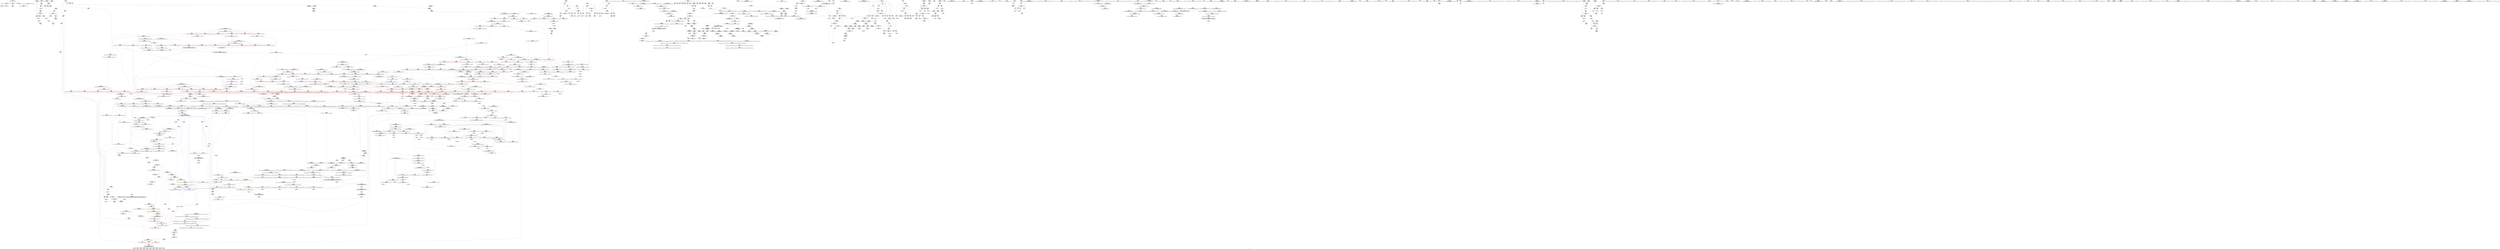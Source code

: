 digraph "SVFG" {
	label="SVFG";

	Node0x55d9a4401650 [shape=record,color=grey,label="{NodeID: 0\nNullPtr}"];
	Node0x55d9a4401650 -> Node0x55d9a4475bf0[style=solid];
	Node0x55d9a4401650 -> Node0x55d9a4493880[style=solid];
	Node0x55d9a447c820 [shape=record,color=blue,label="{NodeID: 775\n119\<--75\nres\<--\n_Z6powmodxxx\n}"];
	Node0x55d9a447c820 -> Node0x55d9a4509280[style=dashed];
	Node0x55d9a4498600 [shape=record,color=black,label="{NodeID: 1550\nMR_26V_3 = PHI(MR_26V_1, MR_26V_4, )\npts\{25 \}\n|{|<s2>44}}"];
	Node0x55d9a4498600 -> Node0x55d9a448a450[style=dashed];
	Node0x55d9a4498600 -> Node0x55d9a448a520[style=dashed];
	Node0x55d9a4498600:s2 -> Node0x55d9a450b580[style=dashed,color=red];
	Node0x55d9a44732e0 [shape=record,color=red,label="{NodeID: 443\n241\<--188\n\<--i\nmain\n}"];
	Node0x55d9a44732e0 -> Node0x55d9a44762d0[style=solid];
	Node0x55d9a4467440 [shape=record,color=green,label="{NodeID: 111\n679\<--680\n_ZSt27__unguarded_partition_pivotIPdN9__gnu_cxx5__ops15_Iter_less_iterEET_S4_S4_T0_\<--_ZSt27__unguarded_partition_pivotIPdN9__gnu_cxx5__ops15_Iter_less_iterEET_S4_S4_T0__field_insensitive\n}"];
	Node0x55d9a449dbf0 [shape=record,color=blue,label="{NodeID: 886\n1159\<--1156\nthis.addr\<--this\n_ZN9__gnu_cxx5__ops14_Iter_less_valC2ENS0_15_Iter_less_iterE\n}"];
	Node0x55d9a449dbf0 -> Node0x55d9a448cc20[style=dashed];
	Node0x55d9a4488cc0 [shape=record,color=red,label="{NodeID: 554\n856\<--827\n\<--__first.addr\n_ZSt13__heap_selectIPdN9__gnu_cxx5__ops15_Iter_less_iterEEvT_S4_S4_T0_\n|{<s0>40}}"];
	Node0x55d9a4488cc0:s0 -> Node0x55d9a45b7160[style=solid,color=red];
	Node0x55d9a446ba30 [shape=record,color=green,label="{NodeID: 222\n1490\<--1491\n__i\<--__i_field_insensitive\n_ZSt26__unguarded_insertion_sortIPdN9__gnu_cxx5__ops15_Iter_less_iterEEvT_S4_T0_\n}"];
	Node0x55d9a446ba30 -> Node0x55d9a4491060[style=solid];
	Node0x55d9a446ba30 -> Node0x55d9a4491130[style=solid];
	Node0x55d9a446ba30 -> Node0x55d9a4491200[style=solid];
	Node0x55d9a446ba30 -> Node0x55d9a449fc70[style=solid];
	Node0x55d9a446ba30 -> Node0x55d9a449fd40[style=solid];
	Node0x55d9a45ae180 [shape=record,color=black,label="{NodeID: 2104\n437 = PHI(196, )\n0th arg _ZSt9make_pairIiiESt4pairINSt17__decay_and_stripIT_E6__typeENS1_IT0_E6__typeEEOS2_OS5_ }"];
	Node0x55d9a45ae180 -> Node0x55d9a447e3c0[style=solid];
	Node0x55d9a448e6f0 [shape=record,color=red,label="{NodeID: 665\n1270\<--1261\n\<--__b.addr\n_ZSt22__move_median_to_firstIPdN9__gnu_cxx5__ops15_Iter_less_iterEEvT_S4_S4_S4_T0_\n|{<s0>59}}"];
	Node0x55d9a448e6f0:s0 -> Node0x55d9a45ad9d0[style=solid,color=red];
	Node0x55d9a44c56a0 [shape=record,color=grey,label="{NodeID: 1440\n256 = cmp(254, 255, )\n}"];
	Node0x55d9a4479870 [shape=record,color=purple,label="{NodeID: 333\n276\<--19\narrayidx22\<--a\nmain\n}"];
	Node0x55d9a4463420 [shape=record,color=green,label="{NodeID: 1\n7\<--1\n__dso_handle\<--dummyObj\nGlob }"];
	Node0x55d9a447c8f0 [shape=record,color=blue,label="{NodeID: 776\n113\<--127\na.addr\<--rem\n_Z6powmodxxx\n}"];
	Node0x55d9a447c8f0 -> Node0x55d9a4508880[style=dashed];
	Node0x55d9a4498b00 [shape=record,color=black,label="{NodeID: 1551\nMR_26V_2 = PHI(MR_26V_5, MR_26V_1, )\npts\{25 \}\n|{|<s1>27|<s2>28}}"];
	Node0x55d9a4498b00 -> Node0x55d9a443cfb0[style=dashed];
	Node0x55d9a4498b00:s1 -> Node0x55d9a3d40b40[style=dashed,color=red];
	Node0x55d9a4498b00:s2 -> Node0x55d9a4501940[style=dashed,color=red];
	Node0x55d9a44733b0 [shape=record,color=red,label="{NodeID: 444\n248\<--188\n\<--i\nmain\n}"];
	Node0x55d9a44733b0 -> Node0x55d9a44bf820[style=solid];
	Node0x55d9a4467540 [shape=record,color=green,label="{NodeID: 112\n692\<--693\n__n.addr\<--__n.addr_field_insensitive\n_ZSt4__lgl\n}"];
	Node0x55d9a4467540 -> Node0x55d9a44877a0[style=solid];
	Node0x55d9a4467540 -> Node0x55d9a447fa80[style=solid];
	Node0x55d9a449dcc0 [shape=record,color=blue,label="{NodeID: 887\n1170\<--1165\n__first.addr\<--__first\n_ZSt11__push_heapIPdldN9__gnu_cxx5__ops14_Iter_less_valEEvT_T0_S5_T1_RT2_\n}"];
	Node0x55d9a449dcc0 -> Node0x55d9a448ccf0[style=dashed];
	Node0x55d9a449dcc0 -> Node0x55d9a448cdc0[style=dashed];
	Node0x55d9a449dcc0 -> Node0x55d9a448ce90[style=dashed];
	Node0x55d9a449dcc0 -> Node0x55d9a448cf60[style=dashed];
	Node0x55d9a4488d90 [shape=record,color=red,label="{NodeID: 555\n839\<--829\n\<--__middle.addr\n_ZSt13__heap_selectIPdN9__gnu_cxx5__ops15_Iter_less_iterEEvT_S4_S4_T0_\n|{<s0>38}}"];
	Node0x55d9a4488d90:s0 -> Node0x55d9a45b2f50[style=solid,color=red];
	Node0x55d9a446bb00 [shape=record,color=green,label="{NodeID: 223\n1492\<--1493\nagg.tmp\<--agg.tmp_field_insensitive\n_ZSt26__unguarded_insertion_sortIPdN9__gnu_cxx5__ops15_Iter_less_iterEEvT_S4_T0_\n}"];
	Node0x55d9a45ae290 [shape=record,color=black,label="{NodeID: 2105\n438 = PHI(198, )\n1st arg _ZSt9make_pairIiiESt4pairINSt17__decay_and_stripIT_E6__typeENS1_IT0_E6__typeEEOS2_OS5_ }"];
	Node0x55d9a45ae290 -> Node0x55d9a447e490[style=solid];
	Node0x55d9a448e7c0 [shape=record,color=red,label="{NodeID: 666\n1273\<--1261\n\<--__b.addr\n_ZSt22__move_median_to_firstIPdN9__gnu_cxx5__ops15_Iter_less_iterEEvT_S4_S4_S4_T0_\n|{<s0>60}}"];
	Node0x55d9a448e7c0:s0 -> Node0x55d9a45ad650[style=solid,color=red];
	Node0x55d9a44c5820 [shape=record,color=grey,label="{NodeID: 1441\n1445 = cmp(1443, 1444, )\n}"];
	Node0x55d9a4479940 [shape=record,color=purple,label="{NodeID: 334\n277\<--19\nfirst23\<--a\nmain\n}"];
	Node0x55d9a4479940 -> Node0x55d9a4484af0[style=solid];
	Node0x55d9a44634b0 [shape=record,color=green,label="{NodeID: 2\n9\<--1\n\<--dummyObj\nCan only get source location for instruction, argument, global var or function.}"];
	Node0x55d9a447c9c0 [shape=record,color=blue,label="{NodeID: 777\n119\<--141\nres\<--rem2\n_Z6powmodxxx\n}"];
	Node0x55d9a447c9c0 -> Node0x55d9a4509280[style=dashed];
	Node0x55d9a4499000 [shape=record,color=black,label="{NodeID: 1552\nMR_146V_3 = PHI(MR_146V_4, MR_146V_2, )\npts\{638 \}\n}"];
	Node0x55d9a4499000 -> Node0x55d9a4486f80[style=dashed];
	Node0x55d9a4499000 -> Node0x55d9a4487050[style=dashed];
	Node0x55d9a4499000 -> Node0x55d9a4487120[style=dashed];
	Node0x55d9a4499000 -> Node0x55d9a44871f0[style=dashed];
	Node0x55d9a4499000 -> Node0x55d9a44872c0[style=dashed];
	Node0x55d9a4499000 -> Node0x55d9a447f9b0[style=dashed];
	Node0x55d9a4473480 [shape=record,color=red,label="{NodeID: 445\n254\<--190\n\<--p\nmain\n}"];
	Node0x55d9a4473480 -> Node0x55d9a44c56a0[style=solid];
	Node0x55d9a4467610 [shape=record,color=green,label="{NodeID: 113\n698\<--699\nllvm.ctlz.i64\<--llvm.ctlz.i64_field_insensitive\n}"];
	Node0x55d9a449dd90 [shape=record,color=blue,label="{NodeID: 888\n1172\<--1166\n__holeIndex.addr\<--__holeIndex\n_ZSt11__push_heapIPdldN9__gnu_cxx5__ops14_Iter_less_valEEvT_T0_S5_T1_RT2_\n}"];
	Node0x55d9a449dd90 -> Node0x55d9a448d030[style=dashed];
	Node0x55d9a449dd90 -> Node0x55d9a4506f80[style=dashed];
	Node0x55d9a4488e60 [shape=record,color=red,label="{NodeID: 556\n843\<--829\n\<--__middle.addr\n_ZSt13__heap_selectIPdN9__gnu_cxx5__ops15_Iter_less_iterEEvT_S4_S4_T0_\n}"];
	Node0x55d9a4488e60 -> Node0x55d9a449bde0[style=solid];
	Node0x55d9a446bbd0 [shape=record,color=green,label="{NodeID: 224\n1494\<--1495\nagg.tmp1\<--agg.tmp1_field_insensitive\n_ZSt26__unguarded_insertion_sortIPdN9__gnu_cxx5__ops15_Iter_less_iterEEvT_S4_T0_\n}"];
	Node0x55d9a45ae3a0 [shape=record,color=black,label="{NodeID: 2106\n1386 = PHI(1379, )\n0th arg _ZSt4swapIdENSt9enable_ifIXsr6__and_ISt6__not_ISt15__is_tuple_likeIT_EESt21is_move_constructibleIS3_ESt18is_move_assignableIS3_EEE5valueEvE4typeERS3_SC_ }"];
	Node0x55d9a45ae3a0 -> Node0x55d9a449f1e0[style=solid];
	Node0x55d9a448e890 [shape=record,color=red,label="{NodeID: 667\n1278\<--1261\n\<--__b.addr\n_ZSt22__move_median_to_firstIPdN9__gnu_cxx5__ops15_Iter_less_iterEEvT_S4_S4_S4_T0_\n|{<s0>61}}"];
	Node0x55d9a448e890:s0 -> Node0x55d9a45b4280[style=solid,color=red];
	Node0x55d9a44c59a0 [shape=record,color=grey,label="{NodeID: 1442\n961 = cmp(960, 83, )\n}"];
	Node0x55d9a4479a10 [shape=record,color=purple,label="{NodeID: 335\n283\<--19\narrayidx26\<--a\nmain\n}"];
	Node0x55d9a4463760 [shape=record,color=green,label="{NodeID: 3\n26\<--1\n.str\<--dummyObj\nGlob }"];
	Node0x55d9a447ca90 [shape=record,color=blue,label="{NodeID: 778\n113\<--148\na.addr\<--rem4\n_Z6powmodxxx\n}"];
	Node0x55d9a447ca90 -> Node0x55d9a4508880[style=dashed];
	Node0x55d9a4499500 [shape=record,color=black,label="{NodeID: 1553\nMR_148V_3 = PHI(MR_148V_4, MR_148V_2, )\npts\{640 \}\n}"];
	Node0x55d9a4499500 -> Node0x55d9a4487390[style=dashed];
	Node0x55d9a4499500 -> Node0x55d9a4487460[style=dashed];
	Node0x55d9a4499500 -> Node0x55d9a447f810[style=dashed];
	Node0x55d9a4473550 [shape=record,color=red,label="{NodeID: 446\n266\<--190\n\<--p\nmain\n}"];
	Node0x55d9a4473550 -> Node0x55d9a44c5220[style=solid];
	Node0x55d9a446c100 [shape=record,color=green,label="{NodeID: 114\n708\<--709\n__comp\<--__comp_field_insensitive\n_ZSt22__final_insertion_sortIPdN9__gnu_cxx5__ops15_Iter_less_iterEEvT_S4_T0_\n}"];
	Node0x55d9a449de60 [shape=record,color=blue,label="{NodeID: 889\n1174\<--1167\n__topIndex.addr\<--__topIndex\n_ZSt11__push_heapIPdldN9__gnu_cxx5__ops14_Iter_less_valEEvT_T0_S5_T1_RT2_\n}"];
	Node0x55d9a449de60 -> Node0x55d9a448d440[style=dashed];
	Node0x55d9a4488f30 [shape=record,color=red,label="{NodeID: 557\n857\<--829\n\<--__middle.addr\n_ZSt13__heap_selectIPdN9__gnu_cxx5__ops15_Iter_less_iterEEvT_S4_S4_T0_\n|{<s0>40}}"];
	Node0x55d9a4488f30:s0 -> Node0x55d9a45b72b0[style=solid,color=red];
	Node0x55d9a446bca0 [shape=record,color=green,label="{NodeID: 225\n1496\<--1497\nundef.agg.tmp\<--undef.agg.tmp_field_insensitive\n_ZSt26__unguarded_insertion_sortIPdN9__gnu_cxx5__ops15_Iter_less_iterEEvT_S4_T0_\n}"];
	Node0x55d9a45ae4b0 [shape=record,color=black,label="{NodeID: 2107\n1387 = PHI(1380, )\n1st arg _ZSt4swapIdENSt9enable_ifIXsr6__and_ISt6__not_ISt15__is_tuple_likeIT_EESt21is_move_constructibleIS3_ESt18is_move_assignableIS3_EEE5valueEvE4typeERS3_SC_ }"];
	Node0x55d9a45ae4b0 -> Node0x55d9a449f2b0[style=solid];
	Node0x55d9a448e960 [shape=record,color=red,label="{NodeID: 668\n1305\<--1261\n\<--__b.addr\n_ZSt22__move_median_to_firstIPdN9__gnu_cxx5__ops15_Iter_less_iterEEvT_S4_S4_S4_T0_\n|{<s0>67}}"];
	Node0x55d9a448e960:s0 -> Node0x55d9a45ad650[style=solid,color=red];
	Node0x55d9a44c5b20 [shape=record,color=grey,label="{NodeID: 1443\n536 = cmp(533, 535, )\n}"];
	Node0x55d9a4479ae0 [shape=record,color=purple,label="{NodeID: 336\n284\<--19\nsecond27\<--a\nmain\n}"];
	Node0x55d9a4479ae0 -> Node0x55d9a4484bc0[style=solid];
	Node0x55d9a44637f0 [shape=record,color=green,label="{NodeID: 4\n28\<--1\n.str.1\<--dummyObj\nGlob }"];
	Node0x55d9a447cb60 [shape=record,color=blue,label="{NodeID: 779\n115\<--152\nb.addr\<--shr\n_Z6powmodxxx\n}"];
	Node0x55d9a447cb60 -> Node0x55d9a4508d80[style=dashed];
	Node0x55d9a4499a00 [shape=record,color=black,label="{NodeID: 1554\nMR_150V_2 = PHI(MR_150V_3, MR_150V_1, )\npts\{644 \}\n}"];
	Node0x55d9a4499a00 -> Node0x55d9a447f8e0[style=dashed];
	Node0x55d9a4473620 [shape=record,color=red,label="{NodeID: 447\n274\<--190\n\<--p\nmain\n}"];
	Node0x55d9a4473620 -> Node0x55d9a4476470[style=solid];
	Node0x55d9a446c190 [shape=record,color=green,label="{NodeID: 115\n710\<--711\n__first.addr\<--__first.addr_field_insensitive\n_ZSt22__final_insertion_sortIPdN9__gnu_cxx5__ops15_Iter_less_iterEEvT_S4_T0_\n}"];
	Node0x55d9a446c190 -> Node0x55d9a4487870[style=solid];
	Node0x55d9a446c190 -> Node0x55d9a4487940[style=solid];
	Node0x55d9a446c190 -> Node0x55d9a4487a10[style=solid];
	Node0x55d9a446c190 -> Node0x55d9a4487ae0[style=solid];
	Node0x55d9a446c190 -> Node0x55d9a4487bb0[style=solid];
	Node0x55d9a446c190 -> Node0x55d9a447fb50[style=solid];
	Node0x55d9a449df30 [shape=record,color=blue,label="{NodeID: 890\n1176\<--1168\n__value.addr\<--__value\n_ZSt11__push_heapIPdldN9__gnu_cxx5__ops14_Iter_less_valEEvT_T0_S5_T1_RT2_\n|{|<s2>56}}"];
	Node0x55d9a449df30 -> Node0x55d9a448d850[style=dashed];
	Node0x55d9a449df30 -> Node0x55d9a448d920[style=dashed];
	Node0x55d9a449df30:s2 -> Node0x55d9a4530890[style=dashed,color=red];
	Node0x55d9a4489000 [shape=record,color=red,label="{NodeID: 558\n847\<--831\n\<--__last.addr\n_ZSt13__heap_selectIPdN9__gnu_cxx5__ops15_Iter_less_iterEEvT_S4_S4_T0_\n}"];
	Node0x55d9a4489000 -> Node0x55d9a44c50a0[style=solid];
	Node0x55d9a44bb1f0 [shape=record,color=black,label="{NodeID: 1333\n1204 = PHI(1205, 1200, )\n}"];
	Node0x55d9a446bd70 [shape=record,color=green,label="{NodeID: 226\n1520\<--1521\n__first.addr\<--__first.addr_field_insensitive\n_ZSt13move_backwardIPdS0_ET0_T_S2_S1_\n}"];
	Node0x55d9a446bd70 -> Node0x55d9a44912d0[style=solid];
	Node0x55d9a446bd70 -> Node0x55d9a449fe10[style=solid];
	Node0x55d9a45ae5f0 [shape=record,color=black,label="{NodeID: 2108\n1541 = PHI(1467, 1507, )\n0th arg _ZSt25__unguarded_linear_insertIPdN9__gnu_cxx5__ops14_Val_less_iterEEvT_T0_ }"];
	Node0x55d9a45ae5f0 -> Node0x55d9a44a0080[style=solid];
	Node0x55d9a448ea30 [shape=record,color=red,label="{NodeID: 669\n1314\<--1261\n\<--__b.addr\n_ZSt22__move_median_to_firstIPdN9__gnu_cxx5__ops15_Iter_less_iterEEvT_S4_S4_S4_T0_\n|{<s0>69}}"];
	Node0x55d9a448ea30:s0 -> Node0x55d9a45b4280[style=solid,color=red];
	Node0x55d9a44c5ca0 [shape=record,color=grey,label="{NodeID: 1444\n1505 = cmp(1503, 1504, )\n}"];
	Node0x55d9a4479bb0 [shape=record,color=purple,label="{NodeID: 337\n288\<--19\narrayidx29\<--a\nmain\n}"];
	Node0x55d9a4463880 [shape=record,color=green,label="{NodeID: 5\n30\<--1\n.str.2\<--dummyObj\nGlob }"];
	Node0x55d9a447cc30 [shape=record,color=blue,label="{NodeID: 780\n162\<--160\na.addr\<--a\n_Z3gcdxx\n}"];
	Node0x55d9a447cc30 -> Node0x55d9a4472ac0[style=dashed];
	Node0x55d9a447cc30 -> Node0x55d9a4472b90[style=dashed];
	Node0x55d9a4499f00 [shape=record,color=black,label="{NodeID: 1555\nMR_26V_4 = PHI(MR_26V_3, MR_26V_1, )\npts\{25 \}\n|{<s0>21}}"];
	Node0x55d9a4499f00:s0 -> Node0x55d9a454b280[style=dashed,color=blue];
	Node0x55d9a44736f0 [shape=record,color=red,label="{NodeID: 448\n286\<--190\n\<--p\nmain\n}"];
	Node0x55d9a44736f0 -> Node0x55d9a4476610[style=solid];
	Node0x55d9a446c260 [shape=record,color=green,label="{NodeID: 116\n712\<--713\n__last.addr\<--__last.addr_field_insensitive\n_ZSt22__final_insertion_sortIPdN9__gnu_cxx5__ops15_Iter_less_iterEEvT_S4_T0_\n}"];
	Node0x55d9a446c260 -> Node0x55d9a4487c80[style=solid];
	Node0x55d9a446c260 -> Node0x55d9a4487d50[style=solid];
	Node0x55d9a446c260 -> Node0x55d9a4487e20[style=solid];
	Node0x55d9a446c260 -> Node0x55d9a447fc20[style=solid];
	Node0x55d9a454a3e0 [shape=record,color=yellow,style=double,label="{NodeID: 1998\n26V_6 = CSCHI(MR_26V_5)\npts\{25 \}\nCS[]|{<s0>44|<s1>44|<s2>48}}"];
	Node0x55d9a454a3e0:s0 -> Node0x55d9a4516980[style=dashed,color=blue];
	Node0x55d9a454a3e0:s1 -> Node0x55d9a4498600[style=dashed,color=blue];
	Node0x55d9a454a3e0:s2 -> Node0x55d9a454c5c0[style=dashed,color=blue];
	Node0x55d9a449e000 [shape=record,color=blue,label="{NodeID: 891\n1178\<--1169\n__comp.addr\<--__comp\n_ZSt11__push_heapIPdldN9__gnu_cxx5__ops14_Iter_less_valEEvT_T0_S5_T1_RT2_\n}"];
	Node0x55d9a449e000 -> Node0x55d9a448d510[style=dashed];
	Node0x55d9a4502720 [shape=record,color=yellow,style=double,label="{NodeID: 1666\n195V_1 = ENCHI(MR_195V_0)\npts\{1003 1052 1177 1393 1425 1547 \}\nFun[_ZSt11__make_heapIPdN9__gnu_cxx5__ops15_Iter_less_iterEEvT_S4_RT0_]}"];
	Node0x55d9a4502720 -> Node0x55d9a448a450[style=dashed];
	Node0x55d9a4502720 -> Node0x55d9a448a520[style=dashed];
	Node0x55d9a44890d0 [shape=record,color=red,label="{NodeID: 559\n846\<--833\n\<--__i\n_ZSt13__heap_selectIPdN9__gnu_cxx5__ops15_Iter_less_iterEEvT_S4_S4_T0_\n}"];
	Node0x55d9a44890d0 -> Node0x55d9a44c50a0[style=solid];
	Node0x55d9a44bb380 [shape=record,color=black,label="{NodeID: 1334\n179 = PHI(175, 177, )\n}"];
	Node0x55d9a44bb380 -> Node0x55d9a4476060[style=solid];
	Node0x55d9a446be40 [shape=record,color=green,label="{NodeID: 227\n1522\<--1523\n__last.addr\<--__last.addr_field_insensitive\n_ZSt13move_backwardIPdS0_ET0_T_S2_S1_\n}"];
	Node0x55d9a446be40 -> Node0x55d9a44913a0[style=solid];
	Node0x55d9a446be40 -> Node0x55d9a449fee0[style=solid];
	Node0x55d9a45ae800 [shape=record,color=black,label="{NodeID: 2109\n1231 = PHI(1196, )\n0th arg _ZNK9__gnu_cxx5__ops14_Iter_less_valclIPddEEbT_RT0_ }"];
	Node0x55d9a45ae800 -> Node0x55d9a449e4e0[style=solid];
	Node0x55d9a448eb00 [shape=record,color=red,label="{NodeID: 670\n1274\<--1263\n\<--__c.addr\n_ZSt22__move_median_to_firstIPdN9__gnu_cxx5__ops15_Iter_less_iterEEvT_S4_S4_S4_T0_\n|{<s0>60}}"];
	Node0x55d9a448eb00:s0 -> Node0x55d9a45ad9d0[style=solid,color=red];
	Node0x55d9a44c5e20 [shape=record,color=grey,label="{NodeID: 1445\n1248 = cmp(1245, 1247, )\n}"];
	Node0x55d9a44c5e20 -> Node0x55d9a4478830[style=solid];
	Node0x55d9a4479c80 [shape=record,color=purple,label="{NodeID: 338\n289\<--19\nsecond30\<--a\nmain\n}"];
	Node0x55d9a4479c80 -> Node0x55d9a4484c90[style=solid];
	Node0x55d9a4463910 [shape=record,color=green,label="{NodeID: 6\n32\<--1\n.str.3\<--dummyObj\nGlob }"];
	Node0x55d9a447cd00 [shape=record,color=blue,label="{NodeID: 781\n164\<--161\nb.addr\<--b\n_Z3gcdxx\n}"];
	Node0x55d9a447cd00 -> Node0x55d9a4472c60[style=dashed];
	Node0x55d9a447cd00 -> Node0x55d9a4472d30[style=dashed];
	Node0x55d9a447cd00 -> Node0x55d9a4472e00[style=dashed];
	Node0x55d9a44737c0 [shape=record,color=red,label="{NodeID: 449\n420\<--190\n\<--p\nmain\n}"];
	Node0x55d9a44737c0 -> Node0x55d9a44bbc20[style=solid];
	Node0x55d9a446c330 [shape=record,color=green,label="{NodeID: 117\n714\<--715\nagg.tmp\<--agg.tmp_field_insensitive\n_ZSt22__final_insertion_sortIPdN9__gnu_cxx5__ops15_Iter_less_iterEEvT_S4_T0_\n}"];
	Node0x55d9a454a540 [shape=record,color=yellow,style=double,label="{NodeID: 1999\n72V_2 = CSCHI(MR_72V_1)\npts\{4400000 4400001 \}\nCS[]}"];
	Node0x55d9a449e0d0 [shape=record,color=blue,label="{NodeID: 892\n1180\<--1189\n__parent\<--div\n_ZSt11__push_heapIPdldN9__gnu_cxx5__ops14_Iter_less_valEEvT_T0_S5_T1_RT2_\n}"];
	Node0x55d9a449e0d0 -> Node0x55d9a4507480[style=dashed];
	Node0x55d9a44891a0 [shape=record,color=red,label="{NodeID: 560\n850\<--833\n\<--__i\n_ZSt13__heap_selectIPdN9__gnu_cxx5__ops15_Iter_less_iterEEvT_S4_S4_T0_\n|{<s0>39}}"];
	Node0x55d9a44891a0:s0 -> Node0x55d9a45ad650[style=solid,color=red];
	Node0x55d9a44bb920 [shape=record,color=grey,label="{NodeID: 1335\n1691 = Binary(83, 1690, )\n}"];
	Node0x55d9a446bf10 [shape=record,color=green,label="{NodeID: 228\n1524\<--1525\n__result.addr\<--__result.addr_field_insensitive\n_ZSt13move_backwardIPdS0_ET0_T_S2_S1_\n}"];
	Node0x55d9a446bf10 -> Node0x55d9a4491470[style=solid];
	Node0x55d9a446bf10 -> Node0x55d9a449ffb0[style=solid];
	Node0x55d9a45b0c20 [shape=record,color=black,label="{NodeID: 2110\n175 = PHI(159, )\n}"];
	Node0x55d9a45b0c20 -> Node0x55d9a44bb380[style=solid];
	Node0x55d9a448ebd0 [shape=record,color=red,label="{NodeID: 671\n1284\<--1263\n\<--__c.addr\n_ZSt22__move_median_to_firstIPdN9__gnu_cxx5__ops15_Iter_less_iterEEvT_S4_S4_S4_T0_\n|{<s0>62}}"];
	Node0x55d9a448ebd0:s0 -> Node0x55d9a45ad9d0[style=solid,color=red];
	Node0x55d9a44c5fa0 [shape=record,color=grey,label="{NodeID: 1446\n1717 = cmp(1714, 1716, )\n}"];
	Node0x55d9a44c5fa0 -> Node0x55d9a44791f0[style=solid];
	Node0x55d9a4479d50 [shape=record,color=purple,label="{NodeID: 339\n302\<--21\narrayidx35\<--b\nmain\n|{<s0>9}}"];
	Node0x55d9a4479d50:s0 -> Node0x55d9a45b7ae0[style=solid,color=red];
	Node0x55d9a4464150 [shape=record,color=green,label="{NodeID: 7\n35\<--1\n\<--dummyObj\nCan only get source location for instruction, argument, global var or function.}"];
	Node0x55d9a447cdd0 [shape=record,color=blue,label="{NodeID: 782\n184\<--9\nretval\<--\nmain\n}"];
	Node0x55d9a449a900 [shape=record,color=black,label="{NodeID: 1557\nMR_273V_5 = PHI(MR_273V_6, MR_273V_4, )\npts\{1329 \}\n}"];
	Node0x55d9a449a900 -> Node0x55d9a448f4c0[style=dashed];
	Node0x55d9a449a900 -> Node0x55d9a448f590[style=dashed];
	Node0x55d9a449a900 -> Node0x55d9a448f660[style=dashed];
	Node0x55d9a449a900 -> Node0x55d9a448f730[style=dashed];
	Node0x55d9a449a900 -> Node0x55d9a448f800[style=dashed];
	Node0x55d9a449a900 -> Node0x55d9a449edd0[style=dashed];
	Node0x55d9a449a900 -> Node0x55d9a449eea0[style=dashed];
	Node0x55d9a4473890 [shape=record,color=red,label="{NodeID: 450\n261\<--192\n\<--i12\nmain\n}"];
	Node0x55d9a4473890 -> Node0x55d9a44c53a0[style=solid];
	Node0x55d9a446c400 [shape=record,color=green,label="{NodeID: 118\n716\<--717\nagg.tmp2\<--agg.tmp2_field_insensitive\n_ZSt22__final_insertion_sortIPdN9__gnu_cxx5__ops15_Iter_less_iterEEvT_S4_T0_\n}"];
	Node0x55d9a449e1a0 [shape=record,color=blue,label="{NodeID: 893\n1214\<--1211\nadd.ptr3\<--\n_ZSt11__push_heapIPdldN9__gnu_cxx5__ops14_Iter_less_valEEvT_T0_S5_T1_RT2_\n}"];
	Node0x55d9a449e1a0 -> Node0x55d9a4506a80[style=dashed];
	Node0x55d9a4489270 [shape=record,color=red,label="{NodeID: 561\n858\<--833\n\<--__i\n_ZSt13__heap_selectIPdN9__gnu_cxx5__ops15_Iter_less_iterEEvT_S4_S4_T0_\n|{<s0>40}}"];
	Node0x55d9a4489270:s0 -> Node0x55d9a45b7400[style=solid,color=red];
	Node0x55d9a44bbaa0 [shape=record,color=grey,label="{NodeID: 1336\n1678 = Binary(83, 1677, )\n}"];
	Node0x55d9a446bfe0 [shape=record,color=green,label="{NodeID: 229\n1531\<--1532\n_ZSt12__miter_baseIPdET_S1_\<--_ZSt12__miter_baseIPdET_S1__field_insensitive\n}"];
	Node0x55d9a45b0e50 [shape=record,color=black,label="{NodeID: 2111\n46 = PHI()\n}"];
	Node0x55d9a448eca0 [shape=record,color=red,label="{NodeID: 672\n1288\<--1263\n\<--__c.addr\n_ZSt22__move_median_to_firstIPdN9__gnu_cxx5__ops15_Iter_less_iterEEvT_S4_S4_S4_T0_\n|{<s0>63}}"];
	Node0x55d9a448eca0:s0 -> Node0x55d9a45b4280[style=solid,color=red];
	Node0x55d9a44c6120 [shape=record,color=grey,label="{NodeID: 1447\n987 = cmp(984, 986, )\n}"];
	Node0x55d9a44c6120 -> Node0x55d9a4478420[style=solid];
	Node0x55d9a4479e20 [shape=record,color=purple,label="{NodeID: 340\n320\<--21\narrayidx45\<--b\nmain\n}"];
	Node0x55d9a44641e0 [shape=record,color=green,label="{NodeID: 8\n75\<--1\n\<--dummyObj\nCan only get source location for instruction, argument, global var or function.}"];
	Node0x55d9a447cea0 [shape=record,color=blue,label="{NodeID: 783\n186\<--218\n_\<--\nmain\n}"];
	Node0x55d9a447cea0 -> Node0x55d9a4510f80[style=dashed];
	Node0x55d9a4473960 [shape=record,color=red,label="{NodeID: 451\n265\<--192\n\<--i12\nmain\n}"];
	Node0x55d9a4473960 -> Node0x55d9a44c5220[style=solid];
	Node0x55d9a446c4d0 [shape=record,color=green,label="{NodeID: 119\n718\<--719\nagg.tmp3\<--agg.tmp3_field_insensitive\n_ZSt22__final_insertion_sortIPdN9__gnu_cxx5__ops15_Iter_less_iterEEvT_S4_T0_\n}"];
	Node0x55d9a449e270 [shape=record,color=blue,label="{NodeID: 894\n1172\<--1216\n__holeIndex.addr\<--\n_ZSt11__push_heapIPdldN9__gnu_cxx5__ops14_Iter_less_valEEvT_T0_S5_T1_RT2_\n}"];
	Node0x55d9a449e270 -> Node0x55d9a448d2a0[style=dashed];
	Node0x55d9a449e270 -> Node0x55d9a4506f80[style=dashed];
	Node0x55d9a4489340 [shape=record,color=red,label="{NodeID: 562\n864\<--833\n\<--__i\n_ZSt13__heap_selectIPdN9__gnu_cxx5__ops15_Iter_less_iterEEvT_S4_S4_T0_\n}"];
	Node0x55d9a4489340 -> Node0x55d9a447b710[style=solid];
	Node0x55d9a44bbc20 [shape=record,color=grey,label="{NodeID: 1337\n421 = Binary(420, 218, )\n}"];
	Node0x55d9a44bbc20 -> Node0x55d9a447e220[style=solid];
	Node0x55d9a4474310 [shape=record,color=green,label="{NodeID: 230\n1537\<--1538\n_ZSt23__copy_move_backward_a2ILb1EPdS0_ET1_T0_S2_S1_\<--_ZSt23__copy_move_backward_a2ILb1EPdS0_ET1_T0_S2_S1__field_insensitive\n}"];
	Node0x55d9a45b0f20 [shape=record,color=black,label="{NodeID: 2112\n448 = PHI(546, )\n|{<s0>16}}"];
	Node0x55d9a45b0f20:s0 -> Node0x55d9a45b5e40[style=solid,color=red];
	Node0x55d9a448ed70 [shape=record,color=red,label="{NodeID: 673\n1298\<--1263\n\<--__c.addr\n_ZSt22__move_median_to_firstIPdN9__gnu_cxx5__ops15_Iter_less_iterEEvT_S4_S4_S4_T0_\n|{<s0>65}}"];
	Node0x55d9a448ed70:s0 -> Node0x55d9a45ad9d0[style=solid,color=red];
	Node0x55d9a4479ef0 [shape=record,color=purple,label="{NodeID: 341\n321\<--21\nfirst46\<--b\nmain\n}"];
	Node0x55d9a4479ef0 -> Node0x55d9a4484d60[style=solid];
	Node0x55d9a4464270 [shape=record,color=green,label="{NodeID: 9\n78\<--1\n\<--dummyObj\nCan only get source location for instruction, argument, global var or function.}"];
	Node0x55d9a447cf70 [shape=record,color=blue,label="{NodeID: 784\n188\<--218\ni\<--\nmain\n}"];
	Node0x55d9a447cf70 -> Node0x55d9a4473140[style=dashed];
	Node0x55d9a447cf70 -> Node0x55d9a4473210[style=dashed];
	Node0x55d9a447cf70 -> Node0x55d9a44732e0[style=dashed];
	Node0x55d9a447cf70 -> Node0x55d9a44733b0[style=dashed];
	Node0x55d9a447cf70 -> Node0x55d9a447d040[style=dashed];
	Node0x55d9a447cf70 -> Node0x55d9a4511480[style=dashed];
	Node0x55d9a4473a30 [shape=record,color=red,label="{NodeID: 452\n269\<--192\n\<--i12\nmain\n}"];
	Node0x55d9a4473a30 -> Node0x55d9a44763a0[style=solid];
	Node0x55d9a446c5a0 [shape=record,color=green,label="{NodeID: 120\n734\<--735\n_ZSt16__insertion_sortIPdN9__gnu_cxx5__ops15_Iter_less_iterEEvT_S4_T0_\<--_ZSt16__insertion_sortIPdN9__gnu_cxx5__ops15_Iter_less_iterEEvT_S4_T0__field_insensitive\n}"];
	Node0x55d9a449e340 [shape=record,color=blue,label="{NodeID: 895\n1180\<--1220\n__parent\<--div5\n_ZSt11__push_heapIPdldN9__gnu_cxx5__ops14_Iter_less_valEEvT_T0_S5_T1_RT2_\n}"];
	Node0x55d9a449e340 -> Node0x55d9a4507480[style=dashed];
	Node0x55d9a4489410 [shape=record,color=red,label="{NodeID: 563\n884\<--873\n\<--__first.addr\n_ZSt11__sort_heapIPdN9__gnu_cxx5__ops15_Iter_less_iterEEvT_S4_RT0_\n}"];
	Node0x55d9a4489410 -> Node0x55d9a4478010[style=solid];
	Node0x55d9a44bbda0 [shape=record,color=grey,label="{NodeID: 1338\n1684 = Binary(609, 1683, )\n}"];
	Node0x55d9a4474410 [shape=record,color=green,label="{NodeID: 231\n1542\<--1543\n__comp\<--__comp_field_insensitive\n_ZSt25__unguarded_linear_insertIPdN9__gnu_cxx5__ops14_Val_less_iterEEvT_T0_\n|{<s0>89}}"];
	Node0x55d9a4474410:s0 -> Node0x55d9a45b64a0[style=solid,color=red];
	Node0x55d9a45b1090 [shape=record,color=black,label="{NodeID: 2113\n452 = PHI(546, )\n|{<s0>16}}"];
	Node0x55d9a45b1090:s0 -> Node0x55d9a45b5f50[style=solid,color=red];
	Node0x55d9a448ee40 [shape=record,color=red,label="{NodeID: 674\n1306\<--1263\n\<--__c.addr\n_ZSt22__move_median_to_firstIPdN9__gnu_cxx5__ops15_Iter_less_iterEEvT_S4_S4_S4_T0_\n|{<s0>67}}"];
	Node0x55d9a448ee40:s0 -> Node0x55d9a45ad9d0[style=solid,color=red];
	Node0x55d9a443cfb0 [shape=record,color=black,label="{NodeID: 1449\nMR_26V_6 = PHI(MR_26V_3, MR_26V_2, )\npts\{25 \}\n|{<s0>25|<s1>29}}"];
	Node0x55d9a443cfb0:s0 -> Node0x55d9a454b3e0[style=dashed,color=blue];
	Node0x55d9a443cfb0:s1 -> Node0x55d9a4498b00[style=dashed,color=blue];
	Node0x55d9a4479fc0 [shape=record,color=purple,label="{NodeID: 342\n325\<--21\narrayidx48\<--b\nmain\n}"];
	Node0x55d9a4464300 [shape=record,color=green,label="{NodeID: 10\n83\<--1\n\<--dummyObj\nCan only get source location for instruction, argument, global var or function.|{<s0>48}}"];
	Node0x55d9a4464300:s0 -> Node0x55d9a45b20a0[style=solid,color=red];
	Node0x55d9a447d040 [shape=record,color=blue,label="{NodeID: 785\n188\<--249\ni\<--inc\nmain\n}"];
	Node0x55d9a447d040 -> Node0x55d9a4473140[style=dashed];
	Node0x55d9a447d040 -> Node0x55d9a4473210[style=dashed];
	Node0x55d9a447d040 -> Node0x55d9a44732e0[style=dashed];
	Node0x55d9a447d040 -> Node0x55d9a44733b0[style=dashed];
	Node0x55d9a447d040 -> Node0x55d9a447d040[style=dashed];
	Node0x55d9a447d040 -> Node0x55d9a4511480[style=dashed];
	Node0x55d9a4473b00 [shape=record,color=red,label="{NodeID: 453\n281\<--192\n\<--i12\nmain\n}"];
	Node0x55d9a4473b00 -> Node0x55d9a4476540[style=solid];
	Node0x55d9a446c6a0 [shape=record,color=green,label="{NodeID: 121\n740\<--741\n_ZSt26__unguarded_insertion_sortIPdN9__gnu_cxx5__ops15_Iter_less_iterEEvT_S4_T0_\<--_ZSt26__unguarded_insertion_sortIPdN9__gnu_cxx5__ops15_Iter_less_iterEEvT_S4_T0__field_insensitive\n}"];
	Node0x55d9a449e410 [shape=record,color=blue,label="{NodeID: 896\n1227\<--1224\nadd.ptr7\<--\n_ZSt11__push_heapIPdldN9__gnu_cxx5__ops14_Iter_less_valEEvT_T0_S5_T1_RT2_\n|{<s0>55}}"];
	Node0x55d9a449e410:s0 -> Node0x55d9a454a3e0[style=dashed,color=blue];
	Node0x55d9a44894e0 [shape=record,color=red,label="{NodeID: 564\n894\<--873\n\<--__first.addr\n_ZSt11__sort_heapIPdN9__gnu_cxx5__ops15_Iter_less_iterEEvT_S4_RT0_\n|{<s0>41}}"];
	Node0x55d9a44894e0:s0 -> Node0x55d9a45b7160[style=solid,color=red];
	Node0x55d9a44bbf20 [shape=record,color=grey,label="{NodeID: 1339\n1670 = Binary(1668, 1669, )\n}"];
	Node0x55d9a44bbf20 -> Node0x55d9a44bc3a0[style=solid];
	Node0x55d9a44744e0 [shape=record,color=green,label="{NodeID: 232\n1544\<--1545\n__last.addr\<--__last.addr_field_insensitive\n_ZSt25__unguarded_linear_insertIPdN9__gnu_cxx5__ops14_Val_less_iterEEvT_T0_\n}"];
	Node0x55d9a44744e0 -> Node0x55d9a4491540[style=solid];
	Node0x55d9a44744e0 -> Node0x55d9a4491610[style=solid];
	Node0x55d9a44744e0 -> Node0x55d9a44916e0[style=solid];
	Node0x55d9a44744e0 -> Node0x55d9a44917b0[style=solid];
	Node0x55d9a44744e0 -> Node0x55d9a44a0080[style=solid];
	Node0x55d9a44744e0 -> Node0x55d9a44a0490[style=solid];
	Node0x55d9a45b11d0 [shape=record,color=black,label="{NodeID: 2114\n471 = PHI(546, )\n}"];
	Node0x55d9a45b11d0 -> Node0x55d9a4485720[style=solid];
	Node0x55d9a448ef10 [shape=record,color=red,label="{NodeID: 675\n1310\<--1263\n\<--__c.addr\n_ZSt22__move_median_to_firstIPdN9__gnu_cxx5__ops15_Iter_less_iterEEvT_S4_S4_S4_T0_\n|{<s0>68}}"];
	Node0x55d9a448ef10:s0 -> Node0x55d9a45b4280[style=solid,color=red];
	Node0x55d9a447a090 [shape=record,color=purple,label="{NodeID: 343\n326\<--21\nsecond49\<--b\nmain\n}"];
	Node0x55d9a447a090 -> Node0x55d9a4484e30[style=solid];
	Node0x55d9a4464400 [shape=record,color=green,label="{NodeID: 11\n218\<--1\n\<--dummyObj\nCan only get source location for instruction, argument, global var or function.}"];
	Node0x55d9a447d110 [shape=record,color=blue,label="{NodeID: 786\n190\<--218\np\<--\nmain\n}"];
	Node0x55d9a447d110 -> Node0x55d9a4473480[style=dashed];
	Node0x55d9a447d110 -> Node0x55d9a4473550[style=dashed];
	Node0x55d9a447d110 -> Node0x55d9a4473620[style=dashed];
	Node0x55d9a447d110 -> Node0x55d9a44736f0[style=dashed];
	Node0x55d9a447d110 -> Node0x55d9a44737c0[style=dashed];
	Node0x55d9a447d110 -> Node0x55d9a447e220[style=dashed];
	Node0x55d9a447d110 -> Node0x55d9a4511980[style=dashed];
	Node0x55d9a4473bd0 [shape=record,color=red,label="{NodeID: 454\n308\<--192\n\<--i12\nmain\n}"];
	Node0x55d9a4473bd0 -> Node0x55d9a44c1920[style=solid];
	Node0x55d9a446c7a0 [shape=record,color=green,label="{NodeID: 122\n752\<--753\n__comp\<--__comp_field_insensitive\n_ZSt14__partial_sortIPdN9__gnu_cxx5__ops15_Iter_less_iterEEvT_S4_S4_T0_\n|{<s0>35}}"];
	Node0x55d9a446c7a0:s0 -> Node0x55d9a45b69f0[style=solid,color=red];
	Node0x55d9a449e4e0 [shape=record,color=blue,label="{NodeID: 897\n1234\<--1231\nthis.addr\<--this\n_ZNK9__gnu_cxx5__ops14_Iter_less_valclIPddEEbT_RT0_\n}"];
	Node0x55d9a449e4e0 -> Node0x55d9a448d9f0[style=dashed];
	Node0x55d9a4502d80 [shape=record,color=yellow,style=double,label="{NodeID: 1672\n26V_1 = ENCHI(MR_26V_0)\npts\{25 \}\nFun[_ZSt13move_backwardIPdS0_ET0_T_S2_S1_]|{<s0>87}}"];
	Node0x55d9a4502d80:s0 -> Node0x55d9a4501cf0[style=dashed,color=red];
	Node0x55d9a44895b0 [shape=record,color=red,label="{NodeID: 565\n883\<--875\n\<--__last.addr\n_ZSt11__sort_heapIPdN9__gnu_cxx5__ops15_Iter_less_iterEEvT_S4_RT0_\n}"];
	Node0x55d9a44895b0 -> Node0x55d9a4477f40[style=solid];
	Node0x55d9a44bc0a0 [shape=record,color=grey,label="{NodeID: 1340\n398 = Binary(397, 218, )\n}"];
	Node0x55d9a44bc0a0 -> Node0x55d9a447dee0[style=solid];
	Node0x55d9a44745b0 [shape=record,color=green,label="{NodeID: 233\n1546\<--1547\n__val\<--__val_field_insensitive\n_ZSt25__unguarded_linear_insertIPdN9__gnu_cxx5__ops14_Val_less_iterEEvT_T0_\n|{|<s1>89|<s2>91}}"];
	Node0x55d9a44745b0 -> Node0x55d9a44a0150[style=solid];
	Node0x55d9a44745b0:s1 -> Node0x55d9a45b65b0[style=solid,color=red];
	Node0x55d9a44745b0:s2 -> Node0x55d9a45b4fa0[style=solid,color=red];
	Node0x55d9a45b1310 [shape=record,color=black,label="{NodeID: 2115\n214 = PHI()\n}"];
	Node0x55d9a448efe0 [shape=record,color=red,label="{NodeID: 676\n1337\<--1326\n\<--__first.addr\n_ZSt21__unguarded_partitionIPdN9__gnu_cxx5__ops15_Iter_less_iterEET_S4_S4_S4_T0_\n|{<s0>70}}"];
	Node0x55d9a448efe0:s0 -> Node0x55d9a45ad650[style=solid,color=red];
	Node0x55d9a443d9b0 [shape=record,color=black,label="{NodeID: 1451\nMR_48V_5 = PHI(MR_48V_6, MR_48V_4, )\npts\{205 \}\n|{|<s5>12}}"];
	Node0x55d9a443d9b0 -> Node0x55d9a44843a0[style=dashed];
	Node0x55d9a443d9b0 -> Node0x55d9a4485170[style=dashed];
	Node0x55d9a443d9b0 -> Node0x55d9a447dc70[style=dashed];
	Node0x55d9a443d9b0 -> Node0x55d9a447e080[style=dashed];
	Node0x55d9a443d9b0 -> Node0x55d9a4513c80[style=dashed];
	Node0x55d9a443d9b0:s5 -> Node0x55d9a452ef00[style=dashed,color=red];
	Node0x55d9a447a160 [shape=record,color=purple,label="{NodeID: 344\n333\<--23\narrayidx52\<--v\nmain\n}"];
	Node0x55d9a447a160 -> Node0x55d9a447d860[style=solid];
	Node0x55d9a4464500 [shape=record,color=green,label="{NodeID: 12\n365\<--1\n\<--dummyObj\nCan only get source location for instruction, argument, global var or function.}"];
	Node0x55d9a447d1e0 [shape=record,color=blue,label="{NodeID: 787\n11\<--9\nm\<--\nmain\n}"];
	Node0x55d9a447d1e0 -> Node0x55d9a4470f20[style=dashed];
	Node0x55d9a447d1e0 -> Node0x55d9a4470ff0[style=dashed];
	Node0x55d9a447d1e0 -> Node0x55d9a44710c0[style=dashed];
	Node0x55d9a447d1e0 -> Node0x55d9a4471190[style=dashed];
	Node0x55d9a447d1e0 -> Node0x55d9a4471260[style=dashed];
	Node0x55d9a447d1e0 -> Node0x55d9a4471330[style=dashed];
	Node0x55d9a447d1e0 -> Node0x55d9a4471400[style=dashed];
	Node0x55d9a447d1e0 -> Node0x55d9a44714d0[style=dashed];
	Node0x55d9a447d1e0 -> Node0x55d9a44715a0[style=dashed];
	Node0x55d9a447d1e0 -> Node0x55d9a447d1e0[style=dashed];
	Node0x55d9a447d1e0 -> Node0x55d9a447d5f0[style=dashed];
	Node0x55d9a447d1e0 -> Node0x55d9a4510580[style=dashed];
	Node0x55d9a447d1e0 -> Node0x55d9a4518280[style=dashed];
	Node0x55d9a4473ca0 [shape=record,color=red,label="{NodeID: 455\n314\<--200\n\<--i40\nmain\n}"];
	Node0x55d9a4473ca0 -> Node0x55d9a44c3d20[style=solid];
	Node0x55d9a446c870 [shape=record,color=green,label="{NodeID: 123\n754\<--755\n__first.addr\<--__first.addr_field_insensitive\n_ZSt14__partial_sortIPdN9__gnu_cxx5__ops15_Iter_less_iterEEvT_S4_S4_T0_\n}"];
	Node0x55d9a446c870 -> Node0x55d9a4487ef0[style=solid];
	Node0x55d9a446c870 -> Node0x55d9a4487fc0[style=solid];
	Node0x55d9a446c870 -> Node0x55d9a447fcf0[style=solid];
	Node0x55d9a449e5b0 [shape=record,color=blue,label="{NodeID: 898\n1236\<--1232\n__it.addr\<--__it\n_ZNK9__gnu_cxx5__ops14_Iter_less_valclIPddEEbT_RT0_\n}"];
	Node0x55d9a449e5b0 -> Node0x55d9a448dac0[style=dashed];
	Node0x55d9a4489680 [shape=record,color=red,label="{NodeID: 566\n891\<--875\n\<--__last.addr\n_ZSt11__sort_heapIPdN9__gnu_cxx5__ops15_Iter_less_iterEEvT_S4_RT0_\n}"];
	Node0x55d9a4489680 -> Node0x55d9a447b7e0[style=solid];
	Node0x55d9a44bc220 [shape=record,color=grey,label="{NodeID: 1341\n607 = Binary(605, 606, )\n}"];
	Node0x55d9a44bc220 -> Node0x55d9a44bcb20[style=solid];
	Node0x55d9a4474680 [shape=record,color=green,label="{NodeID: 234\n1548\<--1549\n__next\<--__next_field_insensitive\n_ZSt25__unguarded_linear_insertIPdN9__gnu_cxx5__ops14_Val_less_iterEEvT_T0_\n}"];
	Node0x55d9a4474680 -> Node0x55d9a4491880[style=solid];
	Node0x55d9a4474680 -> Node0x55d9a4491950[style=solid];
	Node0x55d9a4474680 -> Node0x55d9a4491a20[style=solid];
	Node0x55d9a4474680 -> Node0x55d9a4491af0[style=solid];
	Node0x55d9a4474680 -> Node0x55d9a4491bc0[style=solid];
	Node0x55d9a4474680 -> Node0x55d9a44a0220[style=solid];
	Node0x55d9a4474680 -> Node0x55d9a44a02f0[style=solid];
	Node0x55d9a4474680 -> Node0x55d9a44a0560[style=solid];
	Node0x55d9a45b13e0 [shape=record,color=black,label="{NodeID: 2116\n226 = PHI()\n}"];
	Node0x55d9a448f0b0 [shape=record,color=red,label="{NodeID: 677\n1341\<--1326\n\<--__first.addr\n_ZSt21__unguarded_partitionIPdN9__gnu_cxx5__ops15_Iter_less_iterEET_S4_S4_S4_T0_\n}"];
	Node0x55d9a448f0b0 -> Node0x55d9a447b8b0[style=solid];
	Node0x55d9a447a230 [shape=record,color=purple,label="{NodeID: 345\n342\<--23\n\<--v\nmain\n}"];
	Node0x55d9a4464600 [shape=record,color=green,label="{NodeID: 13\n395\<--1\n\<--dummyObj\nCan only get source location for instruction, argument, global var or function.}"];
	Node0x55d9a447d2b0 [shape=record,color=blue,label="{NodeID: 788\n192\<--218\ni12\<--\nmain\n}"];
	Node0x55d9a447d2b0 -> Node0x55d9a4473890[style=dashed];
	Node0x55d9a447d2b0 -> Node0x55d9a4473960[style=dashed];
	Node0x55d9a447d2b0 -> Node0x55d9a4473a30[style=dashed];
	Node0x55d9a447d2b0 -> Node0x55d9a4473b00[style=dashed];
	Node0x55d9a447d2b0 -> Node0x55d9a4473bd0[style=dashed];
	Node0x55d9a447d2b0 -> Node0x55d9a447d2b0[style=dashed];
	Node0x55d9a447d2b0 -> Node0x55d9a447d6c0[style=dashed];
	Node0x55d9a447d2b0 -> Node0x55d9a4511e80[style=dashed];
	Node0x55d9a449bad0 [shape=record,color=black,label="{NodeID: 1563\nMR_60V_4 = PHI(MR_60V_6, MR_60V_3, )\npts\{220000 \}\n|{|<s3>9}}"];
	Node0x55d9a449bad0 -> Node0x55d9a4484d60[style=dashed];
	Node0x55d9a449bad0 -> Node0x55d9a4515080[style=dashed];
	Node0x55d9a449bad0 -> Node0x55d9a449bad0[style=dashed];
	Node0x55d9a449bad0:s3 -> Node0x55d9a447e700[style=dashed,color=red];
	Node0x55d9a4473d70 [shape=record,color=red,label="{NodeID: 456\n318\<--200\n\<--i40\nmain\n}"];
	Node0x55d9a4473d70 -> Node0x55d9a44767b0[style=solid];
	Node0x55d9a446c940 [shape=record,color=green,label="{NodeID: 124\n756\<--757\n__middle.addr\<--__middle.addr_field_insensitive\n_ZSt14__partial_sortIPdN9__gnu_cxx5__ops15_Iter_less_iterEEvT_S4_S4_T0_\n}"];
	Node0x55d9a446c940 -> Node0x55d9a4488090[style=solid];
	Node0x55d9a446c940 -> Node0x55d9a4488160[style=solid];
	Node0x55d9a446c940 -> Node0x55d9a447fdc0[style=solid];
	Node0x55d9a454ae60 [shape=record,color=yellow,style=double,label="{NodeID: 2006\n26V_2 = CSCHI(MR_26V_1)\npts\{25 \}\nCS[]|{<s0>37}}"];
	Node0x55d9a454ae60:s0 -> Node0x55d9a4495900[style=dashed,color=red];
	Node0x55d9a449e680 [shape=record,color=blue,label="{NodeID: 899\n1238\<--1233\n__val.addr\<--__val\n_ZNK9__gnu_cxx5__ops14_Iter_less_valclIPddEEbT_RT0_\n}"];
	Node0x55d9a449e680 -> Node0x55d9a448db90[style=dashed];
	Node0x55d9a4489750 [shape=record,color=red,label="{NodeID: 567\n895\<--875\n\<--__last.addr\n_ZSt11__sort_heapIPdN9__gnu_cxx5__ops15_Iter_less_iterEEvT_S4_RT0_\n|{<s0>41}}"];
	Node0x55d9a4489750:s0 -> Node0x55d9a45b72b0[style=solid,color=red];
	Node0x55d9a44bc3a0 [shape=record,color=grey,label="{NodeID: 1342\n1671 = Binary(1670, 609, )\n}"];
	Node0x55d9a44bc3a0 -> Node0x55d9a44a10c0[style=solid];
	Node0x55d9a4474750 [shape=record,color=green,label="{NodeID: 235\n1563\<--1564\n_ZNK9__gnu_cxx5__ops14_Val_less_iterclIdPdEEbRT_T0_\<--_ZNK9__gnu_cxx5__ops14_Val_less_iterclIdPdEEbRT_T0__field_insensitive\n}"];
	Node0x55d9a45b14b0 [shape=record,color=black,label="{NodeID: 2117\n230 = PHI()\n}"];
	Node0x55d9a448f180 [shape=record,color=red,label="{NodeID: 678\n1357\<--1326\n\<--__first.addr\n_ZSt21__unguarded_partitionIPdN9__gnu_cxx5__ops15_Iter_less_iterEET_S4_S4_S4_T0_\n}"];
	Node0x55d9a448f180 -> Node0x55d9a44c4620[style=solid];
	Node0x55d9a447a300 [shape=record,color=purple,label="{NodeID: 346\n344\<--23\n\<--v\nmain\n|{<s0>11}}"];
	Node0x55d9a447a300:s0 -> Node0x55d9a45b1c10[style=solid,color=red];
	Node0x55d9a4464700 [shape=record,color=green,label="{NodeID: 14\n609\<--1\n\<--dummyObj\nCan only get source location for instruction, argument, global var or function.}"];
	Node0x55d9a447d380 [shape=record,color=blue,label="{NodeID: 789\n196\<--279\nref.tmp17\<--sub\nmain\n|{|<s1>8}}"];
	Node0x55d9a447d380 -> Node0x55d9a4518c80[style=dashed];
	Node0x55d9a447d380:s1 -> Node0x55d9a452fbd0[style=dashed,color=red];
	Node0x55d9a452bbc0 [shape=record,color=black,label="{NodeID: 1564\nMR_62V_4 = PHI(MR_62V_6, MR_62V_3, )\npts\{220001 \}\n|{|<s3>9}}"];
	Node0x55d9a452bbc0 -> Node0x55d9a4484e30[style=dashed];
	Node0x55d9a452bbc0 -> Node0x55d9a4515580[style=dashed];
	Node0x55d9a452bbc0 -> Node0x55d9a452bbc0[style=dashed];
	Node0x55d9a452bbc0:s3 -> Node0x55d9a447e7d0[style=dashed,color=red];
	Node0x55d9a4473e40 [shape=record,color=red,label="{NodeID: 457\n323\<--200\n\<--i40\nmain\n}"];
	Node0x55d9a4473e40 -> Node0x55d9a4476880[style=solid];
	Node0x55d9a446ca10 [shape=record,color=green,label="{NodeID: 125\n758\<--759\n__last.addr\<--__last.addr_field_insensitive\n_ZSt14__partial_sortIPdN9__gnu_cxx5__ops15_Iter_less_iterEEvT_S4_S4_T0_\n}"];
	Node0x55d9a446ca10 -> Node0x55d9a4488230[style=solid];
	Node0x55d9a446ca10 -> Node0x55d9a447fe90[style=solid];
	Node0x55d9a454afc0 [shape=record,color=yellow,style=double,label="{NodeID: 2007\n26V_3 = CSCHI(MR_26V_2)\npts\{25 \}\nCS[]|{<s0>28}}"];
	Node0x55d9a454afc0:s0 -> Node0x55d9a454b800[style=dashed,color=blue];
	Node0x55d9a449e750 [shape=record,color=blue,label="{NodeID: 900\n1257\<--1251\n__result.addr\<--__result\n_ZSt22__move_median_to_firstIPdN9__gnu_cxx5__ops15_Iter_less_iterEEvT_S4_S4_S4_T0_\n}"];
	Node0x55d9a449e750 -> Node0x55d9a448de00[style=dashed];
	Node0x55d9a449e750 -> Node0x55d9a448ded0[style=dashed];
	Node0x55d9a449e750 -> Node0x55d9a448dfa0[style=dashed];
	Node0x55d9a449e750 -> Node0x55d9a448e070[style=dashed];
	Node0x55d9a449e750 -> Node0x55d9a448e140[style=dashed];
	Node0x55d9a449e750 -> Node0x55d9a448e210[style=dashed];
	Node0x55d9a4489820 [shape=record,color=red,label="{NodeID: 568\n896\<--875\n\<--__last.addr\n_ZSt11__sort_heapIPdN9__gnu_cxx5__ops15_Iter_less_iterEEvT_S4_RT0_\n|{<s0>41}}"];
	Node0x55d9a4489820:s0 -> Node0x55d9a45b7400[style=solid,color=red];
	Node0x55d9a44bc520 [shape=record,color=grey,label="{NodeID: 1343\n887 = Binary(885, 886, )\n}"];
	Node0x55d9a44bc520 -> Node0x55d9a44bc6a0[style=solid];
	Node0x55d9a4474850 [shape=record,color=green,label="{NodeID: 236\n1583\<--1584\nretval\<--retval_field_insensitive\n_ZN9__gnu_cxx5__ops15__val_comp_iterENS0_15_Iter_less_iterE\n}"];
	Node0x55d9a45b1580 [shape=record,color=black,label="{NodeID: 2118\n246 = PHI()\n}"];
	Node0x55d9a448f250 [shape=record,color=red,label="{NodeID: 679\n1361\<--1326\n\<--__first.addr\n_ZSt21__unguarded_partitionIPdN9__gnu_cxx5__ops15_Iter_less_iterEET_S4_S4_S4_T0_\n}"];
	Node0x55d9a448f250 -> Node0x55d9a4478900[style=solid];
	Node0x55d9a447a3d0 [shape=record,color=purple,label="{NodeID: 347\n362\<--23\narrayidx63\<--v\nmain\n}"];
	Node0x55d9a447a3d0 -> Node0x55d9a4484f00[style=solid];
	Node0x55d9a4464800 [shape=record,color=green,label="{NodeID: 15\n614\<--1\n\<--dummyObj\nCan only get source location for instruction, argument, global var or function.}"];
	Node0x55d9a447d450 [shape=record,color=blue,label="{NodeID: 790\n198\<--291\nref.tmp24\<--sub31\nmain\n|{|<s1>8}}"];
	Node0x55d9a447d450 -> Node0x55d9a4519180[style=dashed];
	Node0x55d9a447d450:s1 -> Node0x55d9a452fbd0[style=dashed,color=red];
	Node0x55d9a3d40b40 [shape=record,color=yellow,style=double,label="{NodeID: 1565\n26V_1 = ENCHI(MR_26V_0)\npts\{25 \}\nFun[_ZSt14__partial_sortIPdN9__gnu_cxx5__ops15_Iter_less_iterEEvT_S4_S4_T0_]|{<s0>34}}"];
	Node0x55d9a3d40b40:s0 -> Node0x55d9a4539660[style=dashed,color=red];
	Node0x55d9a4473f10 [shape=record,color=red,label="{NodeID: 458\n331\<--200\n\<--i40\nmain\n}"];
	Node0x55d9a4473f10 -> Node0x55d9a4476950[style=solid];
	Node0x55d9a446cae0 [shape=record,color=green,label="{NodeID: 126\n760\<--761\nagg.tmp\<--agg.tmp_field_insensitive\n_ZSt14__partial_sortIPdN9__gnu_cxx5__ops15_Iter_less_iterEEvT_S4_S4_T0_\n}"];
	Node0x55d9a449e820 [shape=record,color=blue,label="{NodeID: 901\n1259\<--1252\n__a.addr\<--__a\n_ZSt22__move_median_to_firstIPdN9__gnu_cxx5__ops15_Iter_less_iterEEvT_S4_S4_S4_T0_\n}"];
	Node0x55d9a449e820 -> Node0x55d9a448e2e0[style=dashed];
	Node0x55d9a449e820 -> Node0x55d9a448e3b0[style=dashed];
	Node0x55d9a449e820 -> Node0x55d9a448e480[style=dashed];
	Node0x55d9a449e820 -> Node0x55d9a448e550[style=dashed];
	Node0x55d9a449e820 -> Node0x55d9a448e620[style=dashed];
	Node0x55d9a44898f0 [shape=record,color=red,label="{NodeID: 569\n897\<--877\n\<--__comp.addr\n_ZSt11__sort_heapIPdN9__gnu_cxx5__ops15_Iter_less_iterEEvT_S4_RT0_\n|{<s0>41}}"];
	Node0x55d9a44898f0:s0 -> Node0x55d9a45b7550[style=solid,color=red];
	Node0x55d9a44bc6a0 [shape=record,color=grey,label="{NodeID: 1344\n888 = Binary(887, 609, )\n}"];
	Node0x55d9a44bc6a0 -> Node0x55d9a44c2e20[style=solid];
	Node0x55d9a4474920 [shape=record,color=green,label="{NodeID: 237\n1585\<--1586\n\<--field_insensitive\n_ZN9__gnu_cxx5__ops15__val_comp_iterENS0_15_Iter_less_iterE\n}"];
	Node0x55d9a45b1650 [shape=record,color=black,label="{NodeID: 2119\n293 = PHI(436, )\n}"];
	Node0x55d9a45b1650 -> Node0x55d9a447d520[style=solid];
	Node0x55d9a448f320 [shape=record,color=red,label="{NodeID: 680\n1363\<--1326\n\<--__first.addr\n_ZSt21__unguarded_partitionIPdN9__gnu_cxx5__ops15_Iter_less_iterEET_S4_S4_S4_T0_\n|{<s0>72}}"];
	Node0x55d9a448f320:s0 -> Node0x55d9a45b3c60[style=solid,color=red];
	Node0x55d9a447a4a0 [shape=record,color=purple,label="{NodeID: 348\n368\<--23\narrayidx66\<--v\nmain\n}"];
	Node0x55d9a447a4a0 -> Node0x55d9a447dad0[style=solid];
	Node0x55d9a4464900 [shape=record,color=green,label="{NodeID: 16\n660\<--1\n\<--dummyObj\nCan only get source location for instruction, argument, global var or function.}"];
	Node0x55d9a447d520 [shape=record,color=blue,label="{NodeID: 791\n296\<--293\n\<--call32\nmain\n}"];
	Node0x55d9a447d520 -> Node0x55d9a4518780[style=dashed];
	Node0x55d9a4473fe0 [shape=record,color=red,label="{NodeID: 459\n336\<--200\n\<--i40\nmain\n}"];
	Node0x55d9a4473fe0 -> Node0x55d9a44c1020[style=solid];
	Node0x55d9a446cbb0 [shape=record,color=green,label="{NodeID: 127\n769\<--770\n_ZSt13__heap_selectIPdN9__gnu_cxx5__ops15_Iter_less_iterEEvT_S4_S4_T0_\<--_ZSt13__heap_selectIPdN9__gnu_cxx5__ops15_Iter_less_iterEEvT_S4_S4_T0__field_insensitive\n}"];
	Node0x55d9a454b280 [shape=record,color=yellow,style=double,label="{NodeID: 2009\n26V_2 = CSCHI(MR_26V_1)\npts\{25 \}\nCS[]|{<s0>11|<s1>11|<s2>11|<s3>11|<s4>11|<s5>11}}"];
	Node0x55d9a454b280:s0 -> Node0x55d9a4484f00[style=dashed,color=blue];
	Node0x55d9a454b280:s1 -> Node0x55d9a4484fd0[style=dashed,color=blue];
	Node0x55d9a454b280:s2 -> Node0x55d9a44850a0[style=dashed,color=blue];
	Node0x55d9a454b280:s3 -> Node0x55d9a447dad0[style=dashed,color=blue];
	Node0x55d9a454b280:s4 -> Node0x55d9a450f180[style=dashed,color=blue];
	Node0x55d9a454b280:s5 -> Node0x55d9a4510a80[style=dashed,color=blue];
	Node0x55d9a449e8f0 [shape=record,color=blue,label="{NodeID: 902\n1261\<--1253\n__b.addr\<--__b\n_ZSt22__move_median_to_firstIPdN9__gnu_cxx5__ops15_Iter_less_iterEEvT_S4_S4_S4_T0_\n}"];
	Node0x55d9a449e8f0 -> Node0x55d9a448e6f0[style=dashed];
	Node0x55d9a449e8f0 -> Node0x55d9a448e7c0[style=dashed];
	Node0x55d9a449e8f0 -> Node0x55d9a448e890[style=dashed];
	Node0x55d9a449e8f0 -> Node0x55d9a448e960[style=dashed];
	Node0x55d9a449e8f0 -> Node0x55d9a448ea30[style=dashed];
	Node0x55d9a45353b0 [shape=record,color=yellow,style=double,label="{NodeID: 1677\n26V_1 = ENCHI(MR_26V_0)\npts\{25 \}\nFun[_ZSt9iter_swapIPdS0_EvT_T0_]|{<s0>73|<s1>73|<s2>73}}"];
	Node0x55d9a45353b0:s0 -> Node0x55d9a448ff50[style=dashed,color=red];
	Node0x55d9a45353b0:s1 -> Node0x55d9a4490020[style=dashed,color=red];
	Node0x55d9a45353b0:s2 -> Node0x55d9a449f450[style=dashed,color=red];
	Node0x55d9a44899c0 [shape=record,color=red,label="{NodeID: 570\n923\<--905\n\<--__first.addr\n_ZSt11__make_heapIPdN9__gnu_cxx5__ops15_Iter_less_iterEEvT_S4_RT0_\n}"];
	Node0x55d9a44899c0 -> Node0x55d9a44781b0[style=solid];
	Node0x55d9a44bc820 [shape=record,color=grey,label="{NodeID: 1345\n426 = Binary(425, 218, )\n}"];
	Node0x55d9a44bc820 -> Node0x55d9a447e2f0[style=solid];
	Node0x55d9a44749f0 [shape=record,color=green,label="{NodeID: 238\n1592\<--1593\n__first.addr\<--__first.addr_field_insensitive\n_ZSt23__copy_move_backward_a2ILb1EPdS0_ET1_T0_S2_S1_\n}"];
	Node0x55d9a44749f0 -> Node0x55d9a4491f00[style=solid];
	Node0x55d9a44749f0 -> Node0x55d9a44a0700[style=solid];
	Node0x55d9a45b1850 [shape=record,color=black,label="{NodeID: 2120\n303 = PHI(459, )\n}"];
	Node0x55d9a448f3f0 [shape=record,color=red,label="{NodeID: 681\n1366\<--1326\n\<--__first.addr\n_ZSt21__unguarded_partitionIPdN9__gnu_cxx5__ops15_Iter_less_iterEET_S4_S4_S4_T0_\n}"];
	Node0x55d9a448f3f0 -> Node0x55d9a447bb20[style=solid];
	Node0x55d9a447a570 [shape=record,color=purple,label="{NodeID: 349\n387\<--23\narrayidx75\<--v\nmain\n}"];
	Node0x55d9a447a570 -> Node0x55d9a4484fd0[style=solid];
	Node0x55d9a4464a00 [shape=record,color=green,label="{NodeID: 17\n674\<--1\n\<--dummyObj\nCan only get source location for instruction, argument, global var or function.}"];
	Node0x55d9a447d5f0 [shape=record,color=blue,label="{NodeID: 792\n11\<--299\nm\<--inc33\nmain\n}"];
	Node0x55d9a447d5f0 -> Node0x55d9a4518280[style=dashed];
	Node0x55d9a44740b0 [shape=record,color=red,label="{NodeID: 460\n352\<--202\n\<--i56\nmain\n}"];
	Node0x55d9a44740b0 -> Node0x55d9a44c3a20[style=solid];
	Node0x55d9a446ccb0 [shape=record,color=green,label="{NodeID: 128\n774\<--775\n_ZSt11__sort_heapIPdN9__gnu_cxx5__ops15_Iter_less_iterEEvT_S4_RT0_\<--_ZSt11__sort_heapIPdN9__gnu_cxx5__ops15_Iter_less_iterEEvT_S4_RT0__field_insensitive\n}"];
	Node0x55d9a454b3e0 [shape=record,color=yellow,style=double,label="{NodeID: 2010\n26V_2 = CSCHI(MR_26V_1)\npts\{25 \}\nCS[]|{<s0>26}}"];
	Node0x55d9a454b3e0:s0 -> Node0x55d9a4536760[style=dashed,color=red];
	Node0x55d9a449e9c0 [shape=record,color=blue,label="{NodeID: 903\n1263\<--1254\n__c.addr\<--__c\n_ZSt22__move_median_to_firstIPdN9__gnu_cxx5__ops15_Iter_less_iterEEvT_S4_S4_S4_T0_\n}"];
	Node0x55d9a449e9c0 -> Node0x55d9a448eb00[style=dashed];
	Node0x55d9a449e9c0 -> Node0x55d9a448ebd0[style=dashed];
	Node0x55d9a449e9c0 -> Node0x55d9a448eca0[style=dashed];
	Node0x55d9a449e9c0 -> Node0x55d9a448ed70[style=dashed];
	Node0x55d9a449e9c0 -> Node0x55d9a448ee40[style=dashed];
	Node0x55d9a449e9c0 -> Node0x55d9a448ef10[style=dashed];
	Node0x55d9a4489a90 [shape=record,color=red,label="{NodeID: 571\n932\<--905\n\<--__first.addr\n_ZSt11__make_heapIPdN9__gnu_cxx5__ops15_Iter_less_iterEEvT_S4_RT0_\n}"];
	Node0x55d9a4489a90 -> Node0x55d9a4478350[style=solid];
	Node0x55d9a44bc9a0 [shape=record,color=grey,label="{NodeID: 1346\n613 = Binary(610, 614, )\n|{<s0>25}}"];
	Node0x55d9a44bc9a0:s0 -> Node0x55d9a45ae080[style=solid,color=red];
	Node0x55d9a4474ac0 [shape=record,color=green,label="{NodeID: 239\n1594\<--1595\n__last.addr\<--__last.addr_field_insensitive\n_ZSt23__copy_move_backward_a2ILb1EPdS0_ET1_T0_S2_S1_\n}"];
	Node0x55d9a4474ac0 -> Node0x55d9a4491fd0[style=solid];
	Node0x55d9a4474ac0 -> Node0x55d9a44a07d0[style=solid];
	Node0x55d9a45b1960 [shape=record,color=black,label="{NodeID: 2121\n1232 = PHI(1199, )\n1st arg _ZNK9__gnu_cxx5__ops14_Iter_less_valclIPddEEbT_RT0_ }"];
	Node0x55d9a45b1960 -> Node0x55d9a449e5b0[style=solid];
	Node0x55d9a448f4c0 [shape=record,color=red,label="{NodeID: 682\n1345\<--1328\n\<--__last.addr\n_ZSt21__unguarded_partitionIPdN9__gnu_cxx5__ops15_Iter_less_iterEET_S4_S4_S4_T0_\n}"];
	Node0x55d9a448f4c0 -> Node0x55d9a447b980[style=solid];
	Node0x55d9a447a640 [shape=record,color=purple,label="{NodeID: 350\n391\<--23\narrayidx77\<--v\nmain\n}"];
	Node0x55d9a447a640 -> Node0x55d9a44850a0[style=solid];
	Node0x55d9a4464b00 [shape=record,color=green,label="{NodeID: 18\n697\<--1\n\<--dummyObj\nCan only get source location for instruction, argument, global var or function.}"];
	Node0x55d9a447d6c0 [shape=record,color=blue,label="{NodeID: 793\n192\<--309\ni12\<--inc38\nmain\n}"];
	Node0x55d9a447d6c0 -> Node0x55d9a4473890[style=dashed];
	Node0x55d9a447d6c0 -> Node0x55d9a4473960[style=dashed];
	Node0x55d9a447d6c0 -> Node0x55d9a4473a30[style=dashed];
	Node0x55d9a447d6c0 -> Node0x55d9a4473b00[style=dashed];
	Node0x55d9a447d6c0 -> Node0x55d9a4473bd0[style=dashed];
	Node0x55d9a447d6c0 -> Node0x55d9a447d2b0[style=dashed];
	Node0x55d9a447d6c0 -> Node0x55d9a447d6c0[style=dashed];
	Node0x55d9a447d6c0 -> Node0x55d9a4511e80[style=dashed];
	Node0x55d9a4474180 [shape=record,color=red,label="{NodeID: 461\n358\<--202\n\<--i56\nmain\n}"];
	Node0x55d9a4474180 -> Node0x55d9a44bf0a0[style=solid];
	Node0x55d9a446cdb0 [shape=record,color=green,label="{NodeID: 129\n780\<--781\n__comp\<--__comp_field_insensitive\n_ZSt27__unguarded_partition_pivotIPdN9__gnu_cxx5__ops15_Iter_less_iterEET_S4_S4_T0_\n}"];
	Node0x55d9a449ea90 [shape=record,color=blue,label="{NodeID: 904\n1326\<--1321\n__first.addr\<--__first\n_ZSt21__unguarded_partitionIPdN9__gnu_cxx5__ops15_Iter_less_iterEET_S4_S4_S4_T0_\n}"];
	Node0x55d9a449ea90 -> Node0x55d9a4517d80[style=dashed];
	Node0x55d9a4535570 [shape=record,color=yellow,style=double,label="{NodeID: 1679\n26V_1 = ENCHI(MR_26V_0)\npts\{25 \}\nFun[_ZSt22__move_median_to_firstIPdN9__gnu_cxx5__ops15_Iter_less_iterEEvT_S4_S4_S4_T0_]|{<s0>59|<s1>60|<s2>61|<s3>62|<s4>63|<s5>64|<s6>65|<s7>66|<s8>67|<s9>68|<s10>69}}"];
	Node0x55d9a4535570:s0 -> Node0x55d9a452d700[style=dashed,color=red];
	Node0x55d9a4535570:s1 -> Node0x55d9a452d700[style=dashed,color=red];
	Node0x55d9a4535570:s2 -> Node0x55d9a45353b0[style=dashed,color=red];
	Node0x55d9a4535570:s3 -> Node0x55d9a452d700[style=dashed,color=red];
	Node0x55d9a4535570:s4 -> Node0x55d9a45353b0[style=dashed,color=red];
	Node0x55d9a4535570:s5 -> Node0x55d9a45353b0[style=dashed,color=red];
	Node0x55d9a4535570:s6 -> Node0x55d9a452d700[style=dashed,color=red];
	Node0x55d9a4535570:s7 -> Node0x55d9a45353b0[style=dashed,color=red];
	Node0x55d9a4535570:s8 -> Node0x55d9a452d700[style=dashed,color=red];
	Node0x55d9a4535570:s9 -> Node0x55d9a45353b0[style=dashed,color=red];
	Node0x55d9a4535570:s10 -> Node0x55d9a45353b0[style=dashed,color=red];
	Node0x55d9a4489b60 [shape=record,color=red,label="{NodeID: 572\n943\<--905\n\<--__first.addr\n_ZSt11__make_heapIPdN9__gnu_cxx5__ops15_Iter_less_iterEEvT_S4_RT0_\n}"];
	Node0x55d9a4489b60 -> Node0x55d9a4470490[style=solid];
	Node0x55d9a44bcb20 [shape=record,color=grey,label="{NodeID: 1347\n608 = Binary(607, 609, )\n|{<s0>24}}"];
	Node0x55d9a44bcb20:s0 -> Node0x55d9a45b3950[style=solid,color=red];
	Node0x55d9a4474b90 [shape=record,color=green,label="{NodeID: 240\n1596\<--1597\n__result.addr\<--__result.addr_field_insensitive\n_ZSt23__copy_move_backward_a2ILb1EPdS0_ET1_T0_S2_S1_\n}"];
	Node0x55d9a4474b90 -> Node0x55d9a44920a0[style=solid];
	Node0x55d9a4474b90 -> Node0x55d9a44a08a0[style=solid];
	Node0x55d9a45b1ad0 [shape=record,color=black,label="{NodeID: 2122\n1233 = PHI(1176, )\n2nd arg _ZNK9__gnu_cxx5__ops14_Iter_less_valclIPddEEbT_RT0_ }"];
	Node0x55d9a45b1ad0 -> Node0x55d9a449e680[style=solid];
	Node0x55d9a448f590 [shape=record,color=red,label="{NodeID: 683\n1350\<--1328\n\<--__last.addr\n_ZSt21__unguarded_partitionIPdN9__gnu_cxx5__ops15_Iter_less_iterEET_S4_S4_S4_T0_\n|{<s0>71}}"];
	Node0x55d9a448f590:s0 -> Node0x55d9a45ad9d0[style=solid,color=red];
	Node0x55d9a447a710 [shape=record,color=purple,label="{NodeID: 351\n213\<--26\n\<--.str\nmain\n}"];
	Node0x55d9a4464c00 [shape=record,color=green,label="{NodeID: 19\n703\<--1\n\<--dummyObj\nCan only get source location for instruction, argument, global var or function.}"];
	Node0x55d9a447d790 [shape=record,color=blue,label="{NodeID: 794\n200\<--218\ni40\<--\nmain\n}"];
	Node0x55d9a447d790 -> Node0x55d9a4473ca0[style=dashed];
	Node0x55d9a447d790 -> Node0x55d9a4473d70[style=dashed];
	Node0x55d9a447d790 -> Node0x55d9a4473e40[style=dashed];
	Node0x55d9a447d790 -> Node0x55d9a4473f10[style=dashed];
	Node0x55d9a447d790 -> Node0x55d9a4473fe0[style=dashed];
	Node0x55d9a447d790 -> Node0x55d9a447d790[style=dashed];
	Node0x55d9a447d790 -> Node0x55d9a447d930[style=dashed];
	Node0x55d9a447d790 -> Node0x55d9a4513280[style=dashed];
	Node0x55d9a4474250 [shape=record,color=red,label="{NodeID: 462\n366\<--202\n\<--i56\nmain\n}"];
	Node0x55d9a4474250 -> Node0x55d9a4476bc0[style=solid];
	Node0x55d9a446ce80 [shape=record,color=green,label="{NodeID: 130\n782\<--783\n__first.addr\<--__first.addr_field_insensitive\n_ZSt27__unguarded_partition_pivotIPdN9__gnu_cxx5__ops15_Iter_less_iterEET_S4_S4_T0_\n}"];
	Node0x55d9a446ce80 -> Node0x55d9a4488300[style=solid];
	Node0x55d9a446ce80 -> Node0x55d9a44883d0[style=solid];
	Node0x55d9a446ce80 -> Node0x55d9a44884a0[style=solid];
	Node0x55d9a446ce80 -> Node0x55d9a4488570[style=solid];
	Node0x55d9a446ce80 -> Node0x55d9a4488640[style=solid];
	Node0x55d9a446ce80 -> Node0x55d9a4488710[style=solid];
	Node0x55d9a446ce80 -> Node0x55d9a447ff60[style=solid];
	Node0x55d9a449eb60 [shape=record,color=blue,label="{NodeID: 905\n1328\<--1322\n__last.addr\<--__last\n_ZSt21__unguarded_partitionIPdN9__gnu_cxx5__ops15_Iter_less_iterEET_S4_S4_S4_T0_\n}"];
	Node0x55d9a449eb60 -> Node0x55d9a448f4c0[style=dashed];
	Node0x55d9a449eb60 -> Node0x55d9a449edd0[style=dashed];
	Node0x55d9a4489c30 [shape=record,color=red,label="{NodeID: 573\n951\<--905\n\<--__first.addr\n_ZSt11__make_heapIPdN9__gnu_cxx5__ops15_Iter_less_iterEEvT_S4_RT0_\n|{<s0>44}}"];
	Node0x55d9a4489c30:s0 -> Node0x55d9a45b1e90[style=solid,color=red];
	Node0x55d9a44bcca0 [shape=record,color=grey,label="{NodeID: 1348\n393 = Binary(388, 392, )\n}"];
	Node0x55d9a44bcca0 -> Node0x55d9a44c3420[style=solid];
	Node0x55d9a4474c60 [shape=record,color=green,label="{NodeID: 241\n1603\<--1604\n_ZSt12__niter_baseIPdET_S1_\<--_ZSt12__niter_baseIPdET_S1__field_insensitive\n}"];
	Node0x55d9a45b1c10 [shape=record,color=black,label="{NodeID: 2123\n500 = PHI(344, )\n0th arg _ZSt4sortIPdEvT_S1_ }"];
	Node0x55d9a45b1c10 -> Node0x55d9a447ea40[style=solid];
	Node0x55d9a448f660 [shape=record,color=red,label="{NodeID: 684\n1353\<--1328\n\<--__last.addr\n_ZSt21__unguarded_partitionIPdN9__gnu_cxx5__ops15_Iter_less_iterEET_S4_S4_S4_T0_\n}"];
	Node0x55d9a448f660 -> Node0x55d9a447ba50[style=solid];
	Node0x55d9a447a7e0 [shape=record,color=purple,label="{NodeID: 352\n229\<--26\n\<--.str\nmain\n}"];
	Node0x55d9a4464d00 [shape=record,color=green,label="{NodeID: 20\n1205\<--1\n\<--dummyObj\nCan only get source location for instruction, argument, global var or function.}"];
	Node0x55d9a447d860 [shape=record,color=blue,label="{NodeID: 795\n333\<--328\narrayidx52\<--call50\nmain\n}"];
	Node0x55d9a447d860 -> Node0x55d9a450f180[style=dashed];
	Node0x55d9a44842d0 [shape=record,color=red,label="{NodeID: 463\n371\<--202\n\<--i56\nmain\n}"];
	Node0x55d9a44842d0 -> Node0x55d9a44c14a0[style=solid];
	Node0x55d9a446cf50 [shape=record,color=green,label="{NodeID: 131\n784\<--785\n__last.addr\<--__last.addr_field_insensitive\n_ZSt27__unguarded_partition_pivotIPdN9__gnu_cxx5__ops15_Iter_less_iterEET_S4_S4_T0_\n}"];
	Node0x55d9a446cf50 -> Node0x55d9a44887e0[style=solid];
	Node0x55d9a446cf50 -> Node0x55d9a44888b0[style=solid];
	Node0x55d9a446cf50 -> Node0x55d9a4488980[style=solid];
	Node0x55d9a446cf50 -> Node0x55d9a4480030[style=solid];
	Node0x55d9a454b800 [shape=record,color=yellow,style=double,label="{NodeID: 2013\n26V_4 = CSCHI(MR_26V_2)\npts\{25 \}\nCS[]|{<s0>29}}"];
	Node0x55d9a454b800:s0 -> Node0x55d9a4498b00[style=dashed,color=red];
	Node0x55d9a449ec30 [shape=record,color=blue,label="{NodeID: 906\n1330\<--1323\n__pivot.addr\<--__pivot\n_ZSt21__unguarded_partitionIPdN9__gnu_cxx5__ops15_Iter_less_iterEET_S4_S4_S4_T0_\n}"];
	Node0x55d9a449ec30 -> Node0x55d9a448f8d0[style=dashed];
	Node0x55d9a449ec30 -> Node0x55d9a448f9a0[style=dashed];
	Node0x55d9a4489d00 [shape=record,color=red,label="{NodeID: 574\n922\<--907\n\<--__last.addr\n_ZSt11__make_heapIPdN9__gnu_cxx5__ops15_Iter_less_iterEEvT_S4_RT0_\n}"];
	Node0x55d9a4489d00 -> Node0x55d9a44780e0[style=solid];
	Node0x55d9a44bce20 [shape=record,color=grey,label="{NodeID: 1349\n1073 = Binary(1072, 614, )\n}"];
	Node0x55d9a44bce20 -> Node0x55d9a44c38a0[style=solid];
	Node0x55d9a4474d60 [shape=record,color=green,label="{NodeID: 242\n1610\<--1611\n_ZSt22__copy_move_backward_aILb1EPdS0_ET1_T0_S2_S1_\<--_ZSt22__copy_move_backward_aILb1EPdS0_ET1_T0_S2_S1__field_insensitive\n}"];
	Node0x55d9a45b1d50 [shape=record,color=black,label="{NodeID: 2124\n501 = PHI(343, )\n1st arg _ZSt4sortIPdEvT_S1_ }"];
	Node0x55d9a45b1d50 -> Node0x55d9a447eb10[style=solid];
	Node0x55d9a448f730 [shape=record,color=red,label="{NodeID: 685\n1358\<--1328\n\<--__last.addr\n_ZSt21__unguarded_partitionIPdN9__gnu_cxx5__ops15_Iter_less_iterEET_S4_S4_S4_T0_\n}"];
	Node0x55d9a448f730 -> Node0x55d9a44c4620[style=solid];
	Node0x55d9a4503380 [shape=record,color=black,label="{NodeID: 1460\nMR_38V_3 = PHI(MR_38V_4, MR_38V_2, )\npts\{195 \}\n}"];
	Node0x55d9a4503380 -> Node0x55d9a447d520[style=dashed];
	Node0x55d9a4503380 -> Node0x55d9a4503380[style=dashed];
	Node0x55d9a4503380 -> Node0x55d9a4512380[style=dashed];
	Node0x55d9a4503380 -> Node0x55d9a4518780[style=dashed];
	Node0x55d9a447a8b0 [shape=record,color=purple,label="{NodeID: 353\n225\<--28\n\<--.str.1\nmain\n}"];
	Node0x55d9a4464e00 [shape=record,color=green,label="{NodeID: 21\n1636\<--1\n\<--dummyObj\nCan only get source location for instruction, argument, global var or function.}"];
	Node0x55d9a447d930 [shape=record,color=blue,label="{NodeID: 796\n200\<--337\ni40\<--inc54\nmain\n}"];
	Node0x55d9a447d930 -> Node0x55d9a4473ca0[style=dashed];
	Node0x55d9a447d930 -> Node0x55d9a4473d70[style=dashed];
	Node0x55d9a447d930 -> Node0x55d9a4473e40[style=dashed];
	Node0x55d9a447d930 -> Node0x55d9a4473f10[style=dashed];
	Node0x55d9a447d930 -> Node0x55d9a4473fe0[style=dashed];
	Node0x55d9a447d930 -> Node0x55d9a447d790[style=dashed];
	Node0x55d9a447d930 -> Node0x55d9a447d930[style=dashed];
	Node0x55d9a447d930 -> Node0x55d9a4513280[style=dashed];
	Node0x55d9a44843a0 [shape=record,color=red,label="{NodeID: 464\n416\<--204\n\<--res\nmain\n}"];
	Node0x55d9a446d020 [shape=record,color=green,label="{NodeID: 132\n786\<--787\n__mid\<--__mid_field_insensitive\n_ZSt27__unguarded_partition_pivotIPdN9__gnu_cxx5__ops15_Iter_less_iterEET_S4_S4_T0_\n}"];
	Node0x55d9a446d020 -> Node0x55d9a4488a50[style=solid];
	Node0x55d9a446d020 -> Node0x55d9a4480100[style=solid];
	Node0x55d9a449ed00 [shape=record,color=blue,label="{NodeID: 907\n1326\<--1342\n__first.addr\<--incdec.ptr\n_ZSt21__unguarded_partitionIPdN9__gnu_cxx5__ops15_Iter_less_iterEET_S4_S4_S4_T0_\n}"];
	Node0x55d9a449ed00 -> Node0x55d9a4517d80[style=dashed];
	Node0x55d9a4489dd0 [shape=record,color=red,label="{NodeID: 575\n931\<--907\n\<--__last.addr\n_ZSt11__make_heapIPdN9__gnu_cxx5__ops15_Iter_less_iterEEvT_S4_RT0_\n}"];
	Node0x55d9a4489dd0 -> Node0x55d9a4478280[style=solid];
	Node0x55d9a44bcfa0 [shape=record,color=grey,label="{NodeID: 1350\n800 = Binary(799, 609, )\n}"];
	Node0x55d9a44bcfa0 -> Node0x55d9a44bf220[style=solid];
	Node0x55d9a4474e60 [shape=record,color=green,label="{NodeID: 243\n1615\<--1616\n__it.addr\<--__it.addr_field_insensitive\n_ZSt12__miter_baseIPdET_S1_\n}"];
	Node0x55d9a4474e60 -> Node0x55d9a4492170[style=solid];
	Node0x55d9a4474e60 -> Node0x55d9a44a0970[style=solid];
	Node0x55d9a45b1e90 [shape=record,color=black,label="{NodeID: 2125\n1039 = PHI(951, 1019, )\n0th arg _ZSt13__adjust_heapIPdldN9__gnu_cxx5__ops15_Iter_less_iterEEvT_T0_S5_T1_T2_ }"];
	Node0x55d9a45b1e90 -> Node0x55d9a449d090[style=solid];
	Node0x55d9a448f800 [shape=record,color=red,label="{NodeID: 686\n1364\<--1328\n\<--__last.addr\n_ZSt21__unguarded_partitionIPdN9__gnu_cxx5__ops15_Iter_less_iterEET_S4_S4_S4_T0_\n|{<s0>72}}"];
	Node0x55d9a448f800:s0 -> Node0x55d9a45b4280[style=solid,color=red];
	Node0x55d9a4503880 [shape=record,color=black,label="{NodeID: 1461\nMR_40V_3 = PHI(MR_40V_4, MR_40V_2, )\npts\{197 \}\n}"];
	Node0x55d9a4503880 -> Node0x55d9a447d380[style=dashed];
	Node0x55d9a4503880 -> Node0x55d9a4503880[style=dashed];
	Node0x55d9a4503880 -> Node0x55d9a4512880[style=dashed];
	Node0x55d9a4503880 -> Node0x55d9a4518c80[style=dashed];
	Node0x55d9a447a980 [shape=record,color=purple,label="{NodeID: 354\n245\<--30\n\<--.str.2\nmain\n}"];
	Node0x55d9a4464f00 [shape=record,color=green,label="{NodeID: 22\n4\<--6\n_ZStL8__ioinit\<--_ZStL8__ioinit_field_insensitive\nGlob }"];
	Node0x55d9a4464f00 -> Node0x55d9a44792c0[style=solid];
	Node0x55d9a447da00 [shape=record,color=blue,label="{NodeID: 797\n202\<--349\ni56\<--add\nmain\n}"];
	Node0x55d9a447da00 -> Node0x55d9a44740b0[style=dashed];
	Node0x55d9a447da00 -> Node0x55d9a4474180[style=dashed];
	Node0x55d9a447da00 -> Node0x55d9a4474250[style=dashed];
	Node0x55d9a447da00 -> Node0x55d9a44842d0[style=dashed];
	Node0x55d9a447da00 -> Node0x55d9a447da00[style=dashed];
	Node0x55d9a447da00 -> Node0x55d9a447dba0[style=dashed];
	Node0x55d9a447da00 -> Node0x55d9a4513780[style=dashed];
	Node0x55d9a4484470 [shape=record,color=red,label="{NodeID: 465\n385\<--206\n\<--pt\nmain\n}"];
	Node0x55d9a4484470 -> Node0x55d9a4476c90[style=solid];
	Node0x55d9a446d0f0 [shape=record,color=green,label="{NodeID: 133\n788\<--789\nagg.tmp\<--agg.tmp_field_insensitive\n_ZSt27__unguarded_partition_pivotIPdN9__gnu_cxx5__ops15_Iter_less_iterEET_S4_S4_T0_\n}"];
	Node0x55d9a454bac0 [shape=record,color=yellow,style=double,label="{NodeID: 2015\n26V_2 = CSCHI(MR_26V_1)\npts\{25 \}\nCS[]|{<s0>32}}"];
	Node0x55d9a454bac0:s0 -> Node0x55d9a4516480[style=dashed,color=red];
	Node0x55d9a449edd0 [shape=record,color=blue,label="{NodeID: 908\n1328\<--1346\n__last.addr\<--incdec.ptr3\n_ZSt21__unguarded_partitionIPdN9__gnu_cxx5__ops15_Iter_less_iterEET_S4_S4_S4_T0_\n}"];
	Node0x55d9a449edd0 -> Node0x55d9a449a900[style=dashed];
	Node0x55d9a4489ea0 [shape=record,color=red,label="{NodeID: 576\n956\<--909\n\<--__comp.addr\n_ZSt11__make_heapIPdN9__gnu_cxx5__ops15_Iter_less_iterEEvT_S4_RT0_\n}"];
	Node0x55d9a44bd120 [shape=record,color=grey,label="{NodeID: 1351\n355 = Binary(353, 354, )\n}"];
	Node0x55d9a44bd120 -> Node0x55d9a44c3a20[style=solid];
	Node0x55d9a4474f30 [shape=record,color=green,label="{NodeID: 244\n1624\<--1625\n__first.addr\<--__first.addr_field_insensitive\n_ZSt22__copy_move_backward_aILb1EPdS0_ET1_T0_S2_S1_\n}"];
	Node0x55d9a4474f30 -> Node0x55d9a4492240[style=solid];
	Node0x55d9a4474f30 -> Node0x55d9a44a0a40[style=solid];
	Node0x55d9a45b20a0 [shape=record,color=black,label="{NodeID: 2126\n1040 = PHI(952, 83, )\n1st arg _ZSt13__adjust_heapIPdldN9__gnu_cxx5__ops15_Iter_less_iterEEvT_T0_S5_T1_T2_ }"];
	Node0x55d9a45b20a0 -> Node0x55d9a449d160[style=solid];
	Node0x55d9a448f8d0 [shape=record,color=red,label="{NodeID: 687\n1338\<--1330\n\<--__pivot.addr\n_ZSt21__unguarded_partitionIPdN9__gnu_cxx5__ops15_Iter_less_iterEET_S4_S4_S4_T0_\n|{<s0>70}}"];
	Node0x55d9a448f8d0:s0 -> Node0x55d9a45ad9d0[style=solid,color=red];
	Node0x55d9a4503d80 [shape=record,color=black,label="{NodeID: 1462\nMR_42V_3 = PHI(MR_42V_4, MR_42V_2, )\npts\{199 \}\n}"];
	Node0x55d9a4503d80 -> Node0x55d9a447d450[style=dashed];
	Node0x55d9a4503d80 -> Node0x55d9a4503d80[style=dashed];
	Node0x55d9a4503d80 -> Node0x55d9a4512d80[style=dashed];
	Node0x55d9a4503d80 -> Node0x55d9a4519180[style=dashed];
	Node0x55d9a447aa50 [shape=record,color=purple,label="{NodeID: 355\n417\<--32\n\<--.str.3\nmain\n}"];
	Node0x55d9a4465000 [shape=record,color=green,label="{NodeID: 23\n8\<--10\nl\<--l_field_insensitive\nGlob }"];
	Node0x55d9a4465000 -> Node0x55d9a44931b0[style=solid];
	Node0x55d9a447dad0 [shape=record,color=blue,label="{NodeID: 798\n368\<--364\narrayidx66\<--add64\nmain\n}"];
	Node0x55d9a447dad0 -> Node0x55d9a4484f00[style=dashed];
	Node0x55d9a447dad0 -> Node0x55d9a4484fd0[style=dashed];
	Node0x55d9a447dad0 -> Node0x55d9a44850a0[style=dashed];
	Node0x55d9a447dad0 -> Node0x55d9a447dad0[style=dashed];
	Node0x55d9a447dad0 -> Node0x55d9a450f180[style=dashed];
	Node0x55d9a447dad0 -> Node0x55d9a4510a80[style=dashed];
	Node0x55d9a4484540 [shape=record,color=red,label="{NodeID: 466\n397\<--206\n\<--pt\nmain\n}"];
	Node0x55d9a4484540 -> Node0x55d9a44bc0a0[style=solid];
	Node0x55d9a446d1c0 [shape=record,color=green,label="{NodeID: 134\n790\<--791\nagg.tmp4\<--agg.tmp4_field_insensitive\n_ZSt27__unguarded_partition_pivotIPdN9__gnu_cxx5__ops15_Iter_less_iterEET_S4_S4_T0_\n}"];
	Node0x55d9a449eea0 [shape=record,color=blue,label="{NodeID: 909\n1328\<--1354\n__last.addr\<--incdec.ptr7\n_ZSt21__unguarded_partitionIPdN9__gnu_cxx5__ops15_Iter_less_iterEET_S4_S4_S4_T0_\n}"];
	Node0x55d9a449eea0 -> Node0x55d9a449a900[style=dashed];
	Node0x55d9a4489f70 [shape=record,color=red,label="{NodeID: 577\n938\<--911\n\<--__len\n_ZSt11__make_heapIPdN9__gnu_cxx5__ops15_Iter_less_iterEEvT_S4_RT0_\n}"];
	Node0x55d9a4489f70 -> Node0x55d9a44c1da0[style=solid];
	Node0x55d9a44bd2a0 [shape=record,color=grey,label="{NodeID: 1352\n799 = Binary(797, 798, )\n}"];
	Node0x55d9a44bd2a0 -> Node0x55d9a44bcfa0[style=solid];
	Node0x55d9a4475000 [shape=record,color=green,label="{NodeID: 245\n1626\<--1627\n__last.addr\<--__last.addr_field_insensitive\n_ZSt22__copy_move_backward_aILb1EPdS0_ET1_T0_S2_S1_\n}"];
	Node0x55d9a4475000 -> Node0x55d9a4492310[style=solid];
	Node0x55d9a4475000 -> Node0x55d9a44a0b10[style=solid];
	Node0x55d9a45b2220 [shape=record,color=black,label="{NodeID: 2127\n1041 = PHI(953, 1025, )\n2nd arg _ZSt13__adjust_heapIPdldN9__gnu_cxx5__ops15_Iter_less_iterEEvT_T0_S5_T1_T2_ }"];
	Node0x55d9a45b2220 -> Node0x55d9a449d230[style=solid];
	Node0x55d9a448f9a0 [shape=record,color=red,label="{NodeID: 688\n1349\<--1330\n\<--__pivot.addr\n_ZSt21__unguarded_partitionIPdN9__gnu_cxx5__ops15_Iter_less_iterEET_S4_S4_S4_T0_\n|{<s0>71}}"];
	Node0x55d9a448f9a0:s0 -> Node0x55d9a45ad650[style=solid,color=red];
	Node0x55d9a447ab20 [shape=record,color=purple,label="{NodeID: 356\n1723\<--34\nllvm.global_ctors_0\<--llvm.global_ctors\nGlob }"];
	Node0x55d9a447ab20 -> Node0x55d9a4493680[style=solid];
	Node0x55d9a4465100 [shape=record,color=green,label="{NodeID: 24\n11\<--12\nm\<--m_field_insensitive\nGlob }"];
	Node0x55d9a4465100 -> Node0x55d9a4470f20[style=solid];
	Node0x55d9a4465100 -> Node0x55d9a4470ff0[style=solid];
	Node0x55d9a4465100 -> Node0x55d9a44710c0[style=solid];
	Node0x55d9a4465100 -> Node0x55d9a4471190[style=solid];
	Node0x55d9a4465100 -> Node0x55d9a4471260[style=solid];
	Node0x55d9a4465100 -> Node0x55d9a4471330[style=solid];
	Node0x55d9a4465100 -> Node0x55d9a4471400[style=solid];
	Node0x55d9a4465100 -> Node0x55d9a44714d0[style=solid];
	Node0x55d9a4465100 -> Node0x55d9a44715a0[style=solid];
	Node0x55d9a4465100 -> Node0x55d9a4493280[style=solid];
	Node0x55d9a4465100 -> Node0x55d9a447d1e0[style=solid];
	Node0x55d9a4465100 -> Node0x55d9a447d5f0[style=solid];
	Node0x55d9a447dba0 [shape=record,color=blue,label="{NodeID: 799\n202\<--372\ni56\<--inc68\nmain\n}"];
	Node0x55d9a447dba0 -> Node0x55d9a44740b0[style=dashed];
	Node0x55d9a447dba0 -> Node0x55d9a4474180[style=dashed];
	Node0x55d9a447dba0 -> Node0x55d9a4474250[style=dashed];
	Node0x55d9a447dba0 -> Node0x55d9a44842d0[style=dashed];
	Node0x55d9a447dba0 -> Node0x55d9a447da00[style=dashed];
	Node0x55d9a447dba0 -> Node0x55d9a447dba0[style=dashed];
	Node0x55d9a447dba0 -> Node0x55d9a4513780[style=dashed];
	Node0x55d9a4484610 [shape=record,color=red,label="{NodeID: 467\n401\<--206\n\<--pt\nmain\n}"];
	Node0x55d9a4484610 -> Node0x55d9a44bd420[style=solid];
	Node0x55d9a446d290 [shape=record,color=green,label="{NodeID: 135\n811\<--812\n_ZSt22__move_median_to_firstIPdN9__gnu_cxx5__ops15_Iter_less_iterEEvT_S4_S4_S4_T0_\<--_ZSt22__move_median_to_firstIPdN9__gnu_cxx5__ops15_Iter_less_iterEEvT_S4_S4_S4_T0__field_insensitive\n}"];
	Node0x55d9a449ef70 [shape=record,color=blue,label="{NodeID: 910\n1326\<--1367\n__first.addr\<--incdec.ptr9\n_ZSt21__unguarded_partitionIPdN9__gnu_cxx5__ops15_Iter_less_iterEET_S4_S4_S4_T0_\n}"];
	Node0x55d9a449ef70 -> Node0x55d9a4517d80[style=dashed];
	Node0x55d9a448a040 [shape=record,color=red,label="{NodeID: 578\n953\<--911\n\<--__len\n_ZSt11__make_heapIPdN9__gnu_cxx5__ops15_Iter_less_iterEEvT_S4_RT0_\n|{<s0>44}}"];
	Node0x55d9a448a040:s0 -> Node0x55d9a45b2220[style=solid,color=red];
	Node0x55d9a44bd420 [shape=record,color=grey,label="{NodeID: 1353\n403 = Binary(401, 402, )\n}"];
	Node0x55d9a44bd420 -> Node0x55d9a44bd5a0[style=solid];
	Node0x55d9a44750d0 [shape=record,color=green,label="{NodeID: 246\n1628\<--1629\n__result.addr\<--__result.addr_field_insensitive\n_ZSt22__copy_move_backward_aILb1EPdS0_ET1_T0_S2_S1_\n}"];
	Node0x55d9a44750d0 -> Node0x55d9a44923e0[style=solid];
	Node0x55d9a44750d0 -> Node0x55d9a44a0be0[style=solid];
	Node0x55d9a45b23a0 [shape=record,color=black,label="{NodeID: 2128\n1042 = PHI(955, 1027, )\n3rd arg _ZSt13__adjust_heapIPdldN9__gnu_cxx5__ops15_Iter_less_iterEEvT_T0_S5_T1_T2_ }"];
	Node0x55d9a45b23a0 -> Node0x55d9a449d300[style=solid];
	Node0x55d9a448fa70 [shape=record,color=red,label="{NodeID: 689\n1379\<--1373\n\<--__a.addr\n_ZSt9iter_swapIPdS0_EvT_T0_\n|{<s0>73}}"];
	Node0x55d9a448fa70:s0 -> Node0x55d9a45ae3a0[style=solid,color=red];
	Node0x55d9a447ac20 [shape=record,color=purple,label="{NodeID: 357\n1724\<--34\nllvm.global_ctors_1\<--llvm.global_ctors\nGlob }"];
	Node0x55d9a447ac20 -> Node0x55d9a4493780[style=solid];
	Node0x55d9a4465200 [shape=record,color=green,label="{NodeID: 25\n13\<--14\nn\<--n_field_insensitive\nGlob }"];
	Node0x55d9a4465200 -> Node0x55d9a4471670[style=solid];
	Node0x55d9a4465200 -> Node0x55d9a4471740[style=solid];
	Node0x55d9a4465200 -> Node0x55d9a4471810[style=solid];
	Node0x55d9a4465200 -> Node0x55d9a4493380[style=solid];
	Node0x55d9a447dc70 [shape=record,color=blue,label="{NodeID: 800\n204\<--375\nres\<--\nmain\n}"];
	Node0x55d9a447dc70 -> Node0x55d9a443d9b0[style=dashed];
	Node0x55d9a44846e0 [shape=record,color=red,label="{NodeID: 468\n380\<--208\n\<--i70\nmain\n}"];
	Node0x55d9a44846e0 -> Node0x55d9a44c4da0[style=solid];
	Node0x55d9a446d390 [shape=record,color=green,label="{NodeID: 136\n818\<--819\n_ZSt21__unguarded_partitionIPdN9__gnu_cxx5__ops15_Iter_less_iterEET_S4_S4_S4_T0_\<--_ZSt21__unguarded_partitionIPdN9__gnu_cxx5__ops15_Iter_less_iterEET_S4_S4_S4_T0__field_insensitive\n}"];
	Node0x55d9a454bee0 [shape=record,color=yellow,style=double,label="{NodeID: 2018\n26V_2 = CSCHI(MR_26V_1)\npts\{25 \}\nCS[]|{<s0>35}}"];
	Node0x55d9a454bee0:s0 -> Node0x55d9a450c980[style=dashed,color=red];
	Node0x55d9a449f040 [shape=record,color=blue,label="{NodeID: 911\n1373\<--1371\n__a.addr\<--__a\n_ZSt9iter_swapIPdS0_EvT_T0_\n}"];
	Node0x55d9a449f040 -> Node0x55d9a448fa70[style=dashed];
	Node0x55d9a448a110 [shape=record,color=red,label="{NodeID: 579\n944\<--913\n\<--__parent\n_ZSt11__make_heapIPdN9__gnu_cxx5__ops15_Iter_less_iterEEvT_S4_RT0_\n}"];
	Node0x55d9a44bd5a0 [shape=record,color=grey,label="{NodeID: 1354\n404 = Binary(403, 218, )\n}"];
	Node0x55d9a44bd5a0 -> Node0x55d9a447dfb0[style=solid];
	Node0x55d9a44751a0 [shape=record,color=green,label="{NodeID: 247\n1630\<--1631\n__simple\<--__simple_field_insensitive\n_ZSt22__copy_move_backward_aILb1EPdS0_ET1_T0_S2_S1_\n}"];
	Node0x55d9a44751a0 -> Node0x55d9a44a0cb0[style=solid];
	Node0x55d9a45b2520 [shape=record,color=black,label="{NodeID: 2129\n1156 = PHI(1057, )\n0th arg _ZN9__gnu_cxx5__ops14_Iter_less_valC2ENS0_15_Iter_less_iterE }"];
	Node0x55d9a45b2520 -> Node0x55d9a449dbf0[style=solid];
	Node0x55d9a448fb40 [shape=record,color=red,label="{NodeID: 690\n1380\<--1375\n\<--__b.addr\n_ZSt9iter_swapIPdS0_EvT_T0_\n|{<s0>73}}"];
	Node0x55d9a448fb40:s0 -> Node0x55d9a45ae4b0[style=solid,color=red];
	Node0x55d9a447ad20 [shape=record,color=purple,label="{NodeID: 358\n1725\<--34\nllvm.global_ctors_2\<--llvm.global_ctors\nGlob }"];
	Node0x55d9a447ad20 -> Node0x55d9a4493880[style=solid];
	Node0x55d9a4465300 [shape=record,color=green,label="{NodeID: 26\n15\<--16\nt\<--t_field_insensitive\nGlob }"];
	Node0x55d9a4465300 -> Node0x55d9a4493480[style=solid];
	Node0x55d9a447dd40 [shape=record,color=blue,label="{NodeID: 801\n206\<--218\npt\<--\nmain\n}"];
	Node0x55d9a447dd40 -> Node0x55d9a447dd40[style=dashed];
	Node0x55d9a447dd40 -> Node0x55d9a4509c80[style=dashed];
	Node0x55d9a447dd40 -> Node0x55d9a4514180[style=dashed];
	Node0x55d9a44847b0 [shape=record,color=red,label="{NodeID: 469\n389\<--208\n\<--i70\nmain\n}"];
	Node0x55d9a44847b0 -> Node0x55d9a4476d60[style=solid];
	Node0x55d9a446d490 [shape=record,color=green,label="{NodeID: 137\n825\<--826\n__comp\<--__comp_field_insensitive\n_ZSt13__heap_selectIPdN9__gnu_cxx5__ops15_Iter_less_iterEEvT_S4_S4_T0_\n|{<s0>38|<s1>39|<s2>40}}"];
	Node0x55d9a446d490:s0 -> Node0x55d9a45b3090[style=solid,color=red];
	Node0x55d9a446d490:s1 -> Node0x55d9a45acdc0[style=solid,color=red];
	Node0x55d9a446d490:s2 -> Node0x55d9a45b7550[style=solid,color=red];
	Node0x55d9a454c040 [shape=record,color=yellow,style=double,label="{NodeID: 2019\n26V_3 = CSCHI(MR_26V_2)\npts\{25 \}\nCS[]|{<s0>27}}"];
	Node0x55d9a454c040:s0 -> Node0x55d9a443cfb0[style=dashed,color=blue];
	Node0x55d9a449f110 [shape=record,color=blue,label="{NodeID: 912\n1375\<--1372\n__b.addr\<--__b\n_ZSt9iter_swapIPdS0_EvT_T0_\n}"];
	Node0x55d9a449f110 -> Node0x55d9a448fb40[style=dashed];
	Node0x55d9a448a1e0 [shape=record,color=red,label="{NodeID: 580\n952\<--913\n\<--__parent\n_ZSt11__make_heapIPdN9__gnu_cxx5__ops15_Iter_less_iterEEvT_S4_RT0_\n|{<s0>44}}"];
	Node0x55d9a448a1e0:s0 -> Node0x55d9a45b20a0[style=solid,color=red];
	Node0x55d9a44bd720 [shape=record,color=grey,label="{NodeID: 1355\n413 = Binary(412, 218, )\n}"];
	Node0x55d9a44bd720 -> Node0x55d9a447e150[style=solid];
	Node0x55d9a4475270 [shape=record,color=green,label="{NodeID: 248\n1641\<--1642\n_ZNSt20__copy_move_backwardILb1ELb1ESt26random_access_iterator_tagE13__copy_move_bIdEEPT_PKS3_S6_S4_\<--_ZNSt20__copy_move_backwardILb1ELb1ESt26random_access_iterator_tagE13__copy_move_bIdEEPT_PKS3_S6_S4__field_insensitive\n}"];
	Node0x55d9a45b2630 [shape=record,color=black,label="{NodeID: 2130\n64 = PHI()\n0th arg _Z6powmodxx }"];
	Node0x55d9a45b2630 -> Node0x55d9a4493980[style=solid];
	Node0x55d9a448fc10 [shape=record,color=red,label="{NodeID: 691\n1396\<--1388\n\<--__a.addr\n_ZSt4swapIdENSt9enable_ifIXsr6__and_ISt6__not_ISt15__is_tuple_likeIT_EESt21is_move_constructibleIS3_ESt18is_move_assignableIS3_EEE5valueEvE4typeERS3_SC_\n|{<s0>74}}"];
	Node0x55d9a448fc10:s0 -> Node0x55d9a45b4fa0[style=solid,color=red];
	Node0x55d9a447ae20 [shape=record,color=purple,label="{NodeID: 359\n473\<--468\nfirst2\<--this1\n_ZNSt4pairIiiEaSEOS0_\n}"];
	Node0x55d9a447ae20 -> Node0x55d9a447e700[style=solid];
	Node0x55d9a4465400 [shape=record,color=green,label="{NodeID: 27\n17\<--18\nC\<--C_field_insensitive\nGlob }"];
	Node0x55d9a4465400 -> Node0x55d9a44718e0[style=solid];
	Node0x55d9a4465400 -> Node0x55d9a4493580[style=solid];
	Node0x55d9a447de10 [shape=record,color=blue,label="{NodeID: 802\n208\<--218\ni70\<--\nmain\n}"];
	Node0x55d9a447de10 -> Node0x55d9a44846e0[style=dashed];
	Node0x55d9a447de10 -> Node0x55d9a44847b0[style=dashed];
	Node0x55d9a447de10 -> Node0x55d9a4484880[style=dashed];
	Node0x55d9a447de10 -> Node0x55d9a4484950[style=dashed];
	Node0x55d9a447de10 -> Node0x55d9a447de10[style=dashed];
	Node0x55d9a447de10 -> Node0x55d9a447e150[style=dashed];
	Node0x55d9a447de10 -> Node0x55d9a4514680[style=dashed];
	Node0x55d9a452d450 [shape=record,color=yellow,style=double,label="{NodeID: 1577\n251V_1 = ENCHI(MR_251V_0)\npts\{916 1003 1052 1393 1425 1547 \}\nFun[_ZSt11__push_heapIPdldN9__gnu_cxx5__ops14_Iter_less_valEEvT_T0_S5_T1_RT2_]}"];
	Node0x55d9a452d450 -> Node0x55d9a448d850[style=dashed];
	Node0x55d9a452d450 -> Node0x55d9a448d920[style=dashed];
	Node0x55d9a4484880 [shape=record,color=red,label="{NodeID: 470\n402\<--208\n\<--i70\nmain\n}"];
	Node0x55d9a4484880 -> Node0x55d9a44bd420[style=solid];
	Node0x55d9a446d560 [shape=record,color=green,label="{NodeID: 138\n827\<--828\n__first.addr\<--__first.addr_field_insensitive\n_ZSt13__heap_selectIPdN9__gnu_cxx5__ops15_Iter_less_iterEEvT_S4_S4_T0_\n}"];
	Node0x55d9a446d560 -> Node0x55d9a4488b20[style=solid];
	Node0x55d9a446d560 -> Node0x55d9a4488bf0[style=solid];
	Node0x55d9a446d560 -> Node0x55d9a4488cc0[style=solid];
	Node0x55d9a446d560 -> Node0x55d9a44801d0[style=solid];
	Node0x55d9a449f1e0 [shape=record,color=blue,label="{NodeID: 913\n1388\<--1386\n__a.addr\<--__a\n_ZSt4swapIdENSt9enable_ifIXsr6__and_ISt6__not_ISt15__is_tuple_likeIT_EESt21is_move_constructibleIS3_ESt18is_move_assignableIS3_EEE5valueEvE4typeERS3_SC_\n}"];
	Node0x55d9a449f1e0 -> Node0x55d9a448fc10[style=dashed];
	Node0x55d9a449f1e0 -> Node0x55d9a448fce0[style=dashed];
	Node0x55d9a448a2b0 [shape=record,color=red,label="{NodeID: 581\n960\<--913\n\<--__parent\n_ZSt11__make_heapIPdN9__gnu_cxx5__ops15_Iter_less_iterEEvT_S4_RT0_\n}"];
	Node0x55d9a448a2b0 -> Node0x55d9a44c59a0[style=solid];
	Node0x55d9a44bd8a0 [shape=record,color=grey,label="{NodeID: 1356\n927 = Binary(926, 609, )\n}"];
	Node0x55d9a44bd8a0 -> Node0x55d9a44c3ba0[style=solid];
	Node0x55d9a4475370 [shape=record,color=green,label="{NodeID: 249\n1646\<--1647\n__it.addr\<--__it.addr_field_insensitive\n_ZSt12__niter_baseIPdET_S1_\n}"];
	Node0x55d9a4475370 -> Node0x55d9a44924b0[style=solid];
	Node0x55d9a4475370 -> Node0x55d9a44a0d80[style=solid];
	Node0x55d9a45b2700 [shape=record,color=black,label="{NodeID: 2131\n65 = PHI()\n1st arg _Z6powmodxx }"];
	Node0x55d9a45b2700 -> Node0x55d9a4493a50[style=solid];
	Node0x55d9a448fce0 [shape=record,color=red,label="{NodeID: 692\n1403\<--1388\n\<--__a.addr\n_ZSt4swapIdENSt9enable_ifIXsr6__and_ISt6__not_ISt15__is_tuple_likeIT_EESt21is_move_constructibleIS3_ESt18is_move_assignableIS3_EEE5valueEvE4typeERS3_SC_\n}"];
	Node0x55d9a448fce0 -> Node0x55d9a449f450[style=solid];
	Node0x55d9a447aef0 [shape=record,color=purple,label="{NodeID: 360\n479\<--468\nsecond4\<--this1\n_ZNSt4pairIiiEaSEOS0_\n}"];
	Node0x55d9a447aef0 -> Node0x55d9a447e7d0[style=solid];
	Node0x55d9a4465500 [shape=record,color=green,label="{NodeID: 28\n19\<--20\na\<--a_field_insensitive\nGlob }"];
	Node0x55d9a4465500 -> Node0x55d9a4479390[style=solid];
	Node0x55d9a4465500 -> Node0x55d9a4479460[style=solid];
	Node0x55d9a4465500 -> Node0x55d9a4479530[style=solid];
	Node0x55d9a4465500 -> Node0x55d9a4479600[style=solid];
	Node0x55d9a4465500 -> Node0x55d9a44796d0[style=solid];
	Node0x55d9a4465500 -> Node0x55d9a44797a0[style=solid];
	Node0x55d9a4465500 -> Node0x55d9a4479870[style=solid];
	Node0x55d9a4465500 -> Node0x55d9a4479940[style=solid];
	Node0x55d9a4465500 -> Node0x55d9a4479a10[style=solid];
	Node0x55d9a4465500 -> Node0x55d9a4479ae0[style=solid];
	Node0x55d9a4465500 -> Node0x55d9a4479bb0[style=solid];
	Node0x55d9a4465500 -> Node0x55d9a4479c80[style=solid];
	Node0x55d9a447dee0 [shape=record,color=blue,label="{NodeID: 803\n206\<--398\npt\<--inc80\nmain\n}"];
	Node0x55d9a447dee0 -> Node0x55d9a4509c80[style=dashed];
	Node0x55d9a4484950 [shape=record,color=red,label="{NodeID: 471\n412\<--208\n\<--i70\nmain\n}"];
	Node0x55d9a4484950 -> Node0x55d9a44bd720[style=solid];
	Node0x55d9a446d630 [shape=record,color=green,label="{NodeID: 139\n829\<--830\n__middle.addr\<--__middle.addr_field_insensitive\n_ZSt13__heap_selectIPdN9__gnu_cxx5__ops15_Iter_less_iterEEvT_S4_S4_T0_\n}"];
	Node0x55d9a446d630 -> Node0x55d9a4488d90[style=solid];
	Node0x55d9a446d630 -> Node0x55d9a4488e60[style=solid];
	Node0x55d9a446d630 -> Node0x55d9a4488f30[style=solid];
	Node0x55d9a446d630 -> Node0x55d9a449bc40[style=solid];
	Node0x55d9a449f2b0 [shape=record,color=blue,label="{NodeID: 914\n1390\<--1387\n__b.addr\<--__b\n_ZSt4swapIdENSt9enable_ifIXsr6__and_ISt6__not_ISt15__is_tuple_likeIT_EESt21is_move_constructibleIS3_ESt18is_move_assignableIS3_EEE5valueEvE4typeERS3_SC_\n}"];
	Node0x55d9a449f2b0 -> Node0x55d9a448fdb0[style=dashed];
	Node0x55d9a449f2b0 -> Node0x55d9a448fe80[style=dashed];
	Node0x55d9a448a380 [shape=record,color=red,label="{NodeID: 582\n964\<--913\n\<--__parent\n_ZSt11__make_heapIPdN9__gnu_cxx5__ops15_Iter_less_iterEEvT_S4_RT0_\n}"];
	Node0x55d9a448a380 -> Node0x55d9a44c2b20[style=solid];
	Node0x55d9a44bda20 [shape=record,color=grey,label="{NodeID: 1357\n926 = Binary(924, 925, )\n}"];
	Node0x55d9a44bda20 -> Node0x55d9a44bd8a0[style=solid];
	Node0x55d9a4475440 [shape=record,color=green,label="{NodeID: 250\n1655\<--1656\n__first.addr\<--__first.addr_field_insensitive\n_ZNSt20__copy_move_backwardILb1ELb1ESt26random_access_iterator_tagE13__copy_move_bIdEEPT_PKS3_S6_S4_\n}"];
	Node0x55d9a4475440 -> Node0x55d9a4492580[style=solid];
	Node0x55d9a4475440 -> Node0x55d9a4492650[style=solid];
	Node0x55d9a4475440 -> Node0x55d9a44a0e50[style=solid];
	Node0x55d9a45b27d0 [shape=record,color=black,label="{NodeID: 2132\n778 = PHI(676, )\n0th arg _ZSt27__unguarded_partition_pivotIPdN9__gnu_cxx5__ops15_Iter_less_iterEET_S4_S4_T0_ }"];
	Node0x55d9a45b27d0 -> Node0x55d9a447ff60[style=solid];
	Node0x55d9a448fdb0 [shape=record,color=red,label="{NodeID: 693\n1400\<--1390\n\<--__b.addr\n_ZSt4swapIdENSt9enable_ifIXsr6__and_ISt6__not_ISt15__is_tuple_likeIT_EESt21is_move_constructibleIS3_ESt18is_move_assignableIS3_EEE5valueEvE4typeERS3_SC_\n|{<s0>75}}"];
	Node0x55d9a448fdb0:s0 -> Node0x55d9a45b4fa0[style=solid,color=red];
	Node0x55d9a4505b80 [shape=record,color=black,label="{NodeID: 1468\nMR_54V_3 = PHI(MR_54V_4, MR_54V_2, )\npts\{211 \}\n}"];
	Node0x55d9a4505b80 -> Node0x55d9a447dfb0[style=dashed];
	Node0x55d9a4505b80 -> Node0x55d9a4505b80[style=dashed];
	Node0x55d9a4505b80 -> Node0x55d9a4514b80[style=dashed];
	Node0x55d9a447afc0 [shape=record,color=purple,label="{NodeID: 361\n470\<--469\nfirst\<--\n_ZNSt4pairIiiEaSEOS0_\n|{<s0>17}}"];
	Node0x55d9a447afc0:s0 -> Node0x55d9a45b7d00[style=solid,color=red];
	Node0x55d9a4465600 [shape=record,color=green,label="{NodeID: 29\n21\<--22\nb\<--b_field_insensitive\nGlob }"];
	Node0x55d9a4465600 -> Node0x55d9a4479d50[style=solid];
	Node0x55d9a4465600 -> Node0x55d9a4479e20[style=solid];
	Node0x55d9a4465600 -> Node0x55d9a4479ef0[style=solid];
	Node0x55d9a4465600 -> Node0x55d9a4479fc0[style=solid];
	Node0x55d9a4465600 -> Node0x55d9a447a090[style=solid];
	Node0x55d9a447dfb0 [shape=record,color=blue,label="{NodeID: 804\n210\<--404\nref.tmp81\<--sub83\nmain\n|{|<s3>12}}"];
	Node0x55d9a447dfb0 -> Node0x55d9a4485170[style=dashed];
	Node0x55d9a447dfb0 -> Node0x55d9a447dfb0[style=dashed];
	Node0x55d9a447dfb0 -> Node0x55d9a4505b80[style=dashed];
	Node0x55d9a447dfb0:s3 -> Node0x55d9a452f010[style=dashed,color=red];
	Node0x55d9a452d700 [shape=record,color=yellow,style=double,label="{NodeID: 1579\n26V_1 = ENCHI(MR_26V_0)\npts\{25 \}\nFun[_ZNK9__gnu_cxx5__ops15_Iter_less_iterclIPdS3_EEbT_T0_]}"];
	Node0x55d9a452d700 -> Node0x55d9a448a860[style=dashed];
	Node0x55d9a452d700 -> Node0x55d9a448a930[style=dashed];
	Node0x55d9a4484a20 [shape=record,color=red,label="{NodeID: 472\n273\<--272\n\<--first20\nmain\n}"];
	Node0x55d9a4484a20 -> Node0x55d9a44c1620[style=solid];
	Node0x55d9a446d700 [shape=record,color=green,label="{NodeID: 140\n831\<--832\n__last.addr\<--__last.addr_field_insensitive\n_ZSt13__heap_selectIPdN9__gnu_cxx5__ops15_Iter_less_iterEEvT_S4_S4_T0_\n}"];
	Node0x55d9a446d700 -> Node0x55d9a4489000[style=solid];
	Node0x55d9a446d700 -> Node0x55d9a449bd10[style=solid];
	Node0x55d9a449f380 [shape=record,color=blue,label="{NodeID: 915\n1392\<--1398\n__tmp\<--\n_ZSt4swapIdENSt9enable_ifIXsr6__and_ISt6__not_ISt15__is_tuple_likeIT_EESt21is_move_constructibleIS3_ESt18is_move_assignableIS3_EEE5valueEvE4typeERS3_SC_\n}"];
	Node0x55d9a449f380 -> Node0x55d9a4490020[style=dashed];
	Node0x55d9a449f380 -> Node0x55d9a44900f0[style=dashed];
	Node0x55d9a448a450 [shape=record,color=red,label="{NodeID: 583\n949\<--946\n\<--call\n_ZSt11__make_heapIPdN9__gnu_cxx5__ops15_Iter_less_iterEEvT_S4_RT0_\n}"];
	Node0x55d9a448a450 -> Node0x55d9a449c6d0[style=solid];
	Node0x55d9a44bdba0 [shape=record,color=grey,label="{NodeID: 1358\n1077 = Binary(1076, 75, )\n}"];
	Node0x55d9a44bdba0 -> Node0x55d9a44bdd20[style=solid];
	Node0x55d9a4475510 [shape=record,color=green,label="{NodeID: 251\n1657\<--1658\n__last.addr\<--__last.addr_field_insensitive\n_ZNSt20__copy_move_backwardILb1ELb1ESt26random_access_iterator_tagE13__copy_move_bIdEEPT_PKS3_S6_S4_\n}"];
	Node0x55d9a4475510 -> Node0x55d9a4492720[style=solid];
	Node0x55d9a4475510 -> Node0x55d9a44a0f20[style=solid];
	Node0x55d9a45b2910 [shape=record,color=black,label="{NodeID: 2133\n779 = PHI(677, )\n1st arg _ZSt27__unguarded_partition_pivotIPdN9__gnu_cxx5__ops15_Iter_less_iterEET_S4_S4_T0_ }"];
	Node0x55d9a45b2910 -> Node0x55d9a4480030[style=solid];
	Node0x55d9a448fe80 [shape=record,color=red,label="{NodeID: 694\n1407\<--1390\n\<--__b.addr\n_ZSt4swapIdENSt9enable_ifIXsr6__and_ISt6__not_ISt15__is_tuple_likeIT_EESt21is_move_constructibleIS3_ESt18is_move_assignableIS3_EEE5valueEvE4typeERS3_SC_\n}"];
	Node0x55d9a448fe80 -> Node0x55d9a449f520[style=solid];
	Node0x55d9a447b090 [shape=record,color=purple,label="{NodeID: 362\n476\<--475\nsecond\<--\n_ZNSt4pairIiiEaSEOS0_\n|{<s0>18}}"];
	Node0x55d9a447b090:s0 -> Node0x55d9a45b7d00[style=solid,color=red];
	Node0x55d9a4465700 [shape=record,color=green,label="{NodeID: 30\n23\<--25\nv\<--v_field_insensitive\nGlob }"];
	Node0x55d9a4465700 -> Node0x55d9a447a160[style=solid];
	Node0x55d9a4465700 -> Node0x55d9a447a230[style=solid];
	Node0x55d9a4465700 -> Node0x55d9a447a300[style=solid];
	Node0x55d9a4465700 -> Node0x55d9a447a3d0[style=solid];
	Node0x55d9a4465700 -> Node0x55d9a447a4a0[style=solid];
	Node0x55d9a4465700 -> Node0x55d9a447a570[style=solid];
	Node0x55d9a4465700 -> Node0x55d9a447a640[style=solid];
	Node0x55d9a4465700 -> Node0x55d9a44702f0[style=solid];
	Node0x55d9a447e080 [shape=record,color=blue,label="{NodeID: 805\n204\<--409\nres\<--\nmain\n}"];
	Node0x55d9a447e080 -> Node0x55d9a443d9b0[style=dashed];
	Node0x55d9a4484af0 [shape=record,color=red,label="{NodeID: 473\n278\<--277\n\<--first23\nmain\n}"];
	Node0x55d9a4484af0 -> Node0x55d9a44c1620[style=solid];
	Node0x55d9a446d7d0 [shape=record,color=green,label="{NodeID: 141\n833\<--834\n__i\<--__i_field_insensitive\n_ZSt13__heap_selectIPdN9__gnu_cxx5__ops15_Iter_less_iterEEvT_S4_S4_T0_\n}"];
	Node0x55d9a446d7d0 -> Node0x55d9a44890d0[style=solid];
	Node0x55d9a446d7d0 -> Node0x55d9a44891a0[style=solid];
	Node0x55d9a446d7d0 -> Node0x55d9a4489270[style=solid];
	Node0x55d9a446d7d0 -> Node0x55d9a4489340[style=solid];
	Node0x55d9a446d7d0 -> Node0x55d9a449bde0[style=solid];
	Node0x55d9a446d7d0 -> Node0x55d9a449beb0[style=solid];
	Node0x55d9a454c5c0 [shape=record,color=yellow,style=double,label="{NodeID: 2023\n26V_3 = CSCHI(MR_26V_2)\npts\{25 \}\nCS[]|{<s0>40|<s1>41}}"];
	Node0x55d9a454c5c0:s0 -> Node0x55d9a4494000[style=dashed,color=blue];
	Node0x55d9a454c5c0:s1 -> Node0x55d9a450c980[style=dashed,color=blue];
	Node0x55d9a449f450 [shape=record,color=blue,label="{NodeID: 916\n1403\<--1402\n\<--\n_ZSt4swapIdENSt9enable_ifIXsr6__and_ISt6__not_ISt15__is_tuple_likeIT_EESt21is_move_constructibleIS3_ESt18is_move_assignableIS3_EEE5valueEvE4typeERS3_SC_\n}"];
	Node0x55d9a449f450 -> Node0x55d9a44900f0[style=dashed];
	Node0x55d9a449f450 -> Node0x55d9a449f520[style=dashed];
	Node0x55d9a448a520 [shape=record,color=red,label="{NodeID: 584\n955\<--954\n\<--call5\n_ZSt11__make_heapIPdN9__gnu_cxx5__ops15_Iter_less_iterEEvT_S4_RT0_\n|{<s0>44}}"];
	Node0x55d9a448a520:s0 -> Node0x55d9a45b23a0[style=solid,color=red];
	Node0x55d9a44bdd20 [shape=record,color=grey,label="{NodeID: 1359\n1078 = Binary(614, 1077, )\n}"];
	Node0x55d9a44bdd20 -> Node0x55d9a449d570[style=solid];
	Node0x55d9a44755e0 [shape=record,color=green,label="{NodeID: 252\n1659\<--1660\n__result.addr\<--__result.addr_field_insensitive\n_ZNSt20__copy_move_backwardILb1ELb1ESt26random_access_iterator_tagE13__copy_move_bIdEEPT_PKS3_S6_S4_\n}"];
	Node0x55d9a44755e0 -> Node0x55d9a44927f0[style=solid];
	Node0x55d9a44755e0 -> Node0x55d9a44928c0[style=solid];
	Node0x55d9a44755e0 -> Node0x55d9a44a0ff0[style=solid];
	Node0x55d9a45b2a50 [shape=record,color=black,label="{NodeID: 2134\n1589 = PHI(1530, )\n0th arg _ZSt23__copy_move_backward_a2ILb1EPdS0_ET1_T0_S2_S1_ }"];
	Node0x55d9a45b2a50 -> Node0x55d9a44a0700[style=solid];
	Node0x55d9a448ff50 [shape=record,color=red,label="{NodeID: 695\n1398\<--1397\n\<--call\n_ZSt4swapIdENSt9enable_ifIXsr6__and_ISt6__not_ISt15__is_tuple_likeIT_EESt21is_move_constructibleIS3_ESt18is_move_assignableIS3_EEE5valueEvE4typeERS3_SC_\n}"];
	Node0x55d9a448ff50 -> Node0x55d9a449f380[style=solid];
	Node0x55d9a447b160 [shape=record,color=purple,label="{NodeID: 363\n568\<--566\nfirst\<--this1\n_ZNSt4pairIiiEC2IiiLb1EEEOT_OT0_\n}"];
	Node0x55d9a447b160 -> Node0x55d9a447f260[style=solid];
	Node0x55d9a4465800 [shape=record,color=green,label="{NodeID: 31\n34\<--38\nllvm.global_ctors\<--llvm.global_ctors_field_insensitive\nGlob }"];
	Node0x55d9a4465800 -> Node0x55d9a447ab20[style=solid];
	Node0x55d9a4465800 -> Node0x55d9a447ac20[style=solid];
	Node0x55d9a4465800 -> Node0x55d9a447ad20[style=solid];
	Node0x55d9a447e150 [shape=record,color=blue,label="{NodeID: 806\n208\<--413\ni70\<--inc86\nmain\n}"];
	Node0x55d9a447e150 -> Node0x55d9a44846e0[style=dashed];
	Node0x55d9a447e150 -> Node0x55d9a44847b0[style=dashed];
	Node0x55d9a447e150 -> Node0x55d9a4484880[style=dashed];
	Node0x55d9a447e150 -> Node0x55d9a4484950[style=dashed];
	Node0x55d9a447e150 -> Node0x55d9a447de10[style=dashed];
	Node0x55d9a447e150 -> Node0x55d9a447e150[style=dashed];
	Node0x55d9a447e150 -> Node0x55d9a4514680[style=dashed];
	Node0x55d9a4484bc0 [shape=record,color=red,label="{NodeID: 474\n285\<--284\n\<--second27\nmain\n}"];
	Node0x55d9a4484bc0 -> Node0x55d9a44c1320[style=solid];
	Node0x55d9a446d8a0 [shape=record,color=green,label="{NodeID: 142\n841\<--842\n_ZSt11__make_heapIPdN9__gnu_cxx5__ops15_Iter_less_iterEEvT_S4_RT0_\<--_ZSt11__make_heapIPdN9__gnu_cxx5__ops15_Iter_less_iterEEvT_S4_RT0__field_insensitive\n}"];
	Node0x55d9a449f520 [shape=record,color=blue,label="{NodeID: 917\n1407\<--1406\n\<--\n_ZSt4swapIdENSt9enable_ifIXsr6__and_ISt6__not_ISt15__is_tuple_likeIT_EESt21is_move_constructibleIS3_ESt18is_move_assignableIS3_EEE5valueEvE4typeERS3_SC_\n|{<s0>73}}"];
	Node0x55d9a449f520:s0 -> Node0x55d9a454d0c0[style=dashed,color=blue];
	Node0x55d9a448a5f0 [shape=record,color=red,label="{NodeID: 585\n982\<--973\nthis1\<--this.addr\n_ZNK9__gnu_cxx5__ops15_Iter_less_iterclIPdS3_EEbT_T0_\n}"];
	Node0x55d9a44bdea0 [shape=record,color=grey,label="{NodeID: 1360\n702 = Binary(703, 701, )\n}"];
	Node0x55d9a44bdea0 -> Node0x55d9a4477a60[style=solid];
	Node0x55d9a44756b0 [shape=record,color=green,label="{NodeID: 253\n1661\<--1662\n_Num\<--_Num_field_insensitive\n_ZNSt20__copy_move_backwardILb1ELb1ESt26random_access_iterator_tagE13__copy_move_bIdEEPT_PKS3_S6_S4_\n}"];
	Node0x55d9a44756b0 -> Node0x55d9a4492990[style=solid];
	Node0x55d9a44756b0 -> Node0x55d9a4492a60[style=solid];
	Node0x55d9a44756b0 -> Node0x55d9a4492b30[style=solid];
	Node0x55d9a44756b0 -> Node0x55d9a4492c00[style=solid];
	Node0x55d9a44756b0 -> Node0x55d9a44a10c0[style=solid];
	Node0x55d9a45b2b90 [shape=record,color=black,label="{NodeID: 2135\n1590 = PHI(1534, )\n1st arg _ZSt23__copy_move_backward_a2ILb1EPdS0_ET1_T0_S2_S1_ }"];
	Node0x55d9a45b2b90 -> Node0x55d9a44a07d0[style=solid];
	Node0x55d9a4490020 [shape=record,color=red,label="{NodeID: 696\n1402\<--1401\n\<--call1\n_ZSt4swapIdENSt9enable_ifIXsr6__and_ISt6__not_ISt15__is_tuple_likeIT_EESt21is_move_constructibleIS3_ESt18is_move_assignableIS3_EEE5valueEvE4typeERS3_SC_\n}"];
	Node0x55d9a4490020 -> Node0x55d9a449f450[style=solid];
	Node0x55d9a4506a80 [shape=record,color=black,label="{NodeID: 1471\nMR_26V_2 = PHI(MR_26V_3, MR_26V_1, )\npts\{25 \}\n|{|<s4>56}}"];
	Node0x55d9a4506a80 -> Node0x55d9a448d850[style=dashed];
	Node0x55d9a4506a80 -> Node0x55d9a448d920[style=dashed];
	Node0x55d9a4506a80 -> Node0x55d9a449e1a0[style=dashed];
	Node0x55d9a4506a80 -> Node0x55d9a449e410[style=dashed];
	Node0x55d9a4506a80:s4 -> Node0x55d9a4530780[style=dashed,color=red];
	Node0x55d9a447b230 [shape=record,color=purple,label="{NodeID: 364\n573\<--566\nsecond\<--this1\n_ZNSt4pairIiiEC2IiiLb1EEEOT_OT0_\n}"];
	Node0x55d9a447b230 -> Node0x55d9a447f330[style=solid];
	Node0x55d9a4465900 [shape=record,color=green,label="{NodeID: 32\n39\<--40\n__cxx_global_var_init\<--__cxx_global_var_init_field_insensitive\n}"];
	Node0x55d9a447e220 [shape=record,color=blue,label="{NodeID: 807\n190\<--421\np\<--inc90\nmain\n}"];
	Node0x55d9a447e220 -> Node0x55d9a4473480[style=dashed];
	Node0x55d9a447e220 -> Node0x55d9a4473550[style=dashed];
	Node0x55d9a447e220 -> Node0x55d9a4473620[style=dashed];
	Node0x55d9a447e220 -> Node0x55d9a44736f0[style=dashed];
	Node0x55d9a447e220 -> Node0x55d9a44737c0[style=dashed];
	Node0x55d9a447e220 -> Node0x55d9a447e220[style=dashed];
	Node0x55d9a447e220 -> Node0x55d9a4511980[style=dashed];
	Node0x55d9a4484c90 [shape=record,color=red,label="{NodeID: 475\n290\<--289\n\<--second30\nmain\n}"];
	Node0x55d9a4484c90 -> Node0x55d9a44c1320[style=solid];
	Node0x55d9a446d9a0 [shape=record,color=green,label="{NodeID: 143\n853\<--854\n_ZNK9__gnu_cxx5__ops15_Iter_less_iterclIPdS3_EEbT_T0_\<--_ZNK9__gnu_cxx5__ops15_Iter_less_iterclIPdS3_EEbT_T0__field_insensitive\n}"];
	Node0x55d9a449f5f0 [shape=record,color=blue,label="{NodeID: 918\n1418\<--1414\n__first.addr\<--__first\n_ZSt16__insertion_sortIPdN9__gnu_cxx5__ops15_Iter_less_iterEEvT_S4_T0_\n}"];
	Node0x55d9a449f5f0 -> Node0x55d9a44901c0[style=dashed];
	Node0x55d9a449f5f0 -> Node0x55d9a4490290[style=dashed];
	Node0x55d9a449f5f0 -> Node0x55d9a4490360[style=dashed];
	Node0x55d9a449f5f0 -> Node0x55d9a4490430[style=dashed];
	Node0x55d9a449f5f0 -> Node0x55d9a4490500[style=dashed];
	Node0x55d9a448a6c0 [shape=record,color=red,label="{NodeID: 586\n983\<--975\n\<--__it1.addr\n_ZNK9__gnu_cxx5__ops15_Iter_less_iterclIPdS3_EEbT_T0_\n}"];
	Node0x55d9a448a6c0 -> Node0x55d9a448a860[style=solid];
	Node0x55d9a44be020 [shape=record,color=grey,label="{NodeID: 1361\n1085 = Binary(1084, 75, )\n}"];
	Node0x55d9a4475780 [shape=record,color=green,label="{NodeID: 254\n1686\<--1687\nllvm.memmove.p0i8.p0i8.i64\<--llvm.memmove.p0i8.p0i8.i64_field_insensitive\n}"];
	Node0x55d9a45b2cd0 [shape=record,color=black,label="{NodeID: 2136\n1591 = PHI(1535, )\n2nd arg _ZSt23__copy_move_backward_a2ILb1EPdS0_ET1_T0_S2_S1_ }"];
	Node0x55d9a45b2cd0 -> Node0x55d9a44a08a0[style=solid];
	Node0x55d9a44900f0 [shape=record,color=red,label="{NodeID: 697\n1406\<--1405\n\<--call2\n_ZSt4swapIdENSt9enable_ifIXsr6__and_ISt6__not_ISt15__is_tuple_likeIT_EESt21is_move_constructibleIS3_ESt18is_move_assignableIS3_EEE5valueEvE4typeERS3_SC_\n}"];
	Node0x55d9a44900f0 -> Node0x55d9a449f520[style=solid];
	Node0x55d9a4506f80 [shape=record,color=black,label="{NodeID: 1472\nMR_241V_3 = PHI(MR_241V_4, MR_241V_2, )\npts\{1173 \}\n}"];
	Node0x55d9a4506f80 -> Node0x55d9a448d100[style=dashed];
	Node0x55d9a4506f80 -> Node0x55d9a448d1d0[style=dashed];
	Node0x55d9a4506f80 -> Node0x55d9a448d370[style=dashed];
	Node0x55d9a4506f80 -> Node0x55d9a449e270[style=dashed];
	Node0x55d9a447b300 [shape=record,color=purple,label="{NodeID: 365\n732\<--731\nadd.ptr\<--\n_ZSt22__final_insertion_sortIPdN9__gnu_cxx5__ops15_Iter_less_iterEEvT_S4_T0_\n|{<s0>31}}"];
	Node0x55d9a447b300:s0 -> Node0x55d9a45b80a0[style=solid,color=red];
	Node0x55d9a4465a00 [shape=record,color=green,label="{NodeID: 33\n43\<--44\n_ZNSt8ios_base4InitC1Ev\<--_ZNSt8ios_base4InitC1Ev_field_insensitive\n}"];
	Node0x55d9a447e2f0 [shape=record,color=blue,label="{NodeID: 808\n186\<--426\n_\<--inc93\nmain\n}"];
	Node0x55d9a447e2f0 -> Node0x55d9a4510f80[style=dashed];
	Node0x55d9a4484d60 [shape=record,color=red,label="{NodeID: 476\n322\<--321\n\<--first46\nmain\n|{<s0>10}}"];
	Node0x55d9a4484d60:s0 -> Node0x55d9a45b4d80[style=solid,color=red];
	Node0x55d9a446daa0 [shape=record,color=green,label="{NodeID: 144\n860\<--861\n_ZSt10__pop_heapIPdN9__gnu_cxx5__ops15_Iter_less_iterEEvT_S4_S4_RT0_\<--_ZSt10__pop_heapIPdN9__gnu_cxx5__ops15_Iter_less_iterEEvT_S4_S4_RT0__field_insensitive\n}"];
	Node0x55d9a449f6c0 [shape=record,color=blue,label="{NodeID: 919\n1420\<--1415\n__last.addr\<--__last\n_ZSt16__insertion_sortIPdN9__gnu_cxx5__ops15_Iter_less_iterEEvT_S4_T0_\n}"];
	Node0x55d9a449f6c0 -> Node0x55d9a44905d0[style=dashed];
	Node0x55d9a449f6c0 -> Node0x55d9a44906a0[style=dashed];
	Node0x55d9a448a790 [shape=record,color=red,label="{NodeID: 587\n985\<--977\n\<--__it2.addr\n_ZNK9__gnu_cxx5__ops15_Iter_less_iterclIPdS3_EEbT_T0_\n}"];
	Node0x55d9a448a790 -> Node0x55d9a448a930[style=solid];
	Node0x55d9a44be1a0 [shape=record,color=grey,label="{NodeID: 1362\n77 = Binary(76, 78, )\n}"];
	Node0x55d9a44be1a0 -> Node0x55d9a447c270[style=solid];
	Node0x55d9a4475880 [shape=record,color=green,label="{NodeID: 255\n1703\<--1704\nthis.addr\<--this.addr_field_insensitive\n_ZNK9__gnu_cxx5__ops14_Val_less_iterclIdPdEEbRT_T0_\n}"];
	Node0x55d9a4475880 -> Node0x55d9a4492cd0[style=solid];
	Node0x55d9a4475880 -> Node0x55d9a44a1260[style=solid];
	Node0x55d9a45b2e10 [shape=record,color=black,label="{NodeID: 2137\n902 = PHI(838, )\n0th arg _ZSt11__make_heapIPdN9__gnu_cxx5__ops15_Iter_less_iterEEvT_S4_RT0_ }"];
	Node0x55d9a45b2e10 -> Node0x55d9a449c2c0[style=solid];
	Node0x55d9a44901c0 [shape=record,color=red,label="{NodeID: 698\n1434\<--1418\n\<--__first.addr\n_ZSt16__insertion_sortIPdN9__gnu_cxx5__ops15_Iter_less_iterEEvT_S4_T0_\n}"];
	Node0x55d9a44901c0 -> Node0x55d9a44c4320[style=solid];
	Node0x55d9a4507480 [shape=record,color=black,label="{NodeID: 1473\nMR_249V_3 = PHI(MR_249V_4, MR_249V_2, )\npts\{1181 \}\n}"];
	Node0x55d9a4507480 -> Node0x55d9a448d5e0[style=dashed];
	Node0x55d9a4507480 -> Node0x55d9a448d6b0[style=dashed];
	Node0x55d9a4507480 -> Node0x55d9a448d780[style=dashed];
	Node0x55d9a4507480 -> Node0x55d9a449e340[style=dashed];
	Node0x55d9a447b3d0 [shape=record,color=purple,label="{NodeID: 366\n737\<--736\nadd.ptr1\<--\n_ZSt22__final_insertion_sortIPdN9__gnu_cxx5__ops15_Iter_less_iterEEvT_S4_T0_\n|{<s0>32}}"];
	Node0x55d9a447b3d0:s0 -> Node0x55d9a45b6280[style=solid,color=red];
	Node0x55d9a4465b00 [shape=record,color=green,label="{NodeID: 34\n49\<--50\n__cxa_atexit\<--__cxa_atexit_field_insensitive\n}"];
	Node0x55d9a447e3c0 [shape=record,color=blue,label="{NodeID: 809\n441\<--437\n__x.addr\<--__x\n_ZSt9make_pairIiiESt4pairINSt17__decay_and_stripIT_E6__typeENS1_IT0_E6__typeEEOS2_OS5_\n}"];
	Node0x55d9a447e3c0 -> Node0x55d9a4485240[style=dashed];
	Node0x55d9a452dbc0 [shape=record,color=yellow,style=double,label="{NodeID: 1584\n22V_1 = ENCHI(MR_22V_0)\npts\{14 \}\nFun[main]}"];
	Node0x55d9a452dbc0 -> Node0x55d9a4471670[style=dashed];
	Node0x55d9a452dbc0 -> Node0x55d9a4471740[style=dashed];
	Node0x55d9a452dbc0 -> Node0x55d9a4471810[style=dashed];
	Node0x55d9a4484e30 [shape=record,color=red,label="{NodeID: 477\n327\<--326\n\<--second49\nmain\n|{<s0>10}}"];
	Node0x55d9a4484e30:s0 -> Node0x55d9a45b4e90[style=solid,color=red];
	Node0x55d9a446dba0 [shape=record,color=green,label="{NodeID: 145\n873\<--874\n__first.addr\<--__first.addr_field_insensitive\n_ZSt11__sort_heapIPdN9__gnu_cxx5__ops15_Iter_less_iterEEvT_S4_RT0_\n}"];
	Node0x55d9a446dba0 -> Node0x55d9a4489410[style=solid];
	Node0x55d9a446dba0 -> Node0x55d9a44894e0[style=solid];
	Node0x55d9a446dba0 -> Node0x55d9a449bf80[style=solid];
	Node0x55d9a449f790 [shape=record,color=blue,label="{NodeID: 920\n1422\<--1440\n__i\<--add.ptr\n_ZSt16__insertion_sortIPdN9__gnu_cxx5__ops15_Iter_less_iterEEvT_S4_T0_\n}"];
	Node0x55d9a449f790 -> Node0x55d9a4490770[style=dashed];
	Node0x55d9a449f790 -> Node0x55d9a4490840[style=dashed];
	Node0x55d9a449f790 -> Node0x55d9a4490910[style=dashed];
	Node0x55d9a449f790 -> Node0x55d9a44909e0[style=dashed];
	Node0x55d9a449f790 -> Node0x55d9a4490ab0[style=dashed];
	Node0x55d9a449f790 -> Node0x55d9a4490b80[style=dashed];
	Node0x55d9a449f790 -> Node0x55d9a4490c50[style=dashed];
	Node0x55d9a449f790 -> Node0x55d9a449fa00[style=dashed];
	Node0x55d9a449f790 -> Node0x55d9a450a680[style=dashed];
	Node0x55d9a448a860 [shape=record,color=red,label="{NodeID: 588\n984\<--983\n\<--\n_ZNK9__gnu_cxx5__ops15_Iter_less_iterclIPdS3_EEbT_T0_\n}"];
	Node0x55d9a448a860 -> Node0x55d9a44c6120[style=solid];
	Node0x55d9a44be320 [shape=record,color=grey,label="{NodeID: 1363\n1072 = Binary(1071, 75, )\n}"];
	Node0x55d9a44be320 -> Node0x55d9a44bce20[style=solid];
	Node0x55d9a4475950 [shape=record,color=green,label="{NodeID: 256\n1705\<--1706\n__val.addr\<--__val.addr_field_insensitive\n_ZNK9__gnu_cxx5__ops14_Val_less_iterclIdPdEEbRT_T0_\n}"];
	Node0x55d9a4475950 -> Node0x55d9a4492da0[style=solid];
	Node0x55d9a4475950 -> Node0x55d9a44a1330[style=solid];
	Node0x55d9a45b2f50 [shape=record,color=black,label="{NodeID: 2138\n903 = PHI(839, )\n1st arg _ZSt11__make_heapIPdN9__gnu_cxx5__ops15_Iter_less_iterEEvT_S4_RT0_ }"];
	Node0x55d9a45b2f50 -> Node0x55d9a449c390[style=solid];
	Node0x55d9a4490290 [shape=record,color=red,label="{NodeID: 699\n1439\<--1418\n\<--__first.addr\n_ZSt16__insertion_sortIPdN9__gnu_cxx5__ops15_Iter_less_iterEEvT_S4_T0_\n}"];
	Node0x55d9a4490290 -> Node0x55d9a447bbf0[style=solid];
	Node0x55d9a447b4a0 [shape=record,color=purple,label="{NodeID: 367\n806\<--805\nadd.ptr1\<--\n_ZSt27__unguarded_partition_pivotIPdN9__gnu_cxx5__ops15_Iter_less_iterEET_S4_S4_T0_\n|{<s0>36}}"];
	Node0x55d9a447b4a0:s0 -> Node0x55d9a45b4650[style=solid,color=red];
	Node0x55d9a4465c00 [shape=record,color=green,label="{NodeID: 35\n48\<--54\n_ZNSt8ios_base4InitD1Ev\<--_ZNSt8ios_base4InitD1Ev_field_insensitive\n}"];
	Node0x55d9a4465c00 -> Node0x55d9a4475dc0[style=solid];
	Node0x55d9a447e490 [shape=record,color=blue,label="{NodeID: 810\n443\<--438\n__y.addr\<--__y\n_ZSt9make_pairIiiESt4pairINSt17__decay_and_stripIT_E6__typeENS1_IT0_E6__typeEEOS2_OS5_\n}"];
	Node0x55d9a447e490 -> Node0x55d9a4485310[style=dashed];
	Node0x55d9a452dca0 [shape=record,color=yellow,style=double,label="{NodeID: 1585\n24V_1 = ENCHI(MR_24V_0)\npts\{18 \}\nFun[main]}"];
	Node0x55d9a452dca0 -> Node0x55d9a44718e0[style=dashed];
	Node0x55d9a4484f00 [shape=record,color=red,label="{NodeID: 478\n363\<--362\n\<--arrayidx63\nmain\n}"];
	Node0x55d9a4484f00 -> Node0x55d9a44bf3a0[style=solid];
	Node0x55d9a446dc70 [shape=record,color=green,label="{NodeID: 146\n875\<--876\n__last.addr\<--__last.addr_field_insensitive\n_ZSt11__sort_heapIPdN9__gnu_cxx5__ops15_Iter_less_iterEEvT_S4_RT0_\n}"];
	Node0x55d9a446dc70 -> Node0x55d9a44895b0[style=solid];
	Node0x55d9a446dc70 -> Node0x55d9a4489680[style=solid];
	Node0x55d9a446dc70 -> Node0x55d9a4489750[style=solid];
	Node0x55d9a446dc70 -> Node0x55d9a4489820[style=solid];
	Node0x55d9a446dc70 -> Node0x55d9a449c050[style=solid];
	Node0x55d9a446dc70 -> Node0x55d9a449c1f0[style=solid];
	Node0x55d9a449f860 [shape=record,color=blue,label="{NodeID: 921\n1424\<--1453\n__val\<--\n_ZSt16__insertion_sortIPdN9__gnu_cxx5__ops15_Iter_less_iterEEvT_S4_T0_\n}"];
	Node0x55d9a449f860 -> Node0x55d9a4490df0[style=dashed];
	Node0x55d9a449f860 -> Node0x55d9a4495400[style=dashed];
	Node0x55d9a448a930 [shape=record,color=red,label="{NodeID: 589\n986\<--985\n\<--\n_ZNK9__gnu_cxx5__ops15_Iter_less_iterclIPdS3_EEbT_T0_\n}"];
	Node0x55d9a448a930 -> Node0x55d9a44c6120[style=solid];
	Node0x55d9a44be4a0 [shape=record,color=grey,label="{NodeID: 1364\n127 = Binary(126, 125, )\n}"];
	Node0x55d9a44be4a0 -> Node0x55d9a447c8f0[style=solid];
	Node0x55d9a4475a20 [shape=record,color=green,label="{NodeID: 257\n1707\<--1708\n__it.addr\<--__it.addr_field_insensitive\n_ZNK9__gnu_cxx5__ops14_Val_less_iterclIdPdEEbRT_T0_\n}"];
	Node0x55d9a4475a20 -> Node0x55d9a4492e70[style=solid];
	Node0x55d9a4475a20 -> Node0x55d9a44a1400[style=solid];
	Node0x55d9a45b3090 [shape=record,color=black,label="{NodeID: 2139\n904 = PHI(825, )\n2nd arg _ZSt11__make_heapIPdN9__gnu_cxx5__ops15_Iter_less_iterEEvT_S4_RT0_ }"];
	Node0x55d9a45b3090 -> Node0x55d9a449c460[style=solid];
	Node0x55d9a4490360 [shape=record,color=red,label="{NodeID: 700\n1448\<--1418\n\<--__first.addr\n_ZSt16__insertion_sortIPdN9__gnu_cxx5__ops15_Iter_less_iterEEvT_S4_T0_\n|{<s0>77}}"];
	Node0x55d9a4490360:s0 -> Node0x55d9a45ad9d0[style=solid,color=red];
	Node0x55d9a447b570 [shape=record,color=purple,label="{NodeID: 368\n809\<--808\nadd.ptr2\<--\n_ZSt27__unguarded_partition_pivotIPdN9__gnu_cxx5__ops15_Iter_less_iterEET_S4_S4_T0_\n|{<s0>36}}"];
	Node0x55d9a447b570:s0 -> Node0x55d9a45b4870[style=solid,color=red];
	Node0x55d9a4465d00 [shape=record,color=green,label="{NodeID: 36\n61\<--62\n_Z6powmodxx\<--_Z6powmodxx_field_insensitive\n}"];
	Node0x55d9a447e560 [shape=record,color=blue,label="{NodeID: 811\n462\<--460\nthis.addr\<--this\n_ZNSt4pairIiiEaSEOS0_\n}"];
	Node0x55d9a447e560 -> Node0x55d9a44854b0[style=dashed];
	Node0x55d9a4484fd0 [shape=record,color=red,label="{NodeID: 479\n388\<--387\n\<--arrayidx75\nmain\n}"];
	Node0x55d9a4484fd0 -> Node0x55d9a44bcca0[style=solid];
	Node0x55d9a446dd40 [shape=record,color=green,label="{NodeID: 147\n877\<--878\n__comp.addr\<--__comp.addr_field_insensitive\n_ZSt11__sort_heapIPdN9__gnu_cxx5__ops15_Iter_less_iterEEvT_S4_RT0_\n}"];
	Node0x55d9a446dd40 -> Node0x55d9a44898f0[style=solid];
	Node0x55d9a446dd40 -> Node0x55d9a449c120[style=solid];
	Node0x55d9a449f930 [shape=record,color=blue,label="{NodeID: 922\n1464\<--1463\n\<--\n_ZSt16__insertion_sortIPdN9__gnu_cxx5__ops15_Iter_less_iterEEvT_S4_T0_\n}"];
	Node0x55d9a449f930 -> Node0x55d9a4494a00[style=dashed];
	Node0x55d9a4536650 [shape=record,color=yellow,style=double,label="{NodeID: 1697\n74V_1 = ENCHI(MR_74V_0)\npts\{197 199 1950000 1950001 \}\nFun[_ZNSt4pairIiiEC2IiiLb1EEEOT_OT0_]}"];
	Node0x55d9a4536650 -> Node0x55d9a44864f0[style=dashed];
	Node0x55d9a4536650 -> Node0x55d9a44865c0[style=dashed];
	Node0x55d9a448aa00 [shape=record,color=red,label="{NodeID: 590\n1014\<--994\n\<--__first.addr\n_ZSt10__pop_heapIPdN9__gnu_cxx5__ops15_Iter_less_iterEEvT_S4_S4_RT0_\n|{<s0>46}}"];
	Node0x55d9a448aa00:s0 -> Node0x55d9a45b4fa0[style=solid,color=red];
	Node0x55d9a44be620 [shape=record,color=grey,label="{NodeID: 1365\n91 = Binary(89, 90, )\n}"];
	Node0x55d9a44be620 -> Node0x55d9a44c0ba0[style=solid];
	Node0x55d9a4475af0 [shape=record,color=green,label="{NodeID: 258\n36\<--1719\n_GLOBAL__sub_I_xllend3_2_0.cpp\<--_GLOBAL__sub_I_xllend3_2_0.cpp_field_insensitive\n}"];
	Node0x55d9a4475af0 -> Node0x55d9a4493780[style=solid];
	Node0x55d9a45b31d0 [shape=record,color=black,label="{NodeID: 2140\n1652 = PHI(1637, )\n0th arg _ZNSt20__copy_move_backwardILb1ELb1ESt26random_access_iterator_tagE13__copy_move_bIdEEPT_PKS3_S6_S4_ }"];
	Node0x55d9a45b31d0 -> Node0x55d9a44a0e50[style=solid];
	Node0x55d9a4490430 [shape=record,color=red,label="{NodeID: 701\n1455\<--1418\n\<--__first.addr\n_ZSt16__insertion_sortIPdN9__gnu_cxx5__ops15_Iter_less_iterEEvT_S4_T0_\n|{<s0>79}}"];
	Node0x55d9a4490430:s0 -> Node0x55d9a45b3590[style=solid,color=red];
	Node0x55d9a4508380 [shape=record,color=black,label="{NodeID: 1476\nMR_26V_7 = PHI(MR_26V_9, MR_26V_3, )\npts\{25 \}\n|{<s0>36}}"];
	Node0x55d9a4508380:s0 -> Node0x55d9a454ae60[style=dashed,color=blue];
	Node0x55d9a447b640 [shape=record,color=purple,label="{NodeID: 369\n814\<--813\nadd.ptr3\<--\n_ZSt27__unguarded_partition_pivotIPdN9__gnu_cxx5__ops15_Iter_less_iterEET_S4_S4_T0_\n|{<s0>37}}"];
	Node0x55d9a447b640:s0 -> Node0x55d9a45b6e30[style=solid,color=red];
	Node0x55d9a4465e00 [shape=record,color=green,label="{NodeID: 37\n66\<--67\na.addr\<--a.addr_field_insensitive\n_Z6powmodxx\n}"];
	Node0x55d9a4465e00 -> Node0x55d9a44719b0[style=solid];
	Node0x55d9a4465e00 -> Node0x55d9a4471a80[style=solid];
	Node0x55d9a4465e00 -> Node0x55d9a4471b50[style=solid];
	Node0x55d9a4465e00 -> Node0x55d9a4471c20[style=solid];
	Node0x55d9a4465e00 -> Node0x55d9a4493980[style=solid];
	Node0x55d9a4465e00 -> Node0x55d9a447c270[style=solid];
	Node0x55d9a4465e00 -> Node0x55d9a447c410[style=solid];
	Node0x55d9a447e630 [shape=record,color=blue,label="{NodeID: 812\n464\<--461\n__p.addr\<--__p\n_ZNSt4pairIiiEaSEOS0_\n}"];
	Node0x55d9a447e630 -> Node0x55d9a4485580[style=dashed];
	Node0x55d9a447e630 -> Node0x55d9a4485650[style=dashed];
	Node0x55d9a44850a0 [shape=record,color=red,label="{NodeID: 480\n392\<--391\n\<--arrayidx77\nmain\n}"];
	Node0x55d9a44850a0 -> Node0x55d9a44bcca0[style=solid];
	Node0x55d9a446de10 [shape=record,color=green,label="{NodeID: 148\n905\<--906\n__first.addr\<--__first.addr_field_insensitive\n_ZSt11__make_heapIPdN9__gnu_cxx5__ops15_Iter_less_iterEEvT_S4_RT0_\n}"];
	Node0x55d9a446de10 -> Node0x55d9a44899c0[style=solid];
	Node0x55d9a446de10 -> Node0x55d9a4489a90[style=solid];
	Node0x55d9a446de10 -> Node0x55d9a4489b60[style=solid];
	Node0x55d9a446de10 -> Node0x55d9a4489c30[style=solid];
	Node0x55d9a446de10 -> Node0x55d9a449c2c0[style=solid];
	Node0x55d9a449fa00 [shape=record,color=blue,label="{NodeID: 923\n1422\<--1477\n__i\<--incdec.ptr\n_ZSt16__insertion_sortIPdN9__gnu_cxx5__ops15_Iter_less_iterEEvT_S4_T0_\n}"];
	Node0x55d9a449fa00 -> Node0x55d9a4490770[style=dashed];
	Node0x55d9a449fa00 -> Node0x55d9a4490840[style=dashed];
	Node0x55d9a449fa00 -> Node0x55d9a4490910[style=dashed];
	Node0x55d9a449fa00 -> Node0x55d9a44909e0[style=dashed];
	Node0x55d9a449fa00 -> Node0x55d9a4490ab0[style=dashed];
	Node0x55d9a449fa00 -> Node0x55d9a4490b80[style=dashed];
	Node0x55d9a449fa00 -> Node0x55d9a4490c50[style=dashed];
	Node0x55d9a449fa00 -> Node0x55d9a449fa00[style=dashed];
	Node0x55d9a449fa00 -> Node0x55d9a450a680[style=dashed];
	Node0x55d9a4536760 [shape=record,color=yellow,style=double,label="{NodeID: 1698\n26V_1 = ENCHI(MR_26V_0)\npts\{25 \}\nFun[_ZSt22__final_insertion_sortIPdN9__gnu_cxx5__ops15_Iter_less_iterEEvT_S4_T0_]|{<s0>31|<s1>31|<s2>33|<s3>33}}"];
	Node0x55d9a4536760:s0 -> Node0x55d9a450a180[style=dashed,color=red];
	Node0x55d9a4536760:s1 -> Node0x55d9a4494a00[style=dashed,color=red];
	Node0x55d9a4536760:s2 -> Node0x55d9a450a180[style=dashed,color=red];
	Node0x55d9a4536760:s3 -> Node0x55d9a4494a00[style=dashed,color=red];
	Node0x55d9a448aad0 [shape=record,color=red,label="{NodeID: 591\n1019\<--994\n\<--__first.addr\n_ZSt10__pop_heapIPdN9__gnu_cxx5__ops15_Iter_less_iterEEvT_S4_S4_RT0_\n|{<s0>48}}"];
	Node0x55d9a448aad0:s0 -> Node0x55d9a45b1e90[style=solid,color=red];
	Node0x55d9a44be7a0 [shape=record,color=grey,label="{NodeID: 1366\n1025 = Binary(1024, 609, )\n|{<s0>48}}"];
	Node0x55d9a44be7a0:s0 -> Node0x55d9a45b2220[style=solid,color=red];
	Node0x55d9a4475bf0 [shape=record,color=black,label="{NodeID: 259\n2\<--3\ndummyVal\<--dummyVal\n}"];
	Node0x55d9a45b3310 [shape=record,color=black,label="{NodeID: 2141\n1653 = PHI(1638, )\n1st arg _ZNSt20__copy_move_backwardILb1ELb1ESt26random_access_iterator_tagE13__copy_move_bIdEEPT_PKS3_S6_S4_ }"];
	Node0x55d9a45b3310 -> Node0x55d9a44a0f20[style=solid];
	Node0x55d9a4490500 [shape=record,color=red,label="{NodeID: 702\n1464\<--1418\n\<--__first.addr\n_ZSt16__insertion_sortIPdN9__gnu_cxx5__ops15_Iter_less_iterEEvT_S4_T0_\n}"];
	Node0x55d9a4490500 -> Node0x55d9a449f930[style=solid];
	Node0x55d9a4508880 [shape=record,color=black,label="{NodeID: 1477\nMR_8V_4 = PHI(MR_8V_5, MR_8V_3, )\npts\{114 \}\n}"];
	Node0x55d9a4508880 -> Node0x55d9a44721d0[style=dashed];
	Node0x55d9a4508880 -> Node0x55d9a44722a0[style=dashed];
	Node0x55d9a4508880 -> Node0x55d9a4472370[style=dashed];
	Node0x55d9a4508880 -> Node0x55d9a447ca90[style=dashed];
	Node0x55d9a447b710 [shape=record,color=purple,label="{NodeID: 370\n865\<--864\nincdec.ptr\<--\n_ZSt13__heap_selectIPdN9__gnu_cxx5__ops15_Iter_less_iterEEvT_S4_S4_T0_\n}"];
	Node0x55d9a447b710 -> Node0x55d9a449beb0[style=solid];
	Node0x55d9a4465ed0 [shape=record,color=green,label="{NodeID: 38\n68\<--69\nb.addr\<--b.addr_field_insensitive\n_Z6powmodxx\n}"];
	Node0x55d9a4465ed0 -> Node0x55d9a4471cf0[style=solid];
	Node0x55d9a4465ed0 -> Node0x55d9a4471dc0[style=solid];
	Node0x55d9a4465ed0 -> Node0x55d9a4471e90[style=solid];
	Node0x55d9a4465ed0 -> Node0x55d9a4493a50[style=solid];
	Node0x55d9a4465ed0 -> Node0x55d9a447c4e0[style=solid];
	Node0x55d9a447e700 [shape=record,color=blue,label="{NodeID: 813\n473\<--472\nfirst2\<--\n_ZNSt4pairIiiEaSEOS0_\n|{<s0>9}}"];
	Node0x55d9a447e700:s0 -> Node0x55d9a449bad0[style=dashed,color=blue];
	Node0x55d9a4485170 [shape=record,color=red,label="{NodeID: 481\n409\<--406\n\<--call84\nmain\n}"];
	Node0x55d9a4485170 -> Node0x55d9a447e080[style=solid];
	Node0x55d9a446dee0 [shape=record,color=green,label="{NodeID: 149\n907\<--908\n__last.addr\<--__last.addr_field_insensitive\n_ZSt11__make_heapIPdN9__gnu_cxx5__ops15_Iter_less_iterEEvT_S4_RT0_\n}"];
	Node0x55d9a446dee0 -> Node0x55d9a4489d00[style=solid];
	Node0x55d9a446dee0 -> Node0x55d9a4489dd0[style=solid];
	Node0x55d9a446dee0 -> Node0x55d9a449c390[style=solid];
	Node0x55d9a454d0c0 [shape=record,color=yellow,style=double,label="{NodeID: 2031\n26V_2 = CSCHI(MR_26V_1)\npts\{25 \}\nCS[]|{<s0>61|<s1>63|<s2>64|<s3>66|<s4>68|<s5>69|<s6>72}}"];
	Node0x55d9a454d0c0:s0 -> Node0x55d9a4508380[style=dashed,color=blue];
	Node0x55d9a454d0c0:s1 -> Node0x55d9a4508380[style=dashed,color=blue];
	Node0x55d9a454d0c0:s2 -> Node0x55d9a4508380[style=dashed,color=blue];
	Node0x55d9a454d0c0:s3 -> Node0x55d9a4508380[style=dashed,color=blue];
	Node0x55d9a454d0c0:s4 -> Node0x55d9a4508380[style=dashed,color=blue];
	Node0x55d9a454d0c0:s5 -> Node0x55d9a4508380[style=dashed,color=blue];
	Node0x55d9a454d0c0:s6 -> Node0x55d9a4495900[style=dashed,color=blue];
	Node0x55d9a449fad0 [shape=record,color=blue,label="{NodeID: 924\n1486\<--1482\n__first.addr\<--__first\n_ZSt26__unguarded_insertion_sortIPdN9__gnu_cxx5__ops15_Iter_less_iterEEvT_S4_T0_\n}"];
	Node0x55d9a449fad0 -> Node0x55d9a4490ec0[style=dashed];
	Node0x55d9a448aba0 [shape=record,color=red,label="{NodeID: 592\n1021\<--994\n\<--__first.addr\n_ZSt10__pop_heapIPdN9__gnu_cxx5__ops15_Iter_less_iterEEvT_S4_S4_RT0_\n}"];
	Node0x55d9a448aba0 -> Node0x55d9a44785c0[style=solid];
	Node0x55d9a44be920 [shape=record,color=grey,label="{NodeID: 1367\n1024 = Binary(1022, 1023, )\n}"];
	Node0x55d9a44be920 -> Node0x55d9a44be7a0[style=solid];
	Node0x55d9a4475cf0 [shape=record,color=black,label="{NodeID: 260\n183\<--9\nmain_ret\<--\nmain\n}"];
	Node0x55d9a45b3450 [shape=record,color=black,label="{NodeID: 2142\n1654 = PHI(1639, )\n2nd arg _ZNSt20__copy_move_backwardILb1ELb1ESt26random_access_iterator_tagE13__copy_move_bIdEEPT_PKS3_S6_S4_ }"];
	Node0x55d9a45b3450 -> Node0x55d9a44a0ff0[style=solid];
	Node0x55d9a44905d0 [shape=record,color=red,label="{NodeID: 703\n1435\<--1420\n\<--__last.addr\n_ZSt16__insertion_sortIPdN9__gnu_cxx5__ops15_Iter_less_iterEEvT_S4_T0_\n}"];
	Node0x55d9a44905d0 -> Node0x55d9a44c4320[style=solid];
	Node0x55d9a4508d80 [shape=record,color=black,label="{NodeID: 1478\nMR_10V_3 = PHI(MR_10V_4, MR_10V_2, )\npts\{116 \}\n}"];
	Node0x55d9a4508d80 -> Node0x55d9a4472440[style=dashed];
	Node0x55d9a4508d80 -> Node0x55d9a4472510[style=dashed];
	Node0x55d9a4508d80 -> Node0x55d9a44725e0[style=dashed];
	Node0x55d9a4508d80 -> Node0x55d9a447cb60[style=dashed];
	Node0x55d9a447b7e0 [shape=record,color=purple,label="{NodeID: 371\n892\<--891\nincdec.ptr\<--\n_ZSt11__sort_heapIPdN9__gnu_cxx5__ops15_Iter_less_iterEEvT_S4_RT0_\n}"];
	Node0x55d9a447b7e0 -> Node0x55d9a449c1f0[style=solid];
	Node0x55d9a4465fa0 [shape=record,color=green,label="{NodeID: 39\n70\<--71\nres\<--res_field_insensitive\n_Z6powmodxx\n}"];
	Node0x55d9a4465fa0 -> Node0x55d9a4471f60[style=solid];
	Node0x55d9a4465fa0 -> Node0x55d9a4472030[style=solid];
	Node0x55d9a4465fa0 -> Node0x55d9a4493b20[style=solid];
	Node0x55d9a4465fa0 -> Node0x55d9a447c340[style=solid];
	Node0x55d9a447e7d0 [shape=record,color=blue,label="{NodeID: 814\n479\<--478\nsecond4\<--\n_ZNSt4pairIiiEaSEOS0_\n|{<s0>9}}"];
	Node0x55d9a447e7d0:s0 -> Node0x55d9a452bbc0[style=dashed,color=blue];
	Node0x55d9a4485240 [shape=record,color=red,label="{NodeID: 482\n447\<--441\n\<--__x.addr\n_ZSt9make_pairIiiESt4pairINSt17__decay_and_stripIT_E6__typeENS1_IT0_E6__typeEEOS2_OS5_\n|{<s0>14}}"];
	Node0x55d9a4485240:s0 -> Node0x55d9a45b7d00[style=solid,color=red];
	Node0x55d9a446dfb0 [shape=record,color=green,label="{NodeID: 150\n909\<--910\n__comp.addr\<--__comp.addr_field_insensitive\n_ZSt11__make_heapIPdN9__gnu_cxx5__ops15_Iter_less_iterEEvT_S4_RT0_\n}"];
	Node0x55d9a446dfb0 -> Node0x55d9a4489ea0[style=solid];
	Node0x55d9a446dfb0 -> Node0x55d9a449c460[style=solid];
	Node0x55d9a454d220 [shape=record,color=yellow,style=double,label="{NodeID: 2032\n26V_2 = CSCHI(MR_26V_1)\npts\{25 \}\nCS[]|{<s0>79|<s1>79}}"];
	Node0x55d9a454d220:s0 -> Node0x55d9a4490df0[style=dashed,color=blue];
	Node0x55d9a454d220:s1 -> Node0x55d9a449f930[style=dashed,color=blue];
	Node0x55d9a449fba0 [shape=record,color=blue,label="{NodeID: 925\n1488\<--1483\n__last.addr\<--__last\n_ZSt26__unguarded_insertion_sortIPdN9__gnu_cxx5__ops15_Iter_less_iterEEvT_S4_T0_\n}"];
	Node0x55d9a449fba0 -> Node0x55d9a4490f90[style=dashed];
	Node0x55d9a448ac70 [shape=record,color=red,label="{NodeID: 593\n1020\<--996\n\<--__last.addr\n_ZSt10__pop_heapIPdN9__gnu_cxx5__ops15_Iter_less_iterEEvT_S4_S4_RT0_\n}"];
	Node0x55d9a448ac70 -> Node0x55d9a44784f0[style=solid];
	Node0x55d9a44beaa0 [shape=record,color=grey,label="{NodeID: 1368\n139 = Binary(137, 138, )\n}"];
	Node0x55d9a44beaa0 -> Node0x55d9a44beda0[style=solid];
	Node0x55d9a4475dc0 [shape=record,color=black,label="{NodeID: 261\n47\<--48\n\<--_ZNSt8ios_base4InitD1Ev\nCan only get source location for instruction, argument, global var or function.}"];
	Node0x55d9a45b3590 [shape=record,color=black,label="{NodeID: 2143\n1517 = PHI(1455, )\n0th arg _ZSt13move_backwardIPdS0_ET0_T_S2_S1_ }"];
	Node0x55d9a45b3590 -> Node0x55d9a449fe10[style=solid];
	Node0x55d9a44906a0 [shape=record,color=red,label="{NodeID: 704\n1444\<--1420\n\<--__last.addr\n_ZSt16__insertion_sortIPdN9__gnu_cxx5__ops15_Iter_less_iterEEvT_S4_T0_\n}"];
	Node0x55d9a44906a0 -> Node0x55d9a44c5820[style=solid];
	Node0x55d9a4509280 [shape=record,color=black,label="{NodeID: 1479\nMR_14V_3 = PHI(MR_14V_5, MR_14V_2, )\npts\{120 \}\n}"];
	Node0x55d9a4509280 -> Node0x55d9a4472920[style=dashed];
	Node0x55d9a4509280 -> Node0x55d9a44729f0[style=dashed];
	Node0x55d9a4509280 -> Node0x55d9a447c9c0[style=dashed];
	Node0x55d9a4509280 -> Node0x55d9a4509280[style=dashed];
	Node0x55d9a447b8b0 [shape=record,color=purple,label="{NodeID: 372\n1342\<--1341\nincdec.ptr\<--\n_ZSt21__unguarded_partitionIPdN9__gnu_cxx5__ops15_Iter_less_iterEET_S4_S4_S4_T0_\n}"];
	Node0x55d9a447b8b0 -> Node0x55d9a449ed00[style=solid];
	Node0x55d9a4466070 [shape=record,color=green,label="{NodeID: 40\n107\<--108\n_Z6powmodxxx\<--_Z6powmodxxx_field_insensitive\n}"];
	Node0x55d9a447e8a0 [shape=record,color=blue,label="{NodeID: 815\n485\<--483\n__y.addr\<--__y\n_ZSt5atan2IiiEN9__gnu_cxx11__promote_2IT_T0_NS0_9__promoteIS2_Xsr3std12__is_integerIS2_EE7__valueEE6__typeENS4_IS3_Xsr3std12__is_integerIS3_EE7__valueEE6__typeEE6__typeES2_S3_\n}"];
	Node0x55d9a447e8a0 -> Node0x55d9a44858c0[style=dashed];
	Node0x55d9a4485310 [shape=record,color=red,label="{NodeID: 483\n451\<--443\n\<--__y.addr\n_ZSt9make_pairIiiESt4pairINSt17__decay_and_stripIT_E6__typeENS1_IT0_E6__typeEEOS2_OS5_\n|{<s0>15}}"];
	Node0x55d9a4485310:s0 -> Node0x55d9a45b7d00[style=solid,color=red];
	Node0x55d9a446e080 [shape=record,color=green,label="{NodeID: 151\n911\<--912\n__len\<--__len_field_insensitive\n_ZSt11__make_heapIPdN9__gnu_cxx5__ops15_Iter_less_iterEEvT_S4_RT0_\n}"];
	Node0x55d9a446e080 -> Node0x55d9a4489f70[style=solid];
	Node0x55d9a446e080 -> Node0x55d9a448a040[style=solid];
	Node0x55d9a446e080 -> Node0x55d9a449c530[style=solid];
	Node0x55d9a454d380 [shape=record,color=yellow,style=double,label="{NodeID: 2033\n26V_2 = CSCHI(MR_26V_1)\npts\{25 \}\nCS[]|{<s0>87}}"];
	Node0x55d9a454d380:s0 -> Node0x55d9a454d220[style=dashed,color=blue];
	Node0x55d9a449fc70 [shape=record,color=blue,label="{NodeID: 926\n1490\<--1500\n__i\<--\n_ZSt26__unguarded_insertion_sortIPdN9__gnu_cxx5__ops15_Iter_less_iterEEvT_S4_T0_\n}"];
	Node0x55d9a449fc70 -> Node0x55d9a4515f80[style=dashed];
	Node0x55d9a448ad40 [shape=record,color=red,label="{NodeID: 594\n1010\<--998\n\<--__result.addr\n_ZSt10__pop_heapIPdN9__gnu_cxx5__ops15_Iter_less_iterEEvT_S4_S4_RT0_\n|{<s0>45}}"];
	Node0x55d9a448ad40:s0 -> Node0x55d9a45b4fa0[style=solid,color=red];
	Node0x55d9a44bec20 [shape=record,color=grey,label="{NodeID: 1369\n86 = Binary(85, 75, )\n}"];
	Node0x55d9a44bec20 -> Node0x55d9a44c4020[style=solid];
	Node0x55d9a4475ec0 [shape=record,color=black,label="{NodeID: 262\n63\<--105\n_Z6powmodxx_ret\<--\n_Z6powmodxx\n}"];
	Node0x55d9a45b36d0 [shape=record,color=black,label="{NodeID: 2144\n1518 = PHI(1456, )\n1st arg _ZSt13move_backwardIPdS0_ET0_T_S2_S1_ }"];
	Node0x55d9a45b36d0 -> Node0x55d9a449fee0[style=solid];
	Node0x55d9a4490770 [shape=record,color=red,label="{NodeID: 705\n1443\<--1422\n\<--__i\n_ZSt16__insertion_sortIPdN9__gnu_cxx5__ops15_Iter_less_iterEEvT_S4_T0_\n}"];
	Node0x55d9a4490770 -> Node0x55d9a44c5820[style=solid];
	Node0x55d9a447b980 [shape=record,color=purple,label="{NodeID: 373\n1346\<--1345\nincdec.ptr3\<--\n_ZSt21__unguarded_partitionIPdN9__gnu_cxx5__ops15_Iter_less_iterEET_S4_S4_S4_T0_\n}"];
	Node0x55d9a447b980 -> Node0x55d9a449edd0[style=solid];
	Node0x55d9a4466170 [shape=record,color=green,label="{NodeID: 41\n113\<--114\na.addr\<--a.addr_field_insensitive\n_Z6powmodxxx\n}"];
	Node0x55d9a4466170 -> Node0x55d9a4472100[style=solid];
	Node0x55d9a4466170 -> Node0x55d9a44721d0[style=solid];
	Node0x55d9a4466170 -> Node0x55d9a44722a0[style=solid];
	Node0x55d9a4466170 -> Node0x55d9a4472370[style=solid];
	Node0x55d9a4466170 -> Node0x55d9a447c5b0[style=solid];
	Node0x55d9a4466170 -> Node0x55d9a447c8f0[style=solid];
	Node0x55d9a4466170 -> Node0x55d9a447ca90[style=solid];
	Node0x55d9a447e970 [shape=record,color=blue,label="{NodeID: 816\n487\<--484\n__x.addr\<--__x\n_ZSt5atan2IiiEN9__gnu_cxx11__promote_2IT_T0_NS0_9__promoteIS2_Xsr3std12__is_integerIS2_EE7__valueEE6__typeENS4_IS3_Xsr3std12__is_integerIS3_EE7__valueEE6__typeEE6__typeES2_S3_\n}"];
	Node0x55d9a447e970 -> Node0x55d9a4485990[style=dashed];
	Node0x55d9a44853e0 [shape=record,color=red,label="{NodeID: 484\n457\<--456\n\<--\n_ZSt9make_pairIiiESt4pairINSt17__decay_and_stripIT_E6__typeENS1_IT0_E6__typeEEOS2_OS5_\n}"];
	Node0x55d9a44853e0 -> Node0x55d9a4476f00[style=solid];
	Node0x55d9a446e150 [shape=record,color=green,label="{NodeID: 152\n913\<--914\n__parent\<--__parent_field_insensitive\n_ZSt11__make_heapIPdN9__gnu_cxx5__ops15_Iter_less_iterEEvT_S4_RT0_\n}"];
	Node0x55d9a446e150 -> Node0x55d9a448a110[style=solid];
	Node0x55d9a446e150 -> Node0x55d9a448a1e0[style=solid];
	Node0x55d9a446e150 -> Node0x55d9a448a2b0[style=solid];
	Node0x55d9a446e150 -> Node0x55d9a448a380[style=solid];
	Node0x55d9a446e150 -> Node0x55d9a449c600[style=solid];
	Node0x55d9a446e150 -> Node0x55d9a449c7a0[style=solid];
	Node0x55d9a454d4e0 [shape=record,color=yellow,style=double,label="{NodeID: 2034\n26V_2 = CSCHI(MR_26V_1)\npts\{25 \}\nCS[]|{<s0>95}}"];
	Node0x55d9a454d4e0:s0 -> Node0x55d9a454d380[style=dashed,color=blue];
	Node0x55d9a449fd40 [shape=record,color=blue,label="{NodeID: 927\n1490\<--1512\n__i\<--incdec.ptr\n_ZSt26__unguarded_insertion_sortIPdN9__gnu_cxx5__ops15_Iter_less_iterEEvT_S4_T0_\n}"];
	Node0x55d9a449fd40 -> Node0x55d9a4515f80[style=dashed];
	Node0x55d9a448ae10 [shape=record,color=red,label="{NodeID: 595\n1017\<--998\n\<--__result.addr\n_ZSt10__pop_heapIPdN9__gnu_cxx5__ops15_Iter_less_iterEEvT_S4_S4_RT0_\n}"];
	Node0x55d9a448ae10 -> Node0x55d9a449cef0[style=solid];
	Node0x55d9a44beda0 [shape=record,color=grey,label="{NodeID: 1370\n141 = Binary(139, 140, )\n}"];
	Node0x55d9a44beda0 -> Node0x55d9a447c9c0[style=solid];
	Node0x55d9a4475f90 [shape=record,color=black,label="{NodeID: 263\n109\<--155\n_Z6powmodxxx_ret\<--\n_Z6powmodxxx\n}"];
	Node0x55d9a45b3810 [shape=record,color=black,label="{NodeID: 2145\n824 = PHI(767, )\n2nd arg _ZSt13__heap_selectIPdN9__gnu_cxx5__ops15_Iter_less_iterEEvT_S4_S4_T0_ }"];
	Node0x55d9a45b3810 -> Node0x55d9a449bd10[style=solid];
	Node0x55d9a4490840 [shape=record,color=red,label="{NodeID: 706\n1447\<--1422\n\<--__i\n_ZSt16__insertion_sortIPdN9__gnu_cxx5__ops15_Iter_less_iterEEvT_S4_T0_\n|{<s0>77}}"];
	Node0x55d9a4490840:s0 -> Node0x55d9a45ad650[style=solid,color=red];
	Node0x55d9a4509c80 [shape=record,color=black,label="{NodeID: 1481\nMR_50V_6 = PHI(MR_50V_7, MR_50V_5, )\npts\{207 \}\n}"];
	Node0x55d9a4509c80 -> Node0x55d9a4484470[style=dashed];
	Node0x55d9a4509c80 -> Node0x55d9a4484540[style=dashed];
	Node0x55d9a4509c80 -> Node0x55d9a4484610[style=dashed];
	Node0x55d9a4509c80 -> Node0x55d9a447dd40[style=dashed];
	Node0x55d9a4509c80 -> Node0x55d9a447dee0[style=dashed];
	Node0x55d9a4509c80 -> Node0x55d9a4509c80[style=dashed];
	Node0x55d9a4509c80 -> Node0x55d9a4514180[style=dashed];
	Node0x55d9a447ba50 [shape=record,color=purple,label="{NodeID: 374\n1354\<--1353\nincdec.ptr7\<--\n_ZSt21__unguarded_partitionIPdN9__gnu_cxx5__ops15_Iter_less_iterEET_S4_S4_S4_T0_\n}"];
	Node0x55d9a447ba50 -> Node0x55d9a449eea0[style=solid];
	Node0x55d9a4466240 [shape=record,color=green,label="{NodeID: 42\n115\<--116\nb.addr\<--b.addr_field_insensitive\n_Z6powmodxxx\n}"];
	Node0x55d9a4466240 -> Node0x55d9a4472440[style=solid];
	Node0x55d9a4466240 -> Node0x55d9a4472510[style=solid];
	Node0x55d9a4466240 -> Node0x55d9a44725e0[style=solid];
	Node0x55d9a4466240 -> Node0x55d9a447c680[style=solid];
	Node0x55d9a4466240 -> Node0x55d9a447cb60[style=solid];
	Node0x55d9a447ea40 [shape=record,color=blue,label="{NodeID: 817\n502\<--500\n__first.addr\<--__first\n_ZSt4sortIPdEvT_S1_\n}"];
	Node0x55d9a447ea40 -> Node0x55d9a4485a60[style=dashed];
	Node0x55d9a44854b0 [shape=record,color=red,label="{NodeID: 485\n468\<--462\nthis1\<--this.addr\n_ZNSt4pairIiiEaSEOS0_\n}"];
	Node0x55d9a44854b0 -> Node0x55d9a4476fd0[style=solid];
	Node0x55d9a44854b0 -> Node0x55d9a447ae20[style=solid];
	Node0x55d9a44854b0 -> Node0x55d9a447aef0[style=solid];
	Node0x55d9a446e220 [shape=record,color=green,label="{NodeID: 153\n915\<--916\n__value\<--__value_field_insensitive\n_ZSt11__make_heapIPdN9__gnu_cxx5__ops15_Iter_less_iterEEvT_S4_RT0_\n|{|<s1>43}}"];
	Node0x55d9a446e220 -> Node0x55d9a449c6d0[style=solid];
	Node0x55d9a446e220:s1 -> Node0x55d9a45b4fa0[style=solid,color=red];
	Node0x55d9a459da50 [shape=record,color=black,label="{NodeID: 2035\n749 = PHI(665, )\n0th arg _ZSt14__partial_sortIPdN9__gnu_cxx5__ops15_Iter_less_iterEEvT_S4_S4_T0_ }"];
	Node0x55d9a459da50 -> Node0x55d9a447fcf0[style=solid];
	Node0x55d9a449fe10 [shape=record,color=blue,label="{NodeID: 928\n1520\<--1517\n__first.addr\<--__first\n_ZSt13move_backwardIPdS0_ET0_T_S2_S1_\n}"];
	Node0x55d9a449fe10 -> Node0x55d9a44912d0[style=dashed];
	Node0x55d9a448aee0 [shape=record,color=red,label="{NodeID: 596\n1028\<--1000\n\<--__comp.addr\n_ZSt10__pop_heapIPdN9__gnu_cxx5__ops15_Iter_less_iterEEvT_S4_S4_RT0_\n}"];
	Node0x55d9a44bef20 [shape=record,color=grey,label="{NodeID: 1371\n134 = Binary(133, 75, )\n}"];
	Node0x55d9a44bef20 -> Node0x55d9a44c41a0[style=solid];
	Node0x55d9a4476060 [shape=record,color=black,label="{NodeID: 264\n159\<--179\n_Z3gcdxx_ret\<--cond\n_Z3gcdxx\n|{<s0>3}}"];
	Node0x55d9a4476060:s0 -> Node0x55d9a45b0c20[style=solid,color=blue];
	Node0x55d9a45b3950 [shape=record,color=black,label="{NodeID: 2146\n691 = PHI(608, )\n0th arg _ZSt4__lgl }"];
	Node0x55d9a45b3950 -> Node0x55d9a447fa80[style=solid];
	Node0x55d9a4490910 [shape=record,color=red,label="{NodeID: 707\n1451\<--1422\n\<--__i\n_ZSt16__insertion_sortIPdN9__gnu_cxx5__ops15_Iter_less_iterEEvT_S4_T0_\n|{<s0>78}}"];
	Node0x55d9a4490910:s0 -> Node0x55d9a45b4fa0[style=solid,color=red];
	Node0x55d9a450a180 [shape=record,color=black,label="{NodeID: 1482\nMR_26V_2 = PHI(MR_26V_1, MR_26V_3, )\npts\{25 \}\n|{<s0>31|<s1>33}}"];
	Node0x55d9a450a180:s0 -> Node0x55d9a454bac0[style=dashed,color=blue];
	Node0x55d9a450a180:s1 -> Node0x55d9a4515a80[style=dashed,color=blue];
	Node0x55d9a447bb20 [shape=record,color=purple,label="{NodeID: 375\n1367\<--1366\nincdec.ptr9\<--\n_ZSt21__unguarded_partitionIPdN9__gnu_cxx5__ops15_Iter_less_iterEET_S4_S4_S4_T0_\n}"];
	Node0x55d9a447bb20 -> Node0x55d9a449ef70[style=solid];
	Node0x55d9a4466310 [shape=record,color=green,label="{NodeID: 43\n117\<--118\nmod.addr\<--mod.addr_field_insensitive\n_Z6powmodxxx\n}"];
	Node0x55d9a4466310 -> Node0x55d9a44726b0[style=solid];
	Node0x55d9a4466310 -> Node0x55d9a4472780[style=solid];
	Node0x55d9a4466310 -> Node0x55d9a4472850[style=solid];
	Node0x55d9a4466310 -> Node0x55d9a447c750[style=solid];
	Node0x55d9a447eb10 [shape=record,color=blue,label="{NodeID: 818\n504\<--501\n__last.addr\<--__last\n_ZSt4sortIPdEvT_S1_\n}"];
	Node0x55d9a447eb10 -> Node0x55d9a4485b30[style=dashed];
	Node0x55d9a4485580 [shape=record,color=red,label="{NodeID: 486\n469\<--464\n\<--__p.addr\n_ZNSt4pairIiiEaSEOS0_\n}"];
	Node0x55d9a4485580 -> Node0x55d9a447afc0[style=solid];
	Node0x55d9a446e2f0 [shape=record,color=green,label="{NodeID: 154\n917\<--918\nagg.tmp\<--agg.tmp_field_insensitive\n_ZSt11__make_heapIPdN9__gnu_cxx5__ops15_Iter_less_iterEEvT_S4_RT0_\n}"];
	Node0x55d9a459dd10 [shape=record,color=black,label="{NodeID: 2036\n750 = PHI(666, )\n1st arg _ZSt14__partial_sortIPdN9__gnu_cxx5__ops15_Iter_less_iterEEvT_S4_S4_T0_ }"];
	Node0x55d9a459dd10 -> Node0x55d9a447fdc0[style=solid];
	Node0x55d9a449fee0 [shape=record,color=blue,label="{NodeID: 929\n1522\<--1518\n__last.addr\<--__last\n_ZSt13move_backwardIPdS0_ET0_T_S2_S1_\n}"];
	Node0x55d9a449fee0 -> Node0x55d9a44913a0[style=dashed];
	Node0x55d9a448afb0 [shape=record,color=red,label="{NodeID: 597\n1012\<--1011\n\<--call\n_ZSt10__pop_heapIPdN9__gnu_cxx5__ops15_Iter_less_iterEEvT_S4_S4_RT0_\n}"];
	Node0x55d9a448afb0 -> Node0x55d9a449ce20[style=solid];
	Node0x55d9a44bf0a0 [shape=record,color=grey,label="{NodeID: 1372\n360 = Binary(358, 359, )\n}"];
	Node0x55d9a44bf0a0 -> Node0x55d9a4476af0[style=solid];
	Node0x55d9a4476130 [shape=record,color=black,label="{NodeID: 265\n296\<--194\n\<--ref.tmp\nmain\n}"];
	Node0x55d9a4476130 -> Node0x55d9a447d520[style=solid];
	Node0x55d9a45b3a90 [shape=record,color=black,label="{NodeID: 2147\n1519 = PHI(1458, )\n2nd arg _ZSt13move_backwardIPdS0_ET0_T_S2_S1_ }"];
	Node0x55d9a45b3a90 -> Node0x55d9a449ffb0[style=solid];
	Node0x55d9a44909e0 [shape=record,color=red,label="{NodeID: 708\n1456\<--1422\n\<--__i\n_ZSt16__insertion_sortIPdN9__gnu_cxx5__ops15_Iter_less_iterEEvT_S4_T0_\n|{<s0>79}}"];
	Node0x55d9a44909e0:s0 -> Node0x55d9a45b36d0[style=solid,color=red];
	Node0x55d9a450a680 [shape=record,color=black,label="{NodeID: 1483\nMR_296V_2 = PHI(MR_296V_1, MR_296V_4, )\npts\{1423 \}\n}"];
	Node0x55d9a447bbf0 [shape=record,color=purple,label="{NodeID: 376\n1440\<--1439\nadd.ptr\<--\n_ZSt16__insertion_sortIPdN9__gnu_cxx5__ops15_Iter_less_iterEEvT_S4_T0_\n}"];
	Node0x55d9a447bbf0 -> Node0x55d9a449f790[style=solid];
	Node0x55d9a44663e0 [shape=record,color=green,label="{NodeID: 44\n119\<--120\nres\<--res_field_insensitive\n_Z6powmodxxx\n}"];
	Node0x55d9a44663e0 -> Node0x55d9a4472920[style=solid];
	Node0x55d9a44663e0 -> Node0x55d9a44729f0[style=solid];
	Node0x55d9a44663e0 -> Node0x55d9a447c820[style=solid];
	Node0x55d9a44663e0 -> Node0x55d9a447c9c0[style=solid];
	Node0x55d9a447ebe0 [shape=record,color=blue,label="{NodeID: 819\n526\<--522\n__a.addr\<--__a\n_ZSt3minIiERKT_S2_S2_\n}"];
	Node0x55d9a447ebe0 -> Node0x55d9a4485cd0[style=dashed];
	Node0x55d9a447ebe0 -> Node0x55d9a4485da0[style=dashed];
	Node0x55d9a4485650 [shape=record,color=red,label="{NodeID: 487\n475\<--464\n\<--__p.addr\n_ZNSt4pairIiiEaSEOS0_\n}"];
	Node0x55d9a4485650 -> Node0x55d9a447b090[style=solid];
	Node0x55d9a446e3c0 [shape=record,color=green,label="{NodeID: 155\n947\<--948\n_ZSt4moveIRdEONSt16remove_referenceIT_E4typeEOS2_\<--_ZSt4moveIRdEONSt16remove_referenceIT_E4typeEOS2__field_insensitive\n}"];
	Node0x55d9a45a8600 [shape=record,color=black,label="{NodeID: 2037\n328 = PHI(482, )\n}"];
	Node0x55d9a45a8600 -> Node0x55d9a447d860[style=solid];
	Node0x55d9a449ffb0 [shape=record,color=blue,label="{NodeID: 930\n1524\<--1519\n__result.addr\<--__result\n_ZSt13move_backwardIPdS0_ET0_T_S2_S1_\n}"];
	Node0x55d9a449ffb0 -> Node0x55d9a4491470[style=dashed];
	Node0x55d9a4536de0 [shape=record,color=yellow,style=double,label="{NodeID: 1705\n26V_1 = ENCHI(MR_26V_0)\npts\{25 \}\nFun[_ZNK9__gnu_cxx5__ops14_Val_less_iterclIdPdEEbRT_T0_]}"];
	Node0x55d9a4536de0 -> Node0x55d9a4493010[style=dashed];
	Node0x55d9a448b080 [shape=record,color=red,label="{NodeID: 598\n1016\<--1015\n\<--call1\n_ZSt10__pop_heapIPdN9__gnu_cxx5__ops15_Iter_less_iterEEvT_S4_S4_RT0_\n}"];
	Node0x55d9a448b080 -> Node0x55d9a449cef0[style=solid];
	Node0x55d9a44bf220 [shape=record,color=grey,label="{NodeID: 1373\n801 = Binary(800, 614, )\n}"];
	Node0x55d9a4476200 [shape=record,color=black,label="{NodeID: 266\n238\<--237\nidxprom\<--\nmain\n}"];
	Node0x55d9a45b3c60 [shape=record,color=black,label="{NodeID: 2148\n1371 = PHI(1277, 1287, 1291, 1301, 1309, 1313, 1363, )\n0th arg _ZSt9iter_swapIPdS0_EvT_T0_ }"];
	Node0x55d9a45b3c60 -> Node0x55d9a449f040[style=solid];
	Node0x55d9a4490ab0 [shape=record,color=red,label="{NodeID: 709\n1457\<--1422\n\<--__i\n_ZSt16__insertion_sortIPdN9__gnu_cxx5__ops15_Iter_less_iterEEvT_S4_T0_\n}"];
	Node0x55d9a4490ab0 -> Node0x55d9a447bcc0[style=solid];
	Node0x55d9a450ab80 [shape=record,color=black,label="{NodeID: 1484\nMR_298V_2 = PHI(MR_298V_1, MR_298V_3, )\npts\{1425 \}\n}"];
	Node0x55d9a447bcc0 [shape=record,color=purple,label="{NodeID: 377\n1458\<--1457\nadd.ptr4\<--\n_ZSt16__insertion_sortIPdN9__gnu_cxx5__ops15_Iter_less_iterEEvT_S4_T0_\n|{<s0>79}}"];
	Node0x55d9a447bcc0:s0 -> Node0x55d9a45b3a90[style=solid,color=red];
	Node0x55d9a44664b0 [shape=record,color=green,label="{NodeID: 45\n157\<--158\n_Z3gcdxx\<--_Z3gcdxx_field_insensitive\n}"];
	Node0x55d9a447ecb0 [shape=record,color=blue,label="{NodeID: 820\n528\<--523\n__b.addr\<--__b\n_ZSt3minIiERKT_S2_S2_\n}"];
	Node0x55d9a447ecb0 -> Node0x55d9a4485e70[style=dashed];
	Node0x55d9a447ecb0 -> Node0x55d9a4485f40[style=dashed];
	Node0x55d9a4485720 [shape=record,color=red,label="{NodeID: 488\n472\<--471\n\<--call\n_ZNSt4pairIiiEaSEOS0_\n}"];
	Node0x55d9a4485720 -> Node0x55d9a447e700[style=solid];
	Node0x55d9a446e4c0 [shape=record,color=green,label="{NodeID: 156\n958\<--959\n_ZSt13__adjust_heapIPdldN9__gnu_cxx5__ops15_Iter_less_iterEEvT_T0_S5_T1_T2_\<--_ZSt13__adjust_heapIPdldN9__gnu_cxx5__ops15_Iter_less_iterEEvT_T0_S5_T1_T2__field_insensitive\n}"];
	Node0x55d9a45a8740 [shape=record,color=black,label="{NodeID: 2038\n1459 = PHI(1516, )\n}"];
	Node0x55d9a44a0080 [shape=record,color=blue,label="{NodeID: 931\n1544\<--1541\n__last.addr\<--__last\n_ZSt25__unguarded_linear_insertIPdN9__gnu_cxx5__ops14_Val_less_iterEEvT_T0_\n}"];
	Node0x55d9a44a0080 -> Node0x55d9a4491540[style=dashed];
	Node0x55d9a44a0080 -> Node0x55d9a4491610[style=dashed];
	Node0x55d9a44a0080 -> Node0x55d9a4496d00[style=dashed];
	Node0x55d9a4536ef0 [shape=record,color=yellow,style=double,label="{NodeID: 1706\n130V_1 = ENCHI(MR_130V_0)\npts\{1547 \}\nFun[_ZNK9__gnu_cxx5__ops14_Val_less_iterclIdPdEEbRT_T0_]}"];
	Node0x55d9a4536ef0 -> Node0x55d9a4492f40[style=dashed];
	Node0x55d9a448b150 [shape=record,color=red,label="{NodeID: 599\n1027\<--1026\n\<--call2\n_ZSt10__pop_heapIPdN9__gnu_cxx5__ops15_Iter_less_iterEEvT_S4_S4_RT0_\n|{<s0>48}}"];
	Node0x55d9a448b150:s0 -> Node0x55d9a45b23a0[style=solid,color=red];
	Node0x55d9a44bf3a0 [shape=record,color=grey,label="{NodeID: 1374\n364 = Binary(363, 365, )\n}"];
	Node0x55d9a44bf3a0 -> Node0x55d9a447dad0[style=solid];
	Node0x55d9a44762d0 [shape=record,color=black,label="{NodeID: 267\n242\<--241\nidxprom6\<--\nmain\n}"];
	Node0x55d9a45b4280 [shape=record,color=black,label="{NodeID: 2149\n1372 = PHI(1278, 1288, 1292, 1302, 1310, 1314, 1364, )\n1st arg _ZSt9iter_swapIPdS0_EvT_T0_ }"];
	Node0x55d9a45b4280 -> Node0x55d9a449f110[style=solid];
	Node0x55d9a4490b80 [shape=record,color=red,label="{NodeID: 710\n1467\<--1422\n\<--__i\n_ZSt16__insertion_sortIPdN9__gnu_cxx5__ops15_Iter_less_iterEEvT_S4_T0_\n|{<s0>82}}"];
	Node0x55d9a4490b80:s0 -> Node0x55d9a45ae5f0[style=solid,color=red];
	Node0x55d9a447bd90 [shape=record,color=purple,label="{NodeID: 378\n1477\<--1476\nincdec.ptr\<--\n_ZSt16__insertion_sortIPdN9__gnu_cxx5__ops15_Iter_less_iterEEvT_S4_T0_\n}"];
	Node0x55d9a447bd90 -> Node0x55d9a449fa00[style=solid];
	Node0x55d9a44665b0 [shape=record,color=green,label="{NodeID: 46\n162\<--163\na.addr\<--a.addr_field_insensitive\n_Z3gcdxx\n}"];
	Node0x55d9a44665b0 -> Node0x55d9a4472ac0[style=solid];
	Node0x55d9a44665b0 -> Node0x55d9a4472b90[style=solid];
	Node0x55d9a44665b0 -> Node0x55d9a447cc30[style=solid];
	Node0x55d9a447ed80 [shape=record,color=blue,label="{NodeID: 821\n524\<--538\nretval\<--\n_ZSt3minIiERKT_S2_S2_\n}"];
	Node0x55d9a447ed80 -> Node0x55d9a4510080[style=dashed];
	Node0x55d9a44857f0 [shape=record,color=red,label="{NodeID: 489\n478\<--477\n\<--call3\n_ZNSt4pairIiiEaSEOS0_\n}"];
	Node0x55d9a44857f0 -> Node0x55d9a447e7d0[style=solid];
	Node0x55d9a446e5c0 [shape=record,color=green,label="{NodeID: 157\n973\<--974\nthis.addr\<--this.addr_field_insensitive\n_ZNK9__gnu_cxx5__ops15_Iter_less_iterclIPdS3_EEbT_T0_\n}"];
	Node0x55d9a446e5c0 -> Node0x55d9a448a5f0[style=solid];
	Node0x55d9a446e5c0 -> Node0x55d9a449c870[style=solid];
	Node0x55d9a45a8850 [shape=record,color=black,label="{NodeID: 2039\n1462 = PHI(1031, )\n}"];
	Node0x55d9a45a8850 -> Node0x55d9a4490df0[style=solid];
	Node0x55d9a44a0150 [shape=record,color=blue,label="{NodeID: 932\n1546\<--1553\n__val\<--\n_ZSt25__unguarded_linear_insertIPdN9__gnu_cxx5__ops14_Val_less_iterEEvT_T0_\n|{|<s2>89}}"];
	Node0x55d9a44a0150 -> Node0x55d9a4491d60[style=dashed];
	Node0x55d9a44a0150 -> Node0x55d9a4491e30[style=dashed];
	Node0x55d9a44a0150:s2 -> Node0x55d9a4536ef0[style=dashed,color=red];
	Node0x55d9a448b220 [shape=record,color=red,label="{NodeID: 600\n1036\<--1033\n\<--__t.addr\n_ZSt4moveIRdEONSt16remove_referenceIT_E4typeEOS2_\n}"];
	Node0x55d9a448b220 -> Node0x55d9a4478690[style=solid];
	Node0x55d9a44bf520 [shape=record,color=grey,label="{NodeID: 1375\n1090 = Binary(1089, 674, )\n}"];
	Node0x55d9a44bf520 -> Node0x55d9a449d640[style=solid];
	Node0x55d9a44763a0 [shape=record,color=black,label="{NodeID: 268\n270\<--269\nidxprom18\<--\nmain\n}"];
	Node0x55d9a45b4540 [shape=record,color=black,label="{NodeID: 2150\n1251 = PHI(804, )\n0th arg _ZSt22__move_median_to_firstIPdN9__gnu_cxx5__ops15_Iter_less_iterEEvT_S4_S4_S4_T0_ }"];
	Node0x55d9a45b4540 -> Node0x55d9a449e750[style=solid];
	Node0x55d9a4490c50 [shape=record,color=red,label="{NodeID: 711\n1476\<--1422\n\<--__i\n_ZSt16__insertion_sortIPdN9__gnu_cxx5__ops15_Iter_less_iterEEvT_S4_T0_\n}"];
	Node0x55d9a4490c50 -> Node0x55d9a447bd90[style=solid];
	Node0x55d9a450b580 [shape=record,color=black,label="{NodeID: 1486\nMR_26V_2 = PHI(MR_26V_3, MR_26V_1, )\npts\{25 \}\n|{|<s5>49}}"];
	Node0x55d9a450b580 -> Node0x55d9a448c8e0[style=dashed];
	Node0x55d9a450b580 -> Node0x55d9a448c9b0[style=dashed];
	Node0x55d9a450b580 -> Node0x55d9a449d710[style=dashed];
	Node0x55d9a450b580 -> Node0x55d9a449d980[style=dashed];
	Node0x55d9a450b580 -> Node0x55d9a451a580[style=dashed];
	Node0x55d9a450b580:s5 -> Node0x55d9a452d700[style=dashed,color=red];
	Node0x55d9a447be60 [shape=record,color=purple,label="{NodeID: 379\n1512\<--1511\nincdec.ptr\<--\n_ZSt26__unguarded_insertion_sortIPdN9__gnu_cxx5__ops15_Iter_less_iterEEvT_S4_T0_\n}"];
	Node0x55d9a447be60 -> Node0x55d9a449fd40[style=solid];
	Node0x55d9a4466680 [shape=record,color=green,label="{NodeID: 47\n164\<--165\nb.addr\<--b.addr_field_insensitive\n_Z3gcdxx\n}"];
	Node0x55d9a4466680 -> Node0x55d9a4472c60[style=solid];
	Node0x55d9a4466680 -> Node0x55d9a4472d30[style=solid];
	Node0x55d9a4466680 -> Node0x55d9a4472e00[style=solid];
	Node0x55d9a4466680 -> Node0x55d9a447cd00[style=solid];
	Node0x55d9a447ee50 [shape=record,color=blue,label="{NodeID: 822\n524\<--541\nretval\<--\n_ZSt3minIiERKT_S2_S2_\n}"];
	Node0x55d9a447ee50 -> Node0x55d9a4510080[style=dashed];
	Node0x55d9a44858c0 [shape=record,color=red,label="{NodeID: 490\n491\<--485\n\<--__y.addr\n_ZSt5atan2IiiEN9__gnu_cxx11__promote_2IT_T0_NS0_9__promoteIS2_Xsr3std12__is_integerIS2_EE7__valueEE6__typeENS4_IS3_Xsr3std12__is_integerIS3_EE7__valueEE6__typeEE6__typeES2_S3_\n}"];
	Node0x55d9a44858c0 -> Node0x55d9a44770a0[style=solid];
	Node0x55d9a446e690 [shape=record,color=green,label="{NodeID: 158\n975\<--976\n__it1.addr\<--__it1.addr_field_insensitive\n_ZNK9__gnu_cxx5__ops15_Iter_less_iterclIPdS3_EEbT_T0_\n}"];
	Node0x55d9a446e690 -> Node0x55d9a448a6c0[style=solid];
	Node0x55d9a446e690 -> Node0x55d9a449c940[style=solid];
	Node0x55d9a45a89c0 [shape=record,color=black,label="{NodeID: 2040\n406 = PHI(521, )\n}"];
	Node0x55d9a45a89c0 -> Node0x55d9a4485170[style=solid];
	Node0x55d9a44a0220 [shape=record,color=blue,label="{NodeID: 933\n1548\<--1555\n__next\<--\n_ZSt25__unguarded_linear_insertIPdN9__gnu_cxx5__ops14_Val_less_iterEEvT_T0_\n}"];
	Node0x55d9a44a0220 -> Node0x55d9a4491880[style=dashed];
	Node0x55d9a44a0220 -> Node0x55d9a44a02f0[style=dashed];
	Node0x55d9a448b2f0 [shape=record,color=red,label="{NodeID: 601\n1080\<--1045\n\<--__first.addr\n_ZSt13__adjust_heapIPdldN9__gnu_cxx5__ops15_Iter_less_iterEEvT_T0_S5_T1_T2_\n}"];
	Node0x55d9a448b2f0 -> Node0x55d9a4470560[style=solid];
	Node0x55d9a44bf6a0 [shape=record,color=grey,label="{NodeID: 1376\n1116 = Binary(1115, 75, )\n}"];
	Node0x55d9a44bf6a0 -> Node0x55d9a44bf9a0[style=solid];
	Node0x55d9a4476470 [shape=record,color=black,label="{NodeID: 269\n275\<--274\nidxprom21\<--\nmain\n}"];
	Node0x55d9a45b4650 [shape=record,color=black,label="{NodeID: 2151\n1252 = PHI(806, )\n1st arg _ZSt22__move_median_to_firstIPdN9__gnu_cxx5__ops15_Iter_less_iterEEvT_S4_S4_S4_T0_ }"];
	Node0x55d9a45b4650 -> Node0x55d9a449e820[style=solid];
	Node0x55d9a4490d20 [shape=record,color=red,label="{NodeID: 712\n1453\<--1452\n\<--call3\n_ZSt16__insertion_sortIPdN9__gnu_cxx5__ops15_Iter_less_iterEEvT_S4_T0_\n}"];
	Node0x55d9a4490d20 -> Node0x55d9a449f860[style=solid];
	Node0x55d9a447bf30 [shape=record,color=purple,label="{NodeID: 380\n1558\<--1557\nincdec.ptr\<--\n_ZSt25__unguarded_linear_insertIPdN9__gnu_cxx5__ops14_Val_less_iterEEvT_T0_\n}"];
	Node0x55d9a447bf30 -> Node0x55d9a44a02f0[style=solid];
	Node0x55d9a4467770 [shape=record,color=green,label="{NodeID: 48\n181\<--182\nmain\<--main_field_insensitive\n}"];
	Node0x55d9a447ef20 [shape=record,color=blue,label="{NodeID: 823\n548\<--547\n__t.addr\<--__t\n_ZSt7forwardIiEOT_RNSt16remove_referenceIS0_E4typeE\n}"];
	Node0x55d9a447ef20 -> Node0x55d9a44861b0[style=dashed];
	Node0x55d9a4485990 [shape=record,color=red,label="{NodeID: 491\n493\<--487\n\<--__x.addr\n_ZSt5atan2IiiEN9__gnu_cxx11__promote_2IT_T0_NS0_9__promoteIS2_Xsr3std12__is_integerIS2_EE7__valueEE6__typeENS4_IS3_Xsr3std12__is_integerIS3_EE7__valueEE6__typeEE6__typeES2_S3_\n}"];
	Node0x55d9a4485990 -> Node0x55d9a4477170[style=solid];
	Node0x55d9a446e760 [shape=record,color=green,label="{NodeID: 159\n977\<--978\n__it2.addr\<--__it2.addr_field_insensitive\n_ZNK9__gnu_cxx5__ops15_Iter_less_iterclIPdS3_EEbT_T0_\n}"];
	Node0x55d9a446e760 -> Node0x55d9a448a790[style=solid];
	Node0x55d9a446e760 -> Node0x55d9a449ca10[style=solid];
	Node0x55d9a45a8b00 [shape=record,color=black,label="{NodeID: 2041\n418 = PHI()\n}"];
	Node0x55d9a44a02f0 [shape=record,color=blue,label="{NodeID: 934\n1548\<--1558\n__next\<--incdec.ptr\n_ZSt25__unguarded_linear_insertIPdN9__gnu_cxx5__ops14_Val_less_iterEEvT_T0_\n}"];
	Node0x55d9a44a02f0 -> Node0x55d9a4497200[style=dashed];
	Node0x55d9a448b3c0 [shape=record,color=red,label="{NodeID: 602\n1083\<--1045\n\<--__first.addr\n_ZSt13__adjust_heapIPdldN9__gnu_cxx5__ops15_Iter_less_iterEEvT_T0_S5_T1_T2_\n}"];
	Node0x55d9a448b3c0 -> Node0x55d9a4470630[style=solid];
	Node0x55d9a44bf820 [shape=record,color=grey,label="{NodeID: 1377\n249 = Binary(248, 218, )\n}"];
	Node0x55d9a44bf820 -> Node0x55d9a447d040[style=solid];
	Node0x55d9a4476540 [shape=record,color=black,label="{NodeID: 270\n282\<--281\nidxprom25\<--\nmain\n}"];
	Node0x55d9a45b4760 [shape=record,color=black,label="{NodeID: 2152\n1253 = PHI(807, )\n2nd arg _ZSt22__move_median_to_firstIPdN9__gnu_cxx5__ops15_Iter_less_iterEEvT_S4_S4_S4_T0_ }"];
	Node0x55d9a45b4760 -> Node0x55d9a449e8f0[style=solid];
	Node0x55d9a4490df0 [shape=record,color=red,label="{NodeID: 713\n1463\<--1462\n\<--call6\n_ZSt16__insertion_sortIPdN9__gnu_cxx5__ops15_Iter_less_iterEEvT_S4_T0_\n}"];
	Node0x55d9a4490df0 -> Node0x55d9a449f930[style=solid];
	Node0x55d9a447c000 [shape=record,color=purple,label="{NodeID: 381\n1574\<--1573\nincdec.ptr3\<--\n_ZSt25__unguarded_linear_insertIPdN9__gnu_cxx5__ops14_Val_less_iterEEvT_T0_\n}"];
	Node0x55d9a447c000 -> Node0x55d9a44a0560[style=solid];
	Node0x55d9a4467870 [shape=record,color=green,label="{NodeID: 49\n184\<--185\nretval\<--retval_field_insensitive\nmain\n}"];
	Node0x55d9a4467870 -> Node0x55d9a447cdd0[style=solid];
	Node0x55d9a447eff0 [shape=record,color=blue,label="{NodeID: 824\n557\<--554\nthis.addr\<--this\n_ZNSt4pairIiiEC2IiiLb1EEEOT_OT0_\n}"];
	Node0x55d9a447eff0 -> Node0x55d9a4486280[style=dashed];
	Node0x55d9a4485a60 [shape=record,color=red,label="{NodeID: 492\n512\<--502\n\<--__first.addr\n_ZSt4sortIPdEvT_S1_\n|{<s0>21}}"];
	Node0x55d9a4485a60:s0 -> Node0x55d9a45b78c0[style=solid,color=red];
	Node0x55d9a446e830 [shape=record,color=green,label="{NodeID: 160\n994\<--995\n__first.addr\<--__first.addr_field_insensitive\n_ZSt10__pop_heapIPdN9__gnu_cxx5__ops15_Iter_less_iterEEvT_S4_S4_RT0_\n}"];
	Node0x55d9a446e830 -> Node0x55d9a448aa00[style=solid];
	Node0x55d9a446e830 -> Node0x55d9a448aad0[style=solid];
	Node0x55d9a446e830 -> Node0x55d9a448aba0[style=solid];
	Node0x55d9a446e830 -> Node0x55d9a449cae0[style=solid];
	Node0x55d9a45a8bd0 [shape=record,color=black,label="{NodeID: 2042\n817 = PHI(1320, )\n}"];
	Node0x55d9a45a8bd0 -> Node0x55d9a4477e70[style=solid];
	Node0x55d9a44a03c0 [shape=record,color=blue,label="{NodeID: 935\n1569\<--1568\n\<--\n_ZSt25__unguarded_linear_insertIPdN9__gnu_cxx5__ops14_Val_less_iterEEvT_T0_\n}"];
	Node0x55d9a44a03c0 -> Node0x55d9a4496800[style=dashed];
	Node0x55d9a448b490 [shape=record,color=red,label="{NodeID: 603\n1093\<--1045\n\<--__first.addr\n_ZSt13__adjust_heapIPdldN9__gnu_cxx5__ops15_Iter_less_iterEEvT_T0_S5_T1_T2_\n}"];
	Node0x55d9a448b490 -> Node0x55d9a4470700[style=solid];
	Node0x55d9a44bf9a0 [shape=record,color=grey,label="{NodeID: 1378\n1117 = Binary(614, 1116, )\n}"];
	Node0x55d9a44bf9a0 -> Node0x55d9a449d8b0[style=solid];
	Node0x55d9a4476610 [shape=record,color=black,label="{NodeID: 271\n287\<--286\nidxprom28\<--\nmain\n}"];
	Node0x55d9a45b4870 [shape=record,color=black,label="{NodeID: 2153\n1254 = PHI(809, )\n3rd arg _ZSt22__move_median_to_firstIPdN9__gnu_cxx5__ops15_Iter_less_iterEEvT_S4_S4_S4_T0_ }"];
	Node0x55d9a45b4870 -> Node0x55d9a449e9c0[style=solid];
	Node0x55d9a4490ec0 [shape=record,color=red,label="{NodeID: 714\n1500\<--1486\n\<--__first.addr\n_ZSt26__unguarded_insertion_sortIPdN9__gnu_cxx5__ops15_Iter_less_iterEEvT_S4_T0_\n}"];
	Node0x55d9a4490ec0 -> Node0x55d9a449fc70[style=solid];
	Node0x55d9a447c0d0 [shape=record,color=purple,label="{NodeID: 382\n1726\<--1680\noffset_0\<--\n}"];
	Node0x55d9a447c0d0 -> Node0x55d9a44a1190[style=solid];
	Node0x55d9a4467940 [shape=record,color=green,label="{NodeID: 50\n186\<--187\n_\<--__field_insensitive\nmain\n}"];
	Node0x55d9a4467940 -> Node0x55d9a4472ed0[style=solid];
	Node0x55d9a4467940 -> Node0x55d9a4472fa0[style=solid];
	Node0x55d9a4467940 -> Node0x55d9a4473070[style=solid];
	Node0x55d9a4467940 -> Node0x55d9a447cea0[style=solid];
	Node0x55d9a4467940 -> Node0x55d9a447e2f0[style=solid];
	Node0x55d9a447f0c0 [shape=record,color=blue,label="{NodeID: 825\n559\<--555\n__x.addr\<--__x\n_ZNSt4pairIiiEC2IiiLb1EEEOT_OT0_\n}"];
	Node0x55d9a447f0c0 -> Node0x55d9a4486350[style=dashed];
	Node0x55d9a4485b30 [shape=record,color=red,label="{NodeID: 493\n513\<--504\n\<--__last.addr\n_ZSt4sortIPdEvT_S1_\n|{<s0>21}}"];
	Node0x55d9a4485b30:s0 -> Node0x55d9a45b79d0[style=solid,color=red];
	Node0x55d9a446e900 [shape=record,color=green,label="{NodeID: 161\n996\<--997\n__last.addr\<--__last.addr_field_insensitive\n_ZSt10__pop_heapIPdN9__gnu_cxx5__ops15_Iter_less_iterEEvT_S4_S4_RT0_\n}"];
	Node0x55d9a446e900 -> Node0x55d9a448ac70[style=solid];
	Node0x55d9a446e900 -> Node0x55d9a449cbb0[style=solid];
	Node0x55d9a45a8d40 [shape=record,color=black,label="{NodeID: 2043\n852 = PHI(969, )\n}"];
	Node0x55d9a44a0490 [shape=record,color=blue,label="{NodeID: 936\n1544\<--1571\n__last.addr\<--\n_ZSt25__unguarded_linear_insertIPdN9__gnu_cxx5__ops14_Val_less_iterEEvT_T0_\n}"];
	Node0x55d9a44a0490 -> Node0x55d9a4496d00[style=dashed];
	Node0x55d9a448b560 [shape=record,color=red,label="{NodeID: 604\n1098\<--1045\n\<--__first.addr\n_ZSt13__adjust_heapIPdldN9__gnu_cxx5__ops15_Iter_less_iterEEvT_T0_S5_T1_T2_\n}"];
	Node0x55d9a448b560 -> Node0x55d9a44707d0[style=solid];
	Node0x55d9a44bfb20 [shape=record,color=grey,label="{NodeID: 1379\n1121 = Binary(1120, 75, )\n}"];
	Node0x55d9a44766e0 [shape=record,color=black,label="{NodeID: 272\n301\<--299\nidxprom34\<--inc33\nmain\n}"];
	Node0x55d9a45b4980 [shape=record,color=black,label="{NodeID: 2154\n1645 = PHI(1601, 1605, 1607, )\n0th arg _ZSt12__niter_baseIPdET_S1_ }"];
	Node0x55d9a45b4980 -> Node0x55d9a44a0d80[style=solid];
	Node0x55d9a4490f90 [shape=record,color=red,label="{NodeID: 715\n1504\<--1488\n\<--__last.addr\n_ZSt26__unguarded_insertion_sortIPdN9__gnu_cxx5__ops15_Iter_less_iterEEvT_S4_T0_\n}"];
	Node0x55d9a4490f90 -> Node0x55d9a44c5ca0[style=solid];
	Node0x55d9a450c980 [shape=record,color=black,label="{NodeID: 1490\nMR_26V_2 = PHI(MR_26V_3, MR_26V_1, )\npts\{25 \}\n|{<s0>35|<s1>41|<s2>41|<s3>41}}"];
	Node0x55d9a450c980:s0 -> Node0x55d9a454c040[style=dashed,color=blue];
	Node0x55d9a450c980:s1 -> Node0x55d9a448afb0[style=dashed,color=red];
	Node0x55d9a450c980:s2 -> Node0x55d9a448b080[style=dashed,color=red];
	Node0x55d9a450c980:s3 -> Node0x55d9a449cef0[style=dashed,color=red];
	Node0x55d9a447c1a0 [shape=record,color=purple,label="{NodeID: 383\n1727\<--1682\noffset_0\<--\n}"];
	Node0x55d9a447c1a0 -> Node0x55d9a44930e0[style=solid];
	Node0x55d9a4467a10 [shape=record,color=green,label="{NodeID: 51\n188\<--189\ni\<--i_field_insensitive\nmain\n}"];
	Node0x55d9a4467a10 -> Node0x55d9a4473140[style=solid];
	Node0x55d9a4467a10 -> Node0x55d9a4473210[style=solid];
	Node0x55d9a4467a10 -> Node0x55d9a44732e0[style=solid];
	Node0x55d9a4467a10 -> Node0x55d9a44733b0[style=solid];
	Node0x55d9a4467a10 -> Node0x55d9a447cf70[style=solid];
	Node0x55d9a4467a10 -> Node0x55d9a447d040[style=solid];
	Node0x55d9a447f190 [shape=record,color=blue,label="{NodeID: 826\n561\<--556\n__y.addr\<--__y\n_ZNSt4pairIiiEC2IiiLb1EEEOT_OT0_\n}"];
	Node0x55d9a447f190 -> Node0x55d9a4486420[style=dashed];
	Node0x55d9a452eaa0 [shape=record,color=yellow,style=double,label="{NodeID: 1601\n56V_1 = ENCHI(MR_56V_0)\npts\{200000 \}\nFun[main]}"];
	Node0x55d9a452eaa0 -> Node0x55d9a4484a20[style=dashed];
	Node0x55d9a452eaa0 -> Node0x55d9a4484af0[style=dashed];
	Node0x55d9a4485c00 [shape=record,color=red,label="{NodeID: 494\n544\<--524\n\<--retval\n_ZSt3minIiERKT_S2_S2_\n}"];
	Node0x55d9a4485c00 -> Node0x55d9a4477310[style=solid];
	Node0x55d9a446e9d0 [shape=record,color=green,label="{NodeID: 162\n998\<--999\n__result.addr\<--__result.addr_field_insensitive\n_ZSt10__pop_heapIPdN9__gnu_cxx5__ops15_Iter_less_iterEEvT_S4_S4_RT0_\n}"];
	Node0x55d9a446e9d0 -> Node0x55d9a448ad40[style=solid];
	Node0x55d9a446e9d0 -> Node0x55d9a448ae10[style=solid];
	Node0x55d9a446e9d0 -> Node0x55d9a449cc80[style=solid];
	Node0x55d9a45a8e50 [shape=record,color=black,label="{NodeID: 2044\n477 = PHI(546, )\n}"];
	Node0x55d9a45a8e50 -> Node0x55d9a44857f0[style=solid];
	Node0x55d9a44a0560 [shape=record,color=blue,label="{NodeID: 937\n1548\<--1574\n__next\<--incdec.ptr3\n_ZSt25__unguarded_linear_insertIPdN9__gnu_cxx5__ops14_Val_less_iterEEvT_T0_\n}"];
	Node0x55d9a44a0560 -> Node0x55d9a4497200[style=dashed];
	Node0x55d9a448b630 [shape=record,color=red,label="{NodeID: 605\n1119\<--1045\n\<--__first.addr\n_ZSt13__adjust_heapIPdldN9__gnu_cxx5__ops15_Iter_less_iterEEvT_T0_S5_T1_T2_\n}"];
	Node0x55d9a448b630 -> Node0x55d9a44708a0[style=solid];
	Node0x55d9a44bfca0 [shape=record,color=grey,label="{NodeID: 1380\n673 = Binary(672, 674, )\n}"];
	Node0x55d9a44bfca0 -> Node0x55d9a447f810[style=solid];
	Node0x55d9a44767b0 [shape=record,color=black,label="{NodeID: 273\n319\<--318\nidxprom44\<--\nmain\n}"];
	Node0x55d9a45b4b10 [shape=record,color=black,label="{NodeID: 2155\n110 = PHI()\n0th arg _Z6powmodxxx }"];
	Node0x55d9a45b4b10 -> Node0x55d9a447c5b0[style=solid];
	Node0x55d9a4491060 [shape=record,color=red,label="{NodeID: 716\n1503\<--1490\n\<--__i\n_ZSt26__unguarded_insertion_sortIPdN9__gnu_cxx5__ops15_Iter_less_iterEEvT_S4_T0_\n}"];
	Node0x55d9a4491060 -> Node0x55d9a44c5ca0[style=solid];
	Node0x55d9a450ce80 [shape=record,color=black,label="{NodeID: 1491\nMR_178V_3 = PHI(MR_178V_4, MR_178V_2, )\npts\{876 \}\n}"];
	Node0x55d9a450ce80 -> Node0x55d9a44895b0[style=dashed];
	Node0x55d9a450ce80 -> Node0x55d9a4489680[style=dashed];
	Node0x55d9a450ce80 -> Node0x55d9a449c1f0[style=dashed];
	Node0x55d9a44702f0 [shape=record,color=purple,label="{NodeID: 384\n343\<--23\nadd.ptr\<--v\nmain\n|{<s0>11}}"];
	Node0x55d9a44702f0:s0 -> Node0x55d9a45b1d50[style=solid,color=red];
	Node0x55d9a4467ae0 [shape=record,color=green,label="{NodeID: 52\n190\<--191\np\<--p_field_insensitive\nmain\n}"];
	Node0x55d9a4467ae0 -> Node0x55d9a4473480[style=solid];
	Node0x55d9a4467ae0 -> Node0x55d9a4473550[style=solid];
	Node0x55d9a4467ae0 -> Node0x55d9a4473620[style=solid];
	Node0x55d9a4467ae0 -> Node0x55d9a44736f0[style=solid];
	Node0x55d9a4467ae0 -> Node0x55d9a44737c0[style=solid];
	Node0x55d9a4467ae0 -> Node0x55d9a447d110[style=solid];
	Node0x55d9a4467ae0 -> Node0x55d9a447e220[style=solid];
	Node0x55d9a447f260 [shape=record,color=blue,label="{NodeID: 827\n568\<--571\nfirst\<--\n_ZNSt4pairIiiEC2IiiLb1EEEOT_OT0_\n|{<s0>16}}"];
	Node0x55d9a447f260:s0 -> Node0x55d9a454a540[style=dashed,color=blue];
	Node0x55d9a452eb80 [shape=record,color=yellow,style=double,label="{NodeID: 1602\n58V_1 = ENCHI(MR_58V_0)\npts\{200001 \}\nFun[main]}"];
	Node0x55d9a452eb80 -> Node0x55d9a4484bc0[style=dashed];
	Node0x55d9a452eb80 -> Node0x55d9a4484c90[style=dashed];
	Node0x55d9a4485cd0 [shape=record,color=red,label="{NodeID: 495\n534\<--526\n\<--__a.addr\n_ZSt3minIiERKT_S2_S2_\n}"];
	Node0x55d9a4485cd0 -> Node0x55d9a44860e0[style=solid];
	Node0x55d9a446eaa0 [shape=record,color=green,label="{NodeID: 163\n1000\<--1001\n__comp.addr\<--__comp.addr_field_insensitive\n_ZSt10__pop_heapIPdN9__gnu_cxx5__ops15_Iter_less_iterEEvT_S4_S4_RT0_\n}"];
	Node0x55d9a446eaa0 -> Node0x55d9a448aee0[style=solid];
	Node0x55d9a446eaa0 -> Node0x55d9a449cd50[style=solid];
	Node0x55d9a45a8fc0 [shape=record,color=black,label="{NodeID: 2045\n495 = PHI()\n}"];
	Node0x55d9a45a8fc0 -> Node0x55d9a4477240[style=solid];
	Node0x55d9a44a0630 [shape=record,color=blue,label="{NodeID: 938\n1579\<--1578\n\<--\n_ZSt25__unguarded_linear_insertIPdN9__gnu_cxx5__ops14_Val_less_iterEEvT_T0_\n|{<s0>82|<s1>84}}"];
	Node0x55d9a44a0630:s0 -> Node0x55d9a4494a00[style=dashed,color=blue];
	Node0x55d9a44a0630:s1 -> Node0x55d9a4516480[style=dashed,color=blue];
	Node0x55d9a448b700 [shape=record,color=red,label="{NodeID: 606\n1125\<--1045\n\<--__first.addr\n_ZSt13__adjust_heapIPdldN9__gnu_cxx5__ops15_Iter_less_iterEEvT_T0_S5_T1_T2_\n}"];
	Node0x55d9a448b700 -> Node0x55d9a4470970[style=solid];
	Node0x55d9a44bfe20 [shape=record,color=grey,label="{NodeID: 1381\n1106 = Binary(1105, 75, )\n}"];
	Node0x55d9a44bfe20 -> Node0x55d9a44c47a0[style=solid];
	Node0x55d9a4476880 [shape=record,color=black,label="{NodeID: 274\n324\<--323\nidxprom47\<--\nmain\n}"];
	Node0x55d9a45b4be0 [shape=record,color=black,label="{NodeID: 2156\n111 = PHI()\n1st arg _Z6powmodxxx }"];
	Node0x55d9a45b4be0 -> Node0x55d9a447c680[style=solid];
	Node0x55d9a4491130 [shape=record,color=red,label="{NodeID: 717\n1507\<--1490\n\<--__i\n_ZSt26__unguarded_insertion_sortIPdN9__gnu_cxx5__ops15_Iter_less_iterEEvT_S4_T0_\n|{<s0>84}}"];
	Node0x55d9a4491130:s0 -> Node0x55d9a45ae5f0[style=solid,color=red];
	Node0x55d9a450d380 [shape=record,color=black,label="{NodeID: 1492\nMR_26V_3 = PHI(MR_26V_2, MR_26V_1, )\npts\{25 \}\n|{<s0>96}}"];
	Node0x55d9a450d380:s0 -> Node0x55d9a454d4e0[style=dashed,color=blue];
	Node0x55d9a44703c0 [shape=record,color=purple,label="{NodeID: 385\n802\<--794\nadd.ptr\<--\n_ZSt27__unguarded_partition_pivotIPdN9__gnu_cxx5__ops15_Iter_less_iterEET_S4_S4_T0_\n}"];
	Node0x55d9a44703c0 -> Node0x55d9a4480100[style=solid];
	Node0x55d9a4467bb0 [shape=record,color=green,label="{NodeID: 53\n192\<--193\ni12\<--i12_field_insensitive\nmain\n}"];
	Node0x55d9a4467bb0 -> Node0x55d9a4473890[style=solid];
	Node0x55d9a4467bb0 -> Node0x55d9a4473960[style=solid];
	Node0x55d9a4467bb0 -> Node0x55d9a4473a30[style=solid];
	Node0x55d9a4467bb0 -> Node0x55d9a4473b00[style=solid];
	Node0x55d9a4467bb0 -> Node0x55d9a4473bd0[style=solid];
	Node0x55d9a4467bb0 -> Node0x55d9a447d2b0[style=solid];
	Node0x55d9a4467bb0 -> Node0x55d9a447d6c0[style=solid];
	Node0x55d9a447f330 [shape=record,color=blue,label="{NodeID: 828\n573\<--576\nsecond\<--\n_ZNSt4pairIiiEC2IiiLb1EEEOT_OT0_\n|{<s0>16}}"];
	Node0x55d9a447f330:s0 -> Node0x55d9a454a540[style=dashed,color=blue];
	Node0x55d9a4485da0 [shape=record,color=red,label="{NodeID: 496\n541\<--526\n\<--__a.addr\n_ZSt3minIiERKT_S2_S2_\n}"];
	Node0x55d9a4485da0 -> Node0x55d9a447ee50[style=solid];
	Node0x55d9a446eb70 [shape=record,color=green,label="{NodeID: 164\n1002\<--1003\n__value\<--__value_field_insensitive\n_ZSt10__pop_heapIPdN9__gnu_cxx5__ops15_Iter_less_iterEEvT_S4_S4_RT0_\n|{|<s1>47}}"];
	Node0x55d9a446eb70 -> Node0x55d9a449ce20[style=solid];
	Node0x55d9a446eb70:s1 -> Node0x55d9a45b4fa0[style=solid,color=red];
	Node0x55d9a45a9090 [shape=record,color=black,label="{NodeID: 2046\n570 = PHI(546, )\n}"];
	Node0x55d9a45a9090 -> Node0x55d9a44864f0[style=solid];
	Node0x55d9a44a0700 [shape=record,color=blue,label="{NodeID: 939\n1592\<--1589\n__first.addr\<--__first\n_ZSt23__copy_move_backward_a2ILb1EPdS0_ET1_T0_S2_S1_\n}"];
	Node0x55d9a44a0700 -> Node0x55d9a4491f00[style=dashed];
	Node0x55d9a4537620 [shape=record,color=yellow,style=double,label="{NodeID: 1714\n26V_1 = ENCHI(MR_26V_0)\npts\{25 \}\nFun[_ZSt22__copy_move_backward_aILb1EPdS0_ET1_T0_S2_S1_]|{<s0>96|<s1>96|<s2>96}}"];
	Node0x55d9a4537620:s0 -> Node0x55d9a44930e0[style=dashed,color=red];
	Node0x55d9a4537620:s1 -> Node0x55d9a44a1190[style=dashed,color=red];
	Node0x55d9a4537620:s2 -> Node0x55d9a450d380[style=dashed,color=red];
	Node0x55d9a448b7d0 [shape=record,color=red,label="{NodeID: 607\n1139\<--1045\n\<--__first.addr\n_ZSt13__adjust_heapIPdldN9__gnu_cxx5__ops15_Iter_less_iterEEvT_T0_S5_T1_T2_\n|{<s0>55}}"];
	Node0x55d9a448b7d0:s0 -> Node0x55d9a45ac780[style=solid,color=red];
	Node0x55d9a44bffa0 [shape=record,color=grey,label="{NodeID: 1382\n1112 = Binary(1111, 614, )\n}"];
	Node0x55d9a44bffa0 -> Node0x55d9a44c44a0[style=solid];
	Node0x55d9a4476950 [shape=record,color=black,label="{NodeID: 275\n332\<--331\nidxprom51\<--\nmain\n}"];
	Node0x55d9a45b4cb0 [shape=record,color=black,label="{NodeID: 2157\n112 = PHI()\n2nd arg _Z6powmodxxx }"];
	Node0x55d9a45b4cb0 -> Node0x55d9a447c750[style=solid];
	Node0x55d9a4491200 [shape=record,color=red,label="{NodeID: 718\n1511\<--1490\n\<--__i\n_ZSt26__unguarded_insertion_sortIPdN9__gnu_cxx5__ops15_Iter_less_iterEEvT_S4_T0_\n}"];
	Node0x55d9a4491200 -> Node0x55d9a447be60[style=solid];
	Node0x55d9a450d880 [shape=record,color=black,label="{NodeID: 1493\nMR_2V_4 = PHI(MR_2V_5, MR_2V_3, )\npts\{67 \}\n}"];
	Node0x55d9a450d880 -> Node0x55d9a4471a80[style=dashed];
	Node0x55d9a450d880 -> Node0x55d9a4471b50[style=dashed];
	Node0x55d9a450d880 -> Node0x55d9a4471c20[style=dashed];
	Node0x55d9a450d880 -> Node0x55d9a447c410[style=dashed];
	Node0x55d9a4470490 [shape=record,color=purple,label="{NodeID: 386\n945\<--943\nadd.ptr\<--\n_ZSt11__make_heapIPdN9__gnu_cxx5__ops15_Iter_less_iterEEvT_S4_RT0_\n|{<s0>42}}"];
	Node0x55d9a4470490:s0 -> Node0x55d9a45b4fa0[style=solid,color=red];
	Node0x55d9a4467c80 [shape=record,color=green,label="{NodeID: 54\n194\<--195\nref.tmp\<--ref.tmp_field_insensitive\nmain\n|{|<s1>9}}"];
	Node0x55d9a4467c80 -> Node0x55d9a4476130[style=solid];
	Node0x55d9a4467c80:s1 -> Node0x55d9a45b7bf0[style=solid,color=red];
	Node0x55d9a447f400 [shape=record,color=blue,label="{NodeID: 829\n587\<--583\n__first.addr\<--__first\n_ZSt6__sortIPdN9__gnu_cxx5__ops15_Iter_less_iterEEvT_S4_T0_\n}"];
	Node0x55d9a447f400 -> Node0x55d9a4486690[style=dashed];
	Node0x55d9a447f400 -> Node0x55d9a4486760[style=dashed];
	Node0x55d9a447f400 -> Node0x55d9a4486830[style=dashed];
	Node0x55d9a447f400 -> Node0x55d9a4486900[style=dashed];
	Node0x55d9a4485e70 [shape=record,color=red,label="{NodeID: 497\n532\<--528\n\<--__b.addr\n_ZSt3minIiERKT_S2_S2_\n}"];
	Node0x55d9a4485e70 -> Node0x55d9a4486010[style=solid];
	Node0x55d9a446ec40 [shape=record,color=green,label="{NodeID: 165\n1004\<--1005\nagg.tmp\<--agg.tmp_field_insensitive\n_ZSt10__pop_heapIPdN9__gnu_cxx5__ops15_Iter_less_iterEEvT_S4_S4_RT0_\n}"];
	Node0x55d9a45a9200 [shape=record,color=black,label="{NodeID: 2047\n575 = PHI(546, )\n}"];
	Node0x55d9a45a9200 -> Node0x55d9a44865c0[style=solid];
	Node0x55d9a44a07d0 [shape=record,color=blue,label="{NodeID: 940\n1594\<--1590\n__last.addr\<--__last\n_ZSt23__copy_move_backward_a2ILb1EPdS0_ET1_T0_S2_S1_\n}"];
	Node0x55d9a44a07d0 -> Node0x55d9a4491fd0[style=dashed];
	Node0x55d9a448b8a0 [shape=record,color=red,label="{NodeID: 608\n1065\<--1047\n\<--__holeIndex.addr\n_ZSt13__adjust_heapIPdldN9__gnu_cxx5__ops15_Iter_less_iterEEvT_T0_S5_T1_T2_\n}"];
	Node0x55d9a448b8a0 -> Node0x55d9a449d3d0[style=solid];
	Node0x55d9a44c0120 [shape=record,color=grey,label="{NodeID: 1383\n1111 = Binary(1110, 614, )\n}"];
	Node0x55d9a44c0120 -> Node0x55d9a44bffa0[style=solid];
	Node0x55d9a4476a20 [shape=record,color=black,label="{NodeID: 276\n341\<--340\nidx.ext\<--\nmain\n}"];
	Node0x55d9a45b4d80 [shape=record,color=black,label="{NodeID: 2158\n483 = PHI(322, )\n0th arg _ZSt5atan2IiiEN9__gnu_cxx11__promote_2IT_T0_NS0_9__promoteIS2_Xsr3std12__is_integerIS2_EE7__valueEE6__typeENS4_IS3_Xsr3std12__is_integerIS3_EE7__valueEE6__typeEE6__typeES2_S3_ }"];
	Node0x55d9a45b4d80 -> Node0x55d9a447e8a0[style=solid];
	Node0x55d9a44912d0 [shape=record,color=red,label="{NodeID: 719\n1529\<--1520\n\<--__first.addr\n_ZSt13move_backwardIPdS0_ET0_T_S2_S1_\n|{<s0>85}}"];
	Node0x55d9a44912d0:s0 -> Node0x55d9a45add50[style=solid,color=red];
	Node0x55d9a450dd80 [shape=record,color=black,label="{NodeID: 1494\nMR_4V_3 = PHI(MR_4V_4, MR_4V_2, )\npts\{69 \}\n}"];
	Node0x55d9a450dd80 -> Node0x55d9a4471cf0[style=dashed];
	Node0x55d9a450dd80 -> Node0x55d9a4471dc0[style=dashed];
	Node0x55d9a450dd80 -> Node0x55d9a4471e90[style=dashed];
	Node0x55d9a450dd80 -> Node0x55d9a447c4e0[style=dashed];
	Node0x55d9a4470560 [shape=record,color=purple,label="{NodeID: 387\n1082\<--1080\nadd.ptr\<--\n_ZSt13__adjust_heapIPdldN9__gnu_cxx5__ops15_Iter_less_iterEEvT_T0_S5_T1_T2_\n|{<s0>49}}"];
	Node0x55d9a4470560:s0 -> Node0x55d9a45ad650[style=solid,color=red];
	Node0x55d9a4467d50 [shape=record,color=green,label="{NodeID: 55\n196\<--197\nref.tmp17\<--ref.tmp17_field_insensitive\nmain\n|{|<s1>8}}"];
	Node0x55d9a4467d50 -> Node0x55d9a447d380[style=solid];
	Node0x55d9a4467d50:s1 -> Node0x55d9a45ae180[style=solid,color=red];
	Node0x55d9a447f4d0 [shape=record,color=blue,label="{NodeID: 830\n589\<--584\n__last.addr\<--__last\n_ZSt6__sortIPdN9__gnu_cxx5__ops15_Iter_less_iterEEvT_S4_T0_\n}"];
	Node0x55d9a447f4d0 -> Node0x55d9a44869d0[style=dashed];
	Node0x55d9a447f4d0 -> Node0x55d9a4486aa0[style=dashed];
	Node0x55d9a447f4d0 -> Node0x55d9a4486b70[style=dashed];
	Node0x55d9a447f4d0 -> Node0x55d9a4486c40[style=dashed];
	Node0x55d9a452ee20 [shape=record,color=yellow,style=double,label="{NodeID: 1605\n64V_1 = ENCHI(MR_64V_0)\npts\{1950000 1950001 \}\nFun[main]|{<s0>9}}"];
	Node0x55d9a452ee20:s0 -> Node0x55d9a4538a60[style=dashed,color=red];
	Node0x55d9a4485f40 [shape=record,color=red,label="{NodeID: 498\n538\<--528\n\<--__b.addr\n_ZSt3minIiERKT_S2_S2_\n}"];
	Node0x55d9a4485f40 -> Node0x55d9a447ed80[style=solid];
	Node0x55d9a446ed10 [shape=record,color=green,label="{NodeID: 166\n1033\<--1034\n__t.addr\<--__t.addr_field_insensitive\n_ZSt4moveIRdEONSt16remove_referenceIT_E4typeEOS2_\n}"];
	Node0x55d9a446ed10 -> Node0x55d9a448b220[style=solid];
	Node0x55d9a446ed10 -> Node0x55d9a449cfc0[style=solid];
	Node0x55d9a45a9340 [shape=record,color=black,label="{NodeID: 2048\n610 = PHI(690, )\n}"];
	Node0x55d9a45a9340 -> Node0x55d9a44bc9a0[style=solid];
	Node0x55d9a44a08a0 [shape=record,color=blue,label="{NodeID: 941\n1596\<--1591\n__result.addr\<--__result\n_ZSt23__copy_move_backward_a2ILb1EPdS0_ET1_T0_S2_S1_\n}"];
	Node0x55d9a44a08a0 -> Node0x55d9a44920a0[style=dashed];
	Node0x55d9a448b970 [shape=record,color=red,label="{NodeID: 609\n1067\<--1047\n\<--__holeIndex.addr\n_ZSt13__adjust_heapIPdldN9__gnu_cxx5__ops15_Iter_less_iterEEvT_T0_S5_T1_T2_\n}"];
	Node0x55d9a448b970 -> Node0x55d9a449d4a0[style=solid];
	Node0x55d9a44c02a0 [shape=record,color=grey,label="{NodeID: 1384\n657 = Binary(655, 656, )\n}"];
	Node0x55d9a44c02a0 -> Node0x55d9a44c0420[style=solid];
	Node0x55d9a4476af0 [shape=record,color=black,label="{NodeID: 277\n361\<--360\nidxprom62\<--sub61\nmain\n}"];
	Node0x55d9a45b4e90 [shape=record,color=black,label="{NodeID: 2159\n484 = PHI(327, )\n1st arg _ZSt5atan2IiiEN9__gnu_cxx11__promote_2IT_T0_NS0_9__promoteIS2_Xsr3std12__is_integerIS2_EE7__valueEE6__typeENS4_IS3_Xsr3std12__is_integerIS3_EE7__valueEE6__typeEE6__typeES2_S3_ }"];
	Node0x55d9a45b4e90 -> Node0x55d9a447e970[style=solid];
	Node0x55d9a44913a0 [shape=record,color=red,label="{NodeID: 720\n1533\<--1522\n\<--__last.addr\n_ZSt13move_backwardIPdS0_ET0_T_S2_S1_\n|{<s0>86}}"];
	Node0x55d9a44913a0:s0 -> Node0x55d9a45add50[style=solid,color=red];
	Node0x55d9a450e280 [shape=record,color=black,label="{NodeID: 1495\nMR_6V_3 = PHI(MR_6V_5, MR_6V_2, )\npts\{71 \}\n}"];
	Node0x55d9a450e280 -> Node0x55d9a4471f60[style=dashed];
	Node0x55d9a450e280 -> Node0x55d9a4472030[style=dashed];
	Node0x55d9a450e280 -> Node0x55d9a447c340[style=dashed];
	Node0x55d9a450e280 -> Node0x55d9a450e280[style=dashed];
	Node0x55d9a4470630 [shape=record,color=purple,label="{NodeID: 388\n1086\<--1083\nadd.ptr2\<--\n_ZSt13__adjust_heapIPdldN9__gnu_cxx5__ops15_Iter_less_iterEEvT_T0_S5_T1_T2_\n|{<s0>49}}"];
	Node0x55d9a4470630:s0 -> Node0x55d9a45ad9d0[style=solid,color=red];
	Node0x55d9a4467e20 [shape=record,color=green,label="{NodeID: 56\n198\<--199\nref.tmp24\<--ref.tmp24_field_insensitive\nmain\n|{|<s1>8}}"];
	Node0x55d9a4467e20 -> Node0x55d9a447d450[style=solid];
	Node0x55d9a4467e20:s1 -> Node0x55d9a45ae290[style=solid,color=red];
	Node0x55d9a447f5a0 [shape=record,color=blue,label="{NodeID: 831\n635\<--630\n__first.addr\<--__first\n_ZSt16__introsort_loopIPdlN9__gnu_cxx5__ops15_Iter_less_iterEEvT_S4_T0_T1_\n}"];
	Node0x55d9a447f5a0 -> Node0x55d9a4486d10[style=dashed];
	Node0x55d9a447f5a0 -> Node0x55d9a4486de0[style=dashed];
	Node0x55d9a447f5a0 -> Node0x55d9a4486eb0[style=dashed];
	Node0x55d9a452ef00 [shape=record,color=yellow,style=double,label="{NodeID: 1606\n48V_1 = ENCHI(MR_48V_0)\npts\{205 \}\nFun[_ZSt3minIiERKT_S2_S2_]}"];
	Node0x55d9a452ef00 -> Node0x55d9a44860e0[style=dashed];
	Node0x55d9a4486010 [shape=record,color=red,label="{NodeID: 499\n533\<--532\n\<--\n_ZSt3minIiERKT_S2_S2_\n}"];
	Node0x55d9a4486010 -> Node0x55d9a44c5b20[style=solid];
	Node0x55d9a446ede0 [shape=record,color=green,label="{NodeID: 167\n1043\<--1044\n__comp\<--__comp_field_insensitive\n_ZSt13__adjust_heapIPdldN9__gnu_cxx5__ops15_Iter_less_iterEEvT_T0_S5_T1_T2_\n|{<s0>49|<s1>52}}"];
	Node0x55d9a446ede0:s0 -> Node0x55d9a45acdc0[style=solid,color=red];
	Node0x55d9a446ede0:s1 -> Node0x55d9a45ac640[style=solid,color=red];
	Node0x55d9a45a9480 [shape=record,color=black,label="{NodeID: 2049\n678 = PHI(777, )\n}"];
	Node0x55d9a45a9480 -> Node0x55d9a447f8e0[style=solid];
	Node0x55d9a44a0970 [shape=record,color=blue,label="{NodeID: 942\n1615\<--1614\n__it.addr\<--__it\n_ZSt12__miter_baseIPdET_S1_\n}"];
	Node0x55d9a44a0970 -> Node0x55d9a4492170[style=dashed];
	Node0x55d9a448ba40 [shape=record,color=red,label="{NodeID: 610\n1099\<--1047\n\<--__holeIndex.addr\n_ZSt13__adjust_heapIPdldN9__gnu_cxx5__ops15_Iter_less_iterEEvT_T0_S5_T1_T2_\n}"];
	Node0x55d9a44c0420 [shape=record,color=grey,label="{NodeID: 1385\n658 = Binary(657, 609, )\n}"];
	Node0x55d9a44c0420 -> Node0x55d9a44c4920[style=solid];
	Node0x55d9a4476bc0 [shape=record,color=black,label="{NodeID: 278\n367\<--366\nidxprom65\<--\nmain\n}"];
	Node0x55d9a45b4fa0 [shape=record,color=black,label="{NodeID: 2160\n1032 = PHI(945, 915, 1010, 1014, 1002, 1095, 1122, 1051, 1209, 1176, 1396, 1400, 1392, 1451, 1424, 1551, 1566, 1546, )\n0th arg _ZSt4moveIRdEONSt16remove_referenceIT_E4typeEOS2_ }"];
	Node0x55d9a45b4fa0 -> Node0x55d9a449cfc0[style=solid];
	Node0x55d9a4491470 [shape=record,color=red,label="{NodeID: 721\n1535\<--1524\n\<--__result.addr\n_ZSt13move_backwardIPdS0_ET0_T_S2_S1_\n|{<s0>87}}"];
	Node0x55d9a4491470:s0 -> Node0x55d9a45b2cd0[style=solid,color=red];
	Node0x55d9a4470700 [shape=record,color=purple,label="{NodeID: 389\n1095\<--1093\nadd.ptr3\<--\n_ZSt13__adjust_heapIPdldN9__gnu_cxx5__ops15_Iter_less_iterEEvT_T0_S5_T1_T2_\n|{<s0>50}}"];
	Node0x55d9a4470700:s0 -> Node0x55d9a45b4fa0[style=solid,color=red];
	Node0x55d9a4467ef0 [shape=record,color=green,label="{NodeID: 57\n200\<--201\ni40\<--i40_field_insensitive\nmain\n}"];
	Node0x55d9a4467ef0 -> Node0x55d9a4473ca0[style=solid];
	Node0x55d9a4467ef0 -> Node0x55d9a4473d70[style=solid];
	Node0x55d9a4467ef0 -> Node0x55d9a4473e40[style=solid];
	Node0x55d9a4467ef0 -> Node0x55d9a4473f10[style=solid];
	Node0x55d9a4467ef0 -> Node0x55d9a4473fe0[style=solid];
	Node0x55d9a4467ef0 -> Node0x55d9a447d790[style=solid];
	Node0x55d9a4467ef0 -> Node0x55d9a447d930[style=solid];
	Node0x55d9a447f670 [shape=record,color=blue,label="{NodeID: 832\n637\<--631\n__last.addr\<--__last\n_ZSt16__introsort_loopIPdlN9__gnu_cxx5__ops15_Iter_less_iterEEvT_S4_T0_T1_\n}"];
	Node0x55d9a447f670 -> Node0x55d9a4499000[style=dashed];
	Node0x55d9a452f010 [shape=record,color=yellow,style=double,label="{NodeID: 1607\n54V_1 = ENCHI(MR_54V_0)\npts\{211 \}\nFun[_ZSt3minIiERKT_S2_S2_]}"];
	Node0x55d9a452f010 -> Node0x55d9a4486010[style=dashed];
	Node0x55d9a44860e0 [shape=record,color=red,label="{NodeID: 500\n535\<--534\n\<--\n_ZSt3minIiERKT_S2_S2_\n}"];
	Node0x55d9a44860e0 -> Node0x55d9a44c5b20[style=solid];
	Node0x55d9a446eeb0 [shape=record,color=green,label="{NodeID: 168\n1045\<--1046\n__first.addr\<--__first.addr_field_insensitive\n_ZSt13__adjust_heapIPdldN9__gnu_cxx5__ops15_Iter_less_iterEEvT_T0_S5_T1_T2_\n}"];
	Node0x55d9a446eeb0 -> Node0x55d9a448b2f0[style=solid];
	Node0x55d9a446eeb0 -> Node0x55d9a448b3c0[style=solid];
	Node0x55d9a446eeb0 -> Node0x55d9a448b490[style=solid];
	Node0x55d9a446eeb0 -> Node0x55d9a448b560[style=solid];
	Node0x55d9a446eeb0 -> Node0x55d9a448b630[style=solid];
	Node0x55d9a446eeb0 -> Node0x55d9a448b700[style=solid];
	Node0x55d9a446eeb0 -> Node0x55d9a448b7d0[style=solid];
	Node0x55d9a446eeb0 -> Node0x55d9a449d090[style=solid];
	Node0x55d9a45a95c0 [shape=record,color=black,label="{NodeID: 2050\n696 = PHI()\n}"];
	Node0x55d9a45a95c0 -> Node0x55d9a44778c0[style=solid];
	Node0x55d9a45a95c0 -> Node0x55d9a4477990[style=solid];
	Node0x55d9a44a0a40 [shape=record,color=blue,label="{NodeID: 943\n1624\<--1621\n__first.addr\<--__first\n_ZSt22__copy_move_backward_aILb1EPdS0_ET1_T0_S2_S1_\n}"];
	Node0x55d9a44a0a40 -> Node0x55d9a4492240[style=dashed];
	Node0x55d9a448bb10 [shape=record,color=red,label="{NodeID: 611\n1126\<--1047\n\<--__holeIndex.addr\n_ZSt13__adjust_heapIPdldN9__gnu_cxx5__ops15_Iter_less_iterEEvT_T0_S5_T1_T2_\n}"];
	Node0x55d9a44c05a0 [shape=record,color=grey,label="{NodeID: 1386\n1130 = Binary(1129, 75, )\n}"];
	Node0x55d9a44c05a0 -> Node0x55d9a449da50[style=solid];
	Node0x55d9a4476c90 [shape=record,color=black,label="{NodeID: 279\n386\<--385\nidxprom74\<--\nmain\n}"];
	Node0x55d9a45b5d30 [shape=record,color=black,label="{NodeID: 2161\n554 = PHI(439, )\n0th arg _ZNSt4pairIiiEC2IiiLb1EEEOT_OT0_ }"];
	Node0x55d9a45b5d30 -> Node0x55d9a447eff0[style=solid];
	Node0x55d9a4491540 [shape=record,color=red,label="{NodeID: 722\n1551\<--1544\n\<--__last.addr\n_ZSt25__unguarded_linear_insertIPdN9__gnu_cxx5__ops14_Val_less_iterEEvT_T0_\n|{<s0>88}}"];
	Node0x55d9a4491540:s0 -> Node0x55d9a45b4fa0[style=solid,color=red];
	Node0x55d9a44707d0 [shape=record,color=purple,label="{NodeID: 390\n1100\<--1098\nadd.ptr5\<--\n_ZSt13__adjust_heapIPdldN9__gnu_cxx5__ops15_Iter_less_iterEEvT_T0_S5_T1_T2_\n}"];
	Node0x55d9a44707d0 -> Node0x55d9a449d710[style=solid];
	Node0x55d9a4467fc0 [shape=record,color=green,label="{NodeID: 58\n202\<--203\ni56\<--i56_field_insensitive\nmain\n}"];
	Node0x55d9a4467fc0 -> Node0x55d9a44740b0[style=solid];
	Node0x55d9a4467fc0 -> Node0x55d9a4474180[style=solid];
	Node0x55d9a4467fc0 -> Node0x55d9a4474250[style=solid];
	Node0x55d9a4467fc0 -> Node0x55d9a44842d0[style=solid];
	Node0x55d9a4467fc0 -> Node0x55d9a447da00[style=solid];
	Node0x55d9a4467fc0 -> Node0x55d9a447dba0[style=solid];
	Node0x55d9a447f740 [shape=record,color=blue,label="{NodeID: 833\n639\<--632\n__depth_limit.addr\<--__depth_limit\n_ZSt16__introsort_loopIPdlN9__gnu_cxx5__ops15_Iter_less_iterEEvT_S4_T0_T1_\n}"];
	Node0x55d9a447f740 -> Node0x55d9a4499500[style=dashed];
	Node0x55d9a44861b0 [shape=record,color=red,label="{NodeID: 501\n551\<--548\n\<--__t.addr\n_ZSt7forwardIiEOT_RNSt16remove_referenceIS0_E4typeE\n}"];
	Node0x55d9a44861b0 -> Node0x55d9a44773e0[style=solid];
	Node0x55d9a446ef80 [shape=record,color=green,label="{NodeID: 169\n1047\<--1048\n__holeIndex.addr\<--__holeIndex.addr_field_insensitive\n_ZSt13__adjust_heapIPdldN9__gnu_cxx5__ops15_Iter_less_iterEEvT_T0_S5_T1_T2_\n}"];
	Node0x55d9a446ef80 -> Node0x55d9a448b8a0[style=solid];
	Node0x55d9a446ef80 -> Node0x55d9a448b970[style=solid];
	Node0x55d9a446ef80 -> Node0x55d9a448ba40[style=solid];
	Node0x55d9a446ef80 -> Node0x55d9a448bb10[style=solid];
	Node0x55d9a446ef80 -> Node0x55d9a448bbe0[style=solid];
	Node0x55d9a446ef80 -> Node0x55d9a449d160[style=solid];
	Node0x55d9a446ef80 -> Node0x55d9a449d7e0[style=solid];
	Node0x55d9a446ef80 -> Node0x55d9a449da50[style=solid];
	Node0x55d9a45a96c0 [shape=record,color=black,label="{NodeID: 2051\n946 = PHI(1031, )\n}"];
	Node0x55d9a45a96c0 -> Node0x55d9a448a450[style=solid];
	Node0x55d9a44a0b10 [shape=record,color=blue,label="{NodeID: 944\n1626\<--1622\n__last.addr\<--__last\n_ZSt22__copy_move_backward_aILb1EPdS0_ET1_T0_S2_S1_\n}"];
	Node0x55d9a44a0b10 -> Node0x55d9a4492310[style=dashed];
	Node0x55d9a448bbe0 [shape=record,color=red,label="{NodeID: 612\n1140\<--1047\n\<--__holeIndex.addr\n_ZSt13__adjust_heapIPdldN9__gnu_cxx5__ops15_Iter_less_iterEEvT_T0_S5_T1_T2_\n|{<s0>55}}"];
	Node0x55d9a448bbe0:s0 -> Node0x55d9a45ac8c0[style=solid,color=red];
	Node0x55d9a44c0720 [shape=record,color=grey,label="{NodeID: 1387\n102 = Binary(101, 75, )\n}"];
	Node0x55d9a44c0720 -> Node0x55d9a447c4e0[style=solid];
	Node0x55d9a4476d60 [shape=record,color=black,label="{NodeID: 280\n390\<--389\nidxprom76\<--\nmain\n}"];
	Node0x55d9a45b5e40 [shape=record,color=black,label="{NodeID: 2162\n555 = PHI(448, )\n1st arg _ZNSt4pairIiiEC2IiiLb1EEEOT_OT0_ }"];
	Node0x55d9a45b5e40 -> Node0x55d9a447f0c0[style=solid];
	Node0x55d9a4491610 [shape=record,color=red,label="{NodeID: 723\n1555\<--1544\n\<--__last.addr\n_ZSt25__unguarded_linear_insertIPdN9__gnu_cxx5__ops14_Val_less_iterEEvT_T0_\n}"];
	Node0x55d9a4491610 -> Node0x55d9a44a0220[style=solid];
	Node0x55d9a450f180 [shape=record,color=black,label="{NodeID: 1498\nMR_26V_4 = PHI(MR_26V_5, MR_26V_3, )\npts\{25 \}\n|{|<s1>11}}"];
	Node0x55d9a450f180 -> Node0x55d9a447d860[style=dashed];
	Node0x55d9a450f180:s1 -> Node0x55d9a4530e00[style=dashed,color=red];
	Node0x55d9a44708a0 [shape=record,color=purple,label="{NodeID: 391\n1122\<--1119\nadd.ptr14\<--\n_ZSt13__adjust_heapIPdldN9__gnu_cxx5__ops15_Iter_less_iterEEvT_T0_S5_T1_T2_\n|{<s0>51}}"];
	Node0x55d9a44708a0:s0 -> Node0x55d9a45b4fa0[style=solid,color=red];
	Node0x55d9a4468090 [shape=record,color=green,label="{NodeID: 59\n204\<--205\nres\<--res_field_insensitive\nmain\n|{|<s3>12}}"];
	Node0x55d9a4468090 -> Node0x55d9a44843a0[style=solid];
	Node0x55d9a4468090 -> Node0x55d9a447dc70[style=solid];
	Node0x55d9a4468090 -> Node0x55d9a447e080[style=solid];
	Node0x55d9a4468090:s3 -> Node0x55d9a45adea0[style=solid,color=red];
	Node0x55d9a447f810 [shape=record,color=blue,label="{NodeID: 834\n639\<--673\n__depth_limit.addr\<--dec\n_ZSt16__introsort_loopIPdlN9__gnu_cxx5__ops15_Iter_less_iterEEvT_S4_T0_T1_\n}"];
	Node0x55d9a447f810 -> Node0x55d9a4487530[style=dashed];
	Node0x55d9a447f810 -> Node0x55d9a4499500[style=dashed];
	Node0x55d9a4486280 [shape=record,color=red,label="{NodeID: 502\n566\<--557\nthis1\<--this.addr\n_ZNSt4pairIiiEC2IiiLb1EEEOT_OT0_\n}"];
	Node0x55d9a4486280 -> Node0x55d9a44774b0[style=solid];
	Node0x55d9a4486280 -> Node0x55d9a447b160[style=solid];
	Node0x55d9a4486280 -> Node0x55d9a447b230[style=solid];
	Node0x55d9a446f050 [shape=record,color=green,label="{NodeID: 170\n1049\<--1050\n__len.addr\<--__len.addr_field_insensitive\n_ZSt13__adjust_heapIPdldN9__gnu_cxx5__ops15_Iter_less_iterEEvT_T0_S5_T1_T2_\n}"];
	Node0x55d9a446f050 -> Node0x55d9a448bcb0[style=solid];
	Node0x55d9a446f050 -> Node0x55d9a448bd80[style=solid];
	Node0x55d9a446f050 -> Node0x55d9a448be50[style=solid];
	Node0x55d9a446f050 -> Node0x55d9a449d230[style=solid];
	Node0x55d9a45a9800 [shape=record,color=black,label="{NodeID: 2052\n954 = PHI(1031, )\n}"];
	Node0x55d9a45a9800 -> Node0x55d9a448a520[style=solid];
	Node0x55d9a44a0be0 [shape=record,color=blue,label="{NodeID: 945\n1628\<--1623\n__result.addr\<--__result\n_ZSt22__copy_move_backward_aILb1EPdS0_ET1_T0_S2_S1_\n}"];
	Node0x55d9a44a0be0 -> Node0x55d9a44923e0[style=dashed];
	Node0x55d9a448bcb0 [shape=record,color=red,label="{NodeID: 613\n1071\<--1049\n\<--__len.addr\n_ZSt13__adjust_heapIPdldN9__gnu_cxx5__ops15_Iter_less_iterEEvT_T0_S5_T1_T2_\n}"];
	Node0x55d9a448bcb0 -> Node0x55d9a44be320[style=solid];
	Node0x55d9a44c08a0 [shape=record,color=grey,label="{NodeID: 1388\n97 = Binary(95, 96, )\n}"];
	Node0x55d9a44c08a0 -> Node0x55d9a44c0a20[style=solid];
	Node0x55d9a4476e30 [shape=record,color=black,label="{NodeID: 281\n456\<--439\n\<--retval\n_ZSt9make_pairIiiESt4pairINSt17__decay_and_stripIT_E6__typeENS1_IT0_E6__typeEEOS2_OS5_\n}"];
	Node0x55d9a4476e30 -> Node0x55d9a44853e0[style=solid];
	Node0x55d9a45b5f50 [shape=record,color=black,label="{NodeID: 2163\n556 = PHI(452, )\n2nd arg _ZNSt4pairIiiEC2IiiLb1EEEOT_OT0_ }"];
	Node0x55d9a45b5f50 -> Node0x55d9a447f190[style=solid];
	Node0x55d9a44916e0 [shape=record,color=red,label="{NodeID: 724\n1569\<--1544\n\<--__last.addr\n_ZSt25__unguarded_linear_insertIPdN9__gnu_cxx5__ops14_Val_less_iterEEvT_T0_\n}"];
	Node0x55d9a44916e0 -> Node0x55d9a44a03c0[style=solid];
	Node0x55d9a4470970 [shape=record,color=purple,label="{NodeID: 392\n1127\<--1125\nadd.ptr16\<--\n_ZSt13__adjust_heapIPdldN9__gnu_cxx5__ops15_Iter_less_iterEEvT_T0_S5_T1_T2_\n}"];
	Node0x55d9a4470970 -> Node0x55d9a449d980[style=solid];
	Node0x55d9a4468160 [shape=record,color=green,label="{NodeID: 60\n206\<--207\npt\<--pt_field_insensitive\nmain\n}"];
	Node0x55d9a4468160 -> Node0x55d9a4484470[style=solid];
	Node0x55d9a4468160 -> Node0x55d9a4484540[style=solid];
	Node0x55d9a4468160 -> Node0x55d9a4484610[style=solid];
	Node0x55d9a4468160 -> Node0x55d9a447dd40[style=solid];
	Node0x55d9a4468160 -> Node0x55d9a447dee0[style=solid];
	Node0x55d9a447f8e0 [shape=record,color=blue,label="{NodeID: 835\n643\<--678\n__cut\<--call\n_ZSt16__introsort_loopIPdlN9__gnu_cxx5__ops15_Iter_less_iterEEvT_S4_T0_T1_\n}"];
	Node0x55d9a447f8e0 -> Node0x55d9a4487600[style=dashed];
	Node0x55d9a447f8e0 -> Node0x55d9a44876d0[style=dashed];
	Node0x55d9a447f8e0 -> Node0x55d9a4499a00[style=dashed];
	Node0x55d9a4486350 [shape=record,color=red,label="{NodeID: 503\n569\<--559\n\<--__x.addr\n_ZNSt4pairIiiEC2IiiLb1EEEOT_OT0_\n|{<s0>22}}"];
	Node0x55d9a4486350:s0 -> Node0x55d9a45b7d00[style=solid,color=red];
	Node0x55d9a446f120 [shape=record,color=green,label="{NodeID: 171\n1051\<--1052\n__value.addr\<--__value.addr_field_insensitive\n_ZSt13__adjust_heapIPdldN9__gnu_cxx5__ops15_Iter_less_iterEEvT_T0_S5_T1_T2_\n|{|<s1>54}}"];
	Node0x55d9a446f120 -> Node0x55d9a449d300[style=solid];
	Node0x55d9a446f120:s1 -> Node0x55d9a45b4fa0[style=solid,color=red];
	Node0x55d9a45a9940 [shape=record,color=black,label="{NodeID: 2053\n1011 = PHI(1031, )\n}"];
	Node0x55d9a45a9940 -> Node0x55d9a448afb0[style=solid];
	Node0x55d9a44a0cb0 [shape=record,color=blue,label="{NodeID: 946\n1630\<--1636\n__simple\<--\n_ZSt22__copy_move_backward_aILb1EPdS0_ET1_T0_S2_S1_\n}"];
	Node0x55d9a448bd80 [shape=record,color=red,label="{NodeID: 614\n1105\<--1049\n\<--__len.addr\n_ZSt13__adjust_heapIPdldN9__gnu_cxx5__ops15_Iter_less_iterEEvT_T0_S5_T1_T2_\n}"];
	Node0x55d9a448bd80 -> Node0x55d9a44bfe20[style=solid];
	Node0x55d9a44c0a20 [shape=record,color=grey,label="{NodeID: 1389\n98 = Binary(97, 78, )\n}"];
	Node0x55d9a44c0a20 -> Node0x55d9a447c410[style=solid];
	Node0x55d9a4476f00 [shape=record,color=black,label="{NodeID: 282\n436\<--457\n_ZSt9make_pairIiiESt4pairINSt17__decay_and_stripIT_E6__typeENS1_IT0_E6__typeEEOS2_OS5__ret\<--\n_ZSt9make_pairIiiESt4pairINSt17__decay_and_stripIT_E6__typeENS1_IT0_E6__typeEEOS2_OS5_\n|{<s0>8}}"];
	Node0x55d9a4476f00:s0 -> Node0x55d9a45b1650[style=solid,color=blue];
	Node0x55d9a45b6060 [shape=record,color=black,label="{NodeID: 2164\n706 = PHI(618, )\n0th arg _ZSt22__final_insertion_sortIPdN9__gnu_cxx5__ops15_Iter_less_iterEEvT_S4_T0_ }"];
	Node0x55d9a45b6060 -> Node0x55d9a447fb50[style=solid];
	Node0x55d9a44917b0 [shape=record,color=red,label="{NodeID: 725\n1579\<--1544\n\<--__last.addr\n_ZSt25__unguarded_linear_insertIPdN9__gnu_cxx5__ops14_Val_less_iterEEvT_T0_\n}"];
	Node0x55d9a44917b0 -> Node0x55d9a44a0630[style=solid];
	Node0x55d9a4470a40 [shape=record,color=purple,label="{NodeID: 393\n1199\<--1197\nadd.ptr\<--\n_ZSt11__push_heapIPdldN9__gnu_cxx5__ops14_Iter_less_valEEvT_T0_S5_T1_RT2_\n|{<s0>56}}"];
	Node0x55d9a4470a40:s0 -> Node0x55d9a45b1960[style=solid,color=red];
	Node0x55d9a4468230 [shape=record,color=green,label="{NodeID: 61\n208\<--209\ni70\<--i70_field_insensitive\nmain\n}"];
	Node0x55d9a4468230 -> Node0x55d9a44846e0[style=solid];
	Node0x55d9a4468230 -> Node0x55d9a44847b0[style=solid];
	Node0x55d9a4468230 -> Node0x55d9a4484880[style=solid];
	Node0x55d9a4468230 -> Node0x55d9a4484950[style=solid];
	Node0x55d9a4468230 -> Node0x55d9a447de10[style=solid];
	Node0x55d9a4468230 -> Node0x55d9a447e150[style=solid];
	Node0x55d9a447f9b0 [shape=record,color=blue,label="{NodeID: 836\n637\<--686\n__last.addr\<--\n_ZSt16__introsort_loopIPdlN9__gnu_cxx5__ops15_Iter_less_iterEEvT_S4_T0_T1_\n}"];
	Node0x55d9a447f9b0 -> Node0x55d9a4499000[style=dashed];
	Node0x55d9a4486420 [shape=record,color=red,label="{NodeID: 504\n574\<--561\n\<--__y.addr\n_ZNSt4pairIiiEC2IiiLb1EEEOT_OT0_\n|{<s0>23}}"];
	Node0x55d9a4486420:s0 -> Node0x55d9a45b7d00[style=solid,color=red];
	Node0x55d9a446f1f0 [shape=record,color=green,label="{NodeID: 172\n1053\<--1054\n__topIndex\<--__topIndex_field_insensitive\n_ZSt13__adjust_heapIPdldN9__gnu_cxx5__ops15_Iter_less_iterEEvT_T0_S5_T1_T2_\n}"];
	Node0x55d9a446f1f0 -> Node0x55d9a448bf20[style=solid];
	Node0x55d9a446f1f0 -> Node0x55d9a449d3d0[style=solid];
	Node0x55d9a45a9a80 [shape=record,color=black,label="{NodeID: 2054\n1015 = PHI(1031, )\n}"];
	Node0x55d9a45a9a80 -> Node0x55d9a448b080[style=solid];
	Node0x55d9a44a0d80 [shape=record,color=blue,label="{NodeID: 947\n1646\<--1645\n__it.addr\<--__it\n_ZSt12__niter_baseIPdET_S1_\n}"];
	Node0x55d9a44a0d80 -> Node0x55d9a44924b0[style=dashed];
	Node0x55d9a448be50 [shape=record,color=red,label="{NodeID: 615\n1110\<--1049\n\<--__len.addr\n_ZSt13__adjust_heapIPdldN9__gnu_cxx5__ops15_Iter_less_iterEEvT_T0_S5_T1_T2_\n}"];
	Node0x55d9a448be50 -> Node0x55d9a44c0120[style=solid];
	Node0x55d9a44c0ba0 [shape=record,color=grey,label="{NodeID: 1390\n92 = Binary(91, 78, )\n}"];
	Node0x55d9a44c0ba0 -> Node0x55d9a447c340[style=solid];
	Node0x55d9a4476fd0 [shape=record,color=black,label="{NodeID: 283\n459\<--468\n_ZNSt4pairIiiEaSEOS0__ret\<--this1\n_ZNSt4pairIiiEaSEOS0_\n|{<s0>9}}"];
	Node0x55d9a4476fd0:s0 -> Node0x55d9a45b1850[style=solid,color=blue];
	Node0x55d9a45b6170 [shape=record,color=black,label="{NodeID: 2165\n707 = PHI(619, )\n1st arg _ZSt22__final_insertion_sortIPdN9__gnu_cxx5__ops15_Iter_less_iterEEvT_S4_T0_ }"];
	Node0x55d9a45b6170 -> Node0x55d9a447fc20[style=solid];
	Node0x55d9a4491880 [shape=record,color=red,label="{NodeID: 726\n1557\<--1548\n\<--__next\n_ZSt25__unguarded_linear_insertIPdN9__gnu_cxx5__ops14_Val_less_iterEEvT_T0_\n}"];
	Node0x55d9a4491880 -> Node0x55d9a447bf30[style=solid];
	Node0x55d9a4510080 [shape=record,color=black,label="{NodeID: 1501\nMR_101V_3 = PHI(MR_101V_4, MR_101V_2, )\npts\{525 \}\n}"];
	Node0x55d9a4510080 -> Node0x55d9a4485c00[style=dashed];
	Node0x55d9a4470b10 [shape=record,color=purple,label="{NodeID: 394\n1209\<--1207\nadd.ptr1\<--\n_ZSt11__push_heapIPdldN9__gnu_cxx5__ops14_Iter_less_valEEvT_T0_S5_T1_RT2_\n|{<s0>57}}"];
	Node0x55d9a4470b10:s0 -> Node0x55d9a45b4fa0[style=solid,color=red];
	Node0x55d9a4468300 [shape=record,color=green,label="{NodeID: 62\n210\<--211\nref.tmp81\<--ref.tmp81_field_insensitive\nmain\n|{|<s1>12}}"];
	Node0x55d9a4468300 -> Node0x55d9a447dfb0[style=solid];
	Node0x55d9a4468300:s1 -> Node0x55d9a44cbf40[style=solid,color=red];
	Node0x55d9a447fa80 [shape=record,color=blue,label="{NodeID: 837\n692\<--691\n__n.addr\<--__n\n_ZSt4__lgl\n}"];
	Node0x55d9a447fa80 -> Node0x55d9a44877a0[style=dashed];
	Node0x55d9a44864f0 [shape=record,color=red,label="{NodeID: 505\n571\<--570\n\<--call\n_ZNSt4pairIiiEC2IiiLb1EEEOT_OT0_\n}"];
	Node0x55d9a44864f0 -> Node0x55d9a447f260[style=solid];
	Node0x55d9a446f2c0 [shape=record,color=green,label="{NodeID: 173\n1055\<--1056\n__secondChild\<--__secondChild_field_insensitive\n_ZSt13__adjust_heapIPdldN9__gnu_cxx5__ops15_Iter_less_iterEEvT_T0_S5_T1_T2_\n}"];
	Node0x55d9a446f2c0 -> Node0x55d9a448bff0[style=solid];
	Node0x55d9a446f2c0 -> Node0x55d9a448c0c0[style=solid];
	Node0x55d9a446f2c0 -> Node0x55d9a448c190[style=solid];
	Node0x55d9a446f2c0 -> Node0x55d9a448c260[style=solid];
	Node0x55d9a446f2c0 -> Node0x55d9a448c330[style=solid];
	Node0x55d9a446f2c0 -> Node0x55d9a448c400[style=solid];
	Node0x55d9a446f2c0 -> Node0x55d9a448c4d0[style=solid];
	Node0x55d9a446f2c0 -> Node0x55d9a448c5a0[style=solid];
	Node0x55d9a446f2c0 -> Node0x55d9a448c670[style=solid];
	Node0x55d9a446f2c0 -> Node0x55d9a448c740[style=solid];
	Node0x55d9a446f2c0 -> Node0x55d9a448c810[style=solid];
	Node0x55d9a446f2c0 -> Node0x55d9a449d4a0[style=solid];
	Node0x55d9a446f2c0 -> Node0x55d9a449d570[style=solid];
	Node0x55d9a446f2c0 -> Node0x55d9a449d640[style=solid];
	Node0x55d9a446f2c0 -> Node0x55d9a449d8b0[style=solid];
	Node0x55d9a45a9bc0 [shape=record,color=black,label="{NodeID: 2055\n1026 = PHI(1031, )\n}"];
	Node0x55d9a45a9bc0 -> Node0x55d9a448b150[style=solid];
	Node0x55d9a44a0e50 [shape=record,color=blue,label="{NodeID: 948\n1655\<--1652\n__first.addr\<--__first\n_ZNSt20__copy_move_backwardILb1ELb1ESt26random_access_iterator_tagE13__copy_move_bIdEEPT_PKS3_S6_S4_\n}"];
	Node0x55d9a44a0e50 -> Node0x55d9a4492580[style=dashed];
	Node0x55d9a44a0e50 -> Node0x55d9a4492650[style=dashed];
	Node0x55d9a448bf20 [shape=record,color=red,label="{NodeID: 616\n1141\<--1053\n\<--__topIndex\n_ZSt13__adjust_heapIPdldN9__gnu_cxx5__ops15_Iter_less_iterEEvT_T0_S5_T1_T2_\n|{<s0>55}}"];
	Node0x55d9a448bf20:s0 -> Node0x55d9a45aca00[style=solid,color=red];
	Node0x55d9a44c0d20 [shape=record,color=grey,label="{NodeID: 1391\n148 = Binary(146, 147, )\n}"];
	Node0x55d9a44c0d20 -> Node0x55d9a447ca90[style=solid];
	Node0x55d9a44770a0 [shape=record,color=black,label="{NodeID: 284\n492\<--491\nconv\<--\n_ZSt5atan2IiiEN9__gnu_cxx11__promote_2IT_T0_NS0_9__promoteIS2_Xsr3std12__is_integerIS2_EE7__valueEE6__typeENS4_IS3_Xsr3std12__is_integerIS3_EE7__valueEE6__typeEE6__typeES2_S3_\n}"];
	Node0x55d9a45b6280 [shape=record,color=black,label="{NodeID: 2166\n1482 = PHI(737, )\n0th arg _ZSt26__unguarded_insertion_sortIPdN9__gnu_cxx5__ops15_Iter_less_iterEEvT_S4_T0_ }"];
	Node0x55d9a45b6280 -> Node0x55d9a449fad0[style=solid];
	Node0x55d9a4491950 [shape=record,color=red,label="{NodeID: 727\n1561\<--1548\n\<--__next\n_ZSt25__unguarded_linear_insertIPdN9__gnu_cxx5__ops14_Val_less_iterEEvT_T0_\n|{<s0>89}}"];
	Node0x55d9a4491950:s0 -> Node0x55d9a45b66c0[style=solid,color=red];
	Node0x55d9a4510580 [shape=record,color=black,label="{NodeID: 1502\nMR_20V_2 = PHI(MR_20V_3, MR_20V_1, )\npts\{12 \}\n}"];
	Node0x55d9a4510580 -> Node0x55d9a447d1e0[style=dashed];
	Node0x55d9a4510580 -> Node0x55d9a4510580[style=dashed];
	Node0x55d9a4470be0 [shape=record,color=purple,label="{NodeID: 395\n1214\<--1212\nadd.ptr3\<--\n_ZSt11__push_heapIPdldN9__gnu_cxx5__ops14_Iter_less_valEEvT_T0_S5_T1_RT2_\n}"];
	Node0x55d9a4470be0 -> Node0x55d9a449e1a0[style=solid];
	Node0x55d9a44683d0 [shape=record,color=green,label="{NodeID: 63\n215\<--216\nscanf\<--scanf_field_insensitive\n}"];
	Node0x55d9a447fb50 [shape=record,color=blue,label="{NodeID: 838\n710\<--706\n__first.addr\<--__first\n_ZSt22__final_insertion_sortIPdN9__gnu_cxx5__ops15_Iter_less_iterEEvT_S4_T0_\n}"];
	Node0x55d9a447fb50 -> Node0x55d9a4487870[style=dashed];
	Node0x55d9a447fb50 -> Node0x55d9a4487940[style=dashed];
	Node0x55d9a447fb50 -> Node0x55d9a4487a10[style=dashed];
	Node0x55d9a447fb50 -> Node0x55d9a4487ae0[style=dashed];
	Node0x55d9a447fb50 -> Node0x55d9a4487bb0[style=dashed];
	Node0x55d9a44865c0 [shape=record,color=red,label="{NodeID: 506\n576\<--575\n\<--call2\n_ZNSt4pairIiiEC2IiiLb1EEEOT_OT0_\n}"];
	Node0x55d9a44865c0 -> Node0x55d9a447f330[style=solid];
	Node0x55d9a446f390 [shape=record,color=green,label="{NodeID: 174\n1057\<--1058\n__cmp\<--__cmp_field_insensitive\n_ZSt13__adjust_heapIPdldN9__gnu_cxx5__ops15_Iter_less_iterEEvT_T0_S5_T1_T2_\n|{<s0>53|<s1>55}}"];
	Node0x55d9a446f390:s0 -> Node0x55d9a45b2520[style=solid,color=red];
	Node0x55d9a446f390:s1 -> Node0x55d9a45acc80[style=solid,color=red];
	Node0x55d9a45a9d00 [shape=record,color=black,label="{NodeID: 2056\n1087 = PHI(969, )\n}"];
	Node0x55d9a44a0f20 [shape=record,color=blue,label="{NodeID: 949\n1657\<--1653\n__last.addr\<--__last\n_ZNSt20__copy_move_backwardILb1ELb1ESt26random_access_iterator_tagE13__copy_move_bIdEEPT_PKS3_S6_S4_\n}"];
	Node0x55d9a44a0f20 -> Node0x55d9a4492720[style=dashed];
	Node0x55d9a448bff0 [shape=record,color=red,label="{NodeID: 617\n1070\<--1055\n\<--__secondChild\n_ZSt13__adjust_heapIPdldN9__gnu_cxx5__ops15_Iter_less_iterEEvT_T0_S5_T1_T2_\n}"];
	Node0x55d9a448bff0 -> Node0x55d9a44c38a0[style=solid];
	Node0x55d9a44c0ea0 [shape=record,color=grey,label="{NodeID: 1392\n152 = Binary(151, 75, )\n}"];
	Node0x55d9a44c0ea0 -> Node0x55d9a447cb60[style=solid];
	Node0x55d9a4477170 [shape=record,color=black,label="{NodeID: 285\n494\<--493\nconv1\<--\n_ZSt5atan2IiiEN9__gnu_cxx11__promote_2IT_T0_NS0_9__promoteIS2_Xsr3std12__is_integerIS2_EE7__valueEE6__typeENS4_IS3_Xsr3std12__is_integerIS3_EE7__valueEE6__typeEE6__typeES2_S3_\n}"];
	Node0x55d9a45b6390 [shape=record,color=black,label="{NodeID: 2167\n1483 = PHI(738, )\n1st arg _ZSt26__unguarded_insertion_sortIPdN9__gnu_cxx5__ops15_Iter_less_iterEEvT_S4_T0_ }"];
	Node0x55d9a45b6390 -> Node0x55d9a449fba0[style=solid];
	Node0x55d9a4491a20 [shape=record,color=red,label="{NodeID: 728\n1566\<--1548\n\<--__next\n_ZSt25__unguarded_linear_insertIPdN9__gnu_cxx5__ops14_Val_less_iterEEvT_T0_\n|{<s0>90}}"];
	Node0x55d9a4491a20:s0 -> Node0x55d9a45b4fa0[style=solid,color=red];
	Node0x55d9a4510a80 [shape=record,color=black,label="{NodeID: 1503\nMR_26V_2 = PHI(MR_26V_3, MR_26V_1, )\npts\{25 \}\n}"];
	Node0x55d9a4510a80 -> Node0x55d9a450f180[style=dashed];
	Node0x55d9a4510a80 -> Node0x55d9a4510a80[style=dashed];
	Node0x55d9a4470cb0 [shape=record,color=purple,label="{NodeID: 396\n1227\<--1225\nadd.ptr7\<--\n_ZSt11__push_heapIPdldN9__gnu_cxx5__ops14_Iter_less_valEEvT_T0_S5_T1_RT2_\n}"];
	Node0x55d9a4470cb0 -> Node0x55d9a449e410[style=solid];
	Node0x55d9a44684d0 [shape=record,color=green,label="{NodeID: 64\n227\<--228\nprintf\<--printf_field_insensitive\n}"];
	Node0x55d9a447fc20 [shape=record,color=blue,label="{NodeID: 839\n712\<--707\n__last.addr\<--__last\n_ZSt22__final_insertion_sortIPdN9__gnu_cxx5__ops15_Iter_less_iterEEvT_S4_T0_\n}"];
	Node0x55d9a447fc20 -> Node0x55d9a4487c80[style=dashed];
	Node0x55d9a447fc20 -> Node0x55d9a4487d50[style=dashed];
	Node0x55d9a447fc20 -> Node0x55d9a4487e20[style=dashed];
	Node0x55d9a4486690 [shape=record,color=red,label="{NodeID: 507\n597\<--587\n\<--__first.addr\n_ZSt6__sortIPdN9__gnu_cxx5__ops15_Iter_less_iterEEvT_S4_T0_\n}"];
	Node0x55d9a4486690 -> Node0x55d9a44c35a0[style=solid];
	Node0x55d9a446f460 [shape=record,color=green,label="{NodeID: 175\n1059\<--1060\nagg.tmp\<--agg.tmp_field_insensitive\n_ZSt13__adjust_heapIPdldN9__gnu_cxx5__ops15_Iter_less_iterEEvT_T0_S5_T1_T2_\n}"];
	Node0x55d9a45a9e10 [shape=record,color=black,label="{NodeID: 2057\n1096 = PHI(1031, )\n}"];
	Node0x55d9a45a9e10 -> Node0x55d9a448c8e0[style=solid];
	Node0x55d9a44a0ff0 [shape=record,color=blue,label="{NodeID: 950\n1659\<--1654\n__result.addr\<--__result\n_ZNSt20__copy_move_backwardILb1ELb1ESt26random_access_iterator_tagE13__copy_move_bIdEEPT_PKS3_S6_S4_\n}"];
	Node0x55d9a44a0ff0 -> Node0x55d9a44927f0[style=dashed];
	Node0x55d9a44a0ff0 -> Node0x55d9a44928c0[style=dashed];
	Node0x55d9a448c0c0 [shape=record,color=red,label="{NodeID: 618\n1076\<--1055\n\<--__secondChild\n_ZSt13__adjust_heapIPdldN9__gnu_cxx5__ops15_Iter_less_iterEEvT_T0_S5_T1_T2_\n}"];
	Node0x55d9a448c0c0 -> Node0x55d9a44bdba0[style=solid];
	Node0x55d9a44c1020 [shape=record,color=grey,label="{NodeID: 1393\n337 = Binary(336, 218, )\n}"];
	Node0x55d9a44c1020 -> Node0x55d9a447d930[style=solid];
	Node0x55d9a4477240 [shape=record,color=black,label="{NodeID: 286\n482\<--495\n_ZSt5atan2IiiEN9__gnu_cxx11__promote_2IT_T0_NS0_9__promoteIS2_Xsr3std12__is_integerIS2_EE7__valueEE6__typeENS4_IS3_Xsr3std12__is_integerIS3_EE7__valueEE6__typeEE6__typeES2_S3__ret\<--call\n_ZSt5atan2IiiEN9__gnu_cxx11__promote_2IT_T0_NS0_9__promoteIS2_Xsr3std12__is_integerIS2_EE7__valueEE6__typeENS4_IS3_Xsr3std12__is_integerIS3_EE7__valueEE6__typeEE6__typeES2_S3_\n|{<s0>10}}"];
	Node0x55d9a4477240:s0 -> Node0x55d9a45a8600[style=solid,color=blue];
	Node0x55d9a45b64a0 [shape=record,color=black,label="{NodeID: 2168\n1700 = PHI(1542, )\n0th arg _ZNK9__gnu_cxx5__ops14_Val_less_iterclIdPdEEbRT_T0_ }"];
	Node0x55d9a45b64a0 -> Node0x55d9a44a1260[style=solid];
	Node0x55d9a4491af0 [shape=record,color=red,label="{NodeID: 729\n1571\<--1548\n\<--__next\n_ZSt25__unguarded_linear_insertIPdN9__gnu_cxx5__ops14_Val_less_iterEEvT_T0_\n}"];
	Node0x55d9a4491af0 -> Node0x55d9a44a0490[style=solid];
	Node0x55d9a4510f80 [shape=record,color=black,label="{NodeID: 1504\nMR_30V_3 = PHI(MR_30V_4, MR_30V_2, )\npts\{187 \}\n}"];
	Node0x55d9a4510f80 -> Node0x55d9a4472ed0[style=dashed];
	Node0x55d9a4510f80 -> Node0x55d9a4472fa0[style=dashed];
	Node0x55d9a4510f80 -> Node0x55d9a4473070[style=dashed];
	Node0x55d9a4510f80 -> Node0x55d9a447e2f0[style=dashed];
	Node0x55d9a4470d80 [shape=record,color=purple,label="{NodeID: 397\n1679\<--1676\nadd.ptr\<--\n_ZNSt20__copy_move_backwardILb1ELb1ESt26random_access_iterator_tagE13__copy_move_bIdEEPT_PKS3_S6_S4_\n}"];
	Node0x55d9a4470d80 -> Node0x55d9a4478f80[style=solid];
	Node0x55d9a44685d0 [shape=record,color=green,label="{NodeID: 65\n294\<--295\n_ZSt9make_pairIiiESt4pairINSt17__decay_and_stripIT_E6__typeENS1_IT0_E6__typeEEOS2_OS5_\<--_ZSt9make_pairIiiESt4pairINSt17__decay_and_stripIT_E6__typeENS1_IT0_E6__typeEEOS2_OS5__field_insensitive\n}"];
	Node0x55d9a447fcf0 [shape=record,color=blue,label="{NodeID: 840\n754\<--749\n__first.addr\<--__first\n_ZSt14__partial_sortIPdN9__gnu_cxx5__ops15_Iter_less_iterEEvT_S4_S4_T0_\n}"];
	Node0x55d9a447fcf0 -> Node0x55d9a4487ef0[style=dashed];
	Node0x55d9a447fcf0 -> Node0x55d9a4487fc0[style=dashed];
	Node0x55d9a4486760 [shape=record,color=red,label="{NodeID: 508\n601\<--587\n\<--__first.addr\n_ZSt6__sortIPdN9__gnu_cxx5__ops15_Iter_less_iterEEvT_S4_T0_\n|{<s0>25}}"];
	Node0x55d9a4486760:s0 -> Node0x55d9a44cc050[style=solid,color=red];
	Node0x55d9a446f530 [shape=record,color=green,label="{NodeID: 176\n1134\<--1135\n_ZSt4moveIRN9__gnu_cxx5__ops15_Iter_less_iterEEONSt16remove_referenceIT_E4typeEOS5_\<--_ZSt4moveIRN9__gnu_cxx5__ops15_Iter_less_iterEEONSt16remove_referenceIT_E4typeEOS5__field_insensitive\n}"];
	Node0x55d9a45a9f80 [shape=record,color=black,label="{NodeID: 2058\n1123 = PHI(1031, )\n}"];
	Node0x55d9a45a9f80 -> Node0x55d9a448c9b0[style=solid];
	Node0x55d9a44a10c0 [shape=record,color=blue,label="{NodeID: 951\n1661\<--1671\n_Num\<--sub.ptr.div\n_ZNSt20__copy_move_backwardILb1ELb1ESt26random_access_iterator_tagE13__copy_move_bIdEEPT_PKS3_S6_S4_\n}"];
	Node0x55d9a44a10c0 -> Node0x55d9a4492990[style=dashed];
	Node0x55d9a44a10c0 -> Node0x55d9a4492a60[style=dashed];
	Node0x55d9a44a10c0 -> Node0x55d9a4492b30[style=dashed];
	Node0x55d9a44a10c0 -> Node0x55d9a4492c00[style=dashed];
	Node0x55d9a448c190 [shape=record,color=red,label="{NodeID: 619\n1081\<--1055\n\<--__secondChild\n_ZSt13__adjust_heapIPdldN9__gnu_cxx5__ops15_Iter_less_iterEEvT_T0_S5_T1_T2_\n}"];
	Node0x55d9a44c11a0 [shape=record,color=grey,label="{NodeID: 1394\n146 = Binary(144, 145, )\n}"];
	Node0x55d9a44c11a0 -> Node0x55d9a44c0d20[style=solid];
	Node0x55d9a4477310 [shape=record,color=black,label="{NodeID: 287\n521\<--544\n_ZSt3minIiERKT_S2_S2__ret\<--\n_ZSt3minIiERKT_S2_S2_\n|{<s0>12}}"];
	Node0x55d9a4477310:s0 -> Node0x55d9a45a89c0[style=solid,color=blue];
	Node0x55d9a45b65b0 [shape=record,color=black,label="{NodeID: 2169\n1701 = PHI(1546, )\n1st arg _ZNK9__gnu_cxx5__ops14_Val_less_iterclIdPdEEbRT_T0_ }"];
	Node0x55d9a45b65b0 -> Node0x55d9a44a1330[style=solid];
	Node0x55d9a4491bc0 [shape=record,color=red,label="{NodeID: 730\n1573\<--1548\n\<--__next\n_ZSt25__unguarded_linear_insertIPdN9__gnu_cxx5__ops14_Val_less_iterEEvT_T0_\n}"];
	Node0x55d9a4491bc0 -> Node0x55d9a447c000[style=solid];
	Node0x55d9a4511480 [shape=record,color=black,label="{NodeID: 1505\nMR_32V_2 = PHI(MR_32V_4, MR_32V_1, )\npts\{189 \}\n}"];
	Node0x55d9a4511480 -> Node0x55d9a447cf70[style=dashed];
	Node0x55d9a4470e50 [shape=record,color=purple,label="{NodeID: 398\n1692\<--1689\nadd.ptr2\<--\n_ZNSt20__copy_move_backwardILb1ELb1ESt26random_access_iterator_tagE13__copy_move_bIdEEPT_PKS3_S6_S4_\n}"];
	Node0x55d9a4470e50 -> Node0x55d9a4479120[style=solid];
	Node0x55d9a44686d0 [shape=record,color=green,label="{NodeID: 66\n304\<--305\n_ZNSt4pairIiiEaSEOS0_\<--_ZNSt4pairIiiEaSEOS0__field_insensitive\n}"];
	Node0x55d9a447fdc0 [shape=record,color=blue,label="{NodeID: 841\n756\<--750\n__middle.addr\<--__middle\n_ZSt14__partial_sortIPdN9__gnu_cxx5__ops15_Iter_less_iterEEvT_S4_S4_T0_\n}"];
	Node0x55d9a447fdc0 -> Node0x55d9a4488090[style=dashed];
	Node0x55d9a447fdc0 -> Node0x55d9a4488160[style=dashed];
	Node0x55d9a452f820 [shape=record,color=yellow,style=double,label="{NodeID: 1616\n66V_1 = ENCHI(MR_66V_0)\npts\{440 \}\nFun[_ZSt9make_pairIiiESt4pairINSt17__decay_and_stripIT_E6__typeENS1_IT0_E6__typeEEOS2_OS5_]}"];
	Node0x55d9a452f820 -> Node0x55d9a44853e0[style=dashed];
	Node0x55d9a4486830 [shape=record,color=red,label="{NodeID: 509\n604\<--587\n\<--__first.addr\n_ZSt6__sortIPdN9__gnu_cxx5__ops15_Iter_less_iterEEvT_S4_T0_\n}"];
	Node0x55d9a4486830 -> Node0x55d9a4477650[style=solid];
	Node0x55d9a446f630 [shape=record,color=green,label="{NodeID: 177\n1137\<--1138\n_ZN9__gnu_cxx5__ops14_Iter_less_valC2ENS0_15_Iter_less_iterE\<--_ZN9__gnu_cxx5__ops14_Iter_less_valC2ENS0_15_Iter_less_iterE_field_insensitive\n}"];
	Node0x55d9a45aa0c0 [shape=record,color=black,label="{NodeID: 2059\n1133 = PHI(1148, )\n}"];
	Node0x55d9a44a1190 [shape=record,color=blue, style = dotted,label="{NodeID: 952\n1726\<--1728\noffset_0\<--dummyVal\n_ZNSt20__copy_move_backwardILb1ELb1ESt26random_access_iterator_tagE13__copy_move_bIdEEPT_PKS3_S6_S4_\n}"];
	Node0x55d9a44a1190 -> Node0x55d9a450d380[style=dashed];
	Node0x55d9a448c260 [shape=record,color=red,label="{NodeID: 620\n1084\<--1055\n\<--__secondChild\n_ZSt13__adjust_heapIPdldN9__gnu_cxx5__ops15_Iter_less_iterEEvT_T0_S5_T1_T2_\n}"];
	Node0x55d9a448c260 -> Node0x55d9a44be020[style=solid];
	Node0x55d9a44c1320 [shape=record,color=grey,label="{NodeID: 1395\n291 = Binary(285, 290, )\n}"];
	Node0x55d9a44c1320 -> Node0x55d9a447d450[style=solid];
	Node0x55d9a44773e0 [shape=record,color=black,label="{NodeID: 288\n546\<--551\n_ZSt7forwardIiEOT_RNSt16remove_referenceIS0_E4typeE_ret\<--\n_ZSt7forwardIiEOT_RNSt16remove_referenceIS0_E4typeE\n|{<s0>14|<s1>15|<s2>17|<s3>18|<s4>22|<s5>23}}"];
	Node0x55d9a44773e0:s0 -> Node0x55d9a45b0f20[style=solid,color=blue];
	Node0x55d9a44773e0:s1 -> Node0x55d9a45b1090[style=solid,color=blue];
	Node0x55d9a44773e0:s2 -> Node0x55d9a45b11d0[style=solid,color=blue];
	Node0x55d9a44773e0:s3 -> Node0x55d9a45a8e50[style=solid,color=blue];
	Node0x55d9a44773e0:s4 -> Node0x55d9a45a9090[style=solid,color=blue];
	Node0x55d9a44773e0:s5 -> Node0x55d9a45a9200[style=solid,color=blue];
	Node0x55d9a45b66c0 [shape=record,color=black,label="{NodeID: 2170\n1702 = PHI(1561, )\n2nd arg _ZNK9__gnu_cxx5__ops14_Val_less_iterclIdPdEEbRT_T0_ }"];
	Node0x55d9a45b66c0 -> Node0x55d9a44a1400[style=solid];
	Node0x55d9a4491c90 [shape=record,color=red,label="{NodeID: 731\n1553\<--1552\n\<--call\n_ZSt25__unguarded_linear_insertIPdN9__gnu_cxx5__ops14_Val_less_iterEEvT_T0_\n}"];
	Node0x55d9a4491c90 -> Node0x55d9a44a0150[style=solid];
	Node0x55d9a4511980 [shape=record,color=black,label="{NodeID: 1506\nMR_34V_2 = PHI(MR_34V_4, MR_34V_1, )\npts\{191 \}\n}"];
	Node0x55d9a4511980 -> Node0x55d9a447d110[style=dashed];
	Node0x55d9a4470f20 [shape=record,color=red,label="{NodeID: 399\n298\<--11\n\<--m\nmain\n}"];
	Node0x55d9a4470f20 -> Node0x55d9a44c1c20[style=solid];
	Node0x55d9a44687d0 [shape=record,color=green,label="{NodeID: 67\n329\<--330\n_ZSt5atan2IiiEN9__gnu_cxx11__promote_2IT_T0_NS0_9__promoteIS2_Xsr3std12__is_integerIS2_EE7__valueEE6__typeENS4_IS3_Xsr3std12__is_integerIS3_EE7__valueEE6__typeEE6__typeES2_S3_\<--_ZSt5atan2IiiEN9__gnu_cxx11__promote_2IT_T0_NS0_9__promoteIS2_Xsr3std12__is_integerIS2_EE7__valueEE6__typeENS4_IS3_Xsr3std12__is_integerIS3_EE7__valueEE6__typeEE6__typeES2_S3__field_insensitive\n}"];
	Node0x55d9a447fe90 [shape=record,color=blue,label="{NodeID: 842\n758\<--751\n__last.addr\<--__last\n_ZSt14__partial_sortIPdN9__gnu_cxx5__ops15_Iter_less_iterEEvT_S4_S4_T0_\n}"];
	Node0x55d9a447fe90 -> Node0x55d9a4488230[style=dashed];
	Node0x55d9a4486900 [shape=record,color=red,label="{NodeID: 510\n618\<--587\n\<--__first.addr\n_ZSt6__sortIPdN9__gnu_cxx5__ops15_Iter_less_iterEEvT_S4_T0_\n|{<s0>26}}"];
	Node0x55d9a4486900:s0 -> Node0x55d9a45b6060[style=solid,color=red];
	Node0x55d9a446f730 [shape=record,color=green,label="{NodeID: 178\n1145\<--1146\n_ZSt11__push_heapIPdldN9__gnu_cxx5__ops14_Iter_less_valEEvT_T0_S5_T1_RT2_\<--_ZSt11__push_heapIPdldN9__gnu_cxx5__ops14_Iter_less_valEEvT_T0_S5_T1_RT2__field_insensitive\n}"];
	Node0x55d9a45aa1d0 [shape=record,color=black,label="{NodeID: 2060\n1142 = PHI(1031, )\n}"];
	Node0x55d9a45aa1d0 -> Node0x55d9a448ca80[style=solid];
	Node0x55d9a44a1260 [shape=record,color=blue,label="{NodeID: 953\n1703\<--1700\nthis.addr\<--this\n_ZNK9__gnu_cxx5__ops14_Val_less_iterclIdPdEEbRT_T0_\n}"];
	Node0x55d9a44a1260 -> Node0x55d9a4492cd0[style=dashed];
	Node0x55d9a448c330 [shape=record,color=red,label="{NodeID: 621\n1089\<--1055\n\<--__secondChild\n_ZSt13__adjust_heapIPdldN9__gnu_cxx5__ops15_Iter_less_iterEEvT_T0_S5_T1_T2_\n}"];
	Node0x55d9a448c330 -> Node0x55d9a44bf520[style=solid];
	Node0x55d9a44c14a0 [shape=record,color=grey,label="{NodeID: 1396\n372 = Binary(371, 218, )\n}"];
	Node0x55d9a44c14a0 -> Node0x55d9a447dba0[style=solid];
	Node0x55d9a44774b0 [shape=record,color=black,label="{NodeID: 289\n567\<--566\n\<--this1\n_ZNSt4pairIiiEC2IiiLb1EEEOT_OT0_\n}"];
	Node0x55d9a45b67d0 [shape=record,color=black,label="{NodeID: 2171\n870 = PHI(771, )\n0th arg _ZSt11__sort_heapIPdN9__gnu_cxx5__ops15_Iter_less_iterEEvT_S4_RT0_ }"];
	Node0x55d9a45b67d0 -> Node0x55d9a449bf80[style=solid];
	Node0x55d9a4491d60 [shape=record,color=red,label="{NodeID: 732\n1568\<--1567\n\<--call2\n_ZSt25__unguarded_linear_insertIPdN9__gnu_cxx5__ops14_Val_less_iterEEvT_T0_\n}"];
	Node0x55d9a4491d60 -> Node0x55d9a44a03c0[style=solid];
	Node0x55d9a4511e80 [shape=record,color=black,label="{NodeID: 1507\nMR_36V_2 = PHI(MR_36V_3, MR_36V_1, )\npts\{193 \}\n}"];
	Node0x55d9a4511e80 -> Node0x55d9a447d2b0[style=dashed];
	Node0x55d9a4511e80 -> Node0x55d9a4511e80[style=dashed];
	Node0x55d9a4470ff0 [shape=record,color=red,label="{NodeID: 400\n315\<--11\n\<--m\nmain\n}"];
	Node0x55d9a4470ff0 -> Node0x55d9a44c3d20[style=solid];
	Node0x55d9a44688d0 [shape=record,color=green,label="{NodeID: 68\n346\<--347\n_ZSt4sortIPdEvT_S1_\<--_ZSt4sortIPdEvT_S1__field_insensitive\n}"];
	Node0x55d9a447ff60 [shape=record,color=blue,label="{NodeID: 843\n782\<--778\n__first.addr\<--__first\n_ZSt27__unguarded_partition_pivotIPdN9__gnu_cxx5__ops15_Iter_less_iterEET_S4_S4_T0_\n}"];
	Node0x55d9a447ff60 -> Node0x55d9a4488300[style=dashed];
	Node0x55d9a447ff60 -> Node0x55d9a44883d0[style=dashed];
	Node0x55d9a447ff60 -> Node0x55d9a44884a0[style=dashed];
	Node0x55d9a447ff60 -> Node0x55d9a4488570[style=dashed];
	Node0x55d9a447ff60 -> Node0x55d9a4488640[style=dashed];
	Node0x55d9a447ff60 -> Node0x55d9a4488710[style=dashed];
	Node0x55d9a44869d0 [shape=record,color=red,label="{NodeID: 511\n598\<--589\n\<--__last.addr\n_ZSt6__sortIPdN9__gnu_cxx5__ops15_Iter_less_iterEEvT_S4_T0_\n}"];
	Node0x55d9a44869d0 -> Node0x55d9a44c35a0[style=solid];
	Node0x55d9a446f830 [shape=record,color=green,label="{NodeID: 179\n1150\<--1151\n__t.addr\<--__t.addr_field_insensitive\n_ZSt4moveIRN9__gnu_cxx5__ops15_Iter_less_iterEEONSt16remove_referenceIT_E4typeEOS5_\n}"];
	Node0x55d9a446f830 -> Node0x55d9a448cb50[style=solid];
	Node0x55d9a446f830 -> Node0x55d9a449db20[style=solid];
	Node0x55d9a45aa340 [shape=record,color=black,label="{NodeID: 2061\n1200 = PHI(1230, )\n}"];
	Node0x55d9a45aa340 -> Node0x55d9a44bb1f0[style=solid];
	Node0x55d9a44a1330 [shape=record,color=blue,label="{NodeID: 954\n1705\<--1701\n__val.addr\<--__val\n_ZNK9__gnu_cxx5__ops14_Val_less_iterclIdPdEEbRT_T0_\n}"];
	Node0x55d9a44a1330 -> Node0x55d9a4492da0[style=dashed];
	Node0x55d9a45383d0 [shape=record,color=yellow,style=double,label="{NodeID: 1729\n215V_1 = ENCHI(MR_215V_0)\npts\{916 1052 1177 1393 1425 1547 \}\nFun[_ZSt10__pop_heapIPdN9__gnu_cxx5__ops15_Iter_less_iterEEvT_S4_S4_RT0_]}"];
	Node0x55d9a45383d0 -> Node0x55d9a448afb0[style=dashed];
	Node0x55d9a45383d0 -> Node0x55d9a448b080[style=dashed];
	Node0x55d9a45383d0 -> Node0x55d9a448b150[style=dashed];
	Node0x55d9a448c400 [shape=record,color=red,label="{NodeID: 622\n1094\<--1055\n\<--__secondChild\n_ZSt13__adjust_heapIPdldN9__gnu_cxx5__ops15_Iter_less_iterEEvT_T0_S5_T1_T2_\n}"];
	Node0x55d9a44c1620 [shape=record,color=grey,label="{NodeID: 1397\n279 = Binary(273, 278, )\n}"];
	Node0x55d9a44c1620 -> Node0x55d9a447d380[style=solid];
	Node0x55d9a4477580 [shape=record,color=black,label="{NodeID: 290\n605\<--603\nsub.ptr.lhs.cast\<--\n_ZSt6__sortIPdN9__gnu_cxx5__ops15_Iter_less_iterEEvT_S4_T0_\n}"];
	Node0x55d9a4477580 -> Node0x55d9a44bc220[style=solid];
	Node0x55d9a45b68e0 [shape=record,color=black,label="{NodeID: 2172\n871 = PHI(772, )\n1st arg _ZSt11__sort_heapIPdN9__gnu_cxx5__ops15_Iter_less_iterEEvT_S4_RT0_ }"];
	Node0x55d9a45b68e0 -> Node0x55d9a449c050[style=solid];
	Node0x55d9a4491e30 [shape=record,color=red,label="{NodeID: 733\n1578\<--1577\n\<--call4\n_ZSt25__unguarded_linear_insertIPdN9__gnu_cxx5__ops14_Val_less_iterEEvT_T0_\n}"];
	Node0x55d9a4491e30 -> Node0x55d9a44a0630[style=solid];
	Node0x55d9a4512380 [shape=record,color=black,label="{NodeID: 1508\nMR_38V_2 = PHI(MR_38V_3, MR_38V_1, )\npts\{195 \}\n}"];
	Node0x55d9a4512380 -> Node0x55d9a4503380[style=dashed];
	Node0x55d9a44710c0 [shape=record,color=red,label="{NodeID: 401\n340\<--11\n\<--m\nmain\n}"];
	Node0x55d9a44710c0 -> Node0x55d9a4476a20[style=solid];
	Node0x55d9a44689d0 [shape=record,color=green,label="{NodeID: 69\n407\<--408\n_ZSt3minIiERKT_S2_S2_\<--_ZSt3minIiERKT_S2_S2__field_insensitive\n}"];
	Node0x55d9a4480030 [shape=record,color=blue,label="{NodeID: 844\n784\<--779\n__last.addr\<--__last\n_ZSt27__unguarded_partition_pivotIPdN9__gnu_cxx5__ops15_Iter_less_iterEET_S4_S4_T0_\n}"];
	Node0x55d9a4480030 -> Node0x55d9a44887e0[style=dashed];
	Node0x55d9a4480030 -> Node0x55d9a44888b0[style=dashed];
	Node0x55d9a4480030 -> Node0x55d9a4488980[style=dashed];
	Node0x55d9a452faf0 [shape=record,color=yellow,style=double,label="{NodeID: 1619\n72V_1 = ENCHI(MR_72V_0)\npts\{4400000 4400001 \}\nFun[_ZSt9make_pairIiiESt4pairINSt17__decay_and_stripIT_E6__typeENS1_IT0_E6__typeEEOS2_OS5_]|{<s0>16|<s1>16}}"];
	Node0x55d9a452faf0:s0 -> Node0x55d9a447f260[style=dashed,color=red];
	Node0x55d9a452faf0:s1 -> Node0x55d9a447f330[style=dashed,color=red];
	Node0x55d9a4486aa0 [shape=record,color=red,label="{NodeID: 512\n602\<--589\n\<--__last.addr\n_ZSt6__sortIPdN9__gnu_cxx5__ops15_Iter_less_iterEEvT_S4_T0_\n|{<s0>25}}"];
	Node0x55d9a4486aa0:s0 -> Node0x55d9a45adfb0[style=solid,color=red];
	Node0x55d9a446f900 [shape=record,color=green,label="{NodeID: 180\n1157\<--1158\n\<--field_insensitive\n_ZN9__gnu_cxx5__ops14_Iter_less_valC2ENS0_15_Iter_less_iterE\n}"];
	Node0x55d9a45aa480 [shape=record,color=black,label="{NodeID: 2062\n1210 = PHI(1031, )\n}"];
	Node0x55d9a45aa480 -> Node0x55d9a448d850[style=solid];
	Node0x55d9a44a1400 [shape=record,color=blue,label="{NodeID: 955\n1707\<--1702\n__it.addr\<--__it\n_ZNK9__gnu_cxx5__ops14_Val_less_iterclIdPdEEbRT_T0_\n}"];
	Node0x55d9a44a1400 -> Node0x55d9a4492e70[style=dashed];
	Node0x55d9a448c4d0 [shape=record,color=red,label="{NodeID: 623\n1102\<--1055\n\<--__secondChild\n_ZSt13__adjust_heapIPdldN9__gnu_cxx5__ops15_Iter_less_iterEEvT_T0_S5_T1_T2_\n}"];
	Node0x55d9a448c4d0 -> Node0x55d9a449d7e0[style=solid];
	Node0x55d9a44c17a0 [shape=record,color=grey,label="{NodeID: 1398\n726 = Binary(724, 725, )\n}"];
	Node0x55d9a44c17a0 -> Node0x55d9a44c1aa0[style=solid];
	Node0x55d9a4477650 [shape=record,color=black,label="{NodeID: 291\n606\<--604\nsub.ptr.rhs.cast\<--\n_ZSt6__sortIPdN9__gnu_cxx5__ops15_Iter_less_iterEEvT_S4_T0_\n}"];
	Node0x55d9a4477650 -> Node0x55d9a44bc220[style=solid];
	Node0x55d9a45b69f0 [shape=record,color=black,label="{NodeID: 2173\n872 = PHI(752, )\n2nd arg _ZSt11__sort_heapIPdN9__gnu_cxx5__ops15_Iter_less_iterEEvT_S4_RT0_ }"];
	Node0x55d9a45b69f0 -> Node0x55d9a449c120[style=solid];
	Node0x55d9a4491f00 [shape=record,color=red,label="{NodeID: 734\n1601\<--1592\n\<--__first.addr\n_ZSt23__copy_move_backward_a2ILb1EPdS0_ET1_T0_S2_S1_\n|{<s0>92}}"];
	Node0x55d9a4491f00:s0 -> Node0x55d9a45b4980[style=solid,color=red];
	Node0x55d9a4512880 [shape=record,color=black,label="{NodeID: 1509\nMR_40V_2 = PHI(MR_40V_3, MR_40V_1, )\npts\{197 \}\n}"];
	Node0x55d9a4512880 -> Node0x55d9a4503880[style=dashed];
	Node0x55d9a4471190 [shape=record,color=red,label="{NodeID: 402\n348\<--11\n\<--m\nmain\n}"];
	Node0x55d9a4471190 -> Node0x55d9a44c2ca0[style=solid];
	Node0x55d9a4468ad0 [shape=record,color=green,label="{NodeID: 70\n439\<--440\nretval\<--retval_field_insensitive\n_ZSt9make_pairIiiESt4pairINSt17__decay_and_stripIT_E6__typeENS1_IT0_E6__typeEEOS2_OS5_\n|{|<s1>16}}"];
	Node0x55d9a4468ad0 -> Node0x55d9a4476e30[style=solid];
	Node0x55d9a4468ad0:s1 -> Node0x55d9a45b5d30[style=solid,color=red];
	Node0x55d9a4480100 [shape=record,color=blue,label="{NodeID: 845\n786\<--802\n__mid\<--add.ptr\n_ZSt27__unguarded_partition_pivotIPdN9__gnu_cxx5__ops15_Iter_less_iterEET_S4_S4_T0_\n}"];
	Node0x55d9a4480100 -> Node0x55d9a4488a50[style=dashed];
	Node0x55d9a452fbd0 [shape=record,color=yellow,style=double,label="{NodeID: 1620\n74V_1 = ENCHI(MR_74V_0)\npts\{197 199 1950000 1950001 \}\nFun[_ZSt9make_pairIiiESt4pairINSt17__decay_and_stripIT_E6__typeENS1_IT0_E6__typeEEOS2_OS5_]|{<s0>16}}"];
	Node0x55d9a452fbd0:s0 -> Node0x55d9a4536650[style=dashed,color=red];
	Node0x55d9a4486b70 [shape=record,color=red,label="{NodeID: 513\n603\<--589\n\<--__last.addr\n_ZSt6__sortIPdN9__gnu_cxx5__ops15_Iter_less_iterEEvT_S4_T0_\n}"];
	Node0x55d9a4486b70 -> Node0x55d9a4477580[style=solid];
	Node0x55d9a446f9d0 [shape=record,color=green,label="{NodeID: 181\n1159\<--1160\nthis.addr\<--this.addr_field_insensitive\n_ZN9__gnu_cxx5__ops14_Iter_less_valC2ENS0_15_Iter_less_iterE\n}"];
	Node0x55d9a446f9d0 -> Node0x55d9a448cc20[style=solid];
	Node0x55d9a446f9d0 -> Node0x55d9a449dbf0[style=solid];
	Node0x55d9a45aa5c0 [shape=record,color=black,label="{NodeID: 2063\n1223 = PHI(1031, )\n}"];
	Node0x55d9a45aa5c0 -> Node0x55d9a448d920[style=solid];
	Node0x55d9a448c5a0 [shape=record,color=red,label="{NodeID: 624\n1109\<--1055\n\<--__secondChild\n_ZSt13__adjust_heapIPdldN9__gnu_cxx5__ops15_Iter_less_iterEEvT_T0_S5_T1_T2_\n}"];
	Node0x55d9a448c5a0 -> Node0x55d9a44c44a0[style=solid];
	Node0x55d9a44c1920 [shape=record,color=grey,label="{NodeID: 1399\n309 = Binary(308, 218, )\n}"];
	Node0x55d9a44c1920 -> Node0x55d9a447d6c0[style=solid];
	Node0x55d9a4477720 [shape=record,color=black,label="{NodeID: 292\n655\<--653\nsub.ptr.lhs.cast\<--\n_ZSt16__introsort_loopIPdlN9__gnu_cxx5__ops15_Iter_less_iterEEvT_S4_T0_T1_\n}"];
	Node0x55d9a4477720 -> Node0x55d9a44c02a0[style=solid];
	Node0x55d9a45b6b00 [shape=record,color=black,label="{NodeID: 2174\n1621 = PHI(1602, )\n0th arg _ZSt22__copy_move_backward_aILb1EPdS0_ET1_T0_S2_S1_ }"];
	Node0x55d9a45b6b00 -> Node0x55d9a44a0a40[style=solid];
	Node0x55d9a4491fd0 [shape=record,color=red,label="{NodeID: 735\n1605\<--1594\n\<--__last.addr\n_ZSt23__copy_move_backward_a2ILb1EPdS0_ET1_T0_S2_S1_\n|{<s0>93}}"];
	Node0x55d9a4491fd0:s0 -> Node0x55d9a45b4980[style=solid,color=red];
	Node0x55d9a4512d80 [shape=record,color=black,label="{NodeID: 1510\nMR_42V_2 = PHI(MR_42V_3, MR_42V_1, )\npts\{199 \}\n}"];
	Node0x55d9a4512d80 -> Node0x55d9a4503d80[style=dashed];
	Node0x55d9a4471260 [shape=record,color=red,label="{NodeID: 403\n353\<--11\n\<--m\nmain\n}"];
	Node0x55d9a4471260 -> Node0x55d9a44bd120[style=solid];
	Node0x55d9a4468ba0 [shape=record,color=green,label="{NodeID: 71\n441\<--442\n__x.addr\<--__x.addr_field_insensitive\n_ZSt9make_pairIiiESt4pairINSt17__decay_and_stripIT_E6__typeENS1_IT0_E6__typeEEOS2_OS5_\n}"];
	Node0x55d9a4468ba0 -> Node0x55d9a4485240[style=solid];
	Node0x55d9a4468ba0 -> Node0x55d9a447e3c0[style=solid];
	Node0x55d9a44801d0 [shape=record,color=blue,label="{NodeID: 846\n827\<--822\n__first.addr\<--__first\n_ZSt13__heap_selectIPdN9__gnu_cxx5__ops15_Iter_less_iterEEvT_S4_S4_T0_\n}"];
	Node0x55d9a44801d0 -> Node0x55d9a4488b20[style=dashed];
	Node0x55d9a44801d0 -> Node0x55d9a4488bf0[style=dashed];
	Node0x55d9a44801d0 -> Node0x55d9a4488cc0[style=dashed];
	Node0x55d9a4486c40 [shape=record,color=red,label="{NodeID: 514\n619\<--589\n\<--__last.addr\n_ZSt6__sortIPdN9__gnu_cxx5__ops15_Iter_less_iterEEvT_S4_T0_\n|{<s0>26}}"];
	Node0x55d9a4486c40:s0 -> Node0x55d9a45b6170[style=solid,color=red];
	Node0x55d9a446faa0 [shape=record,color=green,label="{NodeID: 182\n1170\<--1171\n__first.addr\<--__first.addr_field_insensitive\n_ZSt11__push_heapIPdldN9__gnu_cxx5__ops14_Iter_less_valEEvT_T0_S5_T1_RT2_\n}"];
	Node0x55d9a446faa0 -> Node0x55d9a448ccf0[style=solid];
	Node0x55d9a446faa0 -> Node0x55d9a448cdc0[style=solid];
	Node0x55d9a446faa0 -> Node0x55d9a448ce90[style=solid];
	Node0x55d9a446faa0 -> Node0x55d9a448cf60[style=solid];
	Node0x55d9a446faa0 -> Node0x55d9a449dcc0[style=solid];
	Node0x55d9a45aa700 [shape=record,color=black,label="{NodeID: 2064\n1271 = PHI(969, )\n}"];
	Node0x55d9a4538790 [shape=record,color=yellow,style=double,label="{NodeID: 1732\n26V_1 = ENCHI(MR_26V_0)\npts\{25 \}\nFun[_ZSt6__sortIPdN9__gnu_cxx5__ops15_Iter_less_iterEEvT_S4_T0_]|{|<s1>25}}"];
	Node0x55d9a4538790 -> Node0x55d9a4499f00[style=dashed];
	Node0x55d9a4538790:s1 -> Node0x55d9a4498b00[style=dashed,color=red];
	Node0x55d9a448c670 [shape=record,color=red,label="{NodeID: 625\n1115\<--1055\n\<--__secondChild\n_ZSt13__adjust_heapIPdldN9__gnu_cxx5__ops15_Iter_less_iterEEvT_T0_S5_T1_T2_\n}"];
	Node0x55d9a448c670 -> Node0x55d9a44bf6a0[style=solid];
	Node0x55d9a44c1aa0 [shape=record,color=grey,label="{NodeID: 1400\n727 = Binary(726, 609, )\n}"];
	Node0x55d9a44c1aa0 -> Node0x55d9a44c4f20[style=solid];
	Node0x55d9a44777f0 [shape=record,color=black,label="{NodeID: 293\n656\<--654\nsub.ptr.rhs.cast\<--\n_ZSt16__introsort_loopIPdlN9__gnu_cxx5__ops15_Iter_less_iterEEvT_S4_T0_T1_\n}"];
	Node0x55d9a44777f0 -> Node0x55d9a44c02a0[style=solid];
	Node0x55d9a45b6c10 [shape=record,color=black,label="{NodeID: 2175\n1622 = PHI(1606, )\n1st arg _ZSt22__copy_move_backward_aILb1EPdS0_ET1_T0_S2_S1_ }"];
	Node0x55d9a45b6c10 -> Node0x55d9a44a0b10[style=solid];
	Node0x55d9a44920a0 [shape=record,color=red,label="{NodeID: 736\n1607\<--1596\n\<--__result.addr\n_ZSt23__copy_move_backward_a2ILb1EPdS0_ET1_T0_S2_S1_\n|{<s0>94}}"];
	Node0x55d9a44920a0:s0 -> Node0x55d9a45b4980[style=solid,color=red];
	Node0x55d9a4513280 [shape=record,color=black,label="{NodeID: 1511\nMR_44V_2 = PHI(MR_44V_3, MR_44V_1, )\npts\{201 \}\n}"];
	Node0x55d9a4513280 -> Node0x55d9a447d790[style=dashed];
	Node0x55d9a4513280 -> Node0x55d9a4513280[style=dashed];
	Node0x55d9a4471330 [shape=record,color=red,label="{NodeID: 404\n354\<--11\n\<--m\nmain\n}"];
	Node0x55d9a4471330 -> Node0x55d9a44bd120[style=solid];
	Node0x55d9a4468c70 [shape=record,color=green,label="{NodeID: 72\n443\<--444\n__y.addr\<--__y.addr_field_insensitive\n_ZSt9make_pairIiiESt4pairINSt17__decay_and_stripIT_E6__typeENS1_IT0_E6__typeEEOS2_OS5_\n}"];
	Node0x55d9a4468c70 -> Node0x55d9a4485310[style=solid];
	Node0x55d9a4468c70 -> Node0x55d9a447e490[style=solid];
	Node0x55d9a449bc40 [shape=record,color=blue,label="{NodeID: 847\n829\<--823\n__middle.addr\<--__middle\n_ZSt13__heap_selectIPdN9__gnu_cxx5__ops15_Iter_less_iterEEvT_S4_S4_T0_\n}"];
	Node0x55d9a449bc40 -> Node0x55d9a4488d90[style=dashed];
	Node0x55d9a449bc40 -> Node0x55d9a4488e60[style=dashed];
	Node0x55d9a449bc40 -> Node0x55d9a4488f30[style=dashed];
	Node0x55d9a4486d10 [shape=record,color=red,label="{NodeID: 515\n654\<--635\n\<--__first.addr\n_ZSt16__introsort_loopIPdlN9__gnu_cxx5__ops15_Iter_less_iterEEvT_S4_T0_T1_\n}"];
	Node0x55d9a4486d10 -> Node0x55d9a44777f0[style=solid];
	Node0x55d9a446fb70 [shape=record,color=green,label="{NodeID: 183\n1172\<--1173\n__holeIndex.addr\<--__holeIndex.addr_field_insensitive\n_ZSt11__push_heapIPdldN9__gnu_cxx5__ops14_Iter_less_valEEvT_T0_S5_T1_RT2_\n}"];
	Node0x55d9a446fb70 -> Node0x55d9a448d030[style=solid];
	Node0x55d9a446fb70 -> Node0x55d9a448d100[style=solid];
	Node0x55d9a446fb70 -> Node0x55d9a448d1d0[style=solid];
	Node0x55d9a446fb70 -> Node0x55d9a448d2a0[style=solid];
	Node0x55d9a446fb70 -> Node0x55d9a448d370[style=solid];
	Node0x55d9a446fb70 -> Node0x55d9a449dd90[style=solid];
	Node0x55d9a446fb70 -> Node0x55d9a449e270[style=solid];
	Node0x55d9a45aa810 [shape=record,color=black,label="{NodeID: 2065\n1275 = PHI(969, )\n}"];
	Node0x55d9a448c740 [shape=record,color=red,label="{NodeID: 626\n1120\<--1055\n\<--__secondChild\n_ZSt13__adjust_heapIPdldN9__gnu_cxx5__ops15_Iter_less_iterEEvT_T0_S5_T1_T2_\n}"];
	Node0x55d9a448c740 -> Node0x55d9a44bfb20[style=solid];
	Node0x55d9a44c1c20 [shape=record,color=grey,label="{NodeID: 1401\n299 = Binary(298, 218, )\n}"];
	Node0x55d9a44c1c20 -> Node0x55d9a44766e0[style=solid];
	Node0x55d9a44c1c20 -> Node0x55d9a447d5f0[style=solid];
	Node0x55d9a44778c0 [shape=record,color=black,label="{NodeID: 294\n700\<--696\ncast\<--\n_ZSt4__lgl\n}"];
	Node0x55d9a45b6d20 [shape=record,color=black,label="{NodeID: 2176\n1623 = PHI(1608, )\n2nd arg _ZSt22__copy_move_backward_aILb1EPdS0_ET1_T0_S2_S1_ }"];
	Node0x55d9a45b6d20 -> Node0x55d9a44a0be0[style=solid];
	Node0x55d9a4492170 [shape=record,color=red,label="{NodeID: 737\n1618\<--1615\n\<--__it.addr\n_ZSt12__miter_baseIPdET_S1_\n}"];
	Node0x55d9a4492170 -> Node0x55d9a4478b70[style=solid];
	Node0x55d9a4513780 [shape=record,color=black,label="{NodeID: 1512\nMR_46V_2 = PHI(MR_46V_3, MR_46V_1, )\npts\{203 \}\n}"];
	Node0x55d9a4513780 -> Node0x55d9a447da00[style=dashed];
	Node0x55d9a4513780 -> Node0x55d9a4513780[style=dashed];
	Node0x55d9a4471400 [shape=record,color=red,label="{NodeID: 405\n359\<--11\n\<--m\nmain\n}"];
	Node0x55d9a4471400 -> Node0x55d9a44bf0a0[style=solid];
	Node0x55d9a4468d40 [shape=record,color=green,label="{NodeID: 73\n449\<--450\n_ZSt7forwardIiEOT_RNSt16remove_referenceIS0_E4typeE\<--_ZSt7forwardIiEOT_RNSt16remove_referenceIS0_E4typeE_field_insensitive\n}"];
	Node0x55d9a449bd10 [shape=record,color=blue,label="{NodeID: 848\n831\<--824\n__last.addr\<--__last\n_ZSt13__heap_selectIPdN9__gnu_cxx5__ops15_Iter_less_iterEEvT_S4_S4_T0_\n}"];
	Node0x55d9a449bd10 -> Node0x55d9a4489000[style=dashed];
	Node0x55d9a4486de0 [shape=record,color=red,label="{NodeID: 516\n665\<--635\n\<--__first.addr\n_ZSt16__introsort_loopIPdlN9__gnu_cxx5__ops15_Iter_less_iterEEvT_S4_T0_T1_\n|{<s0>27}}"];
	Node0x55d9a4486de0:s0 -> Node0x55d9a459da50[style=solid,color=red];
	Node0x55d9a446fc40 [shape=record,color=green,label="{NodeID: 184\n1174\<--1175\n__topIndex.addr\<--__topIndex.addr_field_insensitive\n_ZSt11__push_heapIPdldN9__gnu_cxx5__ops14_Iter_less_valEEvT_T0_S5_T1_RT2_\n}"];
	Node0x55d9a446fc40 -> Node0x55d9a448d440[style=solid];
	Node0x55d9a446fc40 -> Node0x55d9a449de60[style=solid];
	Node0x55d9a45aa920 [shape=record,color=black,label="{NodeID: 2066\n1285 = PHI(969, )\n}"];
	Node0x55d9a448c810 [shape=record,color=red,label="{NodeID: 627\n1129\<--1055\n\<--__secondChild\n_ZSt13__adjust_heapIPdldN9__gnu_cxx5__ops15_Iter_less_iterEEvT_T0_S5_T1_T2_\n}"];
	Node0x55d9a448c810 -> Node0x55d9a44c05a0[style=solid];
	Node0x55d9a44c1da0 [shape=record,color=grey,label="{NodeID: 1402\n939 = Binary(938, 614, )\n}"];
	Node0x55d9a44c1da0 -> Node0x55d9a44c1f20[style=solid];
	Node0x55d9a4477990 [shape=record,color=black,label="{NodeID: 295\n701\<--696\nconv\<--\n_ZSt4__lgl\n}"];
	Node0x55d9a4477990 -> Node0x55d9a44bdea0[style=solid];
	Node0x55d9a45b6e30 [shape=record,color=black,label="{NodeID: 2177\n1321 = PHI(814, )\n0th arg _ZSt21__unguarded_partitionIPdN9__gnu_cxx5__ops15_Iter_less_iterEET_S4_S4_S4_T0_ }"];
	Node0x55d9a45b6e30 -> Node0x55d9a449ea90[style=solid];
	Node0x55d9a4492240 [shape=record,color=red,label="{NodeID: 738\n1637\<--1624\n\<--__first.addr\n_ZSt22__copy_move_backward_aILb1EPdS0_ET1_T0_S2_S1_\n|{<s0>96}}"];
	Node0x55d9a4492240:s0 -> Node0x55d9a45b31d0[style=solid,color=red];
	Node0x55d9a4513c80 [shape=record,color=black,label="{NodeID: 1513\nMR_48V_2 = PHI(MR_48V_3, MR_48V_1, )\npts\{205 \}\n}"];
	Node0x55d9a4513c80 -> Node0x55d9a447dc70[style=dashed];
	Node0x55d9a4513c80 -> Node0x55d9a4513c80[style=dashed];
	Node0x55d9a44714d0 [shape=record,color=red,label="{NodeID: 406\n375\<--11\n\<--m\nmain\n}"];
	Node0x55d9a44714d0 -> Node0x55d9a447dc70[style=solid];
	Node0x55d9a4468e40 [shape=record,color=green,label="{NodeID: 74\n454\<--455\n_ZNSt4pairIiiEC2IiiLb1EEEOT_OT0_\<--_ZNSt4pairIiiEC2IiiLb1EEEOT_OT0__field_insensitive\n}"];
	Node0x55d9a449bde0 [shape=record,color=blue,label="{NodeID: 849\n833\<--843\n__i\<--\n_ZSt13__heap_selectIPdN9__gnu_cxx5__ops15_Iter_less_iterEEvT_S4_S4_T0_\n}"];
	Node0x55d9a449bde0 -> Node0x55d9a4494500[style=dashed];
	Node0x55d9a4486eb0 [shape=record,color=red,label="{NodeID: 517\n676\<--635\n\<--__first.addr\n_ZSt16__introsort_loopIPdlN9__gnu_cxx5__ops15_Iter_less_iterEEvT_S4_T0_T1_\n|{<s0>28}}"];
	Node0x55d9a4486eb0:s0 -> Node0x55d9a45b27d0[style=solid,color=red];
	Node0x55d9a446fd10 [shape=record,color=green,label="{NodeID: 185\n1176\<--1177\n__value.addr\<--__value.addr_field_insensitive\n_ZSt11__push_heapIPdldN9__gnu_cxx5__ops14_Iter_less_valEEvT_T0_S5_T1_RT2_\n|{|<s1>56|<s2>58}}"];
	Node0x55d9a446fd10 -> Node0x55d9a449df30[style=solid];
	Node0x55d9a446fd10:s1 -> Node0x55d9a45b1ad0[style=solid,color=red];
	Node0x55d9a446fd10:s2 -> Node0x55d9a45b4fa0[style=solid,color=red];
	Node0x55d9a45aaa30 [shape=record,color=black,label="{NodeID: 2067\n1299 = PHI(969, )\n}"];
	Node0x55d9a4538a60 [shape=record,color=yellow,style=double,label="{NodeID: 1735\n74V_1 = ENCHI(MR_74V_0)\npts\{197 199 1950000 1950001 \}\nFun[_ZNSt4pairIiiEaSEOS0_]}"];
	Node0x55d9a4538a60 -> Node0x55d9a4485720[style=dashed];
	Node0x55d9a4538a60 -> Node0x55d9a44857f0[style=dashed];
	Node0x55d9a448c8e0 [shape=record,color=red,label="{NodeID: 628\n1097\<--1096\n\<--call4\n_ZSt13__adjust_heapIPdldN9__gnu_cxx5__ops15_Iter_less_iterEEvT_T0_S5_T1_T2_\n}"];
	Node0x55d9a448c8e0 -> Node0x55d9a449d710[style=solid];
	Node0x55d9a44c1f20 [shape=record,color=grey,label="{NodeID: 1403\n940 = Binary(939, 614, )\n}"];
	Node0x55d9a44c1f20 -> Node0x55d9a449c600[style=solid];
	Node0x55d9a4477a60 [shape=record,color=black,label="{NodeID: 296\n690\<--702\n_ZSt4__lgl_ret\<--sub\n_ZSt4__lgl\n|{<s0>24}}"];
	Node0x55d9a4477a60:s0 -> Node0x55d9a45a9340[style=solid,color=blue];
	Node0x55d9a45b6f40 [shape=record,color=black,label="{NodeID: 2178\n1322 = PHI(815, )\n1st arg _ZSt21__unguarded_partitionIPdN9__gnu_cxx5__ops15_Iter_less_iterEET_S4_S4_S4_T0_ }"];
	Node0x55d9a45b6f40 -> Node0x55d9a449eb60[style=solid];
	Node0x55d9a4492310 [shape=record,color=red,label="{NodeID: 739\n1638\<--1626\n\<--__last.addr\n_ZSt22__copy_move_backward_aILb1EPdS0_ET1_T0_S2_S1_\n|{<s0>96}}"];
	Node0x55d9a4492310:s0 -> Node0x55d9a45b3310[style=solid,color=red];
	Node0x55d9a4514180 [shape=record,color=black,label="{NodeID: 1514\nMR_50V_2 = PHI(MR_50V_3, MR_50V_1, )\npts\{207 \}\n}"];
	Node0x55d9a4514180 -> Node0x55d9a447dd40[style=dashed];
	Node0x55d9a4514180 -> Node0x55d9a4514180[style=dashed];
	Node0x55d9a44715a0 [shape=record,color=red,label="{NodeID: 407\n381\<--11\n\<--m\nmain\n}"];
	Node0x55d9a44715a0 -> Node0x55d9a44c4da0[style=solid];
	Node0x55d9a4468f40 [shape=record,color=green,label="{NodeID: 75\n462\<--463\nthis.addr\<--this.addr_field_insensitive\n_ZNSt4pairIiiEaSEOS0_\n}"];
	Node0x55d9a4468f40 -> Node0x55d9a44854b0[style=solid];
	Node0x55d9a4468f40 -> Node0x55d9a447e560[style=solid];
	Node0x55d9a449beb0 [shape=record,color=blue,label="{NodeID: 850\n833\<--865\n__i\<--incdec.ptr\n_ZSt13__heap_selectIPdN9__gnu_cxx5__ops15_Iter_less_iterEEvT_S4_S4_T0_\n}"];
	Node0x55d9a449beb0 -> Node0x55d9a4494500[style=dashed];
	Node0x55d9a4530090 [shape=record,color=yellow,style=double,label="{NodeID: 1625\n289V_1 = ENCHI(MR_289V_0)\npts\{916 1003 1052 1177 1425 1547 \}\nFun[_ZSt4swapIdENSt9enable_ifIXsr6__and_ISt6__not_ISt15__is_tuple_likeIT_EESt21is_move_constructibleIS3_ESt18is_move_assignableIS3_EEE5valueEvE4typeERS3_SC_]}"];
	Node0x55d9a4530090 -> Node0x55d9a448ff50[style=dashed];
	Node0x55d9a4530090 -> Node0x55d9a4490020[style=dashed];
	Node0x55d9a4530090 -> Node0x55d9a44900f0[style=dashed];
	Node0x55d9a4486f80 [shape=record,color=red,label="{NodeID: 518\n653\<--637\n\<--__last.addr\n_ZSt16__introsort_loopIPdlN9__gnu_cxx5__ops15_Iter_less_iterEEvT_S4_T0_T1_\n}"];
	Node0x55d9a4486f80 -> Node0x55d9a4477720[style=solid];
	Node0x55d9a446fde0 [shape=record,color=green,label="{NodeID: 186\n1178\<--1179\n__comp.addr\<--__comp.addr_field_insensitive\n_ZSt11__push_heapIPdldN9__gnu_cxx5__ops14_Iter_less_valEEvT_T0_S5_T1_RT2_\n}"];
	Node0x55d9a446fde0 -> Node0x55d9a448d510[style=solid];
	Node0x55d9a446fde0 -> Node0x55d9a449e000[style=solid];
	Node0x55d9a45aab70 [shape=record,color=black,label="{NodeID: 2068\n1307 = PHI(969, )\n}"];
	Node0x55d9a448c9b0 [shape=record,color=red,label="{NodeID: 629\n1124\<--1123\n\<--call15\n_ZSt13__adjust_heapIPdldN9__gnu_cxx5__ops15_Iter_less_iterEEvT_T0_S5_T1_T2_\n}"];
	Node0x55d9a448c9b0 -> Node0x55d9a449d980[style=solid];
	Node0x55d9a44c20a0 [shape=record,color=grey,label="{NodeID: 1404\n935 = Binary(933, 934, )\n}"];
	Node0x55d9a44c20a0 -> Node0x55d9a44c2220[style=solid];
	Node0x55d9a4477b30 [shape=record,color=black,label="{NodeID: 297\n724\<--722\nsub.ptr.lhs.cast\<--\n_ZSt22__final_insertion_sortIPdN9__gnu_cxx5__ops15_Iter_less_iterEEvT_S4_T0_\n}"];
	Node0x55d9a4477b30 -> Node0x55d9a44c17a0[style=solid];
	Node0x55d9a45b7050 [shape=record,color=black,label="{NodeID: 2179\n1323 = PHI(816, )\n2nd arg _ZSt21__unguarded_partitionIPdN9__gnu_cxx5__ops15_Iter_less_iterEET_S4_S4_S4_T0_ }"];
	Node0x55d9a45b7050 -> Node0x55d9a449ec30[style=solid];
	Node0x55d9a44923e0 [shape=record,color=red,label="{NodeID: 740\n1639\<--1628\n\<--__result.addr\n_ZSt22__copy_move_backward_aILb1EPdS0_ET1_T0_S2_S1_\n|{<s0>96}}"];
	Node0x55d9a44923e0:s0 -> Node0x55d9a45b3450[style=solid,color=red];
	Node0x55d9a4514680 [shape=record,color=black,label="{NodeID: 1515\nMR_52V_2 = PHI(MR_52V_3, MR_52V_1, )\npts\{209 \}\n}"];
	Node0x55d9a4514680 -> Node0x55d9a447de10[style=dashed];
	Node0x55d9a4514680 -> Node0x55d9a4514680[style=dashed];
	Node0x55d9a4471670 [shape=record,color=red,label="{NodeID: 408\n234\<--13\n\<--n\nmain\n}"];
	Node0x55d9a4471670 -> Node0x55d9a44c2fa0[style=solid];
	Node0x55d9a4469010 [shape=record,color=green,label="{NodeID: 76\n464\<--465\n__p.addr\<--__p.addr_field_insensitive\n_ZNSt4pairIiiEaSEOS0_\n}"];
	Node0x55d9a4469010 -> Node0x55d9a4485580[style=solid];
	Node0x55d9a4469010 -> Node0x55d9a4485650[style=solid];
	Node0x55d9a4469010 -> Node0x55d9a447e630[style=solid];
	Node0x55d9a449bf80 [shape=record,color=blue,label="{NodeID: 851\n873\<--870\n__first.addr\<--__first\n_ZSt11__sort_heapIPdN9__gnu_cxx5__ops15_Iter_less_iterEEvT_S4_RT0_\n}"];
	Node0x55d9a449bf80 -> Node0x55d9a4489410[style=dashed];
	Node0x55d9a449bf80 -> Node0x55d9a44894e0[style=dashed];
	Node0x55d9a4487050 [shape=record,color=red,label="{NodeID: 519\n666\<--637\n\<--__last.addr\n_ZSt16__introsort_loopIPdlN9__gnu_cxx5__ops15_Iter_less_iterEEvT_S4_T0_T1_\n|{<s0>27}}"];
	Node0x55d9a4487050:s0 -> Node0x55d9a459dd10[style=solid,color=red];
	Node0x55d9a446feb0 [shape=record,color=green,label="{NodeID: 187\n1180\<--1181\n__parent\<--__parent_field_insensitive\n_ZSt11__push_heapIPdldN9__gnu_cxx5__ops14_Iter_less_valEEvT_T0_S5_T1_RT2_\n}"];
	Node0x55d9a446feb0 -> Node0x55d9a448d5e0[style=solid];
	Node0x55d9a446feb0 -> Node0x55d9a448d6b0[style=solid];
	Node0x55d9a446feb0 -> Node0x55d9a448d780[style=solid];
	Node0x55d9a446feb0 -> Node0x55d9a449e0d0[style=solid];
	Node0x55d9a446feb0 -> Node0x55d9a449e340[style=solid];
	Node0x55d9a45aacb0 [shape=record,color=black,label="{NodeID: 2069\n1339 = PHI(969, )\n}"];
	Node0x55d9a448ca80 [shape=record,color=red,label="{NodeID: 630\n1143\<--1142\n\<--call20\n_ZSt13__adjust_heapIPdldN9__gnu_cxx5__ops15_Iter_less_iterEEvT_T0_S5_T1_T2_\n|{<s0>55}}"];
	Node0x55d9a448ca80:s0 -> Node0x55d9a45acb40[style=solid,color=red];
	Node0x55d9a44c2220 [shape=record,color=grey,label="{NodeID: 1405\n936 = Binary(935, 609, )\n}"];
	Node0x55d9a44c2220 -> Node0x55d9a449c530[style=solid];
	Node0x55d9a4477c00 [shape=record,color=black,label="{NodeID: 298\n725\<--723\nsub.ptr.rhs.cast\<--\n_ZSt22__final_insertion_sortIPdN9__gnu_cxx5__ops15_Iter_less_iterEEvT_S4_T0_\n}"];
	Node0x55d9a4477c00 -> Node0x55d9a44c17a0[style=solid];
	Node0x55d9a45b7160 [shape=record,color=black,label="{NodeID: 2180\n990 = PHI(856, 894, )\n0th arg _ZSt10__pop_heapIPdN9__gnu_cxx5__ops15_Iter_less_iterEEvT_S4_S4_RT0_ }"];
	Node0x55d9a45b7160 -> Node0x55d9a449cae0[style=solid];
	Node0x55d9a44924b0 [shape=record,color=red,label="{NodeID: 741\n1649\<--1646\n\<--__it.addr\n_ZSt12__niter_baseIPdET_S1_\n}"];
	Node0x55d9a44924b0 -> Node0x55d9a4478d10[style=solid];
	Node0x55d9a4514b80 [shape=record,color=black,label="{NodeID: 1516\nMR_54V_2 = PHI(MR_54V_3, MR_54V_1, )\npts\{211 \}\n}"];
	Node0x55d9a4514b80 -> Node0x55d9a4505b80[style=dashed];
	Node0x55d9a4471740 [shape=record,color=red,label="{NodeID: 409\n255\<--13\n\<--n\nmain\n}"];
	Node0x55d9a4471740 -> Node0x55d9a44c56a0[style=solid];
	Node0x55d9a44690e0 [shape=record,color=green,label="{NodeID: 77\n485\<--486\n__y.addr\<--__y.addr_field_insensitive\n_ZSt5atan2IiiEN9__gnu_cxx11__promote_2IT_T0_NS0_9__promoteIS2_Xsr3std12__is_integerIS2_EE7__valueEE6__typeENS4_IS3_Xsr3std12__is_integerIS3_EE7__valueEE6__typeEE6__typeES2_S3_\n}"];
	Node0x55d9a44690e0 -> Node0x55d9a44858c0[style=solid];
	Node0x55d9a44690e0 -> Node0x55d9a447e8a0[style=solid];
	Node0x55d9a449c050 [shape=record,color=blue,label="{NodeID: 852\n875\<--871\n__last.addr\<--__last\n_ZSt11__sort_heapIPdN9__gnu_cxx5__ops15_Iter_less_iterEEvT_S4_RT0_\n}"];
	Node0x55d9a449c050 -> Node0x55d9a450ce80[style=dashed];
	Node0x55d9a4487120 [shape=record,color=red,label="{NodeID: 520\n667\<--637\n\<--__last.addr\n_ZSt16__introsort_loopIPdlN9__gnu_cxx5__ops15_Iter_less_iterEEvT_S4_T0_T1_\n|{<s0>27}}"];
	Node0x55d9a4487120:s0 -> Node0x55d9a45ac500[style=solid,color=red];
	Node0x55d9a446ff80 [shape=record,color=green,label="{NodeID: 188\n1201\<--1202\n_ZNK9__gnu_cxx5__ops14_Iter_less_valclIPddEEbT_RT0_\<--_ZNK9__gnu_cxx5__ops14_Iter_less_valclIPddEEbT_RT0__field_insensitive\n}"];
	Node0x55d9a45aadf0 [shape=record,color=black,label="{NodeID: 2070\n1351 = PHI(969, )\n}"];
	Node0x55d9a448cb50 [shape=record,color=red,label="{NodeID: 631\n1153\<--1150\n\<--__t.addr\n_ZSt4moveIRN9__gnu_cxx5__ops15_Iter_less_iterEEONSt16remove_referenceIT_E4typeEOS5_\n}"];
	Node0x55d9a448cb50 -> Node0x55d9a4478760[style=solid];
	Node0x55d9a44c23a0 [shape=record,color=grey,label="{NodeID: 1406\n1188 = Binary(1187, 75, )\n}"];
	Node0x55d9a44c23a0 -> Node0x55d9a44c2520[style=solid];
	Node0x55d9a4477cd0 [shape=record,color=black,label="{NodeID: 299\n797\<--795\nsub.ptr.lhs.cast\<--\n_ZSt27__unguarded_partition_pivotIPdN9__gnu_cxx5__ops15_Iter_less_iterEET_S4_S4_T0_\n}"];
	Node0x55d9a4477cd0 -> Node0x55d9a44bd2a0[style=solid];
	Node0x55d9a45b72b0 [shape=record,color=black,label="{NodeID: 2181\n991 = PHI(857, 895, )\n1st arg _ZSt10__pop_heapIPdN9__gnu_cxx5__ops15_Iter_less_iterEEvT_S4_S4_RT0_ }"];
	Node0x55d9a45b72b0 -> Node0x55d9a449cbb0[style=solid];
	Node0x55d9a4492580 [shape=record,color=red,label="{NodeID: 742\n1667\<--1655\n\<--__first.addr\n_ZNSt20__copy_move_backwardILb1ELb1ESt26random_access_iterator_tagE13__copy_move_bIdEEPT_PKS3_S6_S4_\n}"];
	Node0x55d9a4492580 -> Node0x55d9a4478eb0[style=solid];
	Node0x55d9a4515080 [shape=record,color=black,label="{NodeID: 1517\nMR_60V_2 = PHI(MR_60V_3, MR_60V_1, )\npts\{220000 \}\n}"];
	Node0x55d9a4515080 -> Node0x55d9a4515080[style=dashed];
	Node0x55d9a4515080 -> Node0x55d9a449bad0[style=dashed];
	Node0x55d9a4471810 [shape=record,color=red,label="{NodeID: 410\n262\<--13\n\<--n\nmain\n}"];
	Node0x55d9a4471810 -> Node0x55d9a44c53a0[style=solid];
	Node0x55d9a44691b0 [shape=record,color=green,label="{NodeID: 78\n487\<--488\n__x.addr\<--__x.addr_field_insensitive\n_ZSt5atan2IiiEN9__gnu_cxx11__promote_2IT_T0_NS0_9__promoteIS2_Xsr3std12__is_integerIS2_EE7__valueEE6__typeENS4_IS3_Xsr3std12__is_integerIS3_EE7__valueEE6__typeEE6__typeES2_S3_\n}"];
	Node0x55d9a44691b0 -> Node0x55d9a4485990[style=solid];
	Node0x55d9a44691b0 -> Node0x55d9a447e970[style=solid];
	Node0x55d9a449c120 [shape=record,color=blue,label="{NodeID: 853\n877\<--872\n__comp.addr\<--__comp\n_ZSt11__sort_heapIPdN9__gnu_cxx5__ops15_Iter_less_iterEEvT_S4_RT0_\n}"];
	Node0x55d9a449c120 -> Node0x55d9a44898f0[style=dashed];
	Node0x55d9a44871f0 [shape=record,color=red,label="{NodeID: 521\n677\<--637\n\<--__last.addr\n_ZSt16__introsort_loopIPdlN9__gnu_cxx5__ops15_Iter_less_iterEEvT_S4_T0_T1_\n|{<s0>28}}"];
	Node0x55d9a44871f0:s0 -> Node0x55d9a45b2910[style=solid,color=red];
	Node0x55d9a4470080 [shape=record,color=green,label="{NodeID: 189\n1234\<--1235\nthis.addr\<--this.addr_field_insensitive\n_ZNK9__gnu_cxx5__ops14_Iter_less_valclIPddEEbT_RT0_\n}"];
	Node0x55d9a4470080 -> Node0x55d9a448d9f0[style=solid];
	Node0x55d9a4470080 -> Node0x55d9a449e4e0[style=solid];
	Node0x55d9a45aaf30 [shape=record,color=black,label="{NodeID: 2071\n1397 = PHI(1031, )\n}"];
	Node0x55d9a45aaf30 -> Node0x55d9a448ff50[style=solid];
	Node0x55d9a448cc20 [shape=record,color=red,label="{NodeID: 632\n1162\<--1159\nthis1\<--this.addr\n_ZN9__gnu_cxx5__ops14_Iter_less_valC2ENS0_15_Iter_less_iterE\n}"];
	Node0x55d9a44c2520 [shape=record,color=grey,label="{NodeID: 1407\n1189 = Binary(1188, 614, )\n}"];
	Node0x55d9a44c2520 -> Node0x55d9a449e0d0[style=solid];
	Node0x55d9a4477da0 [shape=record,color=black,label="{NodeID: 300\n798\<--796\nsub.ptr.rhs.cast\<--\n_ZSt27__unguarded_partition_pivotIPdN9__gnu_cxx5__ops15_Iter_less_iterEET_S4_S4_T0_\n}"];
	Node0x55d9a4477da0 -> Node0x55d9a44bd2a0[style=solid];
	Node0x55d9a45b7400 [shape=record,color=black,label="{NodeID: 2182\n992 = PHI(858, 896, )\n2nd arg _ZSt10__pop_heapIPdN9__gnu_cxx5__ops15_Iter_less_iterEEvT_S4_S4_RT0_ }"];
	Node0x55d9a45b7400 -> Node0x55d9a449cc80[style=solid];
	Node0x55d9a4492650 [shape=record,color=red,label="{NodeID: 743\n1681\<--1655\n\<--__first.addr\n_ZNSt20__copy_move_backwardILb1ELb1ESt26random_access_iterator_tagE13__copy_move_bIdEEPT_PKS3_S6_S4_\n}"];
	Node0x55d9a4492650 -> Node0x55d9a4479050[style=solid];
	Node0x55d9a4515580 [shape=record,color=black,label="{NodeID: 1518\nMR_62V_2 = PHI(MR_62V_3, MR_62V_1, )\npts\{220001 \}\n}"];
	Node0x55d9a4515580 -> Node0x55d9a4515580[style=dashed];
	Node0x55d9a4515580 -> Node0x55d9a452bbc0[style=dashed];
	Node0x55d9a44718e0 [shape=record,color=red,label="{NodeID: 411\n221\<--17\n\<--C\nmain\n}"];
	Node0x55d9a44718e0 -> Node0x55d9a44c32a0[style=solid];
	Node0x55d9a4469280 [shape=record,color=green,label="{NodeID: 79\n496\<--497\natan2\<--atan2_field_insensitive\n}"];
	Node0x55d9a449c1f0 [shape=record,color=blue,label="{NodeID: 854\n875\<--892\n__last.addr\<--incdec.ptr\n_ZSt11__sort_heapIPdN9__gnu_cxx5__ops15_Iter_less_iterEEvT_S4_RT0_\n}"];
	Node0x55d9a449c1f0 -> Node0x55d9a4489750[style=dashed];
	Node0x55d9a449c1f0 -> Node0x55d9a4489820[style=dashed];
	Node0x55d9a449c1f0 -> Node0x55d9a450ce80[style=dashed];
	Node0x55d9a44872c0 [shape=record,color=red,label="{NodeID: 522\n683\<--637\n\<--__last.addr\n_ZSt16__introsort_loopIPdlN9__gnu_cxx5__ops15_Iter_less_iterEEvT_S4_T0_T1_\n|{<s0>29}}"];
	Node0x55d9a44872c0:s0 -> Node0x55d9a45adfb0[style=solid,color=red];
	Node0x55d9a4470150 [shape=record,color=green,label="{NodeID: 190\n1236\<--1237\n__it.addr\<--__it.addr_field_insensitive\n_ZNK9__gnu_cxx5__ops14_Iter_less_valclIPddEEbT_RT0_\n}"];
	Node0x55d9a4470150 -> Node0x55d9a448dac0[style=solid];
	Node0x55d9a4470150 -> Node0x55d9a449e5b0[style=solid];
	Node0x55d9a45ab100 [shape=record,color=black,label="{NodeID: 2072\n1401 = PHI(1031, )\n}"];
	Node0x55d9a45ab100 -> Node0x55d9a4490020[style=solid];
	Node0x55d9a448ccf0 [shape=record,color=red,label="{NodeID: 633\n1197\<--1170\n\<--__first.addr\n_ZSt11__push_heapIPdldN9__gnu_cxx5__ops14_Iter_less_valEEvT_T0_S5_T1_RT2_\n}"];
	Node0x55d9a448ccf0 -> Node0x55d9a4470a40[style=solid];
	Node0x55d9a44c26a0 [shape=record,color=grey,label="{NodeID: 1408\n174 = Binary(172, 173, )\n|{<s0>3}}"];
	Node0x55d9a44c26a0:s0 -> Node0x55d9a45b77b0[style=solid,color=red];
	Node0x55d9a4477e70 [shape=record,color=black,label="{NodeID: 301\n777\<--817\n_ZSt27__unguarded_partition_pivotIPdN9__gnu_cxx5__ops15_Iter_less_iterEET_S4_S4_T0__ret\<--call\n_ZSt27__unguarded_partition_pivotIPdN9__gnu_cxx5__ops15_Iter_less_iterEET_S4_S4_T0_\n|{<s0>28}}"];
	Node0x55d9a4477e70:s0 -> Node0x55d9a45a9480[style=solid,color=blue];
	Node0x55d9a45b7550 [shape=record,color=black,label="{NodeID: 2183\n993 = PHI(825, 897, )\n3rd arg _ZSt10__pop_heapIPdN9__gnu_cxx5__ops15_Iter_less_iterEEvT_S4_S4_RT0_ }"];
	Node0x55d9a45b7550 -> Node0x55d9a449cd50[style=solid];
	Node0x55d9a4492720 [shape=record,color=red,label="{NodeID: 744\n1666\<--1657\n\<--__last.addr\n_ZNSt20__copy_move_backwardILb1ELb1ESt26random_access_iterator_tagE13__copy_move_bIdEEPT_PKS3_S6_S4_\n}"];
	Node0x55d9a4492720 -> Node0x55d9a4478de0[style=solid];
	Node0x55d9a4515a80 [shape=record,color=black,label="{NodeID: 1519\nMR_26V_4 = PHI(MR_26V_5, MR_26V_3, )\npts\{25 \}\n|{<s0>26}}"];
	Node0x55d9a4515a80:s0 -> Node0x55d9a4499f00[style=dashed,color=blue];
	Node0x55d9a44719b0 [shape=record,color=red,label="{NodeID: 412\n76\<--66\n\<--a.addr\n_Z6powmodxx\n}"];
	Node0x55d9a44719b0 -> Node0x55d9a44be1a0[style=solid];
	Node0x55d9a4469380 [shape=record,color=green,label="{NodeID: 80\n502\<--503\n__first.addr\<--__first.addr_field_insensitive\n_ZSt4sortIPdEvT_S1_\n}"];
	Node0x55d9a4469380 -> Node0x55d9a4485a60[style=solid];
	Node0x55d9a4469380 -> Node0x55d9a447ea40[style=solid];
	Node0x55d9a449c2c0 [shape=record,color=blue,label="{NodeID: 855\n905\<--902\n__first.addr\<--__first\n_ZSt11__make_heapIPdN9__gnu_cxx5__ops15_Iter_less_iterEEvT_S4_RT0_\n}"];
	Node0x55d9a449c2c0 -> Node0x55d9a44899c0[style=dashed];
	Node0x55d9a449c2c0 -> Node0x55d9a4489a90[style=dashed];
	Node0x55d9a449c2c0 -> Node0x55d9a4489b60[style=dashed];
	Node0x55d9a449c2c0 -> Node0x55d9a4489c30[style=dashed];
	Node0x55d9a45305e0 [shape=record,color=yellow,style=double,label="{NodeID: 1630\n322V_1 = ENCHI(MR_322V_0)\npts\{916 1003 1052 1177 1393 1425 \}\nFun[_ZSt25__unguarded_linear_insertIPdN9__gnu_cxx5__ops14_Val_less_iterEEvT_T0_]}"];
	Node0x55d9a45305e0 -> Node0x55d9a4491c90[style=dashed];
	Node0x55d9a45305e0 -> Node0x55d9a4491d60[style=dashed];
	Node0x55d9a45305e0 -> Node0x55d9a4491e30[style=dashed];
	Node0x55d9a4487390 [shape=record,color=red,label="{NodeID: 523\n662\<--639\n\<--__depth_limit.addr\n_ZSt16__introsort_loopIPdlN9__gnu_cxx5__ops15_Iter_less_iterEEvT_S4_T0_T1_\n}"];
	Node0x55d9a4487390 -> Node0x55d9a44c4aa0[style=solid];
	Node0x55d9a4470220 [shape=record,color=green,label="{NodeID: 191\n1238\<--1239\n__val.addr\<--__val.addr_field_insensitive\n_ZNK9__gnu_cxx5__ops14_Iter_less_valclIPddEEbT_RT0_\n}"];
	Node0x55d9a4470220 -> Node0x55d9a448db90[style=solid];
	Node0x55d9a4470220 -> Node0x55d9a449e680[style=solid];
	Node0x55d9a45ab240 [shape=record,color=black,label="{NodeID: 2073\n1405 = PHI(1031, )\n}"];
	Node0x55d9a45ab240 -> Node0x55d9a44900f0[style=solid];
	Node0x55d9a448cdc0 [shape=record,color=red,label="{NodeID: 634\n1207\<--1170\n\<--__first.addr\n_ZSt11__push_heapIPdldN9__gnu_cxx5__ops14_Iter_less_valEEvT_T0_S5_T1_RT2_\n}"];
	Node0x55d9a448cdc0 -> Node0x55d9a4470b10[style=solid];
	Node0x55d9a44c2820 [shape=record,color=grey,label="{NodeID: 1409\n1219 = Binary(1218, 75, )\n}"];
	Node0x55d9a44c2820 -> Node0x55d9a44c29a0[style=solid];
	Node0x55d9a4477f40 [shape=record,color=black,label="{NodeID: 302\n885\<--883\nsub.ptr.lhs.cast\<--\n_ZSt11__sort_heapIPdN9__gnu_cxx5__ops15_Iter_less_iterEEvT_S4_RT0_\n}"];
	Node0x55d9a4477f40 -> Node0x55d9a44bc520[style=solid];
	Node0x55d9a45b76a0 [shape=record,color=black,label="{NodeID: 2184\n160 = PHI(171, )\n0th arg _Z3gcdxx }"];
	Node0x55d9a45b76a0 -> Node0x55d9a447cc30[style=solid];
	Node0x55d9a44927f0 [shape=record,color=red,label="{NodeID: 745\n1676\<--1659\n\<--__result.addr\n_ZNSt20__copy_move_backwardILb1ELb1ESt26random_access_iterator_tagE13__copy_move_bIdEEPT_PKS3_S6_S4_\n}"];
	Node0x55d9a44927f0 -> Node0x55d9a4470d80[style=solid];
	Node0x55d9a4515f80 [shape=record,color=black,label="{NodeID: 1520\nMR_307V_3 = PHI(MR_307V_4, MR_307V_2, )\npts\{1491 \}\n}"];
	Node0x55d9a4515f80 -> Node0x55d9a4491060[style=dashed];
	Node0x55d9a4515f80 -> Node0x55d9a4491130[style=dashed];
	Node0x55d9a4515f80 -> Node0x55d9a4491200[style=dashed];
	Node0x55d9a4515f80 -> Node0x55d9a449fd40[style=dashed];
	Node0x55d9a4471a80 [shape=record,color=red,label="{NodeID: 413\n90\<--66\n\<--a.addr\n_Z6powmodxx\n}"];
	Node0x55d9a4471a80 -> Node0x55d9a44be620[style=solid];
	Node0x55d9a4469450 [shape=record,color=green,label="{NodeID: 81\n504\<--505\n__last.addr\<--__last.addr_field_insensitive\n_ZSt4sortIPdEvT_S1_\n}"];
	Node0x55d9a4469450 -> Node0x55d9a4485b30[style=solid];
	Node0x55d9a4469450 -> Node0x55d9a447eb10[style=solid];
	Node0x55d9a449c390 [shape=record,color=blue,label="{NodeID: 856\n907\<--903\n__last.addr\<--__last\n_ZSt11__make_heapIPdN9__gnu_cxx5__ops15_Iter_less_iterEEvT_S4_RT0_\n}"];
	Node0x55d9a449c390 -> Node0x55d9a4489d00[style=dashed];
	Node0x55d9a449c390 -> Node0x55d9a4489dd0[style=dashed];
	Node0x55d9a4530780 [shape=record,color=yellow,style=double,label="{NodeID: 1631\n26V_1 = ENCHI(MR_26V_0)\npts\{25 \}\nFun[_ZNK9__gnu_cxx5__ops14_Iter_less_valclIPddEEbT_RT0_]}"];
	Node0x55d9a4530780 -> Node0x55d9a448dc60[style=dashed];
	Node0x55d9a4487460 [shape=record,color=red,label="{NodeID: 524\n672\<--639\n\<--__depth_limit.addr\n_ZSt16__introsort_loopIPdlN9__gnu_cxx5__ops15_Iter_less_iterEEvT_S4_T0_T1_\n}"];
	Node0x55d9a4487460 -> Node0x55d9a44bfca0[style=solid];
	Node0x55d9a446a0e0 [shape=record,color=green,label="{NodeID: 192\n1255\<--1256\n__comp\<--__comp_field_insensitive\n_ZSt22__move_median_to_firstIPdN9__gnu_cxx5__ops15_Iter_less_iterEEvT_S4_S4_S4_T0_\n|{<s0>59|<s1>60|<s2>62|<s3>65|<s4>67}}"];
	Node0x55d9a446a0e0:s0 -> Node0x55d9a45acdc0[style=solid,color=red];
	Node0x55d9a446a0e0:s1 -> Node0x55d9a45acdc0[style=solid,color=red];
	Node0x55d9a446a0e0:s2 -> Node0x55d9a45acdc0[style=solid,color=red];
	Node0x55d9a446a0e0:s3 -> Node0x55d9a45acdc0[style=solid,color=red];
	Node0x55d9a446a0e0:s4 -> Node0x55d9a45acdc0[style=solid,color=red];
	Node0x55d9a45ab380 [shape=record,color=black,label="{NodeID: 2074\n1449 = PHI(969, )\n}"];
	Node0x55d9a448ce90 [shape=record,color=red,label="{NodeID: 635\n1212\<--1170\n\<--__first.addr\n_ZSt11__push_heapIPdldN9__gnu_cxx5__ops14_Iter_less_valEEvT_T0_S5_T1_RT2_\n}"];
	Node0x55d9a448ce90 -> Node0x55d9a4470be0[style=solid];
	Node0x55d9a44c29a0 [shape=record,color=grey,label="{NodeID: 1410\n1220 = Binary(1219, 614, )\n}"];
	Node0x55d9a44c29a0 -> Node0x55d9a449e340[style=solid];
	Node0x55d9a4478010 [shape=record,color=black,label="{NodeID: 303\n886\<--884\nsub.ptr.rhs.cast\<--\n_ZSt11__sort_heapIPdN9__gnu_cxx5__ops15_Iter_less_iterEEvT_S4_RT0_\n}"];
	Node0x55d9a4478010 -> Node0x55d9a44bc520[style=solid];
	Node0x55d9a45b77b0 [shape=record,color=black,label="{NodeID: 2185\n161 = PHI(174, )\n1st arg _Z3gcdxx }"];
	Node0x55d9a45b77b0 -> Node0x55d9a447cd00[style=solid];
	Node0x55d9a44928c0 [shape=record,color=red,label="{NodeID: 746\n1689\<--1659\n\<--__result.addr\n_ZNSt20__copy_move_backwardILb1ELb1ESt26random_access_iterator_tagE13__copy_move_bIdEEPT_PKS3_S6_S4_\n}"];
	Node0x55d9a44928c0 -> Node0x55d9a4470e50[style=solid];
	Node0x55d9a4516480 [shape=record,color=black,label="{NodeID: 1521\nMR_26V_2 = PHI(MR_26V_3, MR_26V_1, )\npts\{25 \}\n|{<s0>32|<s1>84|<s2>84}}"];
	Node0x55d9a4516480:s0 -> Node0x55d9a4515a80[style=dashed,color=blue];
	Node0x55d9a4516480:s1 -> Node0x55d9a4491c90[style=dashed,color=red];
	Node0x55d9a4516480:s2 -> Node0x55d9a4496800[style=dashed,color=red];
	Node0x55d9a4471b50 [shape=record,color=red,label="{NodeID: 414\n95\<--66\n\<--a.addr\n_Z6powmodxx\n}"];
	Node0x55d9a4471b50 -> Node0x55d9a44c08a0[style=solid];
	Node0x55d9a4469520 [shape=record,color=green,label="{NodeID: 82\n506\<--507\nagg.tmp\<--agg.tmp_field_insensitive\n_ZSt4sortIPdEvT_S1_\n}"];
	Node0x55d9a449c460 [shape=record,color=blue,label="{NodeID: 857\n909\<--904\n__comp.addr\<--__comp\n_ZSt11__make_heapIPdN9__gnu_cxx5__ops15_Iter_less_iterEEvT_S4_RT0_\n}"];
	Node0x55d9a449c460 -> Node0x55d9a4489ea0[style=dashed];
	Node0x55d9a4530890 [shape=record,color=yellow,style=double,label="{NodeID: 1632\n245V_1 = ENCHI(MR_245V_0)\npts\{1177 \}\nFun[_ZNK9__gnu_cxx5__ops14_Iter_less_valclIPddEEbT_RT0_]}"];
	Node0x55d9a4530890 -> Node0x55d9a448dd30[style=dashed];
	Node0x55d9a4487530 [shape=record,color=red,label="{NodeID: 525\n684\<--639\n\<--__depth_limit.addr\n_ZSt16__introsort_loopIPdlN9__gnu_cxx5__ops15_Iter_less_iterEEvT_S4_T0_T1_\n|{<s0>29}}"];
	Node0x55d9a4487530:s0 -> Node0x55d9a45ae080[style=solid,color=red];
	Node0x55d9a446a1b0 [shape=record,color=green,label="{NodeID: 193\n1257\<--1258\n__result.addr\<--__result.addr_field_insensitive\n_ZSt22__move_median_to_firstIPdN9__gnu_cxx5__ops15_Iter_less_iterEEvT_S4_S4_S4_T0_\n}"];
	Node0x55d9a446a1b0 -> Node0x55d9a448de00[style=solid];
	Node0x55d9a446a1b0 -> Node0x55d9a448ded0[style=solid];
	Node0x55d9a446a1b0 -> Node0x55d9a448dfa0[style=solid];
	Node0x55d9a446a1b0 -> Node0x55d9a448e070[style=solid];
	Node0x55d9a446a1b0 -> Node0x55d9a448e140[style=solid];
	Node0x55d9a446a1b0 -> Node0x55d9a448e210[style=solid];
	Node0x55d9a446a1b0 -> Node0x55d9a449e750[style=solid];
	Node0x55d9a45ab490 [shape=record,color=black,label="{NodeID: 2075\n1452 = PHI(1031, )\n}"];
	Node0x55d9a45ab490 -> Node0x55d9a4490d20[style=solid];
	Node0x55d9a448cf60 [shape=record,color=red,label="{NodeID: 636\n1225\<--1170\n\<--__first.addr\n_ZSt11__push_heapIPdldN9__gnu_cxx5__ops14_Iter_less_valEEvT_T0_S5_T1_RT2_\n}"];
	Node0x55d9a448cf60 -> Node0x55d9a4470cb0[style=solid];
	Node0x55d9a44c2b20 [shape=record,color=grey,label="{NodeID: 1411\n965 = Binary(964, 674, )\n}"];
	Node0x55d9a44c2b20 -> Node0x55d9a449c7a0[style=solid];
	Node0x55d9a44780e0 [shape=record,color=black,label="{NodeID: 304\n924\<--922\nsub.ptr.lhs.cast\<--\n_ZSt11__make_heapIPdN9__gnu_cxx5__ops15_Iter_less_iterEEvT_S4_RT0_\n}"];
	Node0x55d9a44780e0 -> Node0x55d9a44bda20[style=solid];
	Node0x55d9a45b78c0 [shape=record,color=black,label="{NodeID: 2186\n583 = PHI(512, )\n0th arg _ZSt6__sortIPdN9__gnu_cxx5__ops15_Iter_less_iterEEvT_S4_T0_ }"];
	Node0x55d9a45b78c0 -> Node0x55d9a447f400[style=solid];
	Node0x55d9a4492990 [shape=record,color=red,label="{NodeID: 747\n1673\<--1661\n\<--_Num\n_ZNSt20__copy_move_backwardILb1ELb1ESt26random_access_iterator_tagE13__copy_move_bIdEEPT_PKS3_S6_S4_\n}"];
	Node0x55d9a4492990 -> Node0x55d9a44c3120[style=solid];
	Node0x55d9a4516980 [shape=record,color=black,label="{NodeID: 1522\nMR_26V_2 = PHI(MR_26V_4, MR_26V_1, )\npts\{25 \}\n|{<s0>38}}"];
	Node0x55d9a4516980:s0 -> Node0x55d9a4494000[style=dashed,color=blue];
	Node0x55d9a4471c20 [shape=record,color=red,label="{NodeID: 415\n96\<--66\n\<--a.addr\n_Z6powmodxx\n}"];
	Node0x55d9a4471c20 -> Node0x55d9a44c08a0[style=solid];
	Node0x55d9a44695f0 [shape=record,color=green,label="{NodeID: 83\n508\<--509\nundef.agg.tmp\<--undef.agg.tmp_field_insensitive\n_ZSt4sortIPdEvT_S1_\n}"];
	Node0x55d9a449c530 [shape=record,color=blue,label="{NodeID: 858\n911\<--936\n__len\<--sub.ptr.div4\n_ZSt11__make_heapIPdN9__gnu_cxx5__ops15_Iter_less_iterEEvT_S4_RT0_\n}"];
	Node0x55d9a449c530 -> Node0x55d9a4489f70[style=dashed];
	Node0x55d9a449c530 -> Node0x55d9a448a040[style=dashed];
	Node0x55d9a449c530 -> Node0x55d9a4516e80[style=dashed];
	Node0x55d9a4487600 [shape=record,color=red,label="{NodeID: 526\n682\<--643\n\<--__cut\n_ZSt16__introsort_loopIPdlN9__gnu_cxx5__ops15_Iter_less_iterEEvT_S4_T0_T1_\n|{<s0>29}}"];
	Node0x55d9a4487600:s0 -> Node0x55d9a44cc050[style=solid,color=red];
	Node0x55d9a446a280 [shape=record,color=green,label="{NodeID: 194\n1259\<--1260\n__a.addr\<--__a.addr_field_insensitive\n_ZSt22__move_median_to_firstIPdN9__gnu_cxx5__ops15_Iter_less_iterEEvT_S4_S4_S4_T0_\n}"];
	Node0x55d9a446a280 -> Node0x55d9a448e2e0[style=solid];
	Node0x55d9a446a280 -> Node0x55d9a448e3b0[style=solid];
	Node0x55d9a446a280 -> Node0x55d9a448e480[style=solid];
	Node0x55d9a446a280 -> Node0x55d9a448e550[style=solid];
	Node0x55d9a446a280 -> Node0x55d9a448e620[style=solid];
	Node0x55d9a446a280 -> Node0x55d9a449e820[style=solid];
	Node0x55d9a45ab600 [shape=record,color=black,label="{NodeID: 2076\n1530 = PHI(1613, )\n|{<s0>87}}"];
	Node0x55d9a45ab600:s0 -> Node0x55d9a45b2a50[style=solid,color=red];
	Node0x55d9a448d030 [shape=record,color=red,label="{NodeID: 637\n1187\<--1172\n\<--__holeIndex.addr\n_ZSt11__push_heapIPdldN9__gnu_cxx5__ops14_Iter_less_valEEvT_T0_S5_T1_RT2_\n}"];
	Node0x55d9a448d030 -> Node0x55d9a44c23a0[style=solid];
	Node0x55d9a44c2ca0 [shape=record,color=grey,label="{NodeID: 1412\n349 = Binary(348, 218, )\n}"];
	Node0x55d9a44c2ca0 -> Node0x55d9a447da00[style=solid];
	Node0x55d9a44781b0 [shape=record,color=black,label="{NodeID: 305\n925\<--923\nsub.ptr.rhs.cast\<--\n_ZSt11__make_heapIPdN9__gnu_cxx5__ops15_Iter_less_iterEEvT_S4_RT0_\n}"];
	Node0x55d9a44781b0 -> Node0x55d9a44bda20[style=solid];
	Node0x55d9a45b79d0 [shape=record,color=black,label="{NodeID: 2187\n584 = PHI(513, )\n1st arg _ZSt6__sortIPdN9__gnu_cxx5__ops15_Iter_less_iterEEvT_S4_T0_ }"];
	Node0x55d9a45b79d0 -> Node0x55d9a447f4d0[style=solid];
	Node0x55d9a4492a60 [shape=record,color=red,label="{NodeID: 748\n1677\<--1661\n\<--_Num\n_ZNSt20__copy_move_backwardILb1ELb1ESt26random_access_iterator_tagE13__copy_move_bIdEEPT_PKS3_S6_S4_\n}"];
	Node0x55d9a4492a60 -> Node0x55d9a44bbaa0[style=solid];
	Node0x55d9a4516e80 [shape=record,color=black,label="{NodeID: 1523\nMR_189V_2 = PHI(MR_189V_3, MR_189V_1, )\npts\{912 \}\n}"];
	Node0x55d9a4471cf0 [shape=record,color=red,label="{NodeID: 416\n81\<--68\n\<--b.addr\n_Z6powmodxx\n}"];
	Node0x55d9a4471cf0 -> Node0x55d9a44c3720[style=solid];
	Node0x55d9a44696c0 [shape=record,color=green,label="{NodeID: 84\n515\<--516\n_ZN9__gnu_cxx5__ops16__iter_less_iterEv\<--_ZN9__gnu_cxx5__ops16__iter_less_iterEv_field_insensitive\n}"];
	Node0x55d9a449c600 [shape=record,color=blue,label="{NodeID: 859\n913\<--940\n__parent\<--div\n_ZSt11__make_heapIPdN9__gnu_cxx5__ops15_Iter_less_iterEEvT_S4_RT0_\n}"];
	Node0x55d9a449c600 -> Node0x55d9a448a110[style=dashed];
	Node0x55d9a449c600 -> Node0x55d9a448a1e0[style=dashed];
	Node0x55d9a449c600 -> Node0x55d9a448a2b0[style=dashed];
	Node0x55d9a449c600 -> Node0x55d9a448a380[style=dashed];
	Node0x55d9a449c600 -> Node0x55d9a449c7a0[style=dashed];
	Node0x55d9a449c600 -> Node0x55d9a4517380[style=dashed];
	Node0x55d9a44876d0 [shape=record,color=red,label="{NodeID: 527\n686\<--643\n\<--__cut\n_ZSt16__introsort_loopIPdlN9__gnu_cxx5__ops15_Iter_less_iterEEvT_S4_T0_T1_\n}"];
	Node0x55d9a44876d0 -> Node0x55d9a447f9b0[style=solid];
	Node0x55d9a446a350 [shape=record,color=green,label="{NodeID: 195\n1261\<--1262\n__b.addr\<--__b.addr_field_insensitive\n_ZSt22__move_median_to_firstIPdN9__gnu_cxx5__ops15_Iter_less_iterEEvT_S4_S4_S4_T0_\n}"];
	Node0x55d9a446a350 -> Node0x55d9a448e6f0[style=solid];
	Node0x55d9a446a350 -> Node0x55d9a448e7c0[style=solid];
	Node0x55d9a446a350 -> Node0x55d9a448e890[style=solid];
	Node0x55d9a446a350 -> Node0x55d9a448e960[style=solid];
	Node0x55d9a446a350 -> Node0x55d9a448ea30[style=solid];
	Node0x55d9a446a350 -> Node0x55d9a449e8f0[style=solid];
	Node0x55d9a45ab740 [shape=record,color=black,label="{NodeID: 2077\n1534 = PHI(1613, )\n|{<s0>87}}"];
	Node0x55d9a45ab740:s0 -> Node0x55d9a45b2b90[style=solid,color=red];
	Node0x55d9a448d100 [shape=record,color=red,label="{NodeID: 638\n1192\<--1172\n\<--__holeIndex.addr\n_ZSt11__push_heapIPdldN9__gnu_cxx5__ops14_Iter_less_valEEvT_T0_S5_T1_RT2_\n}"];
	Node0x55d9a448d100 -> Node0x55d9a44c5520[style=solid];
	Node0x55d9a44c2e20 [shape=record,color=grey,label="{NodeID: 1413\n889 = cmp(888, 75, )\n}"];
	Node0x55d9a4478280 [shape=record,color=black,label="{NodeID: 306\n933\<--931\nsub.ptr.lhs.cast1\<--\n_ZSt11__make_heapIPdN9__gnu_cxx5__ops15_Iter_less_iterEEvT_S4_RT0_\n}"];
	Node0x55d9a4478280 -> Node0x55d9a44c20a0[style=solid];
	Node0x55d9a45b7ae0 [shape=record,color=black,label="{NodeID: 2188\n460 = PHI(302, )\n0th arg _ZNSt4pairIiiEaSEOS0_ }"];
	Node0x55d9a45b7ae0 -> Node0x55d9a447e560[style=solid];
	Node0x55d9a4492b30 [shape=record,color=red,label="{NodeID: 749\n1683\<--1661\n\<--_Num\n_ZNSt20__copy_move_backwardILb1ELb1ESt26random_access_iterator_tagE13__copy_move_bIdEEPT_PKS3_S6_S4_\n}"];
	Node0x55d9a4492b30 -> Node0x55d9a44bbda0[style=solid];
	Node0x55d9a4517380 [shape=record,color=black,label="{NodeID: 1524\nMR_191V_2 = PHI(MR_191V_4, MR_191V_1, )\npts\{914 \}\n}"];
	Node0x55d9a4471dc0 [shape=record,color=red,label="{NodeID: 417\n85\<--68\n\<--b.addr\n_Z6powmodxx\n}"];
	Node0x55d9a4471dc0 -> Node0x55d9a44bec20[style=solid];
	Node0x55d9a44697c0 [shape=record,color=green,label="{NodeID: 85\n518\<--519\n_ZSt6__sortIPdN9__gnu_cxx5__ops15_Iter_less_iterEEvT_S4_T0_\<--_ZSt6__sortIPdN9__gnu_cxx5__ops15_Iter_less_iterEEvT_S4_T0__field_insensitive\n}"];
	Node0x55d9a449c6d0 [shape=record,color=blue,label="{NodeID: 860\n915\<--949\n__value\<--\n_ZSt11__make_heapIPdN9__gnu_cxx5__ops15_Iter_less_iterEEvT_S4_RT0_\n}"];
	Node0x55d9a449c6d0 -> Node0x55d9a448a450[style=dashed];
	Node0x55d9a449c6d0 -> Node0x55d9a448a520[style=dashed];
	Node0x55d9a449c6d0 -> Node0x55d9a449c6d0[style=dashed];
	Node0x55d9a449c6d0 -> Node0x55d9a4517880[style=dashed];
	Node0x55d9a44877a0 [shape=record,color=red,label="{NodeID: 528\n695\<--692\n\<--__n.addr\n_ZSt4__lgl\n}"];
	Node0x55d9a446a420 [shape=record,color=green,label="{NodeID: 196\n1263\<--1264\n__c.addr\<--__c.addr_field_insensitive\n_ZSt22__move_median_to_firstIPdN9__gnu_cxx5__ops15_Iter_less_iterEEvT_S4_S4_S4_T0_\n}"];
	Node0x55d9a446a420 -> Node0x55d9a448eb00[style=solid];
	Node0x55d9a446a420 -> Node0x55d9a448ebd0[style=solid];
	Node0x55d9a446a420 -> Node0x55d9a448eca0[style=solid];
	Node0x55d9a446a420 -> Node0x55d9a448ed70[style=solid];
	Node0x55d9a446a420 -> Node0x55d9a448ee40[style=solid];
	Node0x55d9a446a420 -> Node0x55d9a448ef10[style=solid];
	Node0x55d9a446a420 -> Node0x55d9a449e9c0[style=solid];
	Node0x55d9a45ab880 [shape=record,color=black,label="{NodeID: 2078\n1536 = PHI(1588, )\n}"];
	Node0x55d9a45ab880 -> Node0x55d9a44789d0[style=solid];
	Node0x55d9a45394c0 [shape=record,color=yellow,style=double,label="{NodeID: 1746\n300V_1 = ENCHI(MR_300V_0)\npts\{916 1003 1052 1177 1393 1547 \}\nFun[_ZSt16__insertion_sortIPdN9__gnu_cxx5__ops15_Iter_less_iterEEvT_S4_T0_]}"];
	Node0x55d9a45394c0 -> Node0x55d9a4490d20[style=dashed];
	Node0x55d9a45394c0 -> Node0x55d9a4490df0[style=dashed];
	Node0x55d9a448d1d0 [shape=record,color=red,label="{NodeID: 639\n1213\<--1172\n\<--__holeIndex.addr\n_ZSt11__push_heapIPdldN9__gnu_cxx5__ops14_Iter_less_valEEvT_T0_S5_T1_RT2_\n}"];
	Node0x55d9a44c2fa0 [shape=record,color=grey,label="{NodeID: 1414\n235 = cmp(233, 234, )\n}"];
	Node0x55d9a4478350 [shape=record,color=black,label="{NodeID: 307\n934\<--932\nsub.ptr.rhs.cast2\<--\n_ZSt11__make_heapIPdN9__gnu_cxx5__ops15_Iter_less_iterEEvT_S4_RT0_\n}"];
	Node0x55d9a4478350 -> Node0x55d9a44c20a0[style=solid];
	Node0x55d9a45b7bf0 [shape=record,color=black,label="{NodeID: 2189\n461 = PHI(194, )\n1st arg _ZNSt4pairIiiEaSEOS0_ }"];
	Node0x55d9a45b7bf0 -> Node0x55d9a447e630[style=solid];
	Node0x55d9a4492c00 [shape=record,color=red,label="{NodeID: 750\n1690\<--1661\n\<--_Num\n_ZNSt20__copy_move_backwardILb1ELb1ESt26random_access_iterator_tagE13__copy_move_bIdEEPT_PKS3_S6_S4_\n}"];
	Node0x55d9a4492c00 -> Node0x55d9a44bb920[style=solid];
	Node0x55d9a4517880 [shape=record,color=black,label="{NodeID: 1525\nMR_193V_2 = PHI(MR_193V_4, MR_193V_1, )\npts\{916 \}\n}"];
	Node0x55d9a4471e90 [shape=record,color=red,label="{NodeID: 418\n101\<--68\n\<--b.addr\n_Z6powmodxx\n}"];
	Node0x55d9a4471e90 -> Node0x55d9a44c0720[style=solid];
	Node0x55d9a44698c0 [shape=record,color=green,label="{NodeID: 86\n524\<--525\nretval\<--retval_field_insensitive\n_ZSt3minIiERKT_S2_S2_\n}"];
	Node0x55d9a44698c0 -> Node0x55d9a4485c00[style=solid];
	Node0x55d9a44698c0 -> Node0x55d9a447ed80[style=solid];
	Node0x55d9a44698c0 -> Node0x55d9a447ee50[style=solid];
	Node0x55d9a449c7a0 [shape=record,color=blue,label="{NodeID: 861\n913\<--965\n__parent\<--dec\n_ZSt11__make_heapIPdN9__gnu_cxx5__ops15_Iter_less_iterEEvT_S4_RT0_\n}"];
	Node0x55d9a449c7a0 -> Node0x55d9a448a110[style=dashed];
	Node0x55d9a449c7a0 -> Node0x55d9a448a1e0[style=dashed];
	Node0x55d9a449c7a0 -> Node0x55d9a448a2b0[style=dashed];
	Node0x55d9a449c7a0 -> Node0x55d9a448a380[style=dashed];
	Node0x55d9a449c7a0 -> Node0x55d9a449c7a0[style=dashed];
	Node0x55d9a449c7a0 -> Node0x55d9a4517380[style=dashed];
	Node0x55d9a4487870 [shape=record,color=red,label="{NodeID: 529\n723\<--710\n\<--__first.addr\n_ZSt22__final_insertion_sortIPdN9__gnu_cxx5__ops15_Iter_less_iterEEvT_S4_T0_\n}"];
	Node0x55d9a4487870 -> Node0x55d9a4477c00[style=solid];
	Node0x55d9a446a4f0 [shape=record,color=green,label="{NodeID: 197\n1280\<--1281\n_ZSt9iter_swapIPdS0_EvT_T0_\<--_ZSt9iter_swapIPdS0_EvT_T0__field_insensitive\n}"];
	Node0x55d9a45ab9c0 [shape=record,color=black,label="{NodeID: 2079\n1552 = PHI(1031, )\n}"];
	Node0x55d9a45ab9c0 -> Node0x55d9a4491c90[style=solid];
	Node0x55d9a4539660 [shape=record,color=yellow,style=double,label="{NodeID: 1747\n26V_1 = ENCHI(MR_26V_0)\npts\{25 \}\nFun[_ZSt13__heap_selectIPdN9__gnu_cxx5__ops15_Iter_less_iterEEvT_S4_S4_T0_]|{<s0>38|<s1>38}}"];
	Node0x55d9a4539660:s0 -> Node0x55d9a4516980[style=dashed,color=red];
	Node0x55d9a4539660:s1 -> Node0x55d9a4498600[style=dashed,color=red];
	Node0x55d9a448d2a0 [shape=record,color=red,label="{NodeID: 640\n1218\<--1172\n\<--__holeIndex.addr\n_ZSt11__push_heapIPdldN9__gnu_cxx5__ops14_Iter_less_valEEvT_T0_S5_T1_RT2_\n}"];
	Node0x55d9a448d2a0 -> Node0x55d9a44c2820[style=solid];
	Node0x55d9a44c3120 [shape=record,color=grey,label="{NodeID: 1415\n1674 = cmp(1673, 83, )\n}"];
	Node0x55d9a4478420 [shape=record,color=black,label="{NodeID: 308\n969\<--987\n_ZNK9__gnu_cxx5__ops15_Iter_less_iterclIPdS3_EEbT_T0__ret\<--cmp\n_ZNK9__gnu_cxx5__ops15_Iter_less_iterclIPdS3_EEbT_T0_\n|{<s0>39|<s1>49|<s2>59|<s3>60|<s4>62|<s5>65|<s6>67|<s7>70|<s8>71|<s9>77}}"];
	Node0x55d9a4478420:s0 -> Node0x55d9a45a8d40[style=solid,color=blue];
	Node0x55d9a4478420:s1 -> Node0x55d9a45a9d00[style=solid,color=blue];
	Node0x55d9a4478420:s2 -> Node0x55d9a45aa700[style=solid,color=blue];
	Node0x55d9a4478420:s3 -> Node0x55d9a45aa810[style=solid,color=blue];
	Node0x55d9a4478420:s4 -> Node0x55d9a45aa920[style=solid,color=blue];
	Node0x55d9a4478420:s5 -> Node0x55d9a45aaa30[style=solid,color=blue];
	Node0x55d9a4478420:s6 -> Node0x55d9a45aab70[style=solid,color=blue];
	Node0x55d9a4478420:s7 -> Node0x55d9a45aacb0[style=solid,color=blue];
	Node0x55d9a4478420:s8 -> Node0x55d9a45aadf0[style=solid,color=blue];
	Node0x55d9a4478420:s9 -> Node0x55d9a45ab380[style=solid,color=blue];
	Node0x55d9a45b7d00 [shape=record,color=black,label="{NodeID: 2190\n547 = PHI(447, 451, 470, 476, 569, 574, )\n0th arg _ZSt7forwardIiEOT_RNSt16remove_referenceIS0_E4typeE }"];
	Node0x55d9a45b7d00 -> Node0x55d9a447ef20[style=solid];
	Node0x55d9a4492cd0 [shape=record,color=red,label="{NodeID: 751\n1712\<--1703\nthis1\<--this.addr\n_ZNK9__gnu_cxx5__ops14_Val_less_iterclIdPdEEbRT_T0_\n}"];
	Node0x55d9a4517d80 [shape=record,color=black,label="{NodeID: 1526\nMR_271V_4 = PHI(MR_271V_5, MR_271V_3, )\npts\{1327 \}\n}"];
	Node0x55d9a4517d80 -> Node0x55d9a448efe0[style=dashed];
	Node0x55d9a4517d80 -> Node0x55d9a448f0b0[style=dashed];
	Node0x55d9a4517d80 -> Node0x55d9a448f180[style=dashed];
	Node0x55d9a4517d80 -> Node0x55d9a448f250[style=dashed];
	Node0x55d9a4517d80 -> Node0x55d9a448f320[style=dashed];
	Node0x55d9a4517d80 -> Node0x55d9a448f3f0[style=dashed];
	Node0x55d9a4517d80 -> Node0x55d9a449ed00[style=dashed];
	Node0x55d9a4517d80 -> Node0x55d9a449ef70[style=dashed];
	Node0x55d9a4471f60 [shape=record,color=red,label="{NodeID: 419\n89\<--70\n\<--res\n_Z6powmodxx\n}"];
	Node0x55d9a4471f60 -> Node0x55d9a44be620[style=solid];
	Node0x55d9a4469990 [shape=record,color=green,label="{NodeID: 87\n526\<--527\n__a.addr\<--__a.addr_field_insensitive\n_ZSt3minIiERKT_S2_S2_\n}"];
	Node0x55d9a4469990 -> Node0x55d9a4485cd0[style=solid];
	Node0x55d9a4469990 -> Node0x55d9a4485da0[style=solid];
	Node0x55d9a4469990 -> Node0x55d9a447ebe0[style=solid];
	Node0x55d9a449c870 [shape=record,color=blue,label="{NodeID: 862\n973\<--970\nthis.addr\<--this\n_ZNK9__gnu_cxx5__ops15_Iter_less_iterclIPdS3_EEbT_T0_\n}"];
	Node0x55d9a449c870 -> Node0x55d9a448a5f0[style=dashed];
	Node0x55d9a4487940 [shape=record,color=red,label="{NodeID: 530\n730\<--710\n\<--__first.addr\n_ZSt22__final_insertion_sortIPdN9__gnu_cxx5__ops15_Iter_less_iterEEvT_S4_T0_\n|{<s0>31}}"];
	Node0x55d9a4487940:s0 -> Node0x55d9a45b7f50[style=solid,color=red];
	Node0x55d9a446a5f0 [shape=record,color=green,label="{NodeID: 198\n1324\<--1325\n__comp\<--__comp_field_insensitive\n_ZSt21__unguarded_partitionIPdN9__gnu_cxx5__ops15_Iter_less_iterEET_S4_S4_S4_T0_\n|{<s0>70|<s1>71}}"];
	Node0x55d9a446a5f0:s0 -> Node0x55d9a45acdc0[style=solid,color=red];
	Node0x55d9a446a5f0:s1 -> Node0x55d9a45acdc0[style=solid,color=red];
	Node0x55d9a45abb00 [shape=record,color=black,label="{NodeID: 2080\n1562 = PHI(1699, )\n}"];
	Node0x55d9a448d370 [shape=record,color=red,label="{NodeID: 641\n1226\<--1172\n\<--__holeIndex.addr\n_ZSt11__push_heapIPdldN9__gnu_cxx5__ops14_Iter_less_valEEvT_T0_S5_T1_RT2_\n}"];
	Node0x55d9a44c32a0 [shape=record,color=grey,label="{NodeID: 1416\n222 = cmp(220, 221, )\n}"];
	Node0x55d9a44784f0 [shape=record,color=black,label="{NodeID: 309\n1022\<--1020\nsub.ptr.lhs.cast\<--\n_ZSt10__pop_heapIPdN9__gnu_cxx5__ops15_Iter_less_iterEEvT_S4_S4_RT0_\n}"];
	Node0x55d9a44784f0 -> Node0x55d9a44be920[style=solid];
	Node0x55d9a45b7f50 [shape=record,color=black,label="{NodeID: 2191\n1414 = PHI(730, 743, )\n0th arg _ZSt16__insertion_sortIPdN9__gnu_cxx5__ops15_Iter_less_iterEEvT_S4_T0_ }"];
	Node0x55d9a45b7f50 -> Node0x55d9a449f5f0[style=solid];
	Node0x55d9a4492da0 [shape=record,color=red,label="{NodeID: 752\n1713\<--1705\n\<--__val.addr\n_ZNK9__gnu_cxx5__ops14_Val_less_iterclIdPdEEbRT_T0_\n}"];
	Node0x55d9a4492da0 -> Node0x55d9a4492f40[style=solid];
	Node0x55d9a4518280 [shape=record,color=black,label="{NodeID: 1527\nMR_20V_7 = PHI(MR_20V_6, MR_20V_5, )\npts\{12 \}\n}"];
	Node0x55d9a4518280 -> Node0x55d9a4470f20[style=dashed];
	Node0x55d9a4518280 -> Node0x55d9a4470ff0[style=dashed];
	Node0x55d9a4518280 -> Node0x55d9a44710c0[style=dashed];
	Node0x55d9a4518280 -> Node0x55d9a4471190[style=dashed];
	Node0x55d9a4518280 -> Node0x55d9a4471260[style=dashed];
	Node0x55d9a4518280 -> Node0x55d9a4471330[style=dashed];
	Node0x55d9a4518280 -> Node0x55d9a4471400[style=dashed];
	Node0x55d9a4518280 -> Node0x55d9a44714d0[style=dashed];
	Node0x55d9a4518280 -> Node0x55d9a44715a0[style=dashed];
	Node0x55d9a4518280 -> Node0x55d9a447d1e0[style=dashed];
	Node0x55d9a4518280 -> Node0x55d9a447d5f0[style=dashed];
	Node0x55d9a4518280 -> Node0x55d9a4510580[style=dashed];
	Node0x55d9a4518280 -> Node0x55d9a4518280[style=dashed];
	Node0x55d9a4472030 [shape=record,color=red,label="{NodeID: 420\n105\<--70\n\<--res\n_Z6powmodxx\n}"];
	Node0x55d9a4472030 -> Node0x55d9a4475ec0[style=solid];
	Node0x55d9a4469a60 [shape=record,color=green,label="{NodeID: 88\n528\<--529\n__b.addr\<--__b.addr_field_insensitive\n_ZSt3minIiERKT_S2_S2_\n}"];
	Node0x55d9a4469a60 -> Node0x55d9a4485e70[style=solid];
	Node0x55d9a4469a60 -> Node0x55d9a4485f40[style=solid];
	Node0x55d9a4469a60 -> Node0x55d9a447ecb0[style=solid];
	Node0x55d9a449c940 [shape=record,color=blue,label="{NodeID: 863\n975\<--971\n__it1.addr\<--__it1\n_ZNK9__gnu_cxx5__ops15_Iter_less_iterclIPdS3_EEbT_T0_\n}"];
	Node0x55d9a449c940 -> Node0x55d9a448a6c0[style=dashed];
	Node0x55d9a4530e00 [shape=record,color=yellow,style=double,label="{NodeID: 1638\n26V_1 = ENCHI(MR_26V_0)\npts\{25 \}\nFun[_ZSt4sortIPdEvT_S1_]|{<s0>21}}"];
	Node0x55d9a4530e00:s0 -> Node0x55d9a4538790[style=dashed,color=red];
	Node0x55d9a4487a10 [shape=record,color=red,label="{NodeID: 531\n731\<--710\n\<--__first.addr\n_ZSt22__final_insertion_sortIPdN9__gnu_cxx5__ops15_Iter_less_iterEEvT_S4_T0_\n}"];
	Node0x55d9a4487a10 -> Node0x55d9a447b300[style=solid];
	Node0x55d9a446a6c0 [shape=record,color=green,label="{NodeID: 199\n1326\<--1327\n__first.addr\<--__first.addr_field_insensitive\n_ZSt21__unguarded_partitionIPdN9__gnu_cxx5__ops15_Iter_less_iterEET_S4_S4_S4_T0_\n}"];
	Node0x55d9a446a6c0 -> Node0x55d9a448efe0[style=solid];
	Node0x55d9a446a6c0 -> Node0x55d9a448f0b0[style=solid];
	Node0x55d9a446a6c0 -> Node0x55d9a448f180[style=solid];
	Node0x55d9a446a6c0 -> Node0x55d9a448f250[style=solid];
	Node0x55d9a446a6c0 -> Node0x55d9a448f320[style=solid];
	Node0x55d9a446a6c0 -> Node0x55d9a448f3f0[style=solid];
	Node0x55d9a446a6c0 -> Node0x55d9a449ea90[style=solid];
	Node0x55d9a446a6c0 -> Node0x55d9a449ed00[style=solid];
	Node0x55d9a446a6c0 -> Node0x55d9a449ef70[style=solid];
	Node0x55d9a45abc10 [shape=record,color=black,label="{NodeID: 2081\n1567 = PHI(1031, )\n}"];
	Node0x55d9a45abc10 -> Node0x55d9a4491d60[style=solid];
	Node0x55d9a448d440 [shape=record,color=red,label="{NodeID: 642\n1193\<--1174\n\<--__topIndex.addr\n_ZSt11__push_heapIPdldN9__gnu_cxx5__ops14_Iter_less_valEEvT_T0_S5_T1_RT2_\n}"];
	Node0x55d9a448d440 -> Node0x55d9a44c5520[style=solid];
	Node0x55d9a44c3420 [shape=record,color=grey,label="{NodeID: 1417\n394 = cmp(393, 395, )\n}"];
	Node0x55d9a44785c0 [shape=record,color=black,label="{NodeID: 310\n1023\<--1021\nsub.ptr.rhs.cast\<--\n_ZSt10__pop_heapIPdN9__gnu_cxx5__ops15_Iter_less_iterEEvT_S4_S4_RT0_\n}"];
	Node0x55d9a44785c0 -> Node0x55d9a44be920[style=solid];
	Node0x55d9a45b80a0 [shape=record,color=black,label="{NodeID: 2192\n1415 = PHI(732, 744, )\n1st arg _ZSt16__insertion_sortIPdN9__gnu_cxx5__ops15_Iter_less_iterEEvT_S4_T0_ }"];
	Node0x55d9a45b80a0 -> Node0x55d9a449f6c0[style=solid];
	Node0x55d9a4492e70 [shape=record,color=red,label="{NodeID: 753\n1715\<--1707\n\<--__it.addr\n_ZNK9__gnu_cxx5__ops14_Val_less_iterclIdPdEEbRT_T0_\n}"];
	Node0x55d9a4492e70 -> Node0x55d9a4493010[style=solid];
	Node0x55d9a4518780 [shape=record,color=black,label="{NodeID: 1528\nMR_38V_6 = PHI(MR_38V_5, MR_38V_4, )\npts\{195 \}\n}"];
	Node0x55d9a4518780 -> Node0x55d9a447d520[style=dashed];
	Node0x55d9a4518780 -> Node0x55d9a4503380[style=dashed];
	Node0x55d9a4518780 -> Node0x55d9a4518780[style=dashed];
	Node0x55d9a4472100 [shape=record,color=red,label="{NodeID: 421\n126\<--113\n\<--a.addr\n_Z6powmodxxx\n}"];
	Node0x55d9a4472100 -> Node0x55d9a44be4a0[style=solid];
	Node0x55d9a4469b30 [shape=record,color=green,label="{NodeID: 89\n548\<--549\n__t.addr\<--__t.addr_field_insensitive\n_ZSt7forwardIiEOT_RNSt16remove_referenceIS0_E4typeE\n}"];
	Node0x55d9a4469b30 -> Node0x55d9a44861b0[style=solid];
	Node0x55d9a4469b30 -> Node0x55d9a447ef20[style=solid];
	Node0x55d9a449ca10 [shape=record,color=blue,label="{NodeID: 864\n977\<--972\n__it2.addr\<--__it2\n_ZNK9__gnu_cxx5__ops15_Iter_less_iterclIPdS3_EEbT_T0_\n}"];
	Node0x55d9a449ca10 -> Node0x55d9a448a790[style=dashed];
	Node0x55d9a4487ae0 [shape=record,color=red,label="{NodeID: 532\n736\<--710\n\<--__first.addr\n_ZSt22__final_insertion_sortIPdN9__gnu_cxx5__ops15_Iter_less_iterEEvT_S4_T0_\n}"];
	Node0x55d9a4487ae0 -> Node0x55d9a447b3d0[style=solid];
	Node0x55d9a446a790 [shape=record,color=green,label="{NodeID: 200\n1328\<--1329\n__last.addr\<--__last.addr_field_insensitive\n_ZSt21__unguarded_partitionIPdN9__gnu_cxx5__ops15_Iter_less_iterEET_S4_S4_S4_T0_\n}"];
	Node0x55d9a446a790 -> Node0x55d9a448f4c0[style=solid];
	Node0x55d9a446a790 -> Node0x55d9a448f590[style=solid];
	Node0x55d9a446a790 -> Node0x55d9a448f660[style=solid];
	Node0x55d9a446a790 -> Node0x55d9a448f730[style=solid];
	Node0x55d9a446a790 -> Node0x55d9a448f800[style=solid];
	Node0x55d9a446a790 -> Node0x55d9a449eb60[style=solid];
	Node0x55d9a446a790 -> Node0x55d9a449edd0[style=solid];
	Node0x55d9a446a790 -> Node0x55d9a449eea0[style=solid];
	Node0x55d9a45abd80 [shape=record,color=black,label="{NodeID: 2082\n1577 = PHI(1031, )\n}"];
	Node0x55d9a45abd80 -> Node0x55d9a4491e30[style=solid];
	Node0x55d9a448d510 [shape=record,color=red,label="{NodeID: 643\n1196\<--1178\n\<--__comp.addr\n_ZSt11__push_heapIPdldN9__gnu_cxx5__ops14_Iter_less_valEEvT_T0_S5_T1_RT2_\n|{<s0>56}}"];
	Node0x55d9a448d510:s0 -> Node0x55d9a45ae800[style=solid,color=red];
	Node0x55d9a44c35a0 [shape=record,color=grey,label="{NodeID: 1418\n599 = cmp(597, 598, )\n}"];
	Node0x55d9a4478690 [shape=record,color=black,label="{NodeID: 311\n1031\<--1036\n_ZSt4moveIRdEONSt16remove_referenceIT_E4typeEOS2__ret\<--\n_ZSt4moveIRdEONSt16remove_referenceIT_E4typeEOS2_\n|{<s0>42|<s1>43|<s2>45|<s3>46|<s4>47|<s5>50|<s6>51|<s7>54|<s8>57|<s9>58|<s10>74|<s11>75|<s12>76|<s13>78|<s14>80|<s15>88|<s16>90|<s17>91}}"];
	Node0x55d9a4478690:s0 -> Node0x55d9a45a96c0[style=solid,color=blue];
	Node0x55d9a4478690:s1 -> Node0x55d9a45a9800[style=solid,color=blue];
	Node0x55d9a4478690:s2 -> Node0x55d9a45a9940[style=solid,color=blue];
	Node0x55d9a4478690:s3 -> Node0x55d9a45a9a80[style=solid,color=blue];
	Node0x55d9a4478690:s4 -> Node0x55d9a45a9bc0[style=solid,color=blue];
	Node0x55d9a4478690:s5 -> Node0x55d9a45a9e10[style=solid,color=blue];
	Node0x55d9a4478690:s6 -> Node0x55d9a45a9f80[style=solid,color=blue];
	Node0x55d9a4478690:s7 -> Node0x55d9a45aa1d0[style=solid,color=blue];
	Node0x55d9a4478690:s8 -> Node0x55d9a45aa480[style=solid,color=blue];
	Node0x55d9a4478690:s9 -> Node0x55d9a45aa5c0[style=solid,color=blue];
	Node0x55d9a4478690:s10 -> Node0x55d9a45aaf30[style=solid,color=blue];
	Node0x55d9a4478690:s11 -> Node0x55d9a45ab100[style=solid,color=blue];
	Node0x55d9a4478690:s12 -> Node0x55d9a45ab240[style=solid,color=blue];
	Node0x55d9a4478690:s13 -> Node0x55d9a45ab490[style=solid,color=blue];
	Node0x55d9a4478690:s14 -> Node0x55d9a45a8850[style=solid,color=blue];
	Node0x55d9a4478690:s15 -> Node0x55d9a45ab9c0[style=solid,color=blue];
	Node0x55d9a4478690:s16 -> Node0x55d9a45abc10[style=solid,color=blue];
	Node0x55d9a4478690:s17 -> Node0x55d9a45abd80[style=solid,color=blue];
	Node0x55d9a45b81f0 [shape=record,color=black,label="{NodeID: 2193\n822 = PHI(765, )\n0th arg _ZSt13__heap_selectIPdN9__gnu_cxx5__ops15_Iter_less_iterEEvT_S4_S4_T0_ }"];
	Node0x55d9a45b81f0 -> Node0x55d9a44801d0[style=solid];
	Node0x55d9a4492f40 [shape=record,color=red,label="{NodeID: 754\n1714\<--1713\n\<--\n_ZNK9__gnu_cxx5__ops14_Val_less_iterclIdPdEEbRT_T0_\n}"];
	Node0x55d9a4492f40 -> Node0x55d9a44c5fa0[style=solid];
	Node0x55d9a4518c80 [shape=record,color=black,label="{NodeID: 1529\nMR_40V_6 = PHI(MR_40V_5, MR_40V_4, )\npts\{197 \}\n}"];
	Node0x55d9a4518c80 -> Node0x55d9a447d380[style=dashed];
	Node0x55d9a4518c80 -> Node0x55d9a4503880[style=dashed];
	Node0x55d9a4518c80 -> Node0x55d9a4518c80[style=dashed];
	Node0x55d9a44721d0 [shape=record,color=red,label="{NodeID: 422\n138\<--113\n\<--a.addr\n_Z6powmodxxx\n}"];
	Node0x55d9a44721d0 -> Node0x55d9a44beaa0[style=solid];
	Node0x55d9a4469c00 [shape=record,color=green,label="{NodeID: 90\n557\<--558\nthis.addr\<--this.addr_field_insensitive\n_ZNSt4pairIiiEC2IiiLb1EEEOT_OT0_\n}"];
	Node0x55d9a4469c00 -> Node0x55d9a4486280[style=solid];
	Node0x55d9a4469c00 -> Node0x55d9a447eff0[style=solid];
	Node0x55d9a449cae0 [shape=record,color=blue,label="{NodeID: 865\n994\<--990\n__first.addr\<--__first\n_ZSt10__pop_heapIPdN9__gnu_cxx5__ops15_Iter_less_iterEEvT_S4_S4_RT0_\n}"];
	Node0x55d9a449cae0 -> Node0x55d9a448aa00[style=dashed];
	Node0x55d9a449cae0 -> Node0x55d9a448aad0[style=dashed];
	Node0x55d9a449cae0 -> Node0x55d9a448aba0[style=dashed];
	Node0x55d9a4487bb0 [shape=record,color=red,label="{NodeID: 533\n743\<--710\n\<--__first.addr\n_ZSt22__final_insertion_sortIPdN9__gnu_cxx5__ops15_Iter_less_iterEEvT_S4_T0_\n|{<s0>33}}"];
	Node0x55d9a4487bb0:s0 -> Node0x55d9a45b7f50[style=solid,color=red];
	Node0x55d9a446a860 [shape=record,color=green,label="{NodeID: 201\n1330\<--1331\n__pivot.addr\<--__pivot.addr_field_insensitive\n_ZSt21__unguarded_partitionIPdN9__gnu_cxx5__ops15_Iter_less_iterEET_S4_S4_S4_T0_\n}"];
	Node0x55d9a446a860 -> Node0x55d9a448f8d0[style=solid];
	Node0x55d9a446a860 -> Node0x55d9a448f9a0[style=solid];
	Node0x55d9a446a860 -> Node0x55d9a449ec30[style=solid];
	Node0x55d9a45abec0 [shape=record,color=black,label="{NodeID: 2083\n1602 = PHI(1644, )\n|{<s0>95}}"];
	Node0x55d9a45abec0:s0 -> Node0x55d9a45b6b00[style=solid,color=red];
	Node0x55d9a448d5e0 [shape=record,color=red,label="{NodeID: 644\n1198\<--1180\n\<--__parent\n_ZSt11__push_heapIPdldN9__gnu_cxx5__ops14_Iter_less_valEEvT_T0_S5_T1_RT2_\n}"];
	Node0x55d9a44c3720 [shape=record,color=grey,label="{NodeID: 1419\n82 = cmp(81, 83, )\n}"];
	Node0x55d9a4478760 [shape=record,color=black,label="{NodeID: 312\n1148\<--1153\n_ZSt4moveIRN9__gnu_cxx5__ops15_Iter_less_iterEEONSt16remove_referenceIT_E4typeEOS5__ret\<--\n_ZSt4moveIRN9__gnu_cxx5__ops15_Iter_less_iterEEONSt16remove_referenceIT_E4typeEOS5_\n|{<s0>52}}"];
	Node0x55d9a4478760:s0 -> Node0x55d9a45aa0c0[style=solid,color=blue];
	Node0x55d9a45b8300 [shape=record,color=black,label="{NodeID: 2194\n823 = PHI(766, )\n1st arg _ZSt13__heap_selectIPdN9__gnu_cxx5__ops15_Iter_less_iterEEvT_S4_S4_T0_ }"];
	Node0x55d9a45b8300 -> Node0x55d9a449bc40[style=solid];
	Node0x55d9a4493010 [shape=record,color=red,label="{NodeID: 755\n1716\<--1715\n\<--\n_ZNK9__gnu_cxx5__ops14_Val_less_iterclIdPdEEbRT_T0_\n}"];
	Node0x55d9a4493010 -> Node0x55d9a44c5fa0[style=solid];
	Node0x55d9a4519180 [shape=record,color=black,label="{NodeID: 1530\nMR_42V_6 = PHI(MR_42V_5, MR_42V_4, )\npts\{199 \}\n}"];
	Node0x55d9a4519180 -> Node0x55d9a447d450[style=dashed];
	Node0x55d9a4519180 -> Node0x55d9a4503d80[style=dashed];
	Node0x55d9a4519180 -> Node0x55d9a4519180[style=dashed];
	Node0x55d9a44722a0 [shape=record,color=red,label="{NodeID: 423\n144\<--113\n\<--a.addr\n_Z6powmodxxx\n}"];
	Node0x55d9a44722a0 -> Node0x55d9a44c11a0[style=solid];
	Node0x55d9a4469cd0 [shape=record,color=green,label="{NodeID: 91\n559\<--560\n__x.addr\<--__x.addr_field_insensitive\n_ZNSt4pairIiiEC2IiiLb1EEEOT_OT0_\n}"];
	Node0x55d9a4469cd0 -> Node0x55d9a4486350[style=solid];
	Node0x55d9a4469cd0 -> Node0x55d9a447f0c0[style=solid];
	Node0x55d9a449cbb0 [shape=record,color=blue,label="{NodeID: 866\n996\<--991\n__last.addr\<--__last\n_ZSt10__pop_heapIPdN9__gnu_cxx5__ops15_Iter_less_iterEEvT_S4_S4_RT0_\n}"];
	Node0x55d9a449cbb0 -> Node0x55d9a448ac70[style=dashed];
	Node0x55d9a4500f60 [shape=record,color=yellow,style=double,label="{NodeID: 1641\n232V_1 = ENCHI(MR_232V_0)\npts\{916 1003 1177 1393 1425 1547 \}\nFun[_ZSt13__adjust_heapIPdldN9__gnu_cxx5__ops15_Iter_less_iterEEvT_T0_S5_T1_T2_]}"];
	Node0x55d9a4500f60 -> Node0x55d9a448c8e0[style=dashed];
	Node0x55d9a4500f60 -> Node0x55d9a448c9b0[style=dashed];
	Node0x55d9a4500f60 -> Node0x55d9a448ca80[style=dashed];
	Node0x55d9a4487c80 [shape=record,color=red,label="{NodeID: 534\n722\<--712\n\<--__last.addr\n_ZSt22__final_insertion_sortIPdN9__gnu_cxx5__ops15_Iter_less_iterEEvT_S4_T0_\n}"];
	Node0x55d9a4487c80 -> Node0x55d9a4477b30[style=solid];
	Node0x55d9a446a930 [shape=record,color=green,label="{NodeID: 202\n1373\<--1374\n__a.addr\<--__a.addr_field_insensitive\n_ZSt9iter_swapIPdS0_EvT_T0_\n}"];
	Node0x55d9a446a930 -> Node0x55d9a448fa70[style=solid];
	Node0x55d9a446a930 -> Node0x55d9a449f040[style=solid];
	Node0x55d9a45ac000 [shape=record,color=black,label="{NodeID: 2084\n1606 = PHI(1644, )\n|{<s0>95}}"];
	Node0x55d9a45ac000:s0 -> Node0x55d9a45b6c10[style=solid,color=red];
	Node0x55d9a448d6b0 [shape=record,color=red,label="{NodeID: 645\n1208\<--1180\n\<--__parent\n_ZSt11__push_heapIPdldN9__gnu_cxx5__ops14_Iter_less_valEEvT_T0_S5_T1_RT2_\n}"];
	Node0x55d9a44c38a0 [shape=record,color=grey,label="{NodeID: 1420\n1074 = cmp(1070, 1073, )\n}"];
	Node0x55d9a4478830 [shape=record,color=black,label="{NodeID: 313\n1230\<--1248\n_ZNK9__gnu_cxx5__ops14_Iter_less_valclIPddEEbT_RT0__ret\<--cmp\n_ZNK9__gnu_cxx5__ops14_Iter_less_valclIPddEEbT_RT0_\n|{<s0>56}}"];
	Node0x55d9a4478830:s0 -> Node0x55d9a45aa340[style=solid,color=blue];
	Node0x55d9a44930e0 [shape=record,color=red,label="{NodeID: 756\n1728\<--1727\ndummyVal\<--offset_0\n_ZNSt20__copy_move_backwardILb1ELb1ESt26random_access_iterator_tagE13__copy_move_bIdEEPT_PKS3_S6_S4_\n}"];
	Node0x55d9a44930e0 -> Node0x55d9a44a1190[style=solid];
	Node0x55d9a4472370 [shape=record,color=red,label="{NodeID: 424\n145\<--113\n\<--a.addr\n_Z6powmodxxx\n}"];
	Node0x55d9a4472370 -> Node0x55d9a44c11a0[style=solid];
	Node0x55d9a4469da0 [shape=record,color=green,label="{NodeID: 92\n561\<--562\n__y.addr\<--__y.addr_field_insensitive\n_ZNSt4pairIiiEC2IiiLb1EEEOT_OT0_\n}"];
	Node0x55d9a4469da0 -> Node0x55d9a4486420[style=solid];
	Node0x55d9a4469da0 -> Node0x55d9a447f190[style=solid];
	Node0x55d9a449cc80 [shape=record,color=blue,label="{NodeID: 867\n998\<--992\n__result.addr\<--__result\n_ZSt10__pop_heapIPdN9__gnu_cxx5__ops15_Iter_less_iterEEvT_S4_S4_RT0_\n}"];
	Node0x55d9a449cc80 -> Node0x55d9a448ad40[style=dashed];
	Node0x55d9a449cc80 -> Node0x55d9a448ae10[style=dashed];
	Node0x55d9a4487d50 [shape=record,color=red,label="{NodeID: 535\n738\<--712\n\<--__last.addr\n_ZSt22__final_insertion_sortIPdN9__gnu_cxx5__ops15_Iter_less_iterEEvT_S4_T0_\n|{<s0>32}}"];
	Node0x55d9a4487d50:s0 -> Node0x55d9a45b6390[style=solid,color=red];
	Node0x55d9a446aa00 [shape=record,color=green,label="{NodeID: 203\n1375\<--1376\n__b.addr\<--__b.addr_field_insensitive\n_ZSt9iter_swapIPdS0_EvT_T0_\n}"];
	Node0x55d9a446aa00 -> Node0x55d9a448fb40[style=solid];
	Node0x55d9a446aa00 -> Node0x55d9a449f110[style=solid];
	Node0x55d9a45ac140 [shape=record,color=black,label="{NodeID: 2085\n1608 = PHI(1644, )\n|{<s0>95}}"];
	Node0x55d9a45ac140:s0 -> Node0x55d9a45b6d20[style=solid,color=red];
	Node0x55d9a448d780 [shape=record,color=red,label="{NodeID: 646\n1216\<--1180\n\<--__parent\n_ZSt11__push_heapIPdldN9__gnu_cxx5__ops14_Iter_less_valEEvT_T0_S5_T1_RT2_\n}"];
	Node0x55d9a448d780 -> Node0x55d9a449e270[style=solid];
	Node0x55d9a44c3a20 [shape=record,color=grey,label="{NodeID: 1421\n356 = cmp(352, 355, )\n}"];
	Node0x55d9a4478900 [shape=record,color=black,label="{NodeID: 314\n1320\<--1361\n_ZSt21__unguarded_partitionIPdN9__gnu_cxx5__ops15_Iter_less_iterEET_S4_S4_S4_T0__ret\<--\n_ZSt21__unguarded_partitionIPdN9__gnu_cxx5__ops15_Iter_less_iterEET_S4_S4_S4_T0_\n|{<s0>37}}"];
	Node0x55d9a4478900:s0 -> Node0x55d9a45a8bd0[style=solid,color=blue];
	Node0x55d9a44931b0 [shape=record,color=blue,label="{NodeID: 757\n8\<--9\nl\<--\nGlob }"];
	Node0x55d9a4472440 [shape=record,color=red,label="{NodeID: 425\n130\<--115\n\<--b.addr\n_Z6powmodxxx\n}"];
	Node0x55d9a4472440 -> Node0x55d9a44c4c20[style=solid];
	Node0x55d9a4469e70 [shape=record,color=green,label="{NodeID: 93\n585\<--586\n__comp\<--__comp_field_insensitive\n_ZSt6__sortIPdN9__gnu_cxx5__ops15_Iter_less_iterEEvT_S4_T0_\n}"];
	Node0x55d9a449cd50 [shape=record,color=blue,label="{NodeID: 868\n1000\<--993\n__comp.addr\<--__comp\n_ZSt10__pop_heapIPdN9__gnu_cxx5__ops15_Iter_less_iterEEvT_S4_S4_RT0_\n}"];
	Node0x55d9a449cd50 -> Node0x55d9a448aee0[style=dashed];
	Node0x55d9a4487e20 [shape=record,color=red,label="{NodeID: 536\n744\<--712\n\<--__last.addr\n_ZSt22__final_insertion_sortIPdN9__gnu_cxx5__ops15_Iter_less_iterEEvT_S4_T0_\n|{<s0>33}}"];
	Node0x55d9a4487e20:s0 -> Node0x55d9a45b80a0[style=solid,color=red];
	Node0x55d9a446aad0 [shape=record,color=green,label="{NodeID: 204\n1382\<--1383\n_ZSt4swapIdENSt9enable_ifIXsr6__and_ISt6__not_ISt15__is_tuple_likeIT_EESt21is_move_constructibleIS3_ESt18is_move_assignableIS3_EEE5valueEvE4typeERS3_SC_\<--_ZSt4swapIdENSt9enable_ifIXsr6__and_ISt6__not_ISt15__is_tuple_likeIT_EESt21is_move_constructibleIS3_ESt18is_move_assignableIS3_EEE5valueEvE4typeERS3_SC__field_insensitive\n}"];
	Node0x55d9a45ac280 [shape=record,color=black,label="{NodeID: 2086\n1609 = PHI(1620, )\n}"];
	Node0x55d9a45ac280 -> Node0x55d9a4478aa0[style=solid];
	Node0x55d9a448d850 [shape=record,color=red,label="{NodeID: 647\n1211\<--1210\n\<--call2\n_ZSt11__push_heapIPdldN9__gnu_cxx5__ops14_Iter_less_valEEvT_T0_S5_T1_RT2_\n}"];
	Node0x55d9a448d850 -> Node0x55d9a449e1a0[style=solid];
	Node0x55d9a44c3ba0 [shape=record,color=grey,label="{NodeID: 1422\n928 = cmp(927, 614, )\n}"];
	Node0x55d9a44789d0 [shape=record,color=black,label="{NodeID: 315\n1516\<--1536\n_ZSt13move_backwardIPdS0_ET0_T_S2_S1__ret\<--call2\n_ZSt13move_backwardIPdS0_ET0_T_S2_S1_\n|{<s0>79}}"];
	Node0x55d9a44789d0:s0 -> Node0x55d9a45a8740[style=solid,color=blue];
	Node0x55d9a4493280 [shape=record,color=blue,label="{NodeID: 758\n11\<--9\nm\<--\nGlob }"];
	Node0x55d9a4493280 -> Node0x55d9a4510580[style=dashed];
	Node0x55d9a451a080 [shape=record,color=black,label="{NodeID: 1533\nMR_230V_8 = PHI(MR_230V_7, MR_230V_3, MR_230V_3, )\npts\{1056 \}\n}"];
	Node0x55d9a4472510 [shape=record,color=red,label="{NodeID: 426\n133\<--115\n\<--b.addr\n_Z6powmodxxx\n}"];
	Node0x55d9a4472510 -> Node0x55d9a44bef20[style=solid];
	Node0x55d9a4469f40 [shape=record,color=green,label="{NodeID: 94\n587\<--588\n__first.addr\<--__first.addr_field_insensitive\n_ZSt6__sortIPdN9__gnu_cxx5__ops15_Iter_less_iterEEvT_S4_T0_\n}"];
	Node0x55d9a4469f40 -> Node0x55d9a4486690[style=solid];
	Node0x55d9a4469f40 -> Node0x55d9a4486760[style=solid];
	Node0x55d9a4469f40 -> Node0x55d9a4486830[style=solid];
	Node0x55d9a4469f40 -> Node0x55d9a4486900[style=solid];
	Node0x55d9a4469f40 -> Node0x55d9a447f400[style=solid];
	Node0x55d9a449ce20 [shape=record,color=blue,label="{NodeID: 869\n1002\<--1012\n__value\<--\n_ZSt10__pop_heapIPdN9__gnu_cxx5__ops15_Iter_less_iterEEvT_S4_S4_RT0_\n}"];
	Node0x55d9a449ce20 -> Node0x55d9a448b080[style=dashed];
	Node0x55d9a449ce20 -> Node0x55d9a448b150[style=dashed];
	Node0x55d9a4487ef0 [shape=record,color=red,label="{NodeID: 537\n765\<--754\n\<--__first.addr\n_ZSt14__partial_sortIPdN9__gnu_cxx5__ops15_Iter_less_iterEEvT_S4_S4_T0_\n|{<s0>34}}"];
	Node0x55d9a4487ef0:s0 -> Node0x55d9a45b81f0[style=solid,color=red];
	Node0x55d9a446abd0 [shape=record,color=green,label="{NodeID: 205\n1388\<--1389\n__a.addr\<--__a.addr_field_insensitive\n_ZSt4swapIdENSt9enable_ifIXsr6__and_ISt6__not_ISt15__is_tuple_likeIT_EESt21is_move_constructibleIS3_ESt18is_move_assignableIS3_EEE5valueEvE4typeERS3_SC_\n}"];
	Node0x55d9a446abd0 -> Node0x55d9a448fc10[style=solid];
	Node0x55d9a446abd0 -> Node0x55d9a448fce0[style=solid];
	Node0x55d9a446abd0 -> Node0x55d9a449f1e0[style=solid];
	Node0x55d9a45ac3c0 [shape=record,color=black,label="{NodeID: 2087\n1640 = PHI(1651, )\n}"];
	Node0x55d9a45ac3c0 -> Node0x55d9a4478c40[style=solid];
	Node0x55d9a448d920 [shape=record,color=red,label="{NodeID: 648\n1224\<--1223\n\<--call6\n_ZSt11__push_heapIPdldN9__gnu_cxx5__ops14_Iter_less_valEEvT_T0_S5_T1_RT2_\n}"];
	Node0x55d9a448d920 -> Node0x55d9a449e410[style=solid];
	Node0x55d9a44c3d20 [shape=record,color=grey,label="{NodeID: 1423\n316 = cmp(314, 315, )\n}"];
	Node0x55d9a4478aa0 [shape=record,color=black,label="{NodeID: 316\n1588\<--1609\n_ZSt23__copy_move_backward_a2ILb1EPdS0_ET1_T0_S2_S1__ret\<--call3\n_ZSt23__copy_move_backward_a2ILb1EPdS0_ET1_T0_S2_S1_\n|{<s0>87}}"];
	Node0x55d9a4478aa0:s0 -> Node0x55d9a45ab880[style=solid,color=blue];
	Node0x55d9a4493380 [shape=record,color=blue,label="{NodeID: 759\n13\<--9\nn\<--\nGlob }"];
	Node0x55d9a4493380 -> Node0x55d9a452dbc0[style=dashed];
	Node0x55d9a451a580 [shape=record,color=black,label="{NodeID: 1534\nMR_26V_5 = PHI(MR_26V_4, MR_26V_2, MR_26V_2, )\npts\{25 \}\n|{|<s1>55}}"];
	Node0x55d9a451a580 -> Node0x55d9a448ca80[style=dashed];
	Node0x55d9a451a580:s1 -> Node0x55d9a4506a80[style=dashed,color=red];
	Node0x55d9a44725e0 [shape=record,color=red,label="{NodeID: 427\n151\<--115\n\<--b.addr\n_Z6powmodxxx\n}"];
	Node0x55d9a44725e0 -> Node0x55d9a44c0ea0[style=solid];
	Node0x55d9a446a010 [shape=record,color=green,label="{NodeID: 95\n589\<--590\n__last.addr\<--__last.addr_field_insensitive\n_ZSt6__sortIPdN9__gnu_cxx5__ops15_Iter_less_iterEEvT_S4_T0_\n}"];
	Node0x55d9a446a010 -> Node0x55d9a44869d0[style=solid];
	Node0x55d9a446a010 -> Node0x55d9a4486aa0[style=solid];
	Node0x55d9a446a010 -> Node0x55d9a4486b70[style=solid];
	Node0x55d9a446a010 -> Node0x55d9a4486c40[style=solid];
	Node0x55d9a446a010 -> Node0x55d9a447f4d0[style=solid];
	Node0x55d9a449cef0 [shape=record,color=blue,label="{NodeID: 870\n1017\<--1016\n\<--\n_ZSt10__pop_heapIPdN9__gnu_cxx5__ops15_Iter_less_iterEEvT_S4_S4_RT0_\n|{|<s1>48}}"];
	Node0x55d9a449cef0 -> Node0x55d9a448b150[style=dashed];
	Node0x55d9a449cef0:s1 -> Node0x55d9a450b580[style=dashed,color=red];
	Node0x55d9a4487fc0 [shape=record,color=red,label="{NodeID: 538\n771\<--754\n\<--__first.addr\n_ZSt14__partial_sortIPdN9__gnu_cxx5__ops15_Iter_less_iterEEvT_S4_S4_T0_\n|{<s0>35}}"];
	Node0x55d9a4487fc0:s0 -> Node0x55d9a45b67d0[style=solid,color=red];
	Node0x55d9a446aca0 [shape=record,color=green,label="{NodeID: 206\n1390\<--1391\n__b.addr\<--__b.addr_field_insensitive\n_ZSt4swapIdENSt9enable_ifIXsr6__and_ISt6__not_ISt15__is_tuple_likeIT_EESt21is_move_constructibleIS3_ESt18is_move_assignableIS3_EEE5valueEvE4typeERS3_SC_\n}"];
	Node0x55d9a446aca0 -> Node0x55d9a448fdb0[style=solid];
	Node0x55d9a446aca0 -> Node0x55d9a448fe80[style=solid];
	Node0x55d9a446aca0 -> Node0x55d9a449f2b0[style=solid];
	Node0x55d9a45ac500 [shape=record,color=black,label="{NodeID: 2088\n751 = PHI(667, )\n2nd arg _ZSt14__partial_sortIPdN9__gnu_cxx5__ops15_Iter_less_iterEEvT_S4_S4_T0_ }"];
	Node0x55d9a45ac500 -> Node0x55d9a447fe90[style=solid];
	Node0x55d9a448d9f0 [shape=record,color=red,label="{NodeID: 649\n1243\<--1234\nthis1\<--this.addr\n_ZNK9__gnu_cxx5__ops14_Iter_less_valclIPddEEbT_RT0_\n}"];
	Node0x55d9a44c3ea0 [shape=record,color=grey,label="{NodeID: 1424\n169 = cmp(168, 83, )\n}"];
	Node0x55d9a4478b70 [shape=record,color=black,label="{NodeID: 317\n1613\<--1618\n_ZSt12__miter_baseIPdET_S1__ret\<--\n_ZSt12__miter_baseIPdET_S1_\n|{<s0>85|<s1>86}}"];
	Node0x55d9a4478b70:s0 -> Node0x55d9a45ab600[style=solid,color=blue];
	Node0x55d9a4478b70:s1 -> Node0x55d9a45ab740[style=solid,color=blue];
	Node0x55d9a4493480 [shape=record,color=blue,label="{NodeID: 760\n15\<--9\nt\<--\nGlob }"];
	Node0x55d9a451aa80 [shape=record,color=black,label="{NodeID: 1535\nMR_222V_6 = PHI(MR_222V_5, MR_222V_3, MR_222V_3, )\npts\{1048 \}\n}"];
	Node0x55d9a451aa80 -> Node0x55d9a448bbe0[style=dashed];
	Node0x55d9a44726b0 [shape=record,color=red,label="{NodeID: 428\n125\<--117\n\<--mod.addr\n_Z6powmodxxx\n}"];
	Node0x55d9a44726b0 -> Node0x55d9a44be4a0[style=solid];
	Node0x55d9a4466750 [shape=record,color=green,label="{NodeID: 96\n591\<--592\nagg.tmp\<--agg.tmp_field_insensitive\n_ZSt6__sortIPdN9__gnu_cxx5__ops15_Iter_less_iterEEvT_S4_T0_\n}"];
	Node0x55d9a449cfc0 [shape=record,color=blue,label="{NodeID: 871\n1033\<--1032\n__t.addr\<--__t\n_ZSt4moveIRdEONSt16remove_referenceIT_E4typeEOS2_\n}"];
	Node0x55d9a449cfc0 -> Node0x55d9a448b220[style=dashed];
	Node0x55d9a4488090 [shape=record,color=red,label="{NodeID: 539\n766\<--756\n\<--__middle.addr\n_ZSt14__partial_sortIPdN9__gnu_cxx5__ops15_Iter_less_iterEEvT_S4_S4_T0_\n|{<s0>34}}"];
	Node0x55d9a4488090:s0 -> Node0x55d9a45b8300[style=solid,color=red];
	Node0x55d9a446ad70 [shape=record,color=green,label="{NodeID: 207\n1392\<--1393\n__tmp\<--__tmp_field_insensitive\n_ZSt4swapIdENSt9enable_ifIXsr6__and_ISt6__not_ISt15__is_tuple_likeIT_EESt21is_move_constructibleIS3_ESt18is_move_assignableIS3_EEE5valueEvE4typeERS3_SC_\n|{|<s1>76}}"];
	Node0x55d9a446ad70 -> Node0x55d9a449f380[style=solid];
	Node0x55d9a446ad70:s1 -> Node0x55d9a45b4fa0[style=solid,color=red];
	Node0x55d9a45ac640 [shape=record,color=black,label="{NodeID: 2089\n1149 = PHI(1043, )\n0th arg _ZSt4moveIRN9__gnu_cxx5__ops15_Iter_less_iterEEONSt16remove_referenceIT_E4typeEOS5_ }"];
	Node0x55d9a45ac640 -> Node0x55d9a449db20[style=solid];
	Node0x55d9a448dac0 [shape=record,color=red,label="{NodeID: 650\n1244\<--1236\n\<--__it.addr\n_ZNK9__gnu_cxx5__ops14_Iter_less_valclIPddEEbT_RT0_\n}"];
	Node0x55d9a448dac0 -> Node0x55d9a448dc60[style=solid];
	Node0x55d9a44c4020 [shape=record,color=grey,label="{NodeID: 1425\n87 = cmp(86, 83, )\n}"];
	Node0x55d9a4478c40 [shape=record,color=black,label="{NodeID: 318\n1620\<--1640\n_ZSt22__copy_move_backward_aILb1EPdS0_ET1_T0_S2_S1__ret\<--call\n_ZSt22__copy_move_backward_aILb1EPdS0_ET1_T0_S2_S1_\n|{<s0>95}}"];
	Node0x55d9a4478c40:s0 -> Node0x55d9a45ac280[style=solid,color=blue];
	Node0x55d9a4493580 [shape=record,color=blue,label="{NodeID: 761\n17\<--9\nC\<--\nGlob }"];
	Node0x55d9a4493580 -> Node0x55d9a452dca0[style=dashed];
	Node0x55d9a4494000 [shape=record,color=black,label="{NodeID: 1536\nMR_26V_3 = PHI(MR_26V_5, MR_26V_2, )\npts\{25 \}\n|{|<s1>34|<s2>39|<s3>40|<s4>40|<s5>40}}"];
	Node0x55d9a4494000 -> Node0x55d9a4494000[style=dashed];
	Node0x55d9a4494000:s1 -> Node0x55d9a454bee0[style=dashed,color=blue];
	Node0x55d9a4494000:s2 -> Node0x55d9a452d700[style=dashed,color=red];
	Node0x55d9a4494000:s3 -> Node0x55d9a448afb0[style=dashed,color=red];
	Node0x55d9a4494000:s4 -> Node0x55d9a448b080[style=dashed,color=red];
	Node0x55d9a4494000:s5 -> Node0x55d9a449cef0[style=dashed,color=red];
	Node0x55d9a4472780 [shape=record,color=red,label="{NodeID: 429\n140\<--117\n\<--mod.addr\n_Z6powmodxxx\n}"];
	Node0x55d9a4472780 -> Node0x55d9a44beda0[style=solid];
	Node0x55d9a4466820 [shape=record,color=green,label="{NodeID: 97\n593\<--594\nagg.tmp1\<--agg.tmp1_field_insensitive\n_ZSt6__sortIPdN9__gnu_cxx5__ops15_Iter_less_iterEEvT_S4_T0_\n}"];
	Node0x55d9a449d090 [shape=record,color=blue,label="{NodeID: 872\n1045\<--1039\n__first.addr\<--__first\n_ZSt13__adjust_heapIPdldN9__gnu_cxx5__ops15_Iter_less_iterEEvT_T0_S5_T1_T2_\n}"];
	Node0x55d9a449d090 -> Node0x55d9a448b2f0[style=dashed];
	Node0x55d9a449d090 -> Node0x55d9a448b3c0[style=dashed];
	Node0x55d9a449d090 -> Node0x55d9a448b490[style=dashed];
	Node0x55d9a449d090 -> Node0x55d9a448b560[style=dashed];
	Node0x55d9a449d090 -> Node0x55d9a448b630[style=dashed];
	Node0x55d9a449d090 -> Node0x55d9a448b700[style=dashed];
	Node0x55d9a449d090 -> Node0x55d9a448b7d0[style=dashed];
	Node0x55d9a4488160 [shape=record,color=red,label="{NodeID: 540\n772\<--756\n\<--__middle.addr\n_ZSt14__partial_sortIPdN9__gnu_cxx5__ops15_Iter_less_iterEEvT_S4_S4_T0_\n|{<s0>35}}"];
	Node0x55d9a4488160:s0 -> Node0x55d9a45b68e0[style=solid,color=red];
	Node0x55d9a446ae40 [shape=record,color=green,label="{NodeID: 208\n1416\<--1417\n__comp\<--__comp_field_insensitive\n_ZSt16__insertion_sortIPdN9__gnu_cxx5__ops15_Iter_less_iterEEvT_S4_T0_\n|{<s0>77}}"];
	Node0x55d9a446ae40:s0 -> Node0x55d9a45acdc0[style=solid,color=red];
	Node0x55d9a45ac780 [shape=record,color=black,label="{NodeID: 2090\n1165 = PHI(1139, )\n0th arg _ZSt11__push_heapIPdldN9__gnu_cxx5__ops14_Iter_less_valEEvT_T0_S5_T1_RT2_ }"];
	Node0x55d9a45ac780 -> Node0x55d9a449dcc0[style=solid];
	Node0x55d9a448db90 [shape=record,color=red,label="{NodeID: 651\n1246\<--1238\n\<--__val.addr\n_ZNK9__gnu_cxx5__ops14_Iter_less_valclIPddEEbT_RT0_\n}"];
	Node0x55d9a448db90 -> Node0x55d9a448dd30[style=solid];
	Node0x55d9a44c41a0 [shape=record,color=grey,label="{NodeID: 1426\n135 = cmp(134, 83, )\n}"];
	Node0x55d9a4478d10 [shape=record,color=black,label="{NodeID: 319\n1644\<--1649\n_ZSt12__niter_baseIPdET_S1__ret\<--\n_ZSt12__niter_baseIPdET_S1_\n|{<s0>92|<s1>93|<s2>94}}"];
	Node0x55d9a4478d10:s0 -> Node0x55d9a45abec0[style=solid,color=blue];
	Node0x55d9a4478d10:s1 -> Node0x55d9a45ac000[style=solid,color=blue];
	Node0x55d9a4478d10:s2 -> Node0x55d9a45ac140[style=solid,color=blue];
	Node0x55d9a4493680 [shape=record,color=blue,label="{NodeID: 762\n1723\<--35\nllvm.global_ctors_0\<--\nGlob }"];
	Node0x55d9a4494500 [shape=record,color=black,label="{NodeID: 1537\nMR_173V_3 = PHI(MR_173V_4, MR_173V_2, )\npts\{834 \}\n}"];
	Node0x55d9a4494500 -> Node0x55d9a44890d0[style=dashed];
	Node0x55d9a4494500 -> Node0x55d9a44891a0[style=dashed];
	Node0x55d9a4494500 -> Node0x55d9a4489270[style=dashed];
	Node0x55d9a4494500 -> Node0x55d9a4489340[style=dashed];
	Node0x55d9a4494500 -> Node0x55d9a449beb0[style=dashed];
	Node0x55d9a4472850 [shape=record,color=red,label="{NodeID: 430\n147\<--117\n\<--mod.addr\n_Z6powmodxxx\n}"];
	Node0x55d9a4472850 -> Node0x55d9a44c0d20[style=solid];
	Node0x55d9a44668f0 [shape=record,color=green,label="{NodeID: 98\n611\<--612\n_ZSt4__lgl\<--_ZSt4__lgl_field_insensitive\n}"];
	Node0x55d9a449d160 [shape=record,color=blue,label="{NodeID: 873\n1047\<--1040\n__holeIndex.addr\<--__holeIndex\n_ZSt13__adjust_heapIPdldN9__gnu_cxx5__ops15_Iter_less_iterEEvT_T0_S5_T1_T2_\n}"];
	Node0x55d9a449d160 -> Node0x55d9a448b8a0[style=dashed];
	Node0x55d9a449d160 -> Node0x55d9a448b970[style=dashed];
	Node0x55d9a449d160 -> Node0x55d9a448ba40[style=dashed];
	Node0x55d9a449d160 -> Node0x55d9a448bb10[style=dashed];
	Node0x55d9a449d160 -> Node0x55d9a449d7e0[style=dashed];
	Node0x55d9a449d160 -> Node0x55d9a449da50[style=dashed];
	Node0x55d9a449d160 -> Node0x55d9a451aa80[style=dashed];
	Node0x55d9a4488230 [shape=record,color=red,label="{NodeID: 541\n767\<--758\n\<--__last.addr\n_ZSt14__partial_sortIPdN9__gnu_cxx5__ops15_Iter_less_iterEEvT_S4_S4_T0_\n|{<s0>34}}"];
	Node0x55d9a4488230:s0 -> Node0x55d9a45b3810[style=solid,color=red];
	Node0x55d9a446af10 [shape=record,color=green,label="{NodeID: 209\n1418\<--1419\n__first.addr\<--__first.addr_field_insensitive\n_ZSt16__insertion_sortIPdN9__gnu_cxx5__ops15_Iter_less_iterEEvT_S4_T0_\n}"];
	Node0x55d9a446af10 -> Node0x55d9a44901c0[style=solid];
	Node0x55d9a446af10 -> Node0x55d9a4490290[style=solid];
	Node0x55d9a446af10 -> Node0x55d9a4490360[style=solid];
	Node0x55d9a446af10 -> Node0x55d9a4490430[style=solid];
	Node0x55d9a446af10 -> Node0x55d9a4490500[style=solid];
	Node0x55d9a446af10 -> Node0x55d9a449f5f0[style=solid];
	Node0x55d9a45ac8c0 [shape=record,color=black,label="{NodeID: 2091\n1166 = PHI(1140, )\n1st arg _ZSt11__push_heapIPdldN9__gnu_cxx5__ops14_Iter_less_valEEvT_T0_S5_T1_RT2_ }"];
	Node0x55d9a45ac8c0 -> Node0x55d9a449dd90[style=solid];
	Node0x55d9a448dc60 [shape=record,color=red,label="{NodeID: 652\n1245\<--1244\n\<--\n_ZNK9__gnu_cxx5__ops14_Iter_less_valclIPddEEbT_RT0_\n}"];
	Node0x55d9a448dc60 -> Node0x55d9a44c5e20[style=solid];
	Node0x55d9a44c4320 [shape=record,color=grey,label="{NodeID: 1427\n1436 = cmp(1434, 1435, )\n}"];
	Node0x55d9a4478de0 [shape=record,color=black,label="{NodeID: 320\n1668\<--1666\nsub.ptr.lhs.cast\<--\n_ZNSt20__copy_move_backwardILb1ELb1ESt26random_access_iterator_tagE13__copy_move_bIdEEPT_PKS3_S6_S4_\n}"];
	Node0x55d9a4478de0 -> Node0x55d9a44bbf20[style=solid];
	Node0x55d9a4493780 [shape=record,color=blue,label="{NodeID: 763\n1724\<--36\nllvm.global_ctors_1\<--_GLOBAL__sub_I_xllend3_2_0.cpp\nGlob }"];
	Node0x55d9a4494a00 [shape=record,color=black,label="{NodeID: 1538\nMR_26V_3 = PHI(MR_26V_6, MR_26V_1, )\npts\{25 \}\n|{|<s2>77|<s3>79|<s4>82|<s5>82}}"];
	Node0x55d9a4494a00 -> Node0x55d9a4490d20[style=dashed];
	Node0x55d9a4494a00 -> Node0x55d9a450a180[style=dashed];
	Node0x55d9a4494a00:s2 -> Node0x55d9a452d700[style=dashed,color=red];
	Node0x55d9a4494a00:s3 -> Node0x55d9a4502d80[style=dashed,color=red];
	Node0x55d9a4494a00:s4 -> Node0x55d9a4491c90[style=dashed,color=red];
	Node0x55d9a4494a00:s5 -> Node0x55d9a4496800[style=dashed,color=red];
	Node0x55d9a4472920 [shape=record,color=red,label="{NodeID: 431\n137\<--119\n\<--res\n_Z6powmodxxx\n}"];
	Node0x55d9a4472920 -> Node0x55d9a44beaa0[style=solid];
	Node0x55d9a44669f0 [shape=record,color=green,label="{NodeID: 99\n616\<--617\n_ZSt16__introsort_loopIPdlN9__gnu_cxx5__ops15_Iter_less_iterEEvT_S4_T0_T1_\<--_ZSt16__introsort_loopIPdlN9__gnu_cxx5__ops15_Iter_less_iterEEvT_S4_T0_T1__field_insensitive\n}"];
	Node0x55d9a449d230 [shape=record,color=blue,label="{NodeID: 874\n1049\<--1041\n__len.addr\<--__len\n_ZSt13__adjust_heapIPdldN9__gnu_cxx5__ops15_Iter_less_iterEEvT_T0_S5_T1_T2_\n}"];
	Node0x55d9a449d230 -> Node0x55d9a448bcb0[style=dashed];
	Node0x55d9a449d230 -> Node0x55d9a448bd80[style=dashed];
	Node0x55d9a449d230 -> Node0x55d9a448be50[style=dashed];
	Node0x55d9a4488300 [shape=record,color=red,label="{NodeID: 542\n794\<--782\n\<--__first.addr\n_ZSt27__unguarded_partition_pivotIPdN9__gnu_cxx5__ops15_Iter_less_iterEET_S4_S4_T0_\n}"];
	Node0x55d9a4488300 -> Node0x55d9a44703c0[style=solid];
	Node0x55d9a446afe0 [shape=record,color=green,label="{NodeID: 210\n1420\<--1421\n__last.addr\<--__last.addr_field_insensitive\n_ZSt16__insertion_sortIPdN9__gnu_cxx5__ops15_Iter_less_iterEEvT_S4_T0_\n}"];
	Node0x55d9a446afe0 -> Node0x55d9a44905d0[style=solid];
	Node0x55d9a446afe0 -> Node0x55d9a44906a0[style=solid];
	Node0x55d9a446afe0 -> Node0x55d9a449f6c0[style=solid];
	Node0x55d9a45aca00 [shape=record,color=black,label="{NodeID: 2092\n1167 = PHI(1141, )\n2nd arg _ZSt11__push_heapIPdldN9__gnu_cxx5__ops14_Iter_less_valEEvT_T0_S5_T1_RT2_ }"];
	Node0x55d9a45aca00 -> Node0x55d9a449de60[style=solid];
	Node0x55d9a448dd30 [shape=record,color=red,label="{NodeID: 653\n1247\<--1246\n\<--\n_ZNK9__gnu_cxx5__ops14_Iter_less_valclIPddEEbT_RT0_\n}"];
	Node0x55d9a448dd30 -> Node0x55d9a44c5e20[style=solid];
	Node0x55d9a44c44a0 [shape=record,color=grey,label="{NodeID: 1428\n1113 = cmp(1109, 1112, )\n}"];
	Node0x55d9a4478eb0 [shape=record,color=black,label="{NodeID: 321\n1669\<--1667\nsub.ptr.rhs.cast\<--\n_ZNSt20__copy_move_backwardILb1ELb1ESt26random_access_iterator_tagE13__copy_move_bIdEEPT_PKS3_S6_S4_\n}"];
	Node0x55d9a4478eb0 -> Node0x55d9a44bbf20[style=solid];
	Node0x55d9a4493880 [shape=record,color=blue, style = dotted,label="{NodeID: 764\n1725\<--3\nllvm.global_ctors_2\<--dummyVal\nGlob }"];
	Node0x55d9a44729f0 [shape=record,color=red,label="{NodeID: 432\n155\<--119\n\<--res\n_Z6powmodxxx\n}"];
	Node0x55d9a44729f0 -> Node0x55d9a4475f90[style=solid];
	Node0x55d9a4466af0 [shape=record,color=green,label="{NodeID: 100\n621\<--622\n_ZSt22__final_insertion_sortIPdN9__gnu_cxx5__ops15_Iter_less_iterEEvT_S4_T0_\<--_ZSt22__final_insertion_sortIPdN9__gnu_cxx5__ops15_Iter_less_iterEEvT_S4_T0__field_insensitive\n}"];
	Node0x55d9a449d300 [shape=record,color=blue,label="{NodeID: 875\n1051\<--1042\n__value.addr\<--__value\n_ZSt13__adjust_heapIPdldN9__gnu_cxx5__ops15_Iter_less_iterEEvT_T0_S5_T1_T2_\n}"];
	Node0x55d9a449d300 -> Node0x55d9a448c8e0[style=dashed];
	Node0x55d9a449d300 -> Node0x55d9a448c9b0[style=dashed];
	Node0x55d9a449d300 -> Node0x55d9a448ca80[style=dashed];
	Node0x55d9a44883d0 [shape=record,color=red,label="{NodeID: 543\n796\<--782\n\<--__first.addr\n_ZSt27__unguarded_partition_pivotIPdN9__gnu_cxx5__ops15_Iter_less_iterEET_S4_S4_T0_\n}"];
	Node0x55d9a44883d0 -> Node0x55d9a4477da0[style=solid];
	Node0x55d9a446b0b0 [shape=record,color=green,label="{NodeID: 211\n1422\<--1423\n__i\<--__i_field_insensitive\n_ZSt16__insertion_sortIPdN9__gnu_cxx5__ops15_Iter_less_iterEEvT_S4_T0_\n}"];
	Node0x55d9a446b0b0 -> Node0x55d9a4490770[style=solid];
	Node0x55d9a446b0b0 -> Node0x55d9a4490840[style=solid];
	Node0x55d9a446b0b0 -> Node0x55d9a4490910[style=solid];
	Node0x55d9a446b0b0 -> Node0x55d9a44909e0[style=solid];
	Node0x55d9a446b0b0 -> Node0x55d9a4490ab0[style=solid];
	Node0x55d9a446b0b0 -> Node0x55d9a4490b80[style=solid];
	Node0x55d9a446b0b0 -> Node0x55d9a4490c50[style=solid];
	Node0x55d9a446b0b0 -> Node0x55d9a449f790[style=solid];
	Node0x55d9a446b0b0 -> Node0x55d9a449fa00[style=solid];
	Node0x55d9a45acb40 [shape=record,color=black,label="{NodeID: 2093\n1168 = PHI(1143, )\n3rd arg _ZSt11__push_heapIPdldN9__gnu_cxx5__ops14_Iter_less_valEEvT_T0_S5_T1_RT2_ }"];
	Node0x55d9a45acb40 -> Node0x55d9a449df30[style=solid];
	Node0x55d9a448de00 [shape=record,color=red,label="{NodeID: 654\n1277\<--1257\n\<--__result.addr\n_ZSt22__move_median_to_firstIPdN9__gnu_cxx5__ops15_Iter_less_iterEEvT_S4_S4_S4_T0_\n|{<s0>61}}"];
	Node0x55d9a448de00:s0 -> Node0x55d9a45b3c60[style=solid,color=red];
	Node0x55d9a44c4620 [shape=record,color=grey,label="{NodeID: 1429\n1359 = cmp(1357, 1358, )\n}"];
	Node0x55d9a4478f80 [shape=record,color=black,label="{NodeID: 322\n1680\<--1679\n\<--add.ptr\n_ZNSt20__copy_move_backwardILb1ELb1ESt26random_access_iterator_tagE13__copy_move_bIdEEPT_PKS3_S6_S4_\n}"];
	Node0x55d9a4478f80 -> Node0x55d9a447c0d0[style=solid];
	Node0x55d9a4493980 [shape=record,color=blue,label="{NodeID: 765\n66\<--64\na.addr\<--a\n_Z6powmodxx\n}"];
	Node0x55d9a4493980 -> Node0x55d9a44719b0[style=dashed];
	Node0x55d9a4493980 -> Node0x55d9a447c270[style=dashed];
	Node0x55d9a4495400 [shape=record,color=black,label="{NodeID: 1540\nMR_298V_3 = PHI(MR_298V_5, MR_298V_1, )\npts\{1425 \}\n}"];
	Node0x55d9a4495400 -> Node0x55d9a4490d20[style=dashed];
	Node0x55d9a4495400 -> Node0x55d9a449f860[style=dashed];
	Node0x55d9a4495400 -> Node0x55d9a450ab80[style=dashed];
	Node0x55d9a4495400 -> Node0x55d9a4495400[style=dashed];
	Node0x55d9a4472ac0 [shape=record,color=red,label="{NodeID: 433\n172\<--162\n\<--a.addr\n_Z3gcdxx\n}"];
	Node0x55d9a4472ac0 -> Node0x55d9a44c26a0[style=solid];
	Node0x55d9a4466bf0 [shape=record,color=green,label="{NodeID: 101\n626\<--627\nretval\<--retval_field_insensitive\n_ZN9__gnu_cxx5__ops16__iter_less_iterEv\n}"];
	Node0x55d9a449d3d0 [shape=record,color=blue,label="{NodeID: 876\n1053\<--1065\n__topIndex\<--\n_ZSt13__adjust_heapIPdldN9__gnu_cxx5__ops15_Iter_less_iterEEvT_T0_S5_T1_T2_\n}"];
	Node0x55d9a449d3d0 -> Node0x55d9a448bf20[style=dashed];
	Node0x55d9a4501940 [shape=record,color=yellow,style=double,label="{NodeID: 1651\n26V_1 = ENCHI(MR_26V_0)\npts\{25 \}\nFun[_ZSt27__unguarded_partition_pivotIPdN9__gnu_cxx5__ops15_Iter_less_iterEET_S4_S4_T0_]|{<s0>36}}"];
	Node0x55d9a4501940:s0 -> Node0x55d9a4535570[style=dashed,color=red];
	Node0x55d9a44884a0 [shape=record,color=red,label="{NodeID: 544\n804\<--782\n\<--__first.addr\n_ZSt27__unguarded_partition_pivotIPdN9__gnu_cxx5__ops15_Iter_less_iterEET_S4_S4_T0_\n|{<s0>36}}"];
	Node0x55d9a44884a0:s0 -> Node0x55d9a45b4540[style=solid,color=red];
	Node0x55d9a446b180 [shape=record,color=green,label="{NodeID: 212\n1424\<--1425\n__val\<--__val_field_insensitive\n_ZSt16__insertion_sortIPdN9__gnu_cxx5__ops15_Iter_less_iterEEvT_S4_T0_\n|{|<s1>80}}"];
	Node0x55d9a446b180 -> Node0x55d9a449f860[style=solid];
	Node0x55d9a446b180:s1 -> Node0x55d9a45b4fa0[style=solid,color=red];
	Node0x55d9a45acc80 [shape=record,color=black,label="{NodeID: 2094\n1169 = PHI(1057, )\n4th arg _ZSt11__push_heapIPdldN9__gnu_cxx5__ops14_Iter_less_valEEvT_T0_S5_T1_RT2_ }"];
	Node0x55d9a45acc80 -> Node0x55d9a449e000[style=solid];
	Node0x55d9a448ded0 [shape=record,color=red,label="{NodeID: 655\n1287\<--1257\n\<--__result.addr\n_ZSt22__move_median_to_firstIPdN9__gnu_cxx5__ops15_Iter_less_iterEEvT_S4_S4_S4_T0_\n|{<s0>63}}"];
	Node0x55d9a448ded0:s0 -> Node0x55d9a45b3c60[style=solid,color=red];
	Node0x55d9a44c47a0 [shape=record,color=grey,label="{NodeID: 1430\n1107 = cmp(1106, 83, )\n}"];
	Node0x55d9a4479050 [shape=record,color=black,label="{NodeID: 323\n1682\<--1681\n\<--\n_ZNSt20__copy_move_backwardILb1ELb1ESt26random_access_iterator_tagE13__copy_move_bIdEEPT_PKS3_S6_S4_\n}"];
	Node0x55d9a4479050 -> Node0x55d9a447c1a0[style=solid];
	Node0x55d9a4493a50 [shape=record,color=blue,label="{NodeID: 766\n68\<--65\nb.addr\<--b\n_Z6powmodxx\n}"];
	Node0x55d9a4493a50 -> Node0x55d9a450dd80[style=dashed];
	Node0x55d9a4495900 [shape=record,color=black,label="{NodeID: 1541\nMR_26V_2 = PHI(MR_26V_1, MR_26V_3, )\npts\{25 \}\n|{<s0>37|<s1>70|<s2>71|<s3>72}}"];
	Node0x55d9a4495900:s0 -> Node0x55d9a454afc0[style=dashed,color=blue];
	Node0x55d9a4495900:s1 -> Node0x55d9a452d700[style=dashed,color=red];
	Node0x55d9a4495900:s2 -> Node0x55d9a452d700[style=dashed,color=red];
	Node0x55d9a4495900:s3 -> Node0x55d9a45353b0[style=dashed,color=red];
	Node0x55d9a4472b90 [shape=record,color=red,label="{NodeID: 434\n177\<--162\n\<--a.addr\n_Z3gcdxx\n}"];
	Node0x55d9a4472b90 -> Node0x55d9a44bb380[style=solid];
	Node0x55d9a4466cc0 [shape=record,color=green,label="{NodeID: 102\n633\<--634\n__comp\<--__comp_field_insensitive\n_ZSt16__introsort_loopIPdlN9__gnu_cxx5__ops15_Iter_less_iterEEvT_S4_T0_T1_\n}"];
	Node0x55d9a449d4a0 [shape=record,color=blue,label="{NodeID: 877\n1055\<--1067\n__secondChild\<--\n_ZSt13__adjust_heapIPdldN9__gnu_cxx5__ops15_Iter_less_iterEEvT_T0_S5_T1_T2_\n}"];
	Node0x55d9a449d4a0 -> Node0x55d9a448bff0[style=dashed];
	Node0x55d9a449d4a0 -> Node0x55d9a448c0c0[style=dashed];
	Node0x55d9a449d4a0 -> Node0x55d9a448c5a0[style=dashed];
	Node0x55d9a449d4a0 -> Node0x55d9a448c670[style=dashed];
	Node0x55d9a449d4a0 -> Node0x55d9a449d570[style=dashed];
	Node0x55d9a449d4a0 -> Node0x55d9a449d8b0[style=dashed];
	Node0x55d9a449d4a0 -> Node0x55d9a451a080[style=dashed];
	Node0x55d9a4488570 [shape=record,color=red,label="{NodeID: 545\n805\<--782\n\<--__first.addr\n_ZSt27__unguarded_partition_pivotIPdN9__gnu_cxx5__ops15_Iter_less_iterEET_S4_S4_T0_\n}"];
	Node0x55d9a4488570 -> Node0x55d9a447b4a0[style=solid];
	Node0x55d9a446b250 [shape=record,color=green,label="{NodeID: 213\n1426\<--1427\nagg.tmp\<--agg.tmp_field_insensitive\n_ZSt16__insertion_sortIPdN9__gnu_cxx5__ops15_Iter_less_iterEEvT_S4_T0_\n}"];
	Node0x55d9a45acdc0 [shape=record,color=black,label="{NodeID: 2095\n970 = PHI(825, 1043, 1255, 1255, 1255, 1255, 1255, 1324, 1324, 1416, )\n0th arg _ZNK9__gnu_cxx5__ops15_Iter_less_iterclIPdS3_EEbT_T0_ }"];
	Node0x55d9a45acdc0 -> Node0x55d9a449c870[style=solid];
	Node0x55d9a448dfa0 [shape=record,color=red,label="{NodeID: 656\n1291\<--1257\n\<--__result.addr\n_ZSt22__move_median_to_firstIPdN9__gnu_cxx5__ops15_Iter_less_iterEEvT_S4_S4_S4_T0_\n|{<s0>64}}"];
	Node0x55d9a448dfa0:s0 -> Node0x55d9a45b3c60[style=solid,color=red];
	Node0x55d9a44c4920 [shape=record,color=grey,label="{NodeID: 1431\n659 = cmp(658, 660, )\n}"];
	Node0x55d9a4479120 [shape=record,color=black,label="{NodeID: 324\n1651\<--1692\n_ZNSt20__copy_move_backwardILb1ELb1ESt26random_access_iterator_tagE13__copy_move_bIdEEPT_PKS3_S6_S4__ret\<--add.ptr2\n_ZNSt20__copy_move_backwardILb1ELb1ESt26random_access_iterator_tagE13__copy_move_bIdEEPT_PKS3_S6_S4_\n|{<s0>96}}"];
	Node0x55d9a4479120:s0 -> Node0x55d9a45ac3c0[style=solid,color=blue];
	Node0x55d9a4493b20 [shape=record,color=blue,label="{NodeID: 767\n70\<--75\nres\<--\n_Z6powmodxx\n}"];
	Node0x55d9a4493b20 -> Node0x55d9a450e280[style=dashed];
	Node0x55d9a4472c60 [shape=record,color=red,label="{NodeID: 435\n168\<--164\n\<--b.addr\n_Z3gcdxx\n}"];
	Node0x55d9a4472c60 -> Node0x55d9a44c3ea0[style=solid];
	Node0x55d9a4466d90 [shape=record,color=green,label="{NodeID: 103\n635\<--636\n__first.addr\<--__first.addr_field_insensitive\n_ZSt16__introsort_loopIPdlN9__gnu_cxx5__ops15_Iter_less_iterEEvT_S4_T0_T1_\n}"];
	Node0x55d9a4466d90 -> Node0x55d9a4486d10[style=solid];
	Node0x55d9a4466d90 -> Node0x55d9a4486de0[style=solid];
	Node0x55d9a4466d90 -> Node0x55d9a4486eb0[style=solid];
	Node0x55d9a4466d90 -> Node0x55d9a447f5a0[style=solid];
	Node0x55d9a449d570 [shape=record,color=blue,label="{NodeID: 878\n1055\<--1078\n__secondChild\<--mul\n_ZSt13__adjust_heapIPdldN9__gnu_cxx5__ops15_Iter_less_iterEEvT_T0_S5_T1_T2_\n}"];
	Node0x55d9a449d570 -> Node0x55d9a448bff0[style=dashed];
	Node0x55d9a449d570 -> Node0x55d9a448c0c0[style=dashed];
	Node0x55d9a449d570 -> Node0x55d9a448c190[style=dashed];
	Node0x55d9a449d570 -> Node0x55d9a448c260[style=dashed];
	Node0x55d9a449d570 -> Node0x55d9a448c330[style=dashed];
	Node0x55d9a449d570 -> Node0x55d9a448c400[style=dashed];
	Node0x55d9a449d570 -> Node0x55d9a448c4d0[style=dashed];
	Node0x55d9a449d570 -> Node0x55d9a448c5a0[style=dashed];
	Node0x55d9a449d570 -> Node0x55d9a448c670[style=dashed];
	Node0x55d9a449d570 -> Node0x55d9a449d570[style=dashed];
	Node0x55d9a449d570 -> Node0x55d9a449d640[style=dashed];
	Node0x55d9a449d570 -> Node0x55d9a449d8b0[style=dashed];
	Node0x55d9a449d570 -> Node0x55d9a451a080[style=dashed];
	Node0x55d9a4488640 [shape=record,color=red,label="{NodeID: 546\n813\<--782\n\<--__first.addr\n_ZSt27__unguarded_partition_pivotIPdN9__gnu_cxx5__ops15_Iter_less_iterEET_S4_S4_T0_\n}"];
	Node0x55d9a4488640 -> Node0x55d9a447b640[style=solid];
	Node0x55d9a446b320 [shape=record,color=green,label="{NodeID: 214\n1428\<--1429\nagg.tmp7\<--agg.tmp7_field_insensitive\n_ZSt16__insertion_sortIPdN9__gnu_cxx5__ops15_Iter_less_iterEEvT_S4_T0_\n}"];
	Node0x55d9a45ad650 [shape=record,color=black,label="{NodeID: 2096\n971 = PHI(850, 1082, 1269, 1273, 1283, 1297, 1305, 1337, 1349, 1447, )\n1st arg _ZNK9__gnu_cxx5__ops15_Iter_less_iterclIPdS3_EEbT_T0_ }"];
	Node0x55d9a45ad650 -> Node0x55d9a449c940[style=solid];
	Node0x55d9a448e070 [shape=record,color=red,label="{NodeID: 657\n1301\<--1257\n\<--__result.addr\n_ZSt22__move_median_to_firstIPdN9__gnu_cxx5__ops15_Iter_less_iterEEvT_S4_S4_S4_T0_\n|{<s0>66}}"];
	Node0x55d9a448e070:s0 -> Node0x55d9a45b3c60[style=solid,color=red];
	Node0x55d9a44c4aa0 [shape=record,color=grey,label="{NodeID: 1432\n663 = cmp(662, 83, )\n}"];
	Node0x55d9a44791f0 [shape=record,color=black,label="{NodeID: 325\n1699\<--1717\n_ZNK9__gnu_cxx5__ops14_Val_less_iterclIdPdEEbRT_T0__ret\<--cmp\n_ZNK9__gnu_cxx5__ops14_Val_less_iterclIdPdEEbRT_T0_\n|{<s0>89}}"];
	Node0x55d9a44791f0:s0 -> Node0x55d9a45abb00[style=solid,color=blue];
	Node0x55d9a447c270 [shape=record,color=blue,label="{NodeID: 768\n66\<--77\na.addr\<--rem\n_Z6powmodxx\n}"];
	Node0x55d9a447c270 -> Node0x55d9a450d880[style=dashed];
	Node0x55d9a4472d30 [shape=record,color=red,label="{NodeID: 436\n171\<--164\n\<--b.addr\n_Z3gcdxx\n|{<s0>3}}"];
	Node0x55d9a4472d30:s0 -> Node0x55d9a45b76a0[style=solid,color=red];
	Node0x55d9a4466e60 [shape=record,color=green,label="{NodeID: 104\n637\<--638\n__last.addr\<--__last.addr_field_insensitive\n_ZSt16__introsort_loopIPdlN9__gnu_cxx5__ops15_Iter_less_iterEEvT_S4_T0_T1_\n}"];
	Node0x55d9a4466e60 -> Node0x55d9a4486f80[style=solid];
	Node0x55d9a4466e60 -> Node0x55d9a4487050[style=solid];
	Node0x55d9a4466e60 -> Node0x55d9a4487120[style=solid];
	Node0x55d9a4466e60 -> Node0x55d9a44871f0[style=solid];
	Node0x55d9a4466e60 -> Node0x55d9a44872c0[style=solid];
	Node0x55d9a4466e60 -> Node0x55d9a447f670[style=solid];
	Node0x55d9a4466e60 -> Node0x55d9a447f9b0[style=solid];
	Node0x55d9a449d640 [shape=record,color=blue,label="{NodeID: 879\n1055\<--1090\n__secondChild\<--dec\n_ZSt13__adjust_heapIPdldN9__gnu_cxx5__ops15_Iter_less_iterEEvT_T0_S5_T1_T2_\n}"];
	Node0x55d9a449d640 -> Node0x55d9a448bff0[style=dashed];
	Node0x55d9a449d640 -> Node0x55d9a448c0c0[style=dashed];
	Node0x55d9a449d640 -> Node0x55d9a448c400[style=dashed];
	Node0x55d9a449d640 -> Node0x55d9a448c4d0[style=dashed];
	Node0x55d9a449d640 -> Node0x55d9a448c5a0[style=dashed];
	Node0x55d9a449d640 -> Node0x55d9a448c670[style=dashed];
	Node0x55d9a449d640 -> Node0x55d9a449d570[style=dashed];
	Node0x55d9a449d640 -> Node0x55d9a449d8b0[style=dashed];
	Node0x55d9a449d640 -> Node0x55d9a451a080[style=dashed];
	Node0x55d9a4488710 [shape=record,color=red,label="{NodeID: 547\n816\<--782\n\<--__first.addr\n_ZSt27__unguarded_partition_pivotIPdN9__gnu_cxx5__ops15_Iter_less_iterEET_S4_S4_T0_\n|{<s0>37}}"];
	Node0x55d9a4488710:s0 -> Node0x55d9a45b7050[style=solid,color=red];
	Node0x55d9a446b3f0 [shape=record,color=green,label="{NodeID: 215\n1430\<--1431\nundef.agg.tmp\<--undef.agg.tmp_field_insensitive\n_ZSt16__insertion_sortIPdN9__gnu_cxx5__ops15_Iter_less_iterEEvT_S4_T0_\n}"];
	Node0x55d9a45ad9d0 [shape=record,color=black,label="{NodeID: 2097\n972 = PHI(851, 1086, 1270, 1274, 1284, 1298, 1306, 1338, 1350, 1448, )\n2nd arg _ZNK9__gnu_cxx5__ops15_Iter_less_iterclIPdS3_EEbT_T0_ }"];
	Node0x55d9a45ad9d0 -> Node0x55d9a449ca10[style=solid];
	Node0x55d9a448e140 [shape=record,color=red,label="{NodeID: 658\n1309\<--1257\n\<--__result.addr\n_ZSt22__move_median_to_firstIPdN9__gnu_cxx5__ops15_Iter_less_iterEEvT_S4_S4_S4_T0_\n|{<s0>68}}"];
	Node0x55d9a448e140:s0 -> Node0x55d9a45b3c60[style=solid,color=red];
	Node0x55d9a44c4c20 [shape=record,color=grey,label="{NodeID: 1433\n131 = cmp(130, 83, )\n}"];
	Node0x55d9a44792c0 [shape=record,color=purple,label="{NodeID: 326\n45\<--4\n\<--_ZStL8__ioinit\n__cxx_global_var_init\n}"];
	Node0x55d9a447c340 [shape=record,color=blue,label="{NodeID: 769\n70\<--92\nres\<--rem2\n_Z6powmodxx\n}"];
	Node0x55d9a447c340 -> Node0x55d9a450e280[style=dashed];
	Node0x55d9a4496800 [shape=record,color=black,label="{NodeID: 1544\nMR_26V_2 = PHI(MR_26V_3, MR_26V_1, )\npts\{25 \}\n|{|<s4>89}}"];
	Node0x55d9a4496800 -> Node0x55d9a4491d60[style=dashed];
	Node0x55d9a4496800 -> Node0x55d9a4491e30[style=dashed];
	Node0x55d9a4496800 -> Node0x55d9a44a03c0[style=dashed];
	Node0x55d9a4496800 -> Node0x55d9a44a0630[style=dashed];
	Node0x55d9a4496800:s4 -> Node0x55d9a4536de0[style=dashed,color=red];
	Node0x55d9a4472e00 [shape=record,color=red,label="{NodeID: 437\n173\<--164\n\<--b.addr\n_Z3gcdxx\n}"];
	Node0x55d9a4472e00 -> Node0x55d9a44c26a0[style=solid];
	Node0x55d9a4466f30 [shape=record,color=green,label="{NodeID: 105\n639\<--640\n__depth_limit.addr\<--__depth_limit.addr_field_insensitive\n_ZSt16__introsort_loopIPdlN9__gnu_cxx5__ops15_Iter_less_iterEEvT_S4_T0_T1_\n}"];
	Node0x55d9a4466f30 -> Node0x55d9a4487390[style=solid];
	Node0x55d9a4466f30 -> Node0x55d9a4487460[style=solid];
	Node0x55d9a4466f30 -> Node0x55d9a4487530[style=solid];
	Node0x55d9a4466f30 -> Node0x55d9a447f740[style=solid];
	Node0x55d9a4466f30 -> Node0x55d9a447f810[style=solid];
	Node0x55d9a449d710 [shape=record,color=blue,label="{NodeID: 880\n1100\<--1097\nadd.ptr5\<--\n_ZSt13__adjust_heapIPdldN9__gnu_cxx5__ops15_Iter_less_iterEEvT_T0_S5_T1_T2_\n}"];
	Node0x55d9a449d710 -> Node0x55d9a450b580[style=dashed];
	Node0x55d9a4501cf0 [shape=record,color=yellow,style=double,label="{NodeID: 1655\n26V_1 = ENCHI(MR_26V_0)\npts\{25 \}\nFun[_ZSt23__copy_move_backward_a2ILb1EPdS0_ET1_T0_S2_S1_]|{<s0>95}}"];
	Node0x55d9a4501cf0:s0 -> Node0x55d9a4537620[style=dashed,color=red];
	Node0x55d9a44887e0 [shape=record,color=red,label="{NodeID: 548\n795\<--784\n\<--__last.addr\n_ZSt27__unguarded_partition_pivotIPdN9__gnu_cxx5__ops15_Iter_less_iterEET_S4_S4_T0_\n}"];
	Node0x55d9a44887e0 -> Node0x55d9a4477cd0[style=solid];
	Node0x55d9a446b4c0 [shape=record,color=green,label="{NodeID: 216\n1460\<--1461\n_ZSt13move_backwardIPdS0_ET0_T_S2_S1_\<--_ZSt13move_backwardIPdS0_ET0_T_S2_S1__field_insensitive\n}"];
	Node0x55d9a45add50 [shape=record,color=black,label="{NodeID: 2098\n1614 = PHI(1529, 1533, )\n0th arg _ZSt12__miter_baseIPdET_S1_ }"];
	Node0x55d9a45add50 -> Node0x55d9a44a0970[style=solid];
	Node0x55d9a448e210 [shape=record,color=red,label="{NodeID: 659\n1313\<--1257\n\<--__result.addr\n_ZSt22__move_median_to_firstIPdN9__gnu_cxx5__ops15_Iter_less_iterEEvT_S4_S4_S4_T0_\n|{<s0>69}}"];
	Node0x55d9a448e210:s0 -> Node0x55d9a45b3c60[style=solid,color=red];
	Node0x55d9a44c4da0 [shape=record,color=grey,label="{NodeID: 1434\n382 = cmp(380, 381, )\n}"];
	Node0x55d9a4479390 [shape=record,color=purple,label="{NodeID: 327\n239\<--19\narrayidx\<--a\nmain\n}"];
	Node0x55d9a447c410 [shape=record,color=blue,label="{NodeID: 770\n66\<--98\na.addr\<--rem4\n_Z6powmodxx\n}"];
	Node0x55d9a447c410 -> Node0x55d9a450d880[style=dashed];
	Node0x55d9a4496d00 [shape=record,color=black,label="{NodeID: 1545\nMR_317V_3 = PHI(MR_317V_4, MR_317V_2, )\npts\{1545 \}\n}"];
	Node0x55d9a4496d00 -> Node0x55d9a44916e0[style=dashed];
	Node0x55d9a4496d00 -> Node0x55d9a44917b0[style=dashed];
	Node0x55d9a4496d00 -> Node0x55d9a44a0490[style=dashed];
	Node0x55d9a4472ed0 [shape=record,color=red,label="{NodeID: 438\n220\<--186\n\<--_\nmain\n}"];
	Node0x55d9a4472ed0 -> Node0x55d9a44c32a0[style=solid];
	Node0x55d9a4467000 [shape=record,color=green,label="{NodeID: 106\n641\<--642\nagg.tmp\<--agg.tmp_field_insensitive\n_ZSt16__introsort_loopIPdlN9__gnu_cxx5__ops15_Iter_less_iterEEvT_S4_T0_T1_\n}"];
	Node0x55d9a449d7e0 [shape=record,color=blue,label="{NodeID: 881\n1047\<--1102\n__holeIndex.addr\<--\n_ZSt13__adjust_heapIPdldN9__gnu_cxx5__ops15_Iter_less_iterEEvT_T0_S5_T1_T2_\n}"];
	Node0x55d9a449d7e0 -> Node0x55d9a448ba40[style=dashed];
	Node0x55d9a449d7e0 -> Node0x55d9a448bb10[style=dashed];
	Node0x55d9a449d7e0 -> Node0x55d9a449d7e0[style=dashed];
	Node0x55d9a449d7e0 -> Node0x55d9a449da50[style=dashed];
	Node0x55d9a449d7e0 -> Node0x55d9a451aa80[style=dashed];
	Node0x55d9a44888b0 [shape=record,color=red,label="{NodeID: 549\n808\<--784\n\<--__last.addr\n_ZSt27__unguarded_partition_pivotIPdN9__gnu_cxx5__ops15_Iter_less_iterEET_S4_S4_T0_\n}"];
	Node0x55d9a44888b0 -> Node0x55d9a447b570[style=solid];
	Node0x55d9a446b5c0 [shape=record,color=green,label="{NodeID: 217\n1469\<--1470\n_ZN9__gnu_cxx5__ops15__val_comp_iterENS0_15_Iter_less_iterE\<--_ZN9__gnu_cxx5__ops15__val_comp_iterENS0_15_Iter_less_iterE_field_insensitive\n}"];
	Node0x55d9a45adea0 [shape=record,color=black,label="{NodeID: 2099\n522 = PHI(204, )\n0th arg _ZSt3minIiERKT_S2_S2_ }"];
	Node0x55d9a45adea0 -> Node0x55d9a447ebe0[style=solid];
	Node0x55d9a448e2e0 [shape=record,color=red,label="{NodeID: 660\n1269\<--1259\n\<--__a.addr\n_ZSt22__move_median_to_firstIPdN9__gnu_cxx5__ops15_Iter_less_iterEEvT_S4_S4_S4_T0_\n|{<s0>59}}"];
	Node0x55d9a448e2e0:s0 -> Node0x55d9a45ad650[style=solid,color=red];
	Node0x55d9a44c4f20 [shape=record,color=grey,label="{NodeID: 1435\n728 = cmp(727, 660, )\n}"];
	Node0x55d9a4479460 [shape=record,color=purple,label="{NodeID: 328\n240\<--19\nfirst\<--a\nmain\n}"];
	Node0x55d9a447c4e0 [shape=record,color=blue,label="{NodeID: 771\n68\<--102\nb.addr\<--shr\n_Z6powmodxx\n}"];
	Node0x55d9a447c4e0 -> Node0x55d9a450dd80[style=dashed];
	Node0x55d9a4497200 [shape=record,color=black,label="{NodeID: 1546\nMR_320V_4 = PHI(MR_320V_5, MR_320V_3, )\npts\{1549 \}\n}"];
	Node0x55d9a4497200 -> Node0x55d9a4491950[style=dashed];
	Node0x55d9a4497200 -> Node0x55d9a4491a20[style=dashed];
	Node0x55d9a4497200 -> Node0x55d9a4491af0[style=dashed];
	Node0x55d9a4497200 -> Node0x55d9a4491bc0[style=dashed];
	Node0x55d9a4497200 -> Node0x55d9a44a0560[style=dashed];
	Node0x55d9a4472fa0 [shape=record,color=red,label="{NodeID: 439\n224\<--186\n\<--_\nmain\n}"];
	Node0x55d9a44670d0 [shape=record,color=green,label="{NodeID: 107\n643\<--644\n__cut\<--__cut_field_insensitive\n_ZSt16__introsort_loopIPdlN9__gnu_cxx5__ops15_Iter_less_iterEEvT_S4_T0_T1_\n}"];
	Node0x55d9a44670d0 -> Node0x55d9a4487600[style=solid];
	Node0x55d9a44670d0 -> Node0x55d9a44876d0[style=solid];
	Node0x55d9a44670d0 -> Node0x55d9a447f8e0[style=solid];
	Node0x55d9a449d8b0 [shape=record,color=blue,label="{NodeID: 882\n1055\<--1117\n__secondChild\<--mul12\n_ZSt13__adjust_heapIPdldN9__gnu_cxx5__ops15_Iter_less_iterEEvT_T0_S5_T1_T2_\n}"];
	Node0x55d9a449d8b0 -> Node0x55d9a448c740[style=dashed];
	Node0x55d9a449d8b0 -> Node0x55d9a448c810[style=dashed];
	Node0x55d9a449d8b0 -> Node0x55d9a451a080[style=dashed];
	Node0x55d9a4488980 [shape=record,color=red,label="{NodeID: 550\n815\<--784\n\<--__last.addr\n_ZSt27__unguarded_partition_pivotIPdN9__gnu_cxx5__ops15_Iter_less_iterEET_S4_S4_T0_\n|{<s0>37}}"];
	Node0x55d9a4488980:s0 -> Node0x55d9a45b6f40[style=solid,color=red];
	Node0x55d9a446b6c0 [shape=record,color=green,label="{NodeID: 218\n1472\<--1473\n_ZSt25__unguarded_linear_insertIPdN9__gnu_cxx5__ops14_Val_less_iterEEvT_T0_\<--_ZSt25__unguarded_linear_insertIPdN9__gnu_cxx5__ops14_Val_less_iterEEvT_T0__field_insensitive\n}"];
	Node0x55d9a44cbf40 [shape=record,color=black,label="{NodeID: 2100\n523 = PHI(210, )\n1st arg _ZSt3minIiERKT_S2_S2_ }"];
	Node0x55d9a44cbf40 -> Node0x55d9a447ecb0[style=solid];
	Node0x55d9a448e3b0 [shape=record,color=red,label="{NodeID: 661\n1283\<--1259\n\<--__a.addr\n_ZSt22__move_median_to_firstIPdN9__gnu_cxx5__ops15_Iter_less_iterEEvT_S4_S4_S4_T0_\n|{<s0>62}}"];
	Node0x55d9a448e3b0:s0 -> Node0x55d9a45ad650[style=solid,color=red];
	Node0x55d9a44c50a0 [shape=record,color=grey,label="{NodeID: 1436\n848 = cmp(846, 847, )\n}"];
	Node0x55d9a4479530 [shape=record,color=purple,label="{NodeID: 329\n243\<--19\narrayidx7\<--a\nmain\n}"];
	Node0x55d9a447c5b0 [shape=record,color=blue,label="{NodeID: 772\n113\<--110\na.addr\<--a\n_Z6powmodxxx\n}"];
	Node0x55d9a447c5b0 -> Node0x55d9a4472100[style=dashed];
	Node0x55d9a447c5b0 -> Node0x55d9a447c8f0[style=dashed];
	Node0x55d9a4473070 [shape=record,color=red,label="{NodeID: 440\n425\<--186\n\<--_\nmain\n}"];
	Node0x55d9a4473070 -> Node0x55d9a44bc820[style=solid];
	Node0x55d9a44671a0 [shape=record,color=green,label="{NodeID: 108\n645\<--646\nagg.tmp2\<--agg.tmp2_field_insensitive\n_ZSt16__introsort_loopIPdlN9__gnu_cxx5__ops15_Iter_less_iterEEvT_S4_T0_T1_\n}"];
	Node0x55d9a449d980 [shape=record,color=blue,label="{NodeID: 883\n1127\<--1124\nadd.ptr16\<--\n_ZSt13__adjust_heapIPdldN9__gnu_cxx5__ops15_Iter_less_iterEEvT_T0_S5_T1_T2_\n}"];
	Node0x55d9a449d980 -> Node0x55d9a451a580[style=dashed];
	Node0x55d9a4488a50 [shape=record,color=red,label="{NodeID: 551\n807\<--786\n\<--__mid\n_ZSt27__unguarded_partition_pivotIPdN9__gnu_cxx5__ops15_Iter_less_iterEET_S4_S4_T0_\n|{<s0>36}}"];
	Node0x55d9a4488a50:s0 -> Node0x55d9a45b4760[style=solid,color=red];
	Node0x55d9a446b7c0 [shape=record,color=green,label="{NodeID: 219\n1484\<--1485\n__comp\<--__comp_field_insensitive\n_ZSt26__unguarded_insertion_sortIPdN9__gnu_cxx5__ops15_Iter_less_iterEEvT_S4_T0_\n}"];
	Node0x55d9a44cc050 [shape=record,color=black,label="{NodeID: 2101\n630 = PHI(601, 682, )\n0th arg _ZSt16__introsort_loopIPdlN9__gnu_cxx5__ops15_Iter_less_iterEEvT_S4_T0_T1_ }"];
	Node0x55d9a44cc050 -> Node0x55d9a447f5a0[style=solid];
	Node0x55d9a448e480 [shape=record,color=red,label="{NodeID: 662\n1292\<--1259\n\<--__a.addr\n_ZSt22__move_median_to_firstIPdN9__gnu_cxx5__ops15_Iter_less_iterEEvT_S4_S4_S4_T0_\n|{<s0>64}}"];
	Node0x55d9a448e480:s0 -> Node0x55d9a45b4280[style=solid,color=red];
	Node0x55d9a44c5220 [shape=record,color=grey,label="{NodeID: 1437\n267 = cmp(265, 266, )\n}"];
	Node0x55d9a4479600 [shape=record,color=purple,label="{NodeID: 330\n244\<--19\nsecond\<--a\nmain\n}"];
	Node0x55d9a447c680 [shape=record,color=blue,label="{NodeID: 773\n115\<--111\nb.addr\<--b\n_Z6powmodxxx\n}"];
	Node0x55d9a447c680 -> Node0x55d9a4508d80[style=dashed];
	Node0x55d9a4473140 [shape=record,color=red,label="{NodeID: 441\n233\<--188\n\<--i\nmain\n}"];
	Node0x55d9a4473140 -> Node0x55d9a44c2fa0[style=solid];
	Node0x55d9a4467270 [shape=record,color=green,label="{NodeID: 109\n647\<--648\nagg.tmp3\<--agg.tmp3_field_insensitive\n_ZSt16__introsort_loopIPdlN9__gnu_cxx5__ops15_Iter_less_iterEEvT_S4_T0_T1_\n}"];
	Node0x55d9a449da50 [shape=record,color=blue,label="{NodeID: 884\n1047\<--1130\n__holeIndex.addr\<--sub17\n_ZSt13__adjust_heapIPdldN9__gnu_cxx5__ops15_Iter_less_iterEEvT_T0_S5_T1_T2_\n}"];
	Node0x55d9a449da50 -> Node0x55d9a451aa80[style=dashed];
	Node0x55d9a4488b20 [shape=record,color=red,label="{NodeID: 552\n838\<--827\n\<--__first.addr\n_ZSt13__heap_selectIPdN9__gnu_cxx5__ops15_Iter_less_iterEEvT_S4_S4_T0_\n|{<s0>38}}"];
	Node0x55d9a4488b20:s0 -> Node0x55d9a45b2e10[style=solid,color=red];
	Node0x55d9a446b890 [shape=record,color=green,label="{NodeID: 220\n1486\<--1487\n__first.addr\<--__first.addr_field_insensitive\n_ZSt26__unguarded_insertion_sortIPdN9__gnu_cxx5__ops15_Iter_less_iterEEvT_S4_T0_\n}"];
	Node0x55d9a446b890 -> Node0x55d9a4490ec0[style=solid];
	Node0x55d9a446b890 -> Node0x55d9a449fad0[style=solid];
	Node0x55d9a45adfb0 [shape=record,color=black,label="{NodeID: 2102\n631 = PHI(602, 683, )\n1st arg _ZSt16__introsort_loopIPdlN9__gnu_cxx5__ops15_Iter_less_iterEEvT_S4_T0_T1_ }"];
	Node0x55d9a45adfb0 -> Node0x55d9a447f670[style=solid];
	Node0x55d9a448e550 [shape=record,color=red,label="{NodeID: 663\n1297\<--1259\n\<--__a.addr\n_ZSt22__move_median_to_firstIPdN9__gnu_cxx5__ops15_Iter_less_iterEEvT_S4_S4_S4_T0_\n|{<s0>65}}"];
	Node0x55d9a448e550:s0 -> Node0x55d9a45ad650[style=solid,color=red];
	Node0x55d9a44c53a0 [shape=record,color=grey,label="{NodeID: 1438\n263 = cmp(261, 262, )\n}"];
	Node0x55d9a44796d0 [shape=record,color=purple,label="{NodeID: 331\n271\<--19\narrayidx19\<--a\nmain\n}"];
	Node0x55d9a447c750 [shape=record,color=blue,label="{NodeID: 774\n117\<--112\nmod.addr\<--mod\n_Z6powmodxxx\n}"];
	Node0x55d9a447c750 -> Node0x55d9a44726b0[style=dashed];
	Node0x55d9a447c750 -> Node0x55d9a4472780[style=dashed];
	Node0x55d9a447c750 -> Node0x55d9a4472850[style=dashed];
	Node0x55d9a4473210 [shape=record,color=red,label="{NodeID: 442\n237\<--188\n\<--i\nmain\n}"];
	Node0x55d9a4473210 -> Node0x55d9a4476200[style=solid];
	Node0x55d9a4467340 [shape=record,color=green,label="{NodeID: 110\n669\<--670\n_ZSt14__partial_sortIPdN9__gnu_cxx5__ops15_Iter_less_iterEEvT_S4_S4_T0_\<--_ZSt14__partial_sortIPdN9__gnu_cxx5__ops15_Iter_less_iterEEvT_S4_S4_T0__field_insensitive\n}"];
	Node0x55d9a449db20 [shape=record,color=blue,label="{NodeID: 885\n1150\<--1149\n__t.addr\<--__t\n_ZSt4moveIRN9__gnu_cxx5__ops15_Iter_less_iterEEONSt16remove_referenceIT_E4typeEOS5_\n}"];
	Node0x55d9a449db20 -> Node0x55d9a448cb50[style=dashed];
	Node0x55d9a4488bf0 [shape=record,color=red,label="{NodeID: 553\n851\<--827\n\<--__first.addr\n_ZSt13__heap_selectIPdN9__gnu_cxx5__ops15_Iter_less_iterEEvT_S4_S4_T0_\n|{<s0>39}}"];
	Node0x55d9a4488bf0:s0 -> Node0x55d9a45ad9d0[style=solid,color=red];
	Node0x55d9a446b960 [shape=record,color=green,label="{NodeID: 221\n1488\<--1489\n__last.addr\<--__last.addr_field_insensitive\n_ZSt26__unguarded_insertion_sortIPdN9__gnu_cxx5__ops15_Iter_less_iterEEvT_S4_T0_\n}"];
	Node0x55d9a446b960 -> Node0x55d9a4490f90[style=solid];
	Node0x55d9a446b960 -> Node0x55d9a449fba0[style=solid];
	Node0x55d9a45ae080 [shape=record,color=black,label="{NodeID: 2103\n632 = PHI(613, 684, )\n2nd arg _ZSt16__introsort_loopIPdlN9__gnu_cxx5__ops15_Iter_less_iterEEvT_S4_T0_T1_ }"];
	Node0x55d9a45ae080 -> Node0x55d9a447f740[style=solid];
	Node0x55d9a448e620 [shape=record,color=red,label="{NodeID: 664\n1302\<--1259\n\<--__a.addr\n_ZSt22__move_median_to_firstIPdN9__gnu_cxx5__ops15_Iter_less_iterEEvT_S4_S4_S4_T0_\n|{<s0>66}}"];
	Node0x55d9a448e620:s0 -> Node0x55d9a45b4280[style=solid,color=red];
	Node0x55d9a44c5520 [shape=record,color=grey,label="{NodeID: 1439\n1194 = cmp(1192, 1193, )\n}"];
	Node0x55d9a44797a0 [shape=record,color=purple,label="{NodeID: 332\n272\<--19\nfirst20\<--a\nmain\n}"];
	Node0x55d9a44797a0 -> Node0x55d9a4484a20[style=solid];
}

